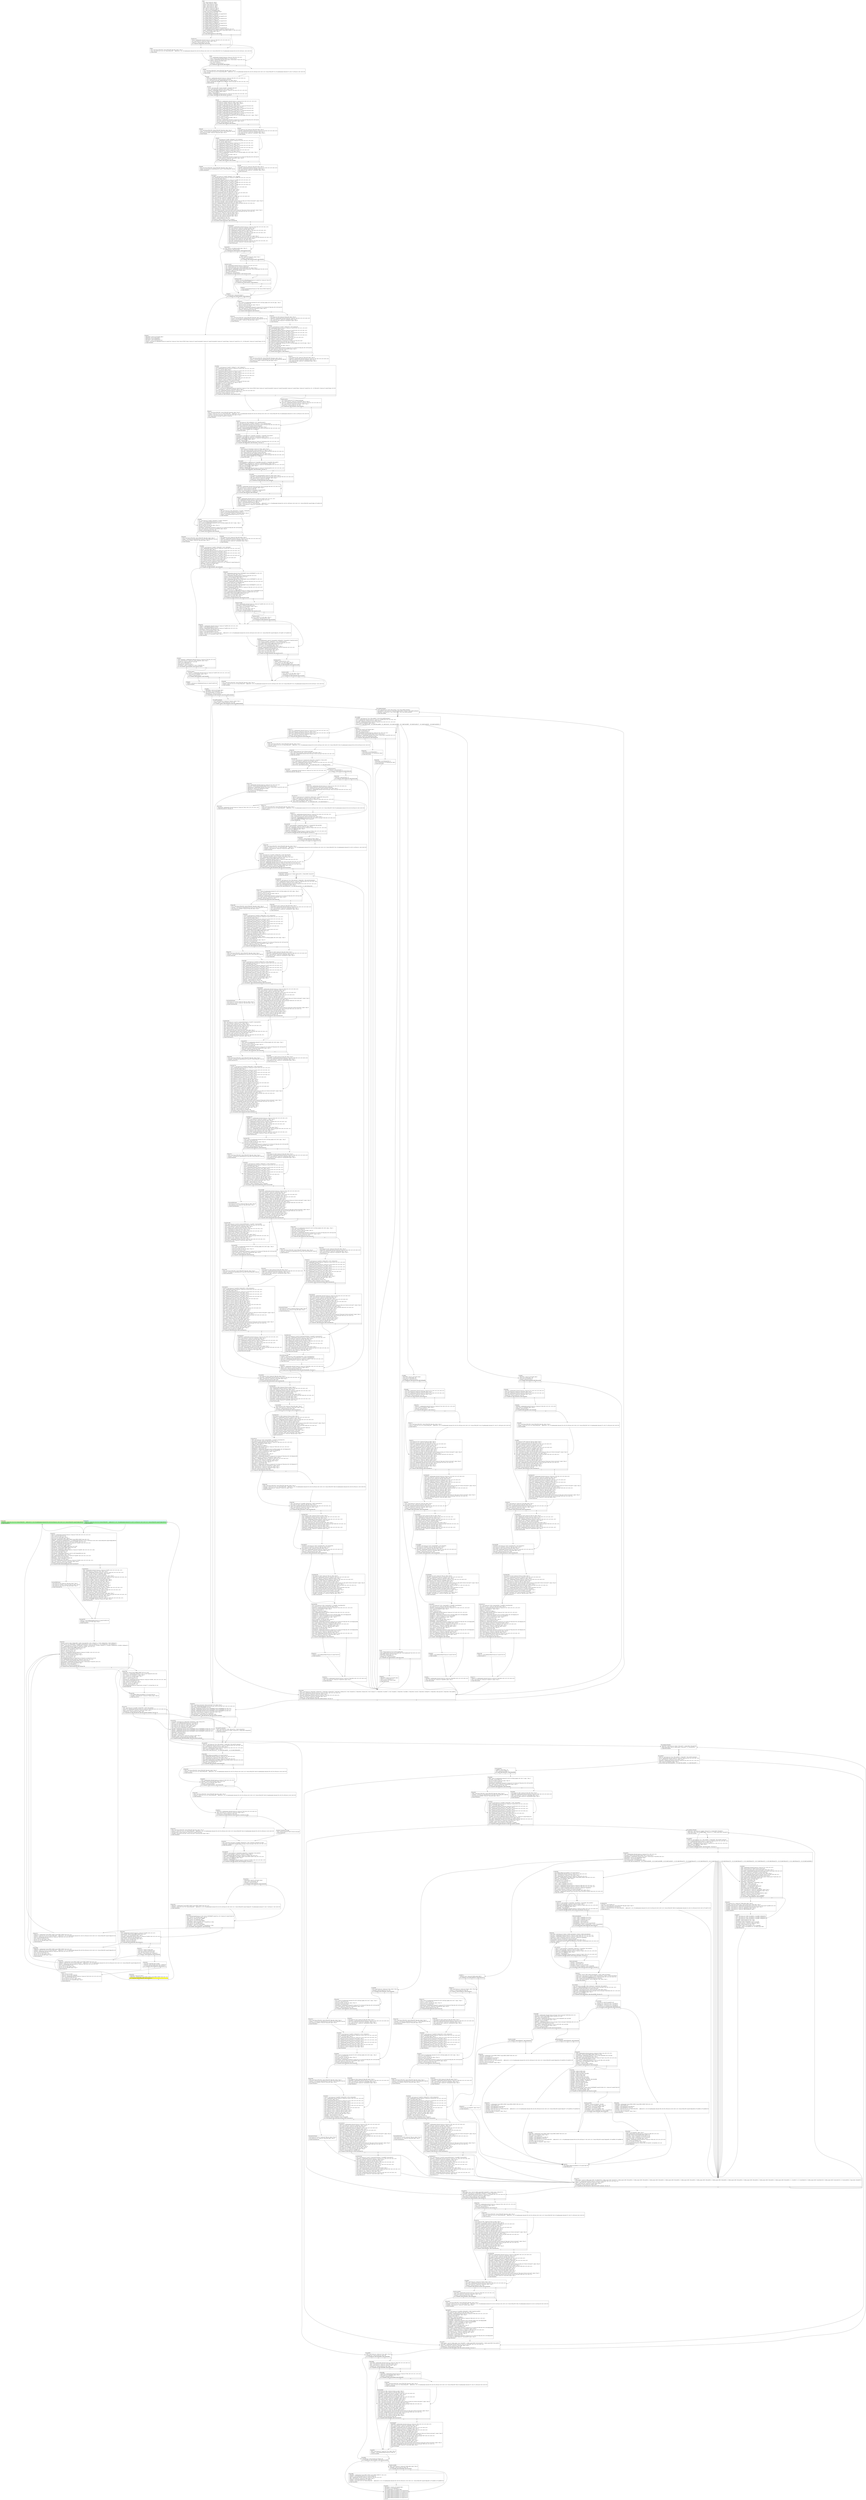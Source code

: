 digraph {
m_bb0 [shape = none, label  = <<table border="0" cellspacing="0">
<tr><td port="f1" border="1" colspan="2"><table bgcolor="LightYellow" border="0">
<tr><td align="left">if.then2565:</td></tr>
<tr><td bgcolor="lightgreen" align="left">  %call2569 = call i8* (i32, i32, i8*, i32, %struct.FILE_POS*, ...) @Error(i32 21, i32 6, i8* getelementptr inbounds ([38 x i8], [38 x i8]* @.str.21, i64 0, i64 0), i32 2, %struct.FILE_POS* nonnull %ofpos2568) #3</td></tr>
<tr><td bgcolor="lightgreen" align="left">  br label %if.end2575</td></tr>
</table>
</td>
<td port="f2" border="1" colspan="2"><table bgcolor="LightCyan" border="0">
<tr><td align="left">if.else2570:</td></tr>
<tr><td bgcolor="lightgreen" align="left">  %call2574 = call i8* (i32, i32, i8*, i32, %struct.FILE_POS*, ...) @Error(i32 21, i32 7, i8* getelementptr inbounds ([51 x i8], [51 x i8]* @.str.22, i64 0, i64 0), i32 2, %struct.FILE_POS* nonnull %ofpos2568) #3</td></tr>
<tr><td bgcolor="lightgreen" align="left">  br label %if.end2575</td></tr>
</table>
</td></tr>
</table>> ]
f_bb0 [shape = none, label  = <<table  border="0" cellspacing="0">
<tr><td port="f" border="1" colspan="2"><table border="0">
<tr><td align="left">entry:</td></tr>
<tr><td align="left">  %crs = alloca %union.rec*, align 8</td></tr>
<tr><td align="left">  %why = alloca %union.rec*, align 8</td></tr>
<tr><td align="left">  %extras = alloca %union.rec*, align 8</td></tr>
<tr><td align="left">  %tmp1 = alloca %union.rec*, align 8</td></tr>
<tr><td align="left">  %tmp2 = alloca %union.rec*, align 8</td></tr>
<tr><td align="left">  %bt = alloca [2 x %union.rec*], align 16</td></tr>
<tr><td align="left">  %ft = alloca [2 x %union.rec*], align 16</td></tr>
<tr><td align="left">  %zc = alloca %struct.CONSTRAINT, align 4</td></tr>
<tr><td align="left">  %c3349 = alloca %struct.CONSTRAINT, align 4</td></tr>
<tr><td align="left">  %0 = bitcast %union.rec** %crs to i8*</td></tr>
<tr><td align="left">  call void @llvm.lifetime.start.p0i8(i64 8, i8* nonnull %0) #3</td></tr>
<tr><td align="left">  %1 = bitcast %union.rec** %why to i8*</td></tr>
<tr><td align="left">  call void @llvm.lifetime.start.p0i8(i64 8, i8* nonnull %1) #3</td></tr>
<tr><td align="left">  %2 = bitcast %union.rec** %extras to i8*</td></tr>
<tr><td align="left">  call void @llvm.lifetime.start.p0i8(i64 8, i8* nonnull %2) #3</td></tr>
<tr><td align="left">  %3 = bitcast %union.rec** %tmp1 to i8*</td></tr>
<tr><td align="left">  call void @llvm.lifetime.start.p0i8(i64 8, i8* nonnull %3) #3</td></tr>
<tr><td align="left">  %4 = bitcast %union.rec** %tmp2 to i8*</td></tr>
<tr><td align="left">  call void @llvm.lifetime.start.p0i8(i64 8, i8* nonnull %4) #3</td></tr>
<tr><td align="left">  %5 = bitcast [2 x %union.rec*]* %bt to i8*</td></tr>
<tr><td align="left">  call void @llvm.lifetime.start.p0i8(i64 16, i8* nonnull %5) #3</td></tr>
<tr><td align="left">  %6 = bitcast [2 x %union.rec*]* %ft to i8*</td></tr>
<tr><td align="left">  call void @llvm.lifetime.start.p0i8(i64 16, i8* nonnull %6) #3</td></tr>
<tr><td align="left">  %7 = getelementptr inbounds %union.rec, %union.rec* %hd, i64 0, i32 0, i32 1</td></tr>
<tr><td align="left">  %otype = getelementptr %union.FIRST_UNION, %union.FIRST_UNION* %7, i64 0, i32 0, i32 0</td></tr>
<tr><td align="left">  %8 = load i8, i8* %otype, align 8, !tbaa !3</td></tr>
<tr><td align="left">  %cmp = icmp eq i8 %8, 8</td></tr>
<tr><td align="left">  br i1 %cmp, label %land.lhs.true, label %if.then</td></tr>
</table>
</td></tr>
<tr><td border="1" port="fT">T</td><td border="1" port="fF">F</td></tr>
</table>> ]
f_bb1 [shape = none, label  = <<table  border="0" cellspacing="0">
<tr><td port="f" border="1" colspan="2"><table border="0">
<tr><td align="left">land.lhs.true:</td></tr>
<tr><td align="left">  %osucc = getelementptr inbounds %union.rec, %union.rec* %hd, i64 0, i32 0, i32 0, i64 0, i32 1</td></tr>
<tr><td align="left">  %9 = load %union.rec*, %union.rec** %osucc, align 8, !tbaa !3</td></tr>
<tr><td align="left">  %cmp3.not = icmp eq %union.rec* %9, %hd</td></tr>
<tr><td align="left">  br i1 %cmp3.not, label %if.then, label %if.end</td></tr>
</table>
</td></tr>
<tr><td border="1" port="fT">T</td><td border="1" port="fF">F</td></tr>
</table>> ]
f_bb2 [shape = none, label  = <<table  border="0" cellspacing="0">
<tr><td port="f" border="1"><table border="0">
<tr><td align="left">if.then:</td></tr>
<tr><td align="left">  %10 = load %struct.FILE_POS*, %struct.FILE_POS** @no_fpos, align 8, !tbaa !6</td></tr>
<tr><td align="left">  %call = tail call i8* (i32, i32, i8*, i32, %struct.FILE_POS*, ...) @Error(i32 1, i32 2, i8* getelementptr inbounds ([20 x i8], [20 x i8]* @.str, i64 0, i64 0), i32 0, %struct.FILE_POS* %10, i8* getelementptr inbounds ([26 x i8], [26 x i8]* @.str.1, i64 0, i64 0)) #3</td></tr>
<tr><td align="left">  br label %if.end</td></tr>
</table>
</td></tr>
</table>> ]
f_bb3 [shape = none, label  = <<table  border="0" cellspacing="0">
<tr><td port="f" border="1" colspan="2"><table border="0">
<tr><td align="left">if.end:</td></tr>
<tr><td align="left">  %11 = getelementptr inbounds %union.rec, %union.rec* %hd, i64 0, i32 0, i32 2</td></tr>
<tr><td align="left">  %os23 = bitcast %union.SECOND_UNION* %11 to %struct.anon.2*</td></tr>
<tr><td align="left">  %osized = getelementptr inbounds %struct.anon.2, %struct.anon.2* %os23, i64 0, i32 2</td></tr>
<tr><td align="left">  %bf.load = load i16, i16* %osized, align 2</td></tr>
<tr><td align="left">  %12 = and i16 %bf.load, 2</td></tr>
<tr><td align="left">  %tobool.not = icmp eq i16 %12, 0</td></tr>
<tr><td align="left">  br i1 %tobool.not, label %if.end8, label %if.then6</td></tr>
</table>
</td></tr>
<tr><td border="1" port="fT">T</td><td border="1" port="fF">F</td></tr>
</table>> ]
f_bb4 [shape = none, label  = <<table  border="0" cellspacing="0">
<tr><td port="f" border="1"><table border="0">
<tr><td align="left">if.then6:</td></tr>
<tr><td align="left">  %13 = load %struct.FILE_POS*, %struct.FILE_POS** @no_fpos, align 8, !tbaa !6</td></tr>
<tr><td align="left">  %call7 = tail call i8* (i32, i32, i8*, i32, %struct.FILE_POS*, ...) @Error(i32 1, i32 2, i8* getelementptr inbounds ([20 x i8], [20 x i8]* @.str, i64 0, i64 0), i32 0, %struct.FILE_POS* %13, i8* getelementptr inbounds ([27 x i8], [27 x i8]* @.str.2, i64 0, i64 0)) #3</td></tr>
<tr><td align="left">  br label %if.end8</td></tr>
</table>
</td></tr>
</table>> ]
f_bb5 [shape = none, label  = <<table  border="0" cellspacing="0">
<tr><td port="f" border="1"><table border="0">
<tr><td align="left">if.end8:</td></tr>
<tr><td align="left">  %osucc12 = getelementptr inbounds %union.rec, %union.rec* %hd, i64 0, i32 0, i32 0, i64 0, i32 1</td></tr>
<tr><td align="left">  %14 = bitcast %union.rec** %osucc12 to %struct.word_type**</td></tr>
<tr><td align="left">  %15 = load %struct.word_type*, %struct.word_type** %14, align 8, !tbaa !3</td></tr>
<tr><td align="left">  %opred = getelementptr inbounds %struct.word_type, %struct.word_type* %15, i64 0, i32 0, i64 1, i32 0</td></tr>
<tr><td align="left">  br label %for.cond</td></tr>
</table>
</td></tr>
</table>> ]
f_bb6 [shape = none, label  = <<table  border="0" cellspacing="0">
<tr><td port="f" border="1" colspan="2"><table border="0">
<tr><td align="left">for.cond:</td></tr>
<tr><td align="left">  %y.0.in = phi %union.rec** [ %opred, %if.end8 ], [ %opred26, %for.cond ]</td></tr>
<tr><td align="left">  %y.0 = load %union.rec*, %union.rec** %y.0.in, align 8, !tbaa !3</td></tr>
<tr><td align="left">  %otype19 = getelementptr inbounds %union.rec, %union.rec* %y.0, i64 0, i32 0, i32 1, i32 0, i32 0</td></tr>
<tr><td align="left">  %16 = load i8, i8* %otype19, align 8, !tbaa !3</td></tr>
<tr><td align="left">  %cmp21 = icmp eq i8 %16, 0</td></tr>
<tr><td align="left">  %opred26 = getelementptr inbounds %union.rec, %union.rec* %y.0, i64 0, i32 0, i32 0, i64 1, i32 0</td></tr>
<tr><td align="left">  br i1 %cmp21, label %for.cond, label %for.end, !llvm.loop !8</td></tr>
</table>
</td></tr>
<tr><td border="1" port="fT">T</td><td border="1" port="fF">F</td></tr>
</table>> ]
f_bb7 [shape = none, label  = <<table  border="0" cellspacing="0">
<tr><td port="f" border="1" colspan="2"><table border="0">
<tr><td align="left">for.end:</td></tr>
<tr><td align="left">  %otype19.le = getelementptr inbounds %union.rec, %union.rec* %y.0, i64 0, i32 0, i32 1, i32 0, i32 0</td></tr>
<tr><td align="left">  store %union.rec* %target, %union.rec** %tmp1, align 8, !tbaa !6</td></tr>
<tr><td align="left">  store %union.rec* %enclose, %union.rec** %tmp2, align 8, !tbaa !6</td></tr>
<tr><td align="left">  store %union.rec* null, %union.rec** %crs, align 8, !tbaa !6</td></tr>
<tr><td align="left">  %arrayidx27 = getelementptr inbounds [2 x %union.rec*], [2 x %union.rec*]* %ft, i64 0, i64 1</td></tr>
<tr><td align="left">  store %union.rec* null, %union.rec** %arrayidx27, align 8, !tbaa !6</td></tr>
<tr><td align="left">  %arrayidx28 = getelementptr inbounds [2 x %union.rec*], [2 x %union.rec*]* %bt, i64 0, i64 1</td></tr>
<tr><td align="left">  store %union.rec* null, %union.rec** %arrayidx28, align 8, !tbaa !6</td></tr>
<tr><td align="left">  %arrayidx29 = getelementptr inbounds [2 x %union.rec*], [2 x %union.rec*]* %ft, i64 0, i64 0</td></tr>
<tr><td align="left">  store %union.rec* null, %union.rec** %arrayidx29, align 16, !tbaa !6</td></tr>
<tr><td align="left">  %arrayidx30 = getelementptr inbounds [2 x %union.rec*], [2 x %union.rec*]* %bt, i64 0, i64 0</td></tr>
<tr><td align="left">  store %union.rec* null, %union.rec** %arrayidx30, align 16, !tbaa !6</td></tr>
<tr><td align="left">  %17 = load i8, i8* getelementptr inbounds ([0 x i8], [0 x i8]* @zz_lengths, i64 0, i64 17), align 1, !tbaa !3</td></tr>
<tr><td align="left">  %conv31 = zext i8 %17 to i32</td></tr>
<tr><td align="left">  store i32 %conv31, i32* @zz_size, align 4, !tbaa !10</td></tr>
<tr><td align="left">  %conv32 = zext i8 %17 to i64</td></tr>
<tr><td align="left">  %arrayidx37 = getelementptr inbounds [0 x %union.rec*], [0 x %union.rec*]* @zz_free, i64 0, i64 %conv32</td></tr>
<tr><td align="left">  %18 = load %union.rec*, %union.rec** %arrayidx37, align 8, !tbaa !6</td></tr>
<tr><td align="left">  %cmp38 = icmp eq %union.rec* %18, null</td></tr>
<tr><td align="left">  br i1 %cmp38, label %if.then40, label %if.else42</td></tr>
</table>
</td></tr>
<tr><td border="1" port="fT">T</td><td border="1" port="fF">F</td></tr>
</table>> ]
f_bb8 [shape = none, label  = <<table  border="0" cellspacing="0">
<tr><td port="f" border="1"><table border="0">
<tr><td align="left">if.then40:</td></tr>
<tr><td align="left">  %19 = load %struct.FILE_POS*, %struct.FILE_POS** @no_fpos, align 8, !tbaa !6</td></tr>
<tr><td align="left">  %call41 = tail call %union.rec* @GetMemory(i32 %conv31, %struct.FILE_POS* %19) #3</td></tr>
<tr><td align="left">  store %union.rec* %call41, %union.rec** @zz_hold, align 8, !tbaa !6</td></tr>
<tr><td align="left">  br label %if.end52</td></tr>
</table>
</td></tr>
</table>> ]
f_bb9 [shape = none, label  = <<table  border="0" cellspacing="0">
<tr><td port="f" border="1"><table border="0">
<tr><td align="left">if.else42:</td></tr>
<tr><td align="left">  store %union.rec* %18, %union.rec** @zz_hold, align 8, !tbaa !6</td></tr>
<tr><td align="left">  %opred48 = getelementptr inbounds %union.rec, %union.rec* %18, i64 0, i32 0, i32 0, i64 0, i32 0</td></tr>
<tr><td align="left">  %20 = load %union.rec*, %union.rec** %opred48, align 8, !tbaa !3</td></tr>
<tr><td align="left">  store %union.rec* %20, %union.rec** %arrayidx37, align 8, !tbaa !6</td></tr>
<tr><td align="left">  br label %if.end52</td></tr>
</table>
</td></tr>
</table>> ]
f_bb10 [shape = none, label  = <<table  border="0" cellspacing="0">
<tr><td port="f" border="1" colspan="2"><table border="0">
<tr><td align="left">if.end52:</td></tr>
<tr><td align="left">  %.in = phi %union.rec* [ %call41, %if.then40 ], [ %18, %if.else42 ]</td></tr>
<tr><td align="left">  %21 = getelementptr inbounds %union.rec, %union.rec* %.in, i64 0, i32 0, i32 1, i32 0, i32 0</td></tr>
<tr><td align="left">  store i8 17, i8* %21, align 8, !tbaa !3</td></tr>
<tr><td align="left">  %22 = getelementptr inbounds %union.rec, %union.rec* %.in, i64 0, i32 0, i32 0, i64 1, i32 1</td></tr>
<tr><td align="left">  store %union.rec* %.in, %union.rec** %22, align 8, !tbaa !3</td></tr>
<tr><td align="left">  %23 = getelementptr inbounds %union.rec, %union.rec* %.in, i64 0, i32 0, i32 0, i64 1, i32 0</td></tr>
<tr><td align="left">  store %union.rec* %.in, %union.rec** %23, align 8, !tbaa !3</td></tr>
<tr><td align="left">  %24 = getelementptr inbounds %union.rec, %union.rec* %.in, i64 0, i32 0, i32 0, i64 0, i32 1</td></tr>
<tr><td align="left">  store %union.rec* %.in, %union.rec** %24, align 8, !tbaa !3</td></tr>
<tr><td align="left">  %25 = getelementptr %union.rec, %union.rec* %.in, i64 0, i32 0, i32 0, i64 0, i32 0</td></tr>
<tr><td align="left">  store %union.rec* %.in, %union.rec** %25, align 8, !tbaa !3</td></tr>
<tr><td align="left">  %26 = load i8, i8* getelementptr inbounds ([0 x i8], [0 x i8]* @zz_lengths, i64 0, i64 0), align 1, !tbaa !3</td></tr>
<tr><td align="left">  %conv73 = zext i8 %26 to i32</td></tr>
<tr><td align="left">  store i32 %conv73, i32* @zz_size, align 4, !tbaa !10</td></tr>
<tr><td align="left">  %conv74 = zext i8 %26 to i64</td></tr>
<tr><td align="left">  %arrayidx81 = getelementptr inbounds [0 x %union.rec*], [0 x %union.rec*]* @zz_free, i64 0, i64 %conv74</td></tr>
<tr><td align="left">  %27 = load %union.rec*, %union.rec** %arrayidx81, align 8, !tbaa !6</td></tr>
<tr><td align="left">  %cmp82 = icmp eq %union.rec* %27, null</td></tr>
<tr><td align="left">  br i1 %cmp82, label %if.then84, label %if.else86</td></tr>
</table>
</td></tr>
<tr><td border="1" port="fT">T</td><td border="1" port="fF">F</td></tr>
</table>> ]
f_bb11 [shape = none, label  = <<table  border="0" cellspacing="0">
<tr><td port="f" border="1"><table border="0">
<tr><td align="left">if.then84:</td></tr>
<tr><td align="left">  %28 = load %struct.FILE_POS*, %struct.FILE_POS** @no_fpos, align 8, !tbaa !6</td></tr>
<tr><td align="left">  %call85 = tail call %union.rec* @GetMemory(i32 %conv73, %struct.FILE_POS* %28) #3</td></tr>
<tr><td align="left">  br label %cond.end151</td></tr>
</table>
</td></tr>
</table>> ]
f_bb12 [shape = none, label  = <<table  border="0" cellspacing="0">
<tr><td port="f" border="1"><table border="0">
<tr><td align="left">if.else86:</td></tr>
<tr><td align="left">  store %union.rec* %27, %union.rec** @zz_hold, align 8, !tbaa !6</td></tr>
<tr><td align="left">  %opred92 = getelementptr inbounds %union.rec, %union.rec* %27, i64 0, i32 0, i32 0, i64 0, i32 0</td></tr>
<tr><td align="left">  %29 = load %union.rec*, %union.rec** %opred92, align 8, !tbaa !3</td></tr>
<tr><td align="left">  store %union.rec* %29, %union.rec** %arrayidx81, align 8, !tbaa !6</td></tr>
<tr><td align="left">  br label %cond.end151</td></tr>
</table>
</td></tr>
</table>> ]
f_bb13 [shape = none, label  = <<table  border="0" cellspacing="0">
<tr><td port="f" border="1" colspan="2"><table border="0">
<tr><td align="left">cond.end151:</td></tr>
<tr><td align="left">  %.in4698 = phi %union.rec* [ %call85, %if.then84 ], [ %27, %if.else86 ]</td></tr>
<tr><td align="left">  %30 = getelementptr inbounds %union.rec, %union.rec* %.in4698, i64 0, i32 0, i32 1, i32 0, i32 0</td></tr>
<tr><td align="left">  store i8 0, i8* %30, align 8, !tbaa !3</td></tr>
<tr><td align="left">  %31 = getelementptr inbounds %union.rec, %union.rec* %.in4698, i64 0, i32 0, i32 0, i64 1, i32 1</td></tr>
<tr><td align="left">  store %union.rec* %.in4698, %union.rec** %31, align 8, !tbaa !3</td></tr>
<tr><td align="left">  %32 = getelementptr inbounds %union.rec, %union.rec* %.in4698, i64 0, i32 0, i32 0, i64 1, i32 0</td></tr>
<tr><td align="left">  store %union.rec* %.in4698, %union.rec** %32, align 8, !tbaa !3</td></tr>
<tr><td align="left">  %33 = getelementptr inbounds %union.rec, %union.rec* %.in4698, i64 0, i32 0, i32 0, i64 0, i32 1</td></tr>
<tr><td align="left">  store %union.rec* %.in4698, %union.rec** %33, align 8, !tbaa !3</td></tr>
<tr><td align="left">  %34 = getelementptr %union.rec, %union.rec* %.in4698, i64 0, i32 0, i32 0, i64 0, i32 0</td></tr>
<tr><td align="left">  store %union.rec* %.in4698, %union.rec** %34, align 8, !tbaa !3</td></tr>
<tr><td align="left">  store %union.rec* %.in4698, %union.rec** @xx_link, align 8, !tbaa !6</td></tr>
<tr><td align="left">  store %union.rec* %.in4698, %union.rec** @zz_res, align 8, !tbaa !6</td></tr>
<tr><td align="left">  store %union.rec* %.in, %union.rec** @zz_hold, align 8, !tbaa !6</td></tr>
<tr><td align="left">  %opred126 = getelementptr %union.rec, %union.rec* %.in, i64 0, i32 0, i32 0, i64 0, i32 0</td></tr>
<tr><td align="left">  %35 = load %union.rec*, %union.rec** %opred126, align 8, !tbaa !3</td></tr>
<tr><td align="left">  store %union.rec* %35, %union.rec** @zz_tmp, align 8, !tbaa !6</td></tr>
<tr><td align="left">  %opred130 = getelementptr %union.rec, %union.rec* %.in4698, i64 0, i32 0, i32 0, i64 0, i32 0</td></tr>
<tr><td align="left">  %36 = load %union.rec*, %union.rec** %opred130, align 8, !tbaa !3</td></tr>
<tr><td align="left">  store %union.rec* %36, %union.rec** %opred126, align 8, !tbaa !3</td></tr>
<tr><td align="left">  %37 = load %union.rec*, %union.rec** @zz_hold, align 8, !tbaa !6</td></tr>
<tr><td align="left">  %38 = load %struct.word_type**, %struct.word_type*** bitcast (%union.rec** @zz_res to %struct.word_type***), align 8, !tbaa !6</td></tr>
<tr><td align="left">  %39 = load %struct.word_type*, %struct.word_type** %38, align 8, !tbaa !3</td></tr>
<tr><td align="left">  %osucc142 = getelementptr inbounds %struct.word_type, %struct.word_type* %39, i64 0, i32 0, i64 0, i32 1</td></tr>
<tr><td align="left">  store %union.rec* %37, %union.rec** %osucc142, align 8, !tbaa !3</td></tr>
<tr><td align="left">  %40 = load %union.rec*, %union.rec** @zz_tmp, align 8, !tbaa !6</td></tr>
<tr><td align="left">  %opred146 = bitcast %struct.word_type** %38 to %union.rec**</td></tr>
<tr><td align="left">  store %union.rec* %40, %union.rec** %opred146, align 8, !tbaa !3</td></tr>
<tr><td align="left">  %41 = load %union.rec*, %union.rec** @zz_res, align 8, !tbaa !6</td></tr>
<tr><td align="left">  %42 = load %struct.word_type*, %struct.word_type** bitcast (%union.rec** @zz_tmp to %struct.word_type**), align 8, !tbaa !6</td></tr>
<tr><td align="left">  %osucc150 = getelementptr inbounds %struct.word_type, %struct.word_type* %42, i64 0, i32 0, i64 0, i32 1</td></tr>
<tr><td align="left">  store %union.rec* %41, %union.rec** %osucc150, align 8, !tbaa !3</td></tr>
<tr><td align="left">  %.pre = load %union.rec*, %union.rec** @xx_link, align 8, !tbaa !6</td></tr>
<tr><td align="left">  store %union.rec* %.pre, %union.rec** @zz_res, align 8, !tbaa !6</td></tr>
<tr><td align="left">  store %union.rec* %env, %union.rec** @zz_hold, align 8, !tbaa !6</td></tr>
<tr><td align="left">  %cmp153 = icmp eq %union.rec* %env, null</td></tr>
<tr><td align="left">  %cmp157 = icmp eq %union.rec* %.pre, null</td></tr>
<tr><td align="left">  %or.cond4518 = select i1 %cmp153, i1 true, i1 %cmp157</td></tr>
<tr><td align="left">  br i1 %or.cond4518, label %cond.end191, label %cond.false160</td></tr>
</table>
</td></tr>
<tr><td border="1" port="fT">T</td><td border="1" port="fF">F</td></tr>
</table>> ]
f_bb14 [shape = none, label  = <<table  border="0" cellspacing="0">
<tr><td port="f" border="1"><table border="0">
<tr><td align="left">cond.false160:</td></tr>
<tr><td align="left">  %opred164 = getelementptr inbounds %union.rec, %union.rec* %env, i64 0, i32 0, i32 0, i64 1, i32 0</td></tr>
<tr><td align="left">  %43 = load %union.rec*, %union.rec** %opred164, align 8, !tbaa !3</td></tr>
<tr><td align="left">  store %union.rec* %43, %union.rec** @zz_tmp, align 8, !tbaa !6</td></tr>
<tr><td align="left">  %44 = getelementptr inbounds %union.rec, %union.rec* %.pre, i64 0, i32 0, i32 0, i64 1, i32 0</td></tr>
<tr><td align="left">  %45 = load %union.rec*, %union.rec** %44, align 8, !tbaa !3</td></tr>
<tr><td align="left">  %46 = getelementptr inbounds %union.rec, %union.rec* %env, i64 0, i32 0, i32 0, i64 1, i32 0</td></tr>
<tr><td align="left">  store %union.rec* %45, %union.rec** %46, align 8, !tbaa !3</td></tr>
<tr><td align="left">  %47 = bitcast %union.rec** %44 to %struct.word_type**</td></tr>
<tr><td align="left">  %48 = load %struct.word_type*, %struct.word_type** %47, align 8, !tbaa !3</td></tr>
<tr><td align="left">  %osucc180 = getelementptr inbounds %struct.word_type, %struct.word_type* %48, i64 0, i32 0, i64 1, i32 1</td></tr>
<tr><td align="left">  store %union.rec* %env, %union.rec** %osucc180, align 8, !tbaa !3</td></tr>
<tr><td align="left">  store %union.rec* %43, %union.rec** %44, align 8, !tbaa !3</td></tr>
<tr><td align="left">  %osucc188 = getelementptr inbounds %union.rec, %union.rec* %43, i64 0, i32 0, i32 0, i64 1, i32 1</td></tr>
<tr><td align="left">  store %union.rec* %.pre, %union.rec** %osucc188, align 8, !tbaa !3</td></tr>
<tr><td align="left">  br label %cond.end191</td></tr>
</table>
</td></tr>
</table>> ]
f_bb15 [shape = none, label  = <<table  border="0" cellspacing="0">
<tr><td port="f" border="1" colspan="2"><table border="0">
<tr><td align="left">cond.end191:</td></tr>
<tr><td align="left">  %49 = load i32, i32* @AllowCrossDb, align 4, !tbaa !10</td></tr>
<tr><td align="left">  %tobool193.not = icmp eq i32 %49, 0</td></tr>
<tr><td align="left">  br i1 %tobool193.not, label %if.end212, label %land.lhs.true194</td></tr>
</table>
</td></tr>
<tr><td border="1" port="fT">T</td><td border="1" port="fF">F</td></tr>
</table>> ]
f_bb16 [shape = none, label  = <<table  border="0" cellspacing="0">
<tr><td port="f" border="1" colspan="2"><table border="0">
<tr><td align="left">land.lhs.true194:</td></tr>
<tr><td align="left">  %50 = load i8, i8* %otype19.le, align 8, !tbaa !3</td></tr>
<tr><td align="left">  %cmp200 = icmp eq i8 %50, 2</td></tr>
<tr><td align="left">  br i1 %cmp200, label %land.lhs.true202, label %if.end212</td></tr>
</table>
</td></tr>
<tr><td border="1" port="fT">T</td><td border="1" port="fF">F</td></tr>
</table>> ]
f_bb17 [shape = none, label  = <<table  border="0" cellspacing="0">
<tr><td port="f" border="1" colspan="2"><table border="0">
<tr><td align="left">land.lhs.true202:</td></tr>
<tr><td align="left">  %51 = getelementptr inbounds %union.rec, %union.rec* %y.0, i64 0, i32 0, i32 5</td></tr>
<tr><td align="left">  %52 = bitcast %union.rec** %51 to %struct.symbol_type**</td></tr>
<tr><td align="left">  %53 = load %struct.symbol_type*, %struct.symbol_type** %52, align 8, !tbaa !3</td></tr>
<tr><td align="left">  %ohas_optimize = getelementptr inbounds %struct.symbol_type, %struct.symbol_type* %53, i64 0, i32 16</td></tr>
<tr><td align="left">  %bf.load203 = load i8, i8* %ohas_optimize, align 2</td></tr>
<tr><td align="left">  %54 = and i8 %bf.load203, 2</td></tr>
<tr><td align="left">  %tobool207.not = icmp eq i8 %54, 0</td></tr>
<tr><td align="left">  br i1 %tobool207.not, label %if.end212, label %land.lhs.true208</td></tr>
</table>
</td></tr>
<tr><td border="1" port="fT">T</td><td border="1" port="fF">F</td></tr>
</table>> ]
f_bb18 [shape = none, label  = <<table  border="0" cellspacing="0">
<tr><td port="f" border="1" colspan="2"><table border="0">
<tr><td align="left">land.lhs.true208:</td></tr>
<tr><td align="left">  %call209 = tail call i32 @FindOptimize(%union.rec* nonnull %y.0, %union.rec* %env) #3</td></tr>
<tr><td align="left">  %tobool210.not = icmp eq i32 %call209, 0</td></tr>
<tr><td align="left">  br i1 %tobool210.not, label %if.end212, label %if.then211</td></tr>
</table>
</td></tr>
<tr><td border="1" port="fT">T</td><td border="1" port="fF">F</td></tr>
</table>> ]
f_bb19 [shape = none, label  = <<table  border="0" cellspacing="0">
<tr><td port="f" border="1"><table border="0">
<tr><td align="left">if.then211:</td></tr>
<tr><td align="left">  tail call void @SetOptimize(%union.rec* %hd, %struct.STYLE* %style) #3</td></tr>
<tr><td align="left">  br label %if.end212</td></tr>
</table>
</td></tr>
</table>> ]
f_bb20 [shape = none, label  = <<table  border="0" cellspacing="0">
<tr><td port="f" border="1" colspan="2"><table border="0">
<tr><td align="left">if.end212:</td></tr>
<tr><td align="left">  %tobool213.not = icmp eq i32 %joined, 0</td></tr>
<tr><td align="left">  br i1 %tobool213.not, label %if.else421, label %if.then214</td></tr>
</table>
</td></tr>
<tr><td border="1" port="fT">T</td><td border="1" port="fF">F</td></tr>
</table>> ]
f_bb21 [shape = none, label  = <<table  border="0" cellspacing="0">
<tr><td port="f" border="1" colspan="2"><table border="0">
<tr><td align="left">if.then214:</td></tr>
<tr><td align="left">  %55 = load i8, i8* getelementptr inbounds ([0 x i8], [0 x i8]* @zz_lengths, i64 0, i64 139), align 1, !tbaa !3</td></tr>
<tr><td align="left">  %conv215 = zext i8 %55 to i32</td></tr>
<tr><td align="left">  store i32 %conv215, i32* @zz_size, align 4, !tbaa !10</td></tr>
<tr><td align="left">  %conv216 = zext i8 %55 to i64</td></tr>
<tr><td align="left">  %arrayidx223 = getelementptr inbounds [0 x %union.rec*], [0 x %union.rec*]* @zz_free, i64 0, i64 %conv216</td></tr>
<tr><td align="left">  %56 = load %union.rec*, %union.rec** %arrayidx223, align 8, !tbaa !6</td></tr>
<tr><td align="left">  %cmp224 = icmp eq %union.rec* %56, null</td></tr>
<tr><td align="left">  br i1 %cmp224, label %if.then226, label %if.else228</td></tr>
</table>
</td></tr>
<tr><td border="1" port="fT">T</td><td border="1" port="fF">F</td></tr>
</table>> ]
f_bb22 [shape = none, label  = <<table  border="0" cellspacing="0">
<tr><td port="f" border="1"><table border="0">
<tr><td align="left">if.then226:</td></tr>
<tr><td align="left">  %57 = load %struct.FILE_POS*, %struct.FILE_POS** @no_fpos, align 8, !tbaa !6</td></tr>
<tr><td align="left">  %call227 = tail call %union.rec* @GetMemory(i32 %conv215, %struct.FILE_POS* %57) #3</td></tr>
<tr><td align="left">  store %union.rec* %call227, %union.rec** @zz_hold, align 8, !tbaa !6</td></tr>
<tr><td align="left">  br label %if.end238</td></tr>
</table>
</td></tr>
</table>> ]
f_bb23 [shape = none, label  = <<table  border="0" cellspacing="0">
<tr><td port="f" border="1"><table border="0">
<tr><td align="left">if.else228:</td></tr>
<tr><td align="left">  store %union.rec* %56, %union.rec** @zz_hold, align 8, !tbaa !6</td></tr>
<tr><td align="left">  %opred234 = getelementptr inbounds %union.rec, %union.rec* %56, i64 0, i32 0, i32 0, i64 0, i32 0</td></tr>
<tr><td align="left">  %58 = load %union.rec*, %union.rec** %opred234, align 8, !tbaa !3</td></tr>
<tr><td align="left">  store %union.rec* %58, %union.rec** %arrayidx223, align 8, !tbaa !6</td></tr>
<tr><td align="left">  br label %if.end238</td></tr>
</table>
</td></tr>
</table>> ]
f_bb24 [shape = none, label  = <<table  border="0" cellspacing="0">
<tr><td port="f" border="1" colspan="2"><table border="0">
<tr><td align="left">if.end238:</td></tr>
<tr><td align="left">  %.in4700 = phi %union.rec* [ %call227, %if.then226 ], [ %56, %if.else228 ]</td></tr>
<tr><td align="left">  %59 = getelementptr inbounds %union.rec, %union.rec* %.in4700, i64 0, i32 0, i32 1, i32 0, i32 0</td></tr>
<tr><td align="left">  store i8 -117, i8* %59, align 8, !tbaa !3</td></tr>
<tr><td align="left">  %60 = getelementptr inbounds %union.rec, %union.rec* %.in4700, i64 0, i32 0, i32 0, i64 1, i32 1</td></tr>
<tr><td align="left">  store %union.rec* %.in4700, %union.rec** %60, align 8, !tbaa !3</td></tr>
<tr><td align="left">  %61 = getelementptr inbounds %union.rec, %union.rec* %.in4700, i64 0, i32 0, i32 0, i64 1, i32 0</td></tr>
<tr><td align="left">  store %union.rec* %.in4700, %union.rec** %61, align 8, !tbaa !3</td></tr>
<tr><td align="left">  %62 = getelementptr inbounds %union.rec, %union.rec* %.in4700, i64 0, i32 0, i32 0, i64 0, i32 1</td></tr>
<tr><td align="left">  store %union.rec* %.in4700, %union.rec** %62, align 8, !tbaa !3</td></tr>
<tr><td align="left">  %63 = getelementptr %union.rec, %union.rec* %.in4700, i64 0, i32 0, i32 0, i64 0, i32 0</td></tr>
<tr><td align="left">  store %union.rec* %.in4700, %union.rec** %63, align 8, !tbaa !3</td></tr>
<tr><td align="left">  %64 = bitcast [2 x %union.rec*]* %bt to %struct.word_type**</td></tr>
<tr><td align="left">  %65 = getelementptr inbounds [2 x %union.rec*], [2 x %union.rec*]* %bt, i64 0, i64 0</td></tr>
<tr><td align="left">  store %union.rec* %.in4700, %union.rec** %65, align 16, !tbaa !6</td></tr>
<tr><td align="left">  %66 = load i8, i8* getelementptr inbounds ([0 x i8], [0 x i8]* @zz_lengths, i64 0, i64 139), align 1, !tbaa !3</td></tr>
<tr><td align="left">  %conv260 = zext i8 %66 to i32</td></tr>
<tr><td align="left">  store i32 %conv260, i32* @zz_size, align 4, !tbaa !10</td></tr>
<tr><td align="left">  %conv261 = zext i8 %66 to i64</td></tr>
<tr><td align="left">  %arrayidx268 = getelementptr inbounds [0 x %union.rec*], [0 x %union.rec*]* @zz_free, i64 0, i64 %conv261</td></tr>
<tr><td align="left">  %67 = load %union.rec*, %union.rec** %arrayidx268, align 8, !tbaa !6</td></tr>
<tr><td align="left">  %cmp269 = icmp eq %union.rec* %67, null</td></tr>
<tr><td align="left">  br i1 %cmp269, label %if.then271, label %if.else273</td></tr>
</table>
</td></tr>
<tr><td border="1" port="fT">T</td><td border="1" port="fF">F</td></tr>
</table>> ]
f_bb25 [shape = none, label  = <<table  border="0" cellspacing="0">
<tr><td port="f" border="1"><table border="0">
<tr><td align="left">if.then271:</td></tr>
<tr><td align="left">  %68 = load %struct.FILE_POS*, %struct.FILE_POS** @no_fpos, align 8, !tbaa !6</td></tr>
<tr><td align="left">  %call272 = tail call %union.rec* @GetMemory(i32 %conv260, %struct.FILE_POS* %68) #3</td></tr>
<tr><td align="left">  store %union.rec* %call272, %union.rec** @zz_hold, align 8, !tbaa !6</td></tr>
<tr><td align="left">  br label %if.end283</td></tr>
</table>
</td></tr>
</table>> ]
f_bb26 [shape = none, label  = <<table  border="0" cellspacing="0">
<tr><td port="f" border="1"><table border="0">
<tr><td align="left">if.else273:</td></tr>
<tr><td align="left">  store %union.rec* %67, %union.rec** @zz_hold, align 8, !tbaa !6</td></tr>
<tr><td align="left">  %opred279 = getelementptr inbounds %union.rec, %union.rec* %67, i64 0, i32 0, i32 0, i64 0, i32 0</td></tr>
<tr><td align="left">  %69 = load %union.rec*, %union.rec** %opred279, align 8, !tbaa !3</td></tr>
<tr><td align="left">  store %union.rec* %69, %union.rec** %arrayidx268, align 8, !tbaa !6</td></tr>
<tr><td align="left">  br label %if.end283</td></tr>
</table>
</td></tr>
</table>> ]
f_bb27 [shape = none, label  = <<table  border="0" cellspacing="0">
<tr><td port="f" border="1" colspan="2"><table border="0">
<tr><td align="left">if.end283:</td></tr>
<tr><td align="left">  %.in4702 = phi %union.rec* [ %call272, %if.then271 ], [ %67, %if.else273 ]</td></tr>
<tr><td align="left">  %70 = getelementptr inbounds %union.rec, %union.rec* %.in4702, i64 0, i32 0, i32 1, i32 0, i32 0</td></tr>
<tr><td align="left">  store i8 -117, i8* %70, align 8, !tbaa !3</td></tr>
<tr><td align="left">  %71 = getelementptr inbounds %union.rec, %union.rec* %.in4702, i64 0, i32 0, i32 0, i64 1, i32 1</td></tr>
<tr><td align="left">  store %union.rec* %.in4702, %union.rec** %71, align 8, !tbaa !3</td></tr>
<tr><td align="left">  %72 = getelementptr inbounds %union.rec, %union.rec* %.in4702, i64 0, i32 0, i32 0, i64 1, i32 0</td></tr>
<tr><td align="left">  store %union.rec* %.in4702, %union.rec** %72, align 8, !tbaa !3</td></tr>
<tr><td align="left">  %73 = getelementptr inbounds %union.rec, %union.rec* %.in4702, i64 0, i32 0, i32 0, i64 0, i32 1</td></tr>
<tr><td align="left">  store %union.rec* %.in4702, %union.rec** %73, align 8, !tbaa !3</td></tr>
<tr><td align="left">  %74 = getelementptr %union.rec, %union.rec* %.in4702, i64 0, i32 0, i32 0, i64 0, i32 0</td></tr>
<tr><td align="left">  store %union.rec* %.in4702, %union.rec** %74, align 8, !tbaa !3</td></tr>
<tr><td align="left">  %75 = bitcast [2 x %union.rec*]* %ft to %struct.word_type**</td></tr>
<tr><td align="left">  %76 = getelementptr inbounds [2 x %union.rec*], [2 x %union.rec*]* %ft, i64 0, i64 0</td></tr>
<tr><td align="left">  store %union.rec* %.in4702, %union.rec** %76, align 16, !tbaa !6</td></tr>
<tr><td align="left">  %bf.load309 = load i16, i16* %osized, align 2</td></tr>
<tr><td align="left">  %bf.lshr310 = lshr i16 %bf.load309, 7</td></tr>
<tr><td align="left">  %bf.clear311 = and i16 %bf.lshr310, 1</td></tr>
<tr><td align="left">  %bf.cast312 = zext i16 %bf.clear311 to i32</td></tr>
<tr><td align="left">  %call313 = call %union.rec* @Manifest(%union.rec* nonnull %y.0, %union.rec* %env, %struct.STYLE* %style, %union.rec** nonnull %arrayidx30, %union.rec** nonnull %arrayidx29, %union.rec** nonnull %tmp1, %union.rec** nonnull %crs, i32 1, i32 %bf.cast312, %union.rec** nonnull %tmp2, i32 0) #3</td></tr>
<tr><td align="left">  %77 = load %union.rec*, %union.rec** %arrayidx30, align 16, !tbaa !6</td></tr>
<tr><td align="left">  %osucc318 = getelementptr inbounds %union.rec, %union.rec* %77, i64 0, i32 0, i32 0, i64 0, i32 1</td></tr>
<tr><td align="left">  %78 = load %union.rec*, %union.rec** %osucc318, align 8, !tbaa !3</td></tr>
<tr><td align="left">  %cmp320.not = icmp eq %union.rec* %78, %77</td></tr>
<tr><td align="left">  br i1 %cmp320.not, label %if.then331, label %land.lhs.true322</td></tr>
</table>
</td></tr>
<tr><td border="1" port="fT">T</td><td border="1" port="fF">F</td></tr>
</table>> ]
f_bb28 [shape = none, label  = <<table  border="0" cellspacing="0">
<tr><td port="f" border="1" colspan="2"><table border="0">
<tr><td align="left">land.lhs.true322:</td></tr>
<tr><td align="left">  %79 = bitcast %union.rec* %77 to %struct.word_type*</td></tr>
<tr><td align="left">  %80 = load %union.rec*, %union.rec** %arrayidx29, align 16, !tbaa !6</td></tr>
<tr><td align="left">  %osucc327 = getelementptr inbounds %union.rec, %union.rec* %80, i64 0, i32 0, i32 0, i64 0, i32 1</td></tr>
<tr><td align="left">  %81 = load %union.rec*, %union.rec** %osucc327, align 8, !tbaa !3</td></tr>
<tr><td align="left">  %cmp329.not = icmp eq %union.rec* %81, %80</td></tr>
<tr><td align="left">  br i1 %cmp329.not, label %if.then331, label %if.end333</td></tr>
</table>
</td></tr>
<tr><td border="1" port="fT">T</td><td border="1" port="fF">F</td></tr>
</table>> ]
f_bb29 [shape = none, label  = <<table  border="0" cellspacing="0">
<tr><td port="f" border="1"><table border="0">
<tr><td align="left">if.then331:</td></tr>
<tr><td align="left">  %82 = load %struct.FILE_POS*, %struct.FILE_POS** @no_fpos, align 8, !tbaa !6</td></tr>
<tr><td align="left">  %call332 = call i8* (i32, i32, i8*, i32, %struct.FILE_POS*, ...) @Error(i32 1, i32 2, i8* getelementptr inbounds ([20 x i8], [20 x i8]* @.str, i64 0, i64 0), i32 0, %struct.FILE_POS* %82, i8* getelementptr inbounds ([21 x i8], [21 x i8]* @.str.4, i64 0, i64 0)) #3</td></tr>
<tr><td align="left">  %.pre4670 = load %struct.word_type*, %struct.word_type** %64, align 16, !tbaa !6</td></tr>
<tr><td align="left">  %83 = bitcast %struct.word_type* %.pre4670 to %union.rec*</td></tr>
<tr><td align="left">  br label %if.end333</td></tr>
</table>
</td></tr>
</table>> ]
f_bb30 [shape = none, label  = <<table  border="0" cellspacing="0">
<tr><td port="f" border="1"><table border="0">
<tr><td align="left">if.end333:</td></tr>
<tr><td align="left">  %84 = phi %union.rec* [ %83, %if.then331 ], [ %77, %land.lhs.true322 ]</td></tr>
<tr><td align="left">  %85 = phi %struct.word_type* [ %.pre4670, %if.then331 ], [ %79, %land.lhs.true322 ]</td></tr>
<tr><td align="left">  %osucc338 = getelementptr inbounds %struct.word_type, %struct.word_type* %85, i64 0, i32 0, i64 0, i32 1</td></tr>
<tr><td align="left">  %86 = bitcast %union.rec** %osucc338 to %struct.word_type**</td></tr>
<tr><td align="left">  %87 = load %struct.word_type*, %struct.word_type** %86, align 8, !tbaa !3</td></tr>
<tr><td align="left">  %opred342 = getelementptr inbounds %struct.word_type, %struct.word_type* %87, i64 0, i32 0, i64 1, i32 0</td></tr>
<tr><td align="left">  %88 = bitcast %struct.word_type* %87 to %union.rec*</td></tr>
<tr><td align="left">  br label %for.cond343</td></tr>
</table>
</td></tr>
</table>> ]
f_bb31 [shape = none, label  = <<table  border="0" cellspacing="0">
<tr><td port="f" border="1" colspan="2"><table border="0">
<tr><td align="left">for.cond343:</td></tr>
<tr><td align="left">  %storemerge.in = phi %union.rec** [ %opred342, %if.end333 ], [ %opred356, %for.cond343 ]</td></tr>
<tr><td align="left">  %storemerge = load %union.rec*, %union.rec** %storemerge.in, align 8, !tbaa !3</td></tr>
<tr><td align="left">  %otype347 = getelementptr inbounds %union.rec, %union.rec* %storemerge, i64 0, i32 0, i32 1, i32 0, i32 0</td></tr>
<tr><td align="left">  %89 = load i8, i8* %otype347, align 8, !tbaa !3</td></tr>
<tr><td align="left">  %cmp349 = icmp eq i8 %89, 0</td></tr>
<tr><td align="left">  %opred356 = getelementptr inbounds %union.rec, %union.rec* %storemerge, i64 0, i32 0, i32 0, i64 1, i32 0</td></tr>
<tr><td align="left">  br i1 %cmp349, label %for.cond343, label %for.end357, !llvm.loop !12</td></tr>
</table>
</td></tr>
<tr><td border="1" port="fT">T</td><td border="1" port="fF">F</td></tr>
</table>> ]
f_bb32 [shape = none, label  = <<table  border="0" cellspacing="0">
<tr><td port="f" border="1"><table border="0">
<tr><td align="left">for.end357:</td></tr>
<tr><td align="left">  store %union.rec* %storemerge, %union.rec** %tmp1, align 8, !tbaa !6</td></tr>
<tr><td align="left">  %90 = load %struct.word_type*, %struct.word_type** %75, align 16, !tbaa !6</td></tr>
<tr><td align="left">  %osucc362 = getelementptr inbounds %struct.word_type, %struct.word_type* %90, i64 0, i32 0, i64 0, i32 1</td></tr>
<tr><td align="left">  %91 = bitcast %union.rec** %osucc362 to %struct.word_type**</td></tr>
<tr><td align="left">  %92 = load %struct.word_type*, %struct.word_type** %91, align 8, !tbaa !3</td></tr>
<tr><td align="left">  %opred366 = getelementptr inbounds %struct.word_type, %struct.word_type* %92, i64 0, i32 0, i64 1, i32 0</td></tr>
<tr><td align="left">  %93 = bitcast %struct.word_type* %92 to %union.rec*</td></tr>
<tr><td align="left">  br label %for.cond367</td></tr>
</table>
</td></tr>
</table>> ]
f_bb33 [shape = none, label  = <<table  border="0" cellspacing="0">
<tr><td port="f" border="1" colspan="2"><table border="0">
<tr><td align="left">for.cond367:</td></tr>
<tr><td align="left">  %storemerge4504.in = phi %union.rec** [ %opred366, %for.end357 ], [ %opred380, %for.cond367 ]</td></tr>
<tr><td align="left">  %storemerge4504 = load %union.rec*, %union.rec** %storemerge4504.in, align 8, !tbaa !3</td></tr>
<tr><td align="left">  %otype371 = getelementptr inbounds %union.rec, %union.rec* %storemerge4504, i64 0, i32 0, i32 1, i32 0, i32 0</td></tr>
<tr><td align="left">  %94 = load i8, i8* %otype371, align 8, !tbaa !3</td></tr>
<tr><td align="left">  %cmp373 = icmp eq i8 %94, 0</td></tr>
<tr><td align="left">  %opred380 = getelementptr inbounds %union.rec, %union.rec* %storemerge4504, i64 0, i32 0, i32 0, i64 1, i32 0</td></tr>
<tr><td align="left">  br i1 %cmp373, label %for.cond367, label %for.end381, !llvm.loop !13</td></tr>
</table>
</td></tr>
<tr><td border="1" port="fT">T</td><td border="1" port="fF">F</td></tr>
</table>> ]
f_bb34 [shape = none, label  = <<table  border="0" cellspacing="0">
<tr><td port="f" border="1" colspan="2"><table border="0">
<tr><td align="left">for.end381:</td></tr>
<tr><td align="left">  store %union.rec* %storemerge4504, %union.rec** %tmp2, align 8, !tbaa !6</td></tr>
<tr><td align="left">  %opred391 = getelementptr inbounds %struct.word_type, %struct.word_type* %85, i64 0, i32 0, i64 0, i32 0</td></tr>
<tr><td align="left">  %95 = load %union.rec*, %union.rec** %opred391, align 8, !tbaa !3</td></tr>
<tr><td align="left">  %cmp392.not = icmp eq %union.rec* %95, %88</td></tr>
<tr><td align="left">  br i1 %cmp392.not, label %lor.lhs.false, label %if.then409</td></tr>
</table>
</td></tr>
<tr><td border="1" port="fT">T</td><td border="1" port="fF">F</td></tr>
</table>> ]
f_bb35 [shape = none, label  = <<table  border="0" cellspacing="0">
<tr><td port="f" border="1" colspan="2"><table border="0">
<tr><td align="left">lor.lhs.false:</td></tr>
<tr><td align="left">  %opred403 = getelementptr inbounds %struct.word_type, %struct.word_type* %90, i64 0, i32 0, i64 0, i32 0</td></tr>
<tr><td align="left">  %96 = load %union.rec*, %union.rec** %opred403, align 8, !tbaa !3</td></tr>
<tr><td align="left">  %cmp404.not = icmp eq %union.rec* %96, %93</td></tr>
<tr><td align="left">  %cmp407.not = icmp eq %union.rec* %storemerge, %storemerge4504</td></tr>
<tr><td align="left">  %or.cond = select i1 %cmp404.not, i1 %cmp407.not, i1 false</td></tr>
<tr><td align="left">  br i1 %or.cond, label %if.end416, label %if.then409</td></tr>
</table>
</td></tr>
<tr><td border="1" port="fT">T</td><td border="1" port="fF">F</td></tr>
</table>> ]
f_bb36 [shape = none, label  = <<table  border="0" cellspacing="0">
<tr><td port="f" border="1"><table border="0">
<tr><td align="left">if.then409:</td></tr>
<tr><td align="left">  %ofpos = getelementptr inbounds %union.rec, %union.rec* %call313, i64 0, i32 0, i32 1, i32 0</td></tr>
<tr><td align="left">  %97 = getelementptr inbounds %union.rec, %union.rec* %hd, i64 0, i32 0, i32 5</td></tr>
<tr><td align="left">  %98 = load %union.rec*, %union.rec** %97, align 8, !tbaa !3</td></tr>
<tr><td align="left">  %call414 = call i8* @SymName(%union.rec* %98) #3</td></tr>
<tr><td align="left">  %call415 = call i8* (i32, i32, i8*, i32, %struct.FILE_POS*, ...) @Error(i32 21, i32 1, i8* getelementptr inbounds ([41 x i8], [41 x i8]* @.str.5, i64 0, i64 0), i32 1, %struct.FILE_POS* nonnull %ofpos, i8* %call414) #3</td></tr>
<tr><td align="left">  %.pre4671 = load %union.rec*, %union.rec** %arrayidx30, align 16, !tbaa !6</td></tr>
<tr><td align="left">  br label %if.end416</td></tr>
</table>
</td></tr>
</table>> ]
f_bb37 [shape = none, label  = <<table  border="0" cellspacing="0">
<tr><td port="f" border="1"><table border="0">
<tr><td align="left">if.end416:</td></tr>
<tr><td align="left">  %99 = phi %union.rec* [ %84, %lor.lhs.false ], [ %.pre4671, %if.then409 ]</td></tr>
<tr><td align="left">  %call418 = call i32 @DisposeObject(%union.rec* %99) #3</td></tr>
<tr><td align="left">  %100 = load %union.rec*, %union.rec** %arrayidx29, align 16, !tbaa !6</td></tr>
<tr><td align="left">  %call420 = call i32 @DisposeObject(%union.rec* %100) #3</td></tr>
<tr><td align="left">  br label %if.end433</td></tr>
</table>
</td></tr>
</table>> ]
f_bb38 [shape = none, label  = <<table  border="0" cellspacing="0">
<tr><td port="f" border="1"><table border="0">
<tr><td align="left">if.else421:</td></tr>
<tr><td align="left">  %bf.load428 = load i16, i16* %osized, align 2</td></tr>
<tr><td align="left">  %bf.lshr429 = lshr i16 %bf.load428, 7</td></tr>
<tr><td align="left">  %bf.clear430 = and i16 %bf.lshr429, 1</td></tr>
<tr><td align="left">  %bf.cast431 = zext i16 %bf.clear430 to i32</td></tr>
<tr><td align="left">  %call432 = call %union.rec* @Manifest(%union.rec* nonnull %y.0, %union.rec* %env, %struct.STYLE* %style, %union.rec** nonnull %arrayidx30, %union.rec** nonnull %arrayidx29, %union.rec** nonnull %tmp1, %union.rec** nonnull %crs, i32 1, i32 %bf.cast431, %union.rec** nonnull %tmp2, i32 0) #3</td></tr>
<tr><td align="left">  br label %if.end433</td></tr>
</table>
</td></tr>
</table>> ]
f_bb39 [shape = none, label  = <<table  border="0" cellspacing="0">
<tr><td port="f" border="1" colspan="2"><table border="0">
<tr><td align="left">if.end433:</td></tr>
<tr><td align="left">  %y.1 = phi %union.rec* [ %call313, %if.end416 ], [ %call432, %if.else421 ]</td></tr>
<tr><td align="left">  %call434 = call i32 @DisposeObject(%union.rec* %.in) #3</td></tr>
<tr><td align="left">  %101 = load i8, i8* getelementptr inbounds ([0 x i8], [0 x i8]* @zz_lengths, i64 0, i64 17), align 1, !tbaa !3</td></tr>
<tr><td align="left">  %conv435 = zext i8 %101 to i32</td></tr>
<tr><td align="left">  store i32 %conv435, i32* @zz_size, align 4, !tbaa !10</td></tr>
<tr><td align="left">  %conv436 = zext i8 %101 to i64</td></tr>
<tr><td align="left">  %arrayidx443 = getelementptr inbounds [0 x %union.rec*], [0 x %union.rec*]* @zz_free, i64 0, i64 %conv436</td></tr>
<tr><td align="left">  %102 = load %union.rec*, %union.rec** %arrayidx443, align 8, !tbaa !6</td></tr>
<tr><td align="left">  %cmp444 = icmp eq %union.rec* %102, null</td></tr>
<tr><td align="left">  br i1 %cmp444, label %if.then446, label %if.else448</td></tr>
</table>
</td></tr>
<tr><td border="1" port="fT">T</td><td border="1" port="fF">F</td></tr>
</table>> ]
f_bb40 [shape = none, label  = <<table  border="0" cellspacing="0">
<tr><td port="f" border="1"><table border="0">
<tr><td align="left">if.then446:</td></tr>
<tr><td align="left">  %103 = load %struct.FILE_POS*, %struct.FILE_POS** @no_fpos, align 8, !tbaa !6</td></tr>
<tr><td align="left">  %call447 = call %union.rec* @GetMemory(i32 %conv435, %struct.FILE_POS* %103) #3</td></tr>
<tr><td align="left">  store %union.rec* %call447, %union.rec** @zz_hold, align 8, !tbaa !6</td></tr>
<tr><td align="left">  br label %if.end458</td></tr>
</table>
</td></tr>
</table>> ]
f_bb41 [shape = none, label  = <<table  border="0" cellspacing="0">
<tr><td port="f" border="1"><table border="0">
<tr><td align="left">if.else448:</td></tr>
<tr><td align="left">  store %union.rec* %102, %union.rec** @zz_hold, align 8, !tbaa !6</td></tr>
<tr><td align="left">  %opred454 = getelementptr inbounds %union.rec, %union.rec* %102, i64 0, i32 0, i32 0, i64 0, i32 0</td></tr>
<tr><td align="left">  %104 = load %union.rec*, %union.rec** %opred454, align 8, !tbaa !3</td></tr>
<tr><td align="left">  store %union.rec* %104, %union.rec** %arrayidx443, align 8, !tbaa !6</td></tr>
<tr><td align="left">  br label %if.end458</td></tr>
</table>
</td></tr>
</table>> ]
f_bb42 [shape = none, label  = <<table  border="0" cellspacing="0">
<tr><td port="f" border="1" colspan="2"><table border="0">
<tr><td align="left">if.end458:</td></tr>
<tr><td align="left">  %.in4704 = phi %union.rec* [ %call447, %if.then446 ], [ %102, %if.else448 ]</td></tr>
<tr><td align="left">  %105 = getelementptr inbounds %union.rec, %union.rec* %.in4704, i64 0, i32 0, i32 1, i32 0, i32 0</td></tr>
<tr><td align="left">  store i8 17, i8* %105, align 8, !tbaa !3</td></tr>
<tr><td align="left">  %106 = getelementptr inbounds %union.rec, %union.rec* %.in4704, i64 0, i32 0, i32 0, i64 1, i32 1</td></tr>
<tr><td align="left">  store %union.rec* %.in4704, %union.rec** %106, align 8, !tbaa !3</td></tr>
<tr><td align="left">  %107 = getelementptr inbounds %union.rec, %union.rec* %.in4704, i64 0, i32 0, i32 0, i64 1, i32 0</td></tr>
<tr><td align="left">  store %union.rec* %.in4704, %union.rec** %107, align 8, !tbaa !3</td></tr>
<tr><td align="left">  %108 = getelementptr inbounds %union.rec, %union.rec* %.in4704, i64 0, i32 0, i32 0, i64 0, i32 1</td></tr>
<tr><td align="left">  store %union.rec* %.in4704, %union.rec** %108, align 8, !tbaa !3</td></tr>
<tr><td align="left">  %109 = getelementptr %union.rec, %union.rec* %.in4704, i64 0, i32 0, i32 0, i64 0, i32 0</td></tr>
<tr><td align="left">  store %union.rec* %.in4704, %union.rec** %109, align 8, !tbaa !3</td></tr>
<tr><td align="left">  %110 = bitcast %union.rec** %extras to %struct.word_type**</td></tr>
<tr><td align="left">  store %union.rec* %.in4704, %union.rec** %extras, align 8, !tbaa !6</td></tr>
<tr><td align="left">  %call479 = call %union.rec* @MinSize(%union.rec* %y.1, i32 0, %union.rec** nonnull %extras) #3</td></tr>
<tr><td align="left">  %bf.load483 = load i16, i16* %osized, align 2</td></tr>
<tr><td align="left">  %111 = and i16 %bf.load483, 256</td></tr>
<tr><td align="left">  %cmp487.not = icmp eq i16 %111, 0</td></tr>
<tr><td align="left">  br i1 %cmp487.not, label %if.else601, label %if.then489</td></tr>
</table>
</td></tr>
<tr><td border="1" port="fT">T</td><td border="1" port="fF">F</td></tr>
</table>> ]
f_bb43 [shape = none, label  = <<table  border="0" cellspacing="0">
<tr><td port="f" border="1" colspan="2"><table border="0">
<tr><td align="left">if.then489:</td></tr>
<tr><td align="left">  %obc = getelementptr inbounds %struct.CONSTRAINT, %struct.CONSTRAINT* %c, i64 0, i32 0</td></tr>
<tr><td align="left">  %112 = load i32, i32* %obc, align 4, !tbaa !14</td></tr>
<tr><td align="left">  %113 = getelementptr inbounds %union.rec, %union.rec* %hd, i64 0, i32 0, i32 4</td></tr>
<tr><td align="left">  %obc491 = bitcast %union.FOURTH_UNION* %113 to i32*</td></tr>
<tr><td align="left">  store i32 %112, i32* %obc491, align 8, !tbaa !3</td></tr>
<tr><td align="left">  %obfc = getelementptr inbounds %struct.CONSTRAINT, %struct.CONSTRAINT* %c, i64 0, i32 1</td></tr>
<tr><td align="left">  %114 = load i32, i32* %obfc, align 4, !tbaa !16</td></tr>
<tr><td align="left">  %obfc495 = getelementptr inbounds %union.rec, %union.rec* %hd, i64 0, i32 0, i32 4, i32 0, i32 1</td></tr>
<tr><td align="left">  %115 = bitcast %union.anon.10* %obfc495 to i32*</td></tr>
<tr><td align="left">  store i32 %114, i32* %115, align 4, !tbaa !3</td></tr>
<tr><td align="left">  %ofc = getelementptr inbounds %struct.CONSTRAINT, %struct.CONSTRAINT* %c, i64 0, i32 2</td></tr>
<tr><td align="left">  %116 = load i32, i32* %ofc, align 4, !tbaa !17</td></tr>
<tr><td align="left">  %ofc499 = getelementptr inbounds %union.rec, %union.rec* %hd, i64 0, i32 0, i32 4, i32 0, i32 2</td></tr>
<tr><td align="left">  %117 = bitcast i16* %ofc499 to i32*</td></tr>
<tr><td align="left">  store i32 %116, i32* %117, align 8, !tbaa !3</td></tr>
<tr><td align="left">  %call500 = call %union.rec* @BreakObject(%union.rec* %call479, %struct.CONSTRAINT* %c) #3</td></tr>
<tr><td align="left">  %118 = getelementptr inbounds %union.rec, %union.rec* %call500, i64 0, i32 0, i32 3</td></tr>
<tr><td align="left">  %arrayidx502 = bitcast %union.THIRD_UNION* %118 to i32*</td></tr>
<tr><td align="left">  %119 = load i32, i32* %arrayidx502, align 8, !tbaa !3</td></tr>
<tr><td align="left">  %120 = load i32, i32* %obc, align 4, !tbaa !14</td></tr>
<tr><td align="left">  %cmp504.not = icmp sgt i32 %119, %120</td></tr>
<tr><td align="left">  br i1 %cmp504.not, label %if.then528, label %land.lhs.true506</td></tr>
</table>
</td></tr>
<tr><td border="1" port="fT">T</td><td border="1" port="fF">F</td></tr>
</table>> ]
f_bb44 [shape = none, label  = <<table  border="0" cellspacing="0">
<tr><td port="f" border="1" colspan="2"><table border="0">
<tr><td align="left">land.lhs.true506:</td></tr>
<tr><td align="left">  %ofwd = getelementptr inbounds %union.rec, %union.rec* %call500, i64 0, i32 0, i32 3, i32 1</td></tr>
<tr><td align="left">  %arrayidx515 = bitcast [8 x i8]* %ofwd to i32*</td></tr>
<tr><td align="left">  %121 = load i32, i32* %arrayidx515, align 8, !tbaa !3</td></tr>
<tr><td align="left">  %add = add nsw i32 %121, %119</td></tr>
<tr><td align="left">  %122 = load i32, i32* %obfc, align 4, !tbaa !16</td></tr>
<tr><td align="left">  %cmp517.not = icmp sgt i32 %add, %122</td></tr>
<tr><td align="left">  br i1 %cmp517.not, label %if.then528, label %land.lhs.true519</td></tr>
</table>
</td></tr>
<tr><td border="1" port="fT">T</td><td border="1" port="fF">F</td></tr>
</table>> ]
f_bb45 [shape = none, label  = <<table  border="0" cellspacing="0">
<tr><td port="f" border="1" colspan="2"><table border="0">
<tr><td align="left">land.lhs.true519:</td></tr>
<tr><td align="left">  %123 = load i32, i32* %ofc, align 4, !tbaa !17</td></tr>
<tr><td align="left">  %cmp526.not = icmp sgt i32 %121, %123</td></tr>
<tr><td align="left">  br i1 %cmp526.not, label %if.then528, label %if.end545</td></tr>
</table>
</td></tr>
<tr><td border="1" port="fT">T</td><td border="1" port="fF">F</td></tr>
</table>> ]
f_bb46 [shape = none, label  = <<table  border="0" cellspacing="0">
<tr><td port="f" border="1"><table border="0">
<tr><td align="left">if.then528:</td></tr>
<tr><td align="left">  %ofpos531 = getelementptr inbounds %union.rec, %union.rec* %call500, i64 0, i32 0, i32 1, i32 0</td></tr>
<tr><td align="left">  %call537 = call i8* @EchoLength(i32 %119) #3</td></tr>
<tr><td align="left">  %ofwd541 = getelementptr inbounds %union.rec, %union.rec* %call500, i64 0, i32 0, i32 3, i32 1</td></tr>
<tr><td align="left">  %arrayidx542 = bitcast [8 x i8]* %ofwd541 to i32*</td></tr>
<tr><td align="left">  %124 = load i32, i32* %arrayidx542, align 8, !tbaa !3</td></tr>
<tr><td align="left">  %call543 = call i8* @EchoLength(i32 %124) #3</td></tr>
<tr><td align="left">  %call544 = call i8* (i32, i32, i8*, i32, %struct.FILE_POS*, ...) @Error(i32 21, i32 13, i8* getelementptr inbounds ([42 x i8], [42 x i8]* @.str.6, i64 0, i64 0), i32 1, %struct.FILE_POS* nonnull %ofpos531, i8* %call537, i8* %call543) #3</td></tr>
<tr><td align="left">  %.pre4672 = load i32, i32* %arrayidx502, align 8, !tbaa !3</td></tr>
<tr><td align="left">  br label %if.end545</td></tr>
</table>
</td></tr>
</table>> ]
f_bb47 [shape = none, label  = <<table  border="0" cellspacing="0">
<tr><td port="f" border="1" colspan="2"><table border="0">
<tr><td align="left">if.end545:</td></tr>
<tr><td align="left">  %arrayidx560.pre-phi = phi i32* [ %arrayidx542, %if.then528 ], [ %arrayidx515, %land.lhs.true519 ]</td></tr>
<tr><td align="left">  %125 = phi i32 [ %.pre4672, %if.then528 ], [ %119, %land.lhs.true519 ]</td></tr>
<tr><td align="left">  %126 = getelementptr inbounds %union.rec, %union.rec* %hd, i64 0, i32 0, i32 3</td></tr>
<tr><td align="left">  %arrayidx555 = bitcast %union.THIRD_UNION* %126 to i32*</td></tr>
<tr><td align="left">  store i32 %125, i32* %arrayidx555, align 8, !tbaa !3</td></tr>
<tr><td align="left">  %127 = load i32, i32* %arrayidx560.pre-phi, align 8, !tbaa !3</td></tr>
<tr><td align="left">  %ofwd564 = getelementptr inbounds %union.rec, %union.rec* %hd, i64 0, i32 0, i32 3, i32 1</td></tr>
<tr><td align="left">  %arrayidx565 = bitcast [8 x i8]* %ofwd564 to i32*</td></tr>
<tr><td align="left">  store i32 %127, i32* %arrayidx565, align 8, !tbaa !3</td></tr>
<tr><td align="left">  %128 = load i32, i32* %obc, align 4, !tbaa !14</td></tr>
<tr><td align="left">  %cmp572.not = icmp sgt i32 %125, %128</td></tr>
<tr><td align="left">  br i1 %cmp572.not, label %if.then598, label %land.lhs.true574</td></tr>
</table>
</td></tr>
<tr><td border="1" port="fT">T</td><td border="1" port="fF">F</td></tr>
</table>> ]
f_bb48 [shape = none, label  = <<table  border="0" cellspacing="0">
<tr><td port="f" border="1" colspan="2"><table border="0">
<tr><td align="left">land.lhs.true574:</td></tr>
<tr><td align="left">  %add585 = add nsw i32 %127, %125</td></tr>
<tr><td align="left">  %129 = load i32, i32* %obfc, align 4, !tbaa !16</td></tr>
<tr><td align="left">  %cmp587.not = icmp sgt i32 %add585, %129</td></tr>
<tr><td align="left">  br i1 %cmp587.not, label %if.then598, label %land.lhs.true589</td></tr>
</table>
</td></tr>
<tr><td border="1" port="fT">T</td><td border="1" port="fF">F</td></tr>
</table>> ]
f_bb49 [shape = none, label  = <<table  border="0" cellspacing="0">
<tr><td port="f" border="1" colspan="2"><table border="0">
<tr><td align="left">land.lhs.true589:</td></tr>
<tr><td align="left">  %130 = load i32, i32* %ofc, align 4, !tbaa !17</td></tr>
<tr><td align="left">  %cmp596.not = icmp sgt i32 %127, %130</td></tr>
<tr><td align="left">  br i1 %cmp596.not, label %if.then598, label %if.end624</td></tr>
</table>
</td></tr>
<tr><td border="1" port="fT">T</td><td border="1" port="fF">F</td></tr>
</table>> ]
f_bb50 [shape = none, label  = <<table  border="0" cellspacing="0">
<tr><td port="f" border="1"><table border="0">
<tr><td align="left">if.then598:</td></tr>
<tr><td align="left">  %131 = load %struct.FILE_POS*, %struct.FILE_POS** @no_fpos, align 8, !tbaa !6</td></tr>
<tr><td align="left">  %call599 = call i8* (i32, i32, i8*, i32, %struct.FILE_POS*, ...) @Error(i32 1, i32 2, i8* getelementptr inbounds ([20 x i8], [20 x i8]* @.str, i64 0, i64 0), i32 0, %struct.FILE_POS* %131, i8* getelementptr inbounds ([39 x i8], [39 x i8]* @.str.7, i64 0, i64 0)) #3</td></tr>
<tr><td align="left">  br label %if.end624</td></tr>
</table>
</td></tr>
</table>> ]
f_bb51 [shape = none, label  = <<table  border="0" cellspacing="0">
<tr><td port="f" border="1" colspan="2"><table border="0">
<tr><td align="left">if.else601:</td></tr>
<tr><td align="left">  %oopt_components = getelementptr inbounds %union.rec, %union.rec* %hd, i64 0, i32 0, i32 8</td></tr>
<tr><td align="left">  %132 = load %union.rec*, %union.rec** %oopt_components, align 8, !tbaa !3</td></tr>
<tr><td align="left">  %cmp602.not = icmp eq %union.rec* %132, null</td></tr>
<tr><td align="left">  %133 = and i16 %bf.load483, 512</td></tr>
<tr><td align="left">  %tobool612.not = icmp eq i16 %133, 0</td></tr>
<tr><td align="left">  %or.cond4505 = select i1 %cmp602.not, i1 true, i1 %tobool612.not</td></tr>
<tr><td align="left">  br i1 %or.cond4505, label %if.end624, label %land.lhs.true613</td></tr>
</table>
</td></tr>
<tr><td border="1" port="fT">T</td><td border="1" port="fF">F</td></tr>
</table>> ]
f_bb52 [shape = none, label  = <<table  border="0" cellspacing="0">
<tr><td port="f" border="1" colspan="2"><table border="0">
<tr><td align="left">land.lhs.true613:</td></tr>
<tr><td align="left">  %otype617 = getelementptr inbounds %union.rec, %union.rec* %call479, i64 0, i32 0, i32 1, i32 0, i32 0</td></tr>
<tr><td align="left">  %134 = load i8, i8* %otype617, align 8, !tbaa !3</td></tr>
<tr><td align="left">  %cmp619 = icmp eq i8 %134, 17</td></tr>
<tr><td align="left">  br i1 %cmp619, label %if.then621, label %if.end624</td></tr>
</table>
</td></tr>
<tr><td border="1" port="fT">T</td><td border="1" port="fF">F</td></tr>
</table>> ]
f_bb53 [shape = none, label  = <<table  border="0" cellspacing="0">
<tr><td port="f" border="1"><table border="0">
<tr><td align="left">if.then621:</td></tr>
<tr><td align="left">  %call622 = call %union.rec* @Hyphenate(%union.rec* nonnull %call479) #3</td></tr>
<tr><td align="left">  br label %if.end624</td></tr>
</table>
</td></tr>
</table>> ]
f_bb54 [shape = none, label  = <<table  border="0" cellspacing="0">
<tr><td port="f" border="1" colspan="2"><table border="0">
<tr><td align="left">if.end624:</td></tr>
<tr><td align="left">  %bf.load628 = load i16, i16* %osized, align 2</td></tr>
<tr><td align="left">  %bf.clear629 = and i16 %bf.load628, -33</td></tr>
<tr><td align="left">  store i16 %bf.clear629, i16* %osized, align 2</td></tr>
<tr><td align="left">  %tobool630.not = icmp eq i32 %rows, 0</td></tr>
<tr><td align="left">  br i1 %tobool630.not, label %if.end2354, label %for.cond632.preheader</td></tr>
</table>
</td></tr>
<tr><td border="1" port="fT">T</td><td border="1" port="fF">F</td></tr>
</table>> ]
f_bb55 [shape = none, label  = <<table  border="0" cellspacing="0">
<tr><td port="f" border="1" colspan="2"><table border="0">
<tr><td align="left">for.cond632.preheader:</td></tr>
<tr><td align="left">  %135 = load %union.rec*, %union.rec** %osucc12, align 8, !tbaa !3</td></tr>
<tr><td align="left">  %cmp637.not4613 = icmp eq %union.rec* %135, %hd</td></tr>
<tr><td align="left">  br i1 %cmp637.not4613, label %if.end2354, label %for.cond648.preheader</td></tr>
</table>
</td></tr>
<tr><td border="1" port="fT">T</td><td border="1" port="fF">F</td></tr>
</table>> ]
f_bb56 [shape = none, label  = <<table  border="0" cellspacing="0">
<tr><td port="f" border="1"><table border="0">
<tr><td align="left">for.cond648.preheader:</td></tr>
<tr><td align="left">  %136 = phi %union.rec* [ %426, %for.inc2348 ], [ %135, %for.cond632.preheader ]</td></tr>
<tr><td align="left">  %osucc6364615 = phi %union.rec** [ %osucc636, %for.inc2348 ], [ %osucc12, %for.cond632.preheader ]</td></tr>
<tr><td align="left">  %link.04614 = phi %union.rec* [ %425, %for.inc2348 ], [ %hd, %for.cond632.preheader ]</td></tr>
<tr><td align="left">  br label %for.cond648</td></tr>
</table>
</td></tr>
</table>> ]
f_bb57 [shape = none, label  = <<table  border="0" cellspacing="0">
<tr><td port="f" border="1"><table border="0">
<tr><td align="left">for.cond648:</td></tr>
<tr><td align="left">  %.pn4500 = phi %union.rec* [ %y.2, %for.cond648 ], [ %136, %for.cond648.preheader ]</td></tr>
<tr><td align="left">  %y.2.in = getelementptr inbounds %union.rec, %union.rec* %.pn4500, i64 0, i32 0, i32 0, i64 1, i32 0</td></tr>
<tr><td align="left">  %y.2 = load %union.rec*, %union.rec** %y.2.in, align 8, !tbaa !3</td></tr>
<tr><td align="left">  %otype652 = getelementptr inbounds %union.rec, %union.rec* %y.2, i64 0, i32 0, i32 1, i32 0, i32 0</td></tr>
<tr><td align="left">  %137 = load i8, i8* %otype652, align 8, !tbaa !3</td></tr>
<tr><td align="left">  switch i8 %137, label %for.inc2348 [
    i8 0, label %for.cond648
    i8 1, label %sw.bb
    i8 19, label %sw.bb681
    i8 17, label %sw.bb927
    i8 9, label %sw.bb1177
    i8 2, label %sw.bb2321
    i8 8, label %sw.bb2321
  ]</td></tr>
</table>
</td></tr>
</table>> ]
f_bb58 [shape = none, label  = <<table  border="0" cellspacing="0">
<tr><td port="f" border="1" colspan="2"><table border="0">
<tr><td align="left">sw.bb:</td></tr>
<tr><td align="left">  %os5 = bitcast %union.rec* %y.2 to %struct.gapobj_type*</td></tr>
<tr><td align="left">  %138 = getelementptr inbounds %struct.gapobj_type, %struct.gapobj_type* %os5, i64 0, i32 3, i32 0</td></tr>
<tr><td align="left">  %bf.load668 = load i16, i16* %138, align 4</td></tr>
<tr><td align="left">  %139 = and i16 %bf.load668, 512</td></tr>
<tr><td align="left">  %tobool672.not = icmp eq i16 %139, 0</td></tr>
<tr><td align="left">  br i1 %tobool672.not, label %if.then673, label %for.inc2348</td></tr>
</table>
</td></tr>
<tr><td border="1" port="fT">T</td><td border="1" port="fF">F</td></tr>
</table>> ]
f_bb59 [shape = none, label  = <<table  border="0" cellspacing="0">
<tr><td port="f" border="1"><table border="0">
<tr><td align="left">if.then673:</td></tr>
<tr><td align="left">  %bf.load678 = load i16, i16* %osized, align 2</td></tr>
<tr><td align="left">  %bf.set = or i16 %bf.load678, 32</td></tr>
<tr><td align="left">  store i16 %bf.set, i16* %osized, align 2</td></tr>
<tr><td align="left">  br label %for.inc2348</td></tr>
</table>
</td></tr>
</table>> ]
f_bb60 [shape = none, label  = <<table  border="0" cellspacing="0">
<tr><td port="f" border="1" colspan="2"><table border="0">
<tr><td align="left">sw.bb681:</td></tr>
<tr><td align="left">  %bf.load686 = load i16, i16* %osized, align 2</td></tr>
<tr><td align="left">  %140 = and i16 %bf.load686, 256</td></tr>
<tr><td align="left">  %cmp690.not = icmp eq i16 %140, 0</td></tr>
<tr><td align="left">  br i1 %cmp690.not, label %for.inc2348, label %if.then692</td></tr>
</table>
</td></tr>
<tr><td border="1" port="fT">T</td><td border="1" port="fF">F</td></tr>
</table>> ]
f_bb61 [shape = none, label  = <<table  border="0" cellspacing="0">
<tr><td port="f" border="1" colspan="2"><table border="0">
<tr><td align="left">if.then692:</td></tr>
<tr><td align="left">  %osucc696 = getelementptr inbounds %union.rec, %union.rec* %y.2, i64 0, i32 0, i32 0, i64 0, i32 1</td></tr>
<tr><td align="left">  %141 = load %union.rec*, %union.rec** %osucc696, align 8, !tbaa !3</td></tr>
<tr><td align="left">  %osucc700 = getelementptr inbounds %union.rec, %union.rec* %y.2, i64 0, i32 0, i32 0, i64 1, i32 1</td></tr>
<tr><td align="left">  %142 = load %union.rec*, %union.rec** %osucc700, align 8, !tbaa !3</td></tr>
<tr><td align="left">  %cmp701.not = icmp eq %union.rec* %141, %y.2</td></tr>
<tr><td align="left">  br i1 %cmp701.not, label %if.end794, label %if.then703</td></tr>
</table>
</td></tr>
<tr><td border="1" port="fT">T</td><td border="1" port="fF">F</td></tr>
</table>> ]
f_bb62 [shape = none, label  = <<table  border="0" cellspacing="0">
<tr><td port="f" border="1" colspan="2"><table border="0">
<tr><td align="left">if.then703:</td></tr>
<tr><td align="left">  %otype707 = getelementptr inbounds %union.rec, %union.rec* %141, i64 0, i32 0, i32 1, i32 0, i32 0</td></tr>
<tr><td align="left">  %143 = load i8, i8* %otype707, align 8, !tbaa !3</td></tr>
<tr><td align="left">  %cmp709 = icmp eq i8 %143, 0</td></tr>
<tr><td align="left">  br i1 %cmp709, label %if.end713, label %if.then711</td></tr>
</table>
</td></tr>
<tr><td border="1" port="fT">T</td><td border="1" port="fF">F</td></tr>
</table>> ]
f_bb63 [shape = none, label  = <<table  border="0" cellspacing="0">
<tr><td port="f" border="1"><table border="0">
<tr><td align="left">if.then711:</td></tr>
<tr><td align="left">  %144 = load %struct.FILE_POS*, %struct.FILE_POS** @no_fpos, align 8, !tbaa !6</td></tr>
<tr><td align="left">  %call712 = call i8* (i32, i32, i8*, i32, %struct.FILE_POS*, ...) @Error(i32 1, i32 2, i8* getelementptr inbounds ([20 x i8], [20 x i8]* @.str, i64 0, i64 0), i32 0, %struct.FILE_POS* %144, i8* getelementptr inbounds ([27 x i8], [27 x i8]* @.str.8, i64 0, i64 0)) #3</td></tr>
<tr><td align="left">  br label %if.end713</td></tr>
</table>
</td></tr>
</table>> ]
f_bb64 [shape = none, label  = <<table  border="0" cellspacing="0">
<tr><td port="f" border="1" colspan="2"><table border="0">
<tr><td align="left">if.end713:</td></tr>
<tr><td align="left">  store %union.rec* %141, %union.rec** @zz_res, align 8, !tbaa !6</td></tr>
<tr><td align="left">  store %union.rec* %y.2, %union.rec** @zz_hold, align 8, !tbaa !6</td></tr>
<tr><td align="left">  %opred725 = getelementptr %union.rec, %union.rec* %y.2, i64 0, i32 0, i32 0, i64 0, i32 0</td></tr>
<tr><td align="left">  %145 = load %union.rec*, %union.rec** %opred725, align 8, !tbaa !3</td></tr>
<tr><td align="left">  store %union.rec* %145, %union.rec** @zz_tmp, align 8, !tbaa !6</td></tr>
<tr><td align="left">  %opred729 = getelementptr %union.rec, %union.rec* %141, i64 0, i32 0, i32 0, i64 0, i32 0</td></tr>
<tr><td align="left">  %146 = load %union.rec*, %union.rec** %opred729, align 8, !tbaa !3</td></tr>
<tr><td align="left">  store %union.rec* %146, %union.rec** %opred725, align 8, !tbaa !3</td></tr>
<tr><td align="left">  %147 = load %union.rec*, %union.rec** @zz_hold, align 8, !tbaa !6</td></tr>
<tr><td align="left">  %148 = load %struct.word_type**, %struct.word_type*** bitcast (%union.rec** @zz_res to %struct.word_type***), align 8, !tbaa !6</td></tr>
<tr><td align="left">  %149 = load %struct.word_type*, %struct.word_type** %148, align 8, !tbaa !3</td></tr>
<tr><td align="left">  %osucc741 = getelementptr inbounds %struct.word_type, %struct.word_type* %149, i64 0, i32 0, i64 0, i32 1</td></tr>
<tr><td align="left">  store %union.rec* %147, %union.rec** %osucc741, align 8, !tbaa !3</td></tr>
<tr><td align="left">  %150 = load %union.rec*, %union.rec** @zz_tmp, align 8, !tbaa !6</td></tr>
<tr><td align="left">  %opred745 = bitcast %struct.word_type** %148 to %union.rec**</td></tr>
<tr><td align="left">  store %union.rec* %150, %union.rec** %opred745, align 8, !tbaa !3</td></tr>
<tr><td align="left">  %151 = load %union.rec*, %union.rec** @zz_res, align 8, !tbaa !6</td></tr>
<tr><td align="left">  %152 = load %struct.word_type*, %struct.word_type** bitcast (%union.rec** @zz_tmp to %struct.word_type**), align 8, !tbaa !6</td></tr>
<tr><td align="left">  %osucc749 = getelementptr inbounds %struct.word_type, %struct.word_type* %152, i64 0, i32 0, i64 0, i32 1</td></tr>
<tr><td align="left">  store %union.rec* %151, %union.rec** %osucc749, align 8, !tbaa !3</td></tr>
<tr><td align="left">  store %union.rec* %141, %union.rec** @zz_res, align 8, !tbaa !6</td></tr>
<tr><td align="left">  store %union.rec* %142, %union.rec** @zz_hold, align 8, !tbaa !6</td></tr>
<tr><td align="left">  %cmp754 = icmp eq %union.rec* %142, null</td></tr>
<tr><td align="left">  br i1 %cmp754, label %if.end794, label %cond.false761</td></tr>
</table>
</td></tr>
<tr><td border="1" port="fT">T</td><td border="1" port="fF">F</td></tr>
</table>> ]
f_bb65 [shape = none, label  = <<table  border="0" cellspacing="0">
<tr><td port="f" border="1"><table border="0">
<tr><td align="left">cond.false761:</td></tr>
<tr><td align="left">  %opred765 = getelementptr inbounds %union.rec, %union.rec* %142, i64 0, i32 0, i32 0, i64 0, i32 0</td></tr>
<tr><td align="left">  %153 = load %union.rec*, %union.rec** %opred765, align 8, !tbaa !3</td></tr>
<tr><td align="left">  store %union.rec* %153, %union.rec** @zz_tmp, align 8, !tbaa !6</td></tr>
<tr><td align="left">  %opred769 = getelementptr %union.rec, %union.rec* %141, i64 0, i32 0, i32 0, i64 0, i32 0</td></tr>
<tr><td align="left">  %154 = load %union.rec*, %union.rec** %opred769, align 8, !tbaa !3</td></tr>
<tr><td align="left">  %opred773 = getelementptr %union.rec, %union.rec* %142, i64 0, i32 0, i32 0, i64 0, i32 0</td></tr>
<tr><td align="left">  store %union.rec* %154, %union.rec** %opred773, align 8, !tbaa !3</td></tr>
<tr><td align="left">  %155 = load %union.rec*, %union.rec** @zz_hold, align 8, !tbaa !6</td></tr>
<tr><td align="left">  %156 = load %struct.word_type**, %struct.word_type*** bitcast (%union.rec** @zz_res to %struct.word_type***), align 8, !tbaa !6</td></tr>
<tr><td align="left">  %157 = load %struct.word_type*, %struct.word_type** %156, align 8, !tbaa !3</td></tr>
<tr><td align="left">  %osucc781 = getelementptr inbounds %struct.word_type, %struct.word_type* %157, i64 0, i32 0, i64 0, i32 1</td></tr>
<tr><td align="left">  store %union.rec* %155, %union.rec** %osucc781, align 8, !tbaa !3</td></tr>
<tr><td align="left">  %158 = load %union.rec*, %union.rec** @zz_tmp, align 8, !tbaa !6</td></tr>
<tr><td align="left">  %opred785 = bitcast %struct.word_type** %156 to %union.rec**</td></tr>
<tr><td align="left">  store %union.rec* %158, %union.rec** %opred785, align 8, !tbaa !3</td></tr>
<tr><td align="left">  %159 = load %union.rec*, %union.rec** @zz_res, align 8, !tbaa !6</td></tr>
<tr><td align="left">  %160 = load %struct.word_type*, %struct.word_type** bitcast (%union.rec** @zz_tmp to %struct.word_type**), align 8, !tbaa !6</td></tr>
<tr><td align="left">  %osucc789 = getelementptr inbounds %struct.word_type, %struct.word_type* %160, i64 0, i32 0, i64 0, i32 1</td></tr>
<tr><td align="left">  store %union.rec* %159, %union.rec** %osucc789, align 8, !tbaa !3</td></tr>
<tr><td align="left">  br label %if.end794</td></tr>
</table>
</td></tr>
</table>> ]
f_bb66 [shape = none, label  = <<table  border="0" cellspacing="0">
<tr><td port="f" border="1" colspan="2"><table border="0">
<tr><td align="left">if.end794:</td></tr>
<tr><td align="left">  %161 = load %union.rec*, %union.rec** %osucc700, align 8, !tbaa !3</td></tr>
<tr><td align="left">  store %union.rec* %161, %union.rec** @xx_link, align 8, !tbaa !6</td></tr>
<tr><td align="left">  %osucc802 = getelementptr inbounds %union.rec, %union.rec* %161, i64 0, i32 0, i32 0, i64 1, i32 1</td></tr>
<tr><td align="left">  %162 = load %union.rec*, %union.rec** %osucc802, align 8, !tbaa !3</td></tr>
<tr><td align="left">  %cmp803 = icmp eq %union.rec* %162, %161</td></tr>
<tr><td align="left">  br i1 %cmp803, label %cond.end835, label %cond.false806</td></tr>
</table>
</td></tr>
<tr><td border="1" port="fT">T</td><td border="1" port="fF">F</td></tr>
</table>> ]
f_bb67 [shape = none, label  = <<table  border="0" cellspacing="0">
<tr><td port="f" border="1"><table border="0">
<tr><td align="left">cond.false806:</td></tr>
<tr><td align="left">  store %union.rec* %162, %union.rec** @zz_res, align 8, !tbaa !6</td></tr>
<tr><td align="left">  %163 = getelementptr inbounds %union.rec, %union.rec* %161, i64 0, i32 0, i32 0, i64 1, i32 0</td></tr>
<tr><td align="left">  %164 = load %union.rec*, %union.rec** %163, align 8, !tbaa !3</td></tr>
<tr><td align="left">  %opred818 = getelementptr inbounds %union.rec, %union.rec* %162, i64 0, i32 0, i32 0, i64 1, i32 0</td></tr>
<tr><td align="left">  store %union.rec* %164, %union.rec** %opred818, align 8, !tbaa !3</td></tr>
<tr><td align="left">  %165 = bitcast %union.rec** %163 to %struct.word_type**</td></tr>
<tr><td align="left">  %166 = load %struct.word_type*, %struct.word_type** %165, align 8, !tbaa !3</td></tr>
<tr><td align="left">  %osucc826 = getelementptr inbounds %struct.word_type, %struct.word_type* %166, i64 0, i32 0, i64 1, i32 1</td></tr>
<tr><td align="left">  store %union.rec* %162, %union.rec** %osucc826, align 8, !tbaa !3</td></tr>
<tr><td align="left">  store %union.rec* %161, %union.rec** %osucc802, align 8, !tbaa !3</td></tr>
<tr><td align="left">  %opred834 = getelementptr inbounds %union.rec, %union.rec* %161, i64 0, i32 0, i32 0, i64 1, i32 0</td></tr>
<tr><td align="left">  store %union.rec* %161, %union.rec** %opred834, align 8, !tbaa !3</td></tr>
<tr><td align="left">  br label %cond.end835</td></tr>
</table>
</td></tr>
</table>> ]
f_bb68 [shape = none, label  = <<table  border="0" cellspacing="0">
<tr><td port="f" border="1" colspan="2"><table border="0">
<tr><td align="left">cond.end835:</td></tr>
<tr><td align="left">  %cond836 = phi %union.rec* [ %162, %cond.false806 ], [ null, %if.end794 ]</td></tr>
<tr><td align="left">  store %union.rec* %cond836, %union.rec** @xx_tmp, align 8, !tbaa !6</td></tr>
<tr><td align="left">  store %union.rec* %161, %union.rec** @zz_hold, align 8, !tbaa !6</td></tr>
<tr><td align="left">  %osucc840 = getelementptr inbounds %union.rec, %union.rec* %161, i64 0, i32 0, i32 0, i64 0, i32 1</td></tr>
<tr><td align="left">  %167 = load %union.rec*, %union.rec** %osucc840, align 8, !tbaa !3</td></tr>
<tr><td align="left">  %cmp841 = icmp eq %union.rec* %167, %161</td></tr>
<tr><td align="left">  br i1 %cmp841, label %cond.end873, label %cond.false844</td></tr>
</table>
</td></tr>
<tr><td border="1" port="fT">T</td><td border="1" port="fF">F</td></tr>
</table>> ]
f_bb69 [shape = none, label  = <<table  border="0" cellspacing="0">
<tr><td port="f" border="1"><table border="0">
<tr><td align="left">cond.false844:</td></tr>
<tr><td align="left">  store %union.rec* %167, %union.rec** @zz_res, align 8, !tbaa !6</td></tr>
<tr><td align="left">  %opred852 = getelementptr %union.rec, %union.rec* %161, i64 0, i32 0, i32 0, i64 0, i32 0</td></tr>
<tr><td align="left">  %168 = load %union.rec*, %union.rec** %opred852, align 8, !tbaa !3</td></tr>
<tr><td align="left">  %opred856 = getelementptr inbounds %union.rec, %union.rec* %167, i64 0, i32 0, i32 0, i64 0, i32 0</td></tr>
<tr><td align="left">  store %union.rec* %168, %union.rec** %opred856, align 8, !tbaa !3</td></tr>
<tr><td align="left">  %169 = load %union.rec*, %union.rec** @zz_res, align 8, !tbaa !6</td></tr>
<tr><td align="left">  %170 = load %struct.word_type**, %struct.word_type*** bitcast (%union.rec** @zz_hold to %struct.word_type***), align 8, !tbaa !6</td></tr>
<tr><td align="left">  %171 = load %struct.word_type*, %struct.word_type** %170, align 8, !tbaa !3</td></tr>
<tr><td align="left">  %osucc864 = getelementptr inbounds %struct.word_type, %struct.word_type* %171, i64 0, i32 0, i64 0, i32 1</td></tr>
<tr><td align="left">  store %union.rec* %169, %union.rec** %osucc864, align 8, !tbaa !3</td></tr>
<tr><td align="left">  %osucc868 = getelementptr inbounds %struct.word_type*, %struct.word_type** %170, i64 1</td></tr>
<tr><td align="left">  %172 = bitcast %struct.word_type** %osucc868 to %struct.word_type***</td></tr>
<tr><td align="left">  store %struct.word_type** %170, %struct.word_type*** %172, align 8, !tbaa !3</td></tr>
<tr><td align="left">  %173 = bitcast %struct.word_type** %170 to %struct.word_type***</td></tr>
<tr><td align="left">  store %struct.word_type** %170, %struct.word_type*** %173, align 8, !tbaa !3</td></tr>
<tr><td align="left">  %.pre4683 = load %union.rec*, %union.rec** @xx_link, align 8, !tbaa !6</td></tr>
<tr><td align="left">  br label %cond.end873</td></tr>
</table>
</td></tr>
</table>> ]
f_bb70 [shape = none, label  = <<table  border="0" cellspacing="0">
<tr><td port="f" border="1" colspan="2"><table border="0">
<tr><td align="left">cond.end873:</td></tr>
<tr><td align="left">  %174 = phi %union.rec* [ %161, %cond.end835 ], [ %.pre4683, %cond.false844 ]</td></tr>
<tr><td align="left">  store %union.rec* %174, %union.rec** @zz_hold, align 8, !tbaa !6</td></tr>
<tr><td align="left">  %otype878 = getelementptr inbounds %union.rec, %union.rec* %174, i64 0, i32 0, i32 1, i32 0, i32 0</td></tr>
<tr><td align="left">  %175 = load i8, i8* %otype878, align 8, !tbaa !3</td></tr>
<tr><td align="left">  %.off = add i8 %175, -11</td></tr>
<tr><td align="left">  %switch = icmp ult i8 %.off, 2</td></tr>
<tr><td align="left">  %176 = getelementptr inbounds %union.rec, %union.rec* %174, i64 0, i32 0, i32 1, i32 0, i32 1</td></tr>
<tr><td align="left">  %idxprom900 = zext i8 %175 to i64</td></tr>
<tr><td align="left">  %arrayidx901 = getelementptr inbounds [0 x i8], [0 x i8]* @zz_lengths, i64 0, i64 %idxprom900</td></tr>
<tr><td align="left">  %cond904.in.in = select i1 %switch, i8* %176, i8* %arrayidx901</td></tr>
<tr><td align="left">  %cond904.in = load i8, i8* %cond904.in.in, align 1, !tbaa !3</td></tr>
<tr><td align="left">  %cond904 = zext i8 %cond904.in to i32</td></tr>
<tr><td align="left">  store i32 %cond904, i32* @zz_size, align 4, !tbaa !10</td></tr>
<tr><td align="left">  %idxprom905 = zext i8 %cond904.in to i64</td></tr>
<tr><td align="left">  %arrayidx906 = getelementptr inbounds [0 x %union.rec*], [0 x %union.rec*]* @zz_free, i64 0, i64 %idxprom905</td></tr>
<tr><td align="left">  %177 = load %union.rec*, %union.rec** %arrayidx906, align 8, !tbaa !6</td></tr>
<tr><td align="left">  %opred910 = getelementptr %union.rec, %union.rec* %174, i64 0, i32 0, i32 0, i64 0, i32 0</td></tr>
<tr><td align="left">  store %union.rec* %177, %union.rec** %opred910, align 8, !tbaa !3</td></tr>
<tr><td align="left">  %178 = load %union.rec*, %union.rec** @zz_hold, align 8, !tbaa !6</td></tr>
<tr><td align="left">  %179 = load i32, i32* @zz_size, align 4, !tbaa !10</td></tr>
<tr><td align="left">  %idxprom911 = sext i32 %179 to i64</td></tr>
<tr><td align="left">  %arrayidx912 = getelementptr inbounds [0 x %union.rec*], [0 x %union.rec*]* @zz_free, i64 0, i64 %idxprom911</td></tr>
<tr><td align="left">  store %union.rec* %178, %union.rec** %arrayidx912, align 8, !tbaa !6</td></tr>
<tr><td align="left">  %180 = load %union.rec*, %union.rec** @xx_tmp, align 8, !tbaa !6</td></tr>
<tr><td align="left">  %osucc916 = getelementptr inbounds %union.rec, %union.rec* %180, i64 0, i32 0, i32 0, i64 1, i32 1</td></tr>
<tr><td align="left">  %181 = load %union.rec*, %union.rec** %osucc916, align 8, !tbaa !3</td></tr>
<tr><td align="left">  %cmp917 = icmp eq %union.rec* %181, %180</td></tr>
<tr><td align="left">  br i1 %cmp917, label %if.then919, label %if.end921</td></tr>
</table>
</td></tr>
<tr><td border="1" port="fT">T</td><td border="1" port="fF">F</td></tr>
</table>> ]
f_bb71 [shape = none, label  = <<table  border="0" cellspacing="0">
<tr><td port="f" border="1"><table border="0">
<tr><td align="left">if.then919:</td></tr>
<tr><td align="left">  %call920 = call i32 @DisposeObject(%union.rec* nonnull %180) #3</td></tr>
<tr><td align="left">  br label %if.end921</td></tr>
</table>
</td></tr>
</table>> ]
f_bb72 [shape = none, label  = <<table  border="0" cellspacing="0">
<tr><td port="f" border="1"><table border="0">
<tr><td align="left">if.end921:</td></tr>
<tr><td align="left">  %opred925 = getelementptr inbounds %union.rec, %union.rec* %link.04614, i64 0, i32 0, i32 0, i64 0, i32 0</td></tr>
<tr><td align="left">  %182 = load %union.rec*, %union.rec** %opred925, align 8, !tbaa !3</td></tr>
<tr><td align="left">  br label %for.inc2348</td></tr>
</table>
</td></tr>
</table>> ]
f_bb73 [shape = none, label  = <<table  border="0" cellspacing="0">
<tr><td port="f" border="1" colspan="2"><table border="0">
<tr><td align="left">sw.bb927:</td></tr>
<tr><td align="left">  %bf.load932 = load i16, i16* %osized, align 2</td></tr>
<tr><td align="left">  %183 = and i16 %bf.load932, 256</td></tr>
<tr><td align="left">  %cmp936 = icmp eq i16 %183, 0</td></tr>
<tr><td align="left">  br i1 %cmp936, label %if.then938, label %for.inc2348</td></tr>
</table>
</td></tr>
<tr><td border="1" port="fT">T</td><td border="1" port="fF">F</td></tr>
</table>> ]
f_bb74 [shape = none, label  = <<table  border="0" cellspacing="0">
<tr><td port="f" border="1" colspan="2"><table border="0">
<tr><td align="left">if.then938:</td></tr>
<tr><td align="left">  %osucc943 = getelementptr inbounds %union.rec, %union.rec* %y.2, i64 0, i32 0, i32 0, i64 0, i32 1</td></tr>
<tr><td align="left">  %184 = load %union.rec*, %union.rec** %osucc943, align 8, !tbaa !3</td></tr>
<tr><td align="left">  %osucc949 = getelementptr inbounds %union.rec, %union.rec* %y.2, i64 0, i32 0, i32 0, i64 1, i32 1</td></tr>
<tr><td align="left">  %185 = load %union.rec*, %union.rec** %osucc949, align 8, !tbaa !3</td></tr>
<tr><td align="left">  %cmp950.not = icmp eq %union.rec* %184, %y.2</td></tr>
<tr><td align="left">  br i1 %cmp950.not, label %if.end1043, label %if.then952</td></tr>
</table>
</td></tr>
<tr><td border="1" port="fT">T</td><td border="1" port="fF">F</td></tr>
</table>> ]
f_bb75 [shape = none, label  = <<table  border="0" cellspacing="0">
<tr><td port="f" border="1" colspan="2"><table border="0">
<tr><td align="left">if.then952:</td></tr>
<tr><td align="left">  %otype956 = getelementptr inbounds %union.rec, %union.rec* %184, i64 0, i32 0, i32 1, i32 0, i32 0</td></tr>
<tr><td align="left">  %186 = load i8, i8* %otype956, align 8, !tbaa !3</td></tr>
<tr><td align="left">  %cmp958 = icmp eq i8 %186, 0</td></tr>
<tr><td align="left">  br i1 %cmp958, label %if.end962, label %if.then960</td></tr>
</table>
</td></tr>
<tr><td border="1" port="fT">T</td><td border="1" port="fF">F</td></tr>
</table>> ]
f_bb76 [shape = none, label  = <<table  border="0" cellspacing="0">
<tr><td port="f" border="1"><table border="0">
<tr><td align="left">if.then960:</td></tr>
<tr><td align="left">  %187 = load %struct.FILE_POS*, %struct.FILE_POS** @no_fpos, align 8, !tbaa !6</td></tr>
<tr><td align="left">  %call961 = call i8* (i32, i32, i8*, i32, %struct.FILE_POS*, ...) @Error(i32 1, i32 2, i8* getelementptr inbounds ([20 x i8], [20 x i8]* @.str, i64 0, i64 0), i32 0, %struct.FILE_POS* %187, i8* getelementptr inbounds ([27 x i8], [27 x i8]* @.str.8, i64 0, i64 0)) #3</td></tr>
<tr><td align="left">  br label %if.end962</td></tr>
</table>
</td></tr>
</table>> ]
f_bb77 [shape = none, label  = <<table  border="0" cellspacing="0">
<tr><td port="f" border="1" colspan="2"><table border="0">
<tr><td align="left">if.end962:</td></tr>
<tr><td align="left">  store %union.rec* %184, %union.rec** @zz_res, align 8, !tbaa !6</td></tr>
<tr><td align="left">  store %union.rec* %y.2, %union.rec** @zz_hold, align 8, !tbaa !6</td></tr>
<tr><td align="left">  %opred974 = getelementptr %union.rec, %union.rec* %y.2, i64 0, i32 0, i32 0, i64 0, i32 0</td></tr>
<tr><td align="left">  %188 = load %union.rec*, %union.rec** %opred974, align 8, !tbaa !3</td></tr>
<tr><td align="left">  store %union.rec* %188, %union.rec** @zz_tmp, align 8, !tbaa !6</td></tr>
<tr><td align="left">  %opred978 = getelementptr %union.rec, %union.rec* %184, i64 0, i32 0, i32 0, i64 0, i32 0</td></tr>
<tr><td align="left">  %189 = load %union.rec*, %union.rec** %opred978, align 8, !tbaa !3</td></tr>
<tr><td align="left">  store %union.rec* %189, %union.rec** %opred974, align 8, !tbaa !3</td></tr>
<tr><td align="left">  %190 = load %union.rec*, %union.rec** @zz_hold, align 8, !tbaa !6</td></tr>
<tr><td align="left">  %191 = load %struct.word_type**, %struct.word_type*** bitcast (%union.rec** @zz_res to %struct.word_type***), align 8, !tbaa !6</td></tr>
<tr><td align="left">  %192 = load %struct.word_type*, %struct.word_type** %191, align 8, !tbaa !3</td></tr>
<tr><td align="left">  %osucc990 = getelementptr inbounds %struct.word_type, %struct.word_type* %192, i64 0, i32 0, i64 0, i32 1</td></tr>
<tr><td align="left">  store %union.rec* %190, %union.rec** %osucc990, align 8, !tbaa !3</td></tr>
<tr><td align="left">  %193 = load %union.rec*, %union.rec** @zz_tmp, align 8, !tbaa !6</td></tr>
<tr><td align="left">  %opred994 = bitcast %struct.word_type** %191 to %union.rec**</td></tr>
<tr><td align="left">  store %union.rec* %193, %union.rec** %opred994, align 8, !tbaa !3</td></tr>
<tr><td align="left">  %194 = load %union.rec*, %union.rec** @zz_res, align 8, !tbaa !6</td></tr>
<tr><td align="left">  %195 = load %struct.word_type*, %struct.word_type** bitcast (%union.rec** @zz_tmp to %struct.word_type**), align 8, !tbaa !6</td></tr>
<tr><td align="left">  %osucc998 = getelementptr inbounds %struct.word_type, %struct.word_type* %195, i64 0, i32 0, i64 0, i32 1</td></tr>
<tr><td align="left">  store %union.rec* %194, %union.rec** %osucc998, align 8, !tbaa !3</td></tr>
<tr><td align="left">  store %union.rec* %184, %union.rec** @zz_res, align 8, !tbaa !6</td></tr>
<tr><td align="left">  store %union.rec* %185, %union.rec** @zz_hold, align 8, !tbaa !6</td></tr>
<tr><td align="left">  %cmp1003 = icmp eq %union.rec* %185, null</td></tr>
<tr><td align="left">  br i1 %cmp1003, label %if.end1043, label %cond.false1010</td></tr>
</table>
</td></tr>
<tr><td border="1" port="fT">T</td><td border="1" port="fF">F</td></tr>
</table>> ]
f_bb78 [shape = none, label  = <<table  border="0" cellspacing="0">
<tr><td port="f" border="1"><table border="0">
<tr><td align="left">cond.false1010:</td></tr>
<tr><td align="left">  %opred1014 = getelementptr inbounds %union.rec, %union.rec* %185, i64 0, i32 0, i32 0, i64 0, i32 0</td></tr>
<tr><td align="left">  %196 = load %union.rec*, %union.rec** %opred1014, align 8, !tbaa !3</td></tr>
<tr><td align="left">  store %union.rec* %196, %union.rec** @zz_tmp, align 8, !tbaa !6</td></tr>
<tr><td align="left">  %opred1018 = getelementptr %union.rec, %union.rec* %184, i64 0, i32 0, i32 0, i64 0, i32 0</td></tr>
<tr><td align="left">  %197 = load %union.rec*, %union.rec** %opred1018, align 8, !tbaa !3</td></tr>
<tr><td align="left">  %opred1022 = getelementptr %union.rec, %union.rec* %185, i64 0, i32 0, i32 0, i64 0, i32 0</td></tr>
<tr><td align="left">  store %union.rec* %197, %union.rec** %opred1022, align 8, !tbaa !3</td></tr>
<tr><td align="left">  %198 = load %union.rec*, %union.rec** @zz_hold, align 8, !tbaa !6</td></tr>
<tr><td align="left">  %199 = load %struct.word_type**, %struct.word_type*** bitcast (%union.rec** @zz_res to %struct.word_type***), align 8, !tbaa !6</td></tr>
<tr><td align="left">  %200 = load %struct.word_type*, %struct.word_type** %199, align 8, !tbaa !3</td></tr>
<tr><td align="left">  %osucc1030 = getelementptr inbounds %struct.word_type, %struct.word_type* %200, i64 0, i32 0, i64 0, i32 1</td></tr>
<tr><td align="left">  store %union.rec* %198, %union.rec** %osucc1030, align 8, !tbaa !3</td></tr>
<tr><td align="left">  %201 = load %union.rec*, %union.rec** @zz_tmp, align 8, !tbaa !6</td></tr>
<tr><td align="left">  %opred1034 = bitcast %struct.word_type** %199 to %union.rec**</td></tr>
<tr><td align="left">  store %union.rec* %201, %union.rec** %opred1034, align 8, !tbaa !3</td></tr>
<tr><td align="left">  %202 = load %union.rec*, %union.rec** @zz_res, align 8, !tbaa !6</td></tr>
<tr><td align="left">  %203 = load %struct.word_type*, %struct.word_type** bitcast (%union.rec** @zz_tmp to %struct.word_type**), align 8, !tbaa !6</td></tr>
<tr><td align="left">  %osucc1038 = getelementptr inbounds %struct.word_type, %struct.word_type* %203, i64 0, i32 0, i64 0, i32 1</td></tr>
<tr><td align="left">  store %union.rec* %202, %union.rec** %osucc1038, align 8, !tbaa !3</td></tr>
<tr><td align="left">  br label %if.end1043</td></tr>
</table>
</td></tr>
</table>> ]
f_bb79 [shape = none, label  = <<table  border="0" cellspacing="0">
<tr><td port="f" border="1" colspan="2"><table border="0">
<tr><td align="left">if.end1043:</td></tr>
<tr><td align="left">  %204 = load %union.rec*, %union.rec** %osucc949, align 8, !tbaa !3</td></tr>
<tr><td align="left">  store %union.rec* %204, %union.rec** @xx_link, align 8, !tbaa !6</td></tr>
<tr><td align="left">  %osucc1051 = getelementptr inbounds %union.rec, %union.rec* %204, i64 0, i32 0, i32 0, i64 1, i32 1</td></tr>
<tr><td align="left">  %205 = load %union.rec*, %union.rec** %osucc1051, align 8, !tbaa !3</td></tr>
<tr><td align="left">  %cmp1052 = icmp eq %union.rec* %205, %204</td></tr>
<tr><td align="left">  br i1 %cmp1052, label %cond.end1084, label %cond.false1055</td></tr>
</table>
</td></tr>
<tr><td border="1" port="fT">T</td><td border="1" port="fF">F</td></tr>
</table>> ]
f_bb80 [shape = none, label  = <<table  border="0" cellspacing="0">
<tr><td port="f" border="1"><table border="0">
<tr><td align="left">cond.false1055:</td></tr>
<tr><td align="left">  store %union.rec* %205, %union.rec** @zz_res, align 8, !tbaa !6</td></tr>
<tr><td align="left">  %206 = getelementptr inbounds %union.rec, %union.rec* %204, i64 0, i32 0, i32 0, i64 1, i32 0</td></tr>
<tr><td align="left">  %207 = load %union.rec*, %union.rec** %206, align 8, !tbaa !3</td></tr>
<tr><td align="left">  %opred1067 = getelementptr inbounds %union.rec, %union.rec* %205, i64 0, i32 0, i32 0, i64 1, i32 0</td></tr>
<tr><td align="left">  store %union.rec* %207, %union.rec** %opred1067, align 8, !tbaa !3</td></tr>
<tr><td align="left">  %208 = bitcast %union.rec** %206 to %struct.word_type**</td></tr>
<tr><td align="left">  %209 = load %struct.word_type*, %struct.word_type** %208, align 8, !tbaa !3</td></tr>
<tr><td align="left">  %osucc1075 = getelementptr inbounds %struct.word_type, %struct.word_type* %209, i64 0, i32 0, i64 1, i32 1</td></tr>
<tr><td align="left">  store %union.rec* %205, %union.rec** %osucc1075, align 8, !tbaa !3</td></tr>
<tr><td align="left">  store %union.rec* %204, %union.rec** %osucc1051, align 8, !tbaa !3</td></tr>
<tr><td align="left">  %opred1083 = getelementptr inbounds %union.rec, %union.rec* %204, i64 0, i32 0, i32 0, i64 1, i32 0</td></tr>
<tr><td align="left">  store %union.rec* %204, %union.rec** %opred1083, align 8, !tbaa !3</td></tr>
<tr><td align="left">  br label %cond.end1084</td></tr>
</table>
</td></tr>
</table>> ]
f_bb81 [shape = none, label  = <<table  border="0" cellspacing="0">
<tr><td port="f" border="1" colspan="2"><table border="0">
<tr><td align="left">cond.end1084:</td></tr>
<tr><td align="left">  %cond1085 = phi %union.rec* [ %205, %cond.false1055 ], [ null, %if.end1043 ]</td></tr>
<tr><td align="left">  store %union.rec* %cond1085, %union.rec** @xx_tmp, align 8, !tbaa !6</td></tr>
<tr><td align="left">  store %union.rec* %204, %union.rec** @zz_hold, align 8, !tbaa !6</td></tr>
<tr><td align="left">  %osucc1089 = getelementptr inbounds %union.rec, %union.rec* %204, i64 0, i32 0, i32 0, i64 0, i32 1</td></tr>
<tr><td align="left">  %210 = load %union.rec*, %union.rec** %osucc1089, align 8, !tbaa !3</td></tr>
<tr><td align="left">  %cmp1090 = icmp eq %union.rec* %210, %204</td></tr>
<tr><td align="left">  br i1 %cmp1090, label %cond.end1122, label %cond.false1093</td></tr>
</table>
</td></tr>
<tr><td border="1" port="fT">T</td><td border="1" port="fF">F</td></tr>
</table>> ]
f_bb82 [shape = none, label  = <<table  border="0" cellspacing="0">
<tr><td port="f" border="1"><table border="0">
<tr><td align="left">cond.false1093:</td></tr>
<tr><td align="left">  store %union.rec* %210, %union.rec** @zz_res, align 8, !tbaa !6</td></tr>
<tr><td align="left">  %opred1101 = getelementptr %union.rec, %union.rec* %204, i64 0, i32 0, i32 0, i64 0, i32 0</td></tr>
<tr><td align="left">  %211 = load %union.rec*, %union.rec** %opred1101, align 8, !tbaa !3</td></tr>
<tr><td align="left">  %opred1105 = getelementptr inbounds %union.rec, %union.rec* %210, i64 0, i32 0, i32 0, i64 0, i32 0</td></tr>
<tr><td align="left">  store %union.rec* %211, %union.rec** %opred1105, align 8, !tbaa !3</td></tr>
<tr><td align="left">  %212 = load %union.rec*, %union.rec** @zz_res, align 8, !tbaa !6</td></tr>
<tr><td align="left">  %213 = load %struct.word_type**, %struct.word_type*** bitcast (%union.rec** @zz_hold to %struct.word_type***), align 8, !tbaa !6</td></tr>
<tr><td align="left">  %214 = load %struct.word_type*, %struct.word_type** %213, align 8, !tbaa !3</td></tr>
<tr><td align="left">  %osucc1113 = getelementptr inbounds %struct.word_type, %struct.word_type* %214, i64 0, i32 0, i64 0, i32 1</td></tr>
<tr><td align="left">  store %union.rec* %212, %union.rec** %osucc1113, align 8, !tbaa !3</td></tr>
<tr><td align="left">  %osucc1117 = getelementptr inbounds %struct.word_type*, %struct.word_type** %213, i64 1</td></tr>
<tr><td align="left">  %215 = bitcast %struct.word_type** %osucc1117 to %struct.word_type***</td></tr>
<tr><td align="left">  store %struct.word_type** %213, %struct.word_type*** %215, align 8, !tbaa !3</td></tr>
<tr><td align="left">  %216 = bitcast %struct.word_type** %213 to %struct.word_type***</td></tr>
<tr><td align="left">  store %struct.word_type** %213, %struct.word_type*** %216, align 8, !tbaa !3</td></tr>
<tr><td align="left">  %.pre4682 = load %union.rec*, %union.rec** @xx_link, align 8, !tbaa !6</td></tr>
<tr><td align="left">  br label %cond.end1122</td></tr>
</table>
</td></tr>
</table>> ]
f_bb83 [shape = none, label  = <<table  border="0" cellspacing="0">
<tr><td port="f" border="1" colspan="2"><table border="0">
<tr><td align="left">cond.end1122:</td></tr>
<tr><td align="left">  %217 = phi %union.rec* [ %204, %cond.end1084 ], [ %.pre4682, %cond.false1093 ]</td></tr>
<tr><td align="left">  store %union.rec* %217, %union.rec** @zz_hold, align 8, !tbaa !6</td></tr>
<tr><td align="left">  %otype1127 = getelementptr inbounds %union.rec, %union.rec* %217, i64 0, i32 0, i32 1, i32 0, i32 0</td></tr>
<tr><td align="left">  %218 = load i8, i8* %otype1127, align 8, !tbaa !3</td></tr>
<tr><td align="left">  %.off4523 = add i8 %218, -11</td></tr>
<tr><td align="left">  %switch4524 = icmp ult i8 %.off4523, 2</td></tr>
<tr><td align="left">  %219 = getelementptr inbounds %union.rec, %union.rec* %217, i64 0, i32 0, i32 1, i32 0, i32 1</td></tr>
<tr><td align="left">  %idxprom1150 = zext i8 %218 to i64</td></tr>
<tr><td align="left">  %arrayidx1151 = getelementptr inbounds [0 x i8], [0 x i8]* @zz_lengths, i64 0, i64 %idxprom1150</td></tr>
<tr><td align="left">  %cond1154.in.in = select i1 %switch4524, i8* %219, i8* %arrayidx1151</td></tr>
<tr><td align="left">  %cond1154.in = load i8, i8* %cond1154.in.in, align 1, !tbaa !3</td></tr>
<tr><td align="left">  %cond1154 = zext i8 %cond1154.in to i32</td></tr>
<tr><td align="left">  store i32 %cond1154, i32* @zz_size, align 4, !tbaa !10</td></tr>
<tr><td align="left">  %idxprom1155 = zext i8 %cond1154.in to i64</td></tr>
<tr><td align="left">  %arrayidx1156 = getelementptr inbounds [0 x %union.rec*], [0 x %union.rec*]* @zz_free, i64 0, i64 %idxprom1155</td></tr>
<tr><td align="left">  %220 = load %union.rec*, %union.rec** %arrayidx1156, align 8, !tbaa !6</td></tr>
<tr><td align="left">  %opred1160 = getelementptr %union.rec, %union.rec* %217, i64 0, i32 0, i32 0, i64 0, i32 0</td></tr>
<tr><td align="left">  store %union.rec* %220, %union.rec** %opred1160, align 8, !tbaa !3</td></tr>
<tr><td align="left">  %221 = load %union.rec*, %union.rec** @zz_hold, align 8, !tbaa !6</td></tr>
<tr><td align="left">  %222 = load i32, i32* @zz_size, align 4, !tbaa !10</td></tr>
<tr><td align="left">  %idxprom1161 = sext i32 %222 to i64</td></tr>
<tr><td align="left">  %arrayidx1162 = getelementptr inbounds [0 x %union.rec*], [0 x %union.rec*]* @zz_free, i64 0, i64 %idxprom1161</td></tr>
<tr><td align="left">  store %union.rec* %221, %union.rec** %arrayidx1162, align 8, !tbaa !6</td></tr>
<tr><td align="left">  %223 = load %union.rec*, %union.rec** @xx_tmp, align 8, !tbaa !6</td></tr>
<tr><td align="left">  %osucc1166 = getelementptr inbounds %union.rec, %union.rec* %223, i64 0, i32 0, i32 0, i64 1, i32 1</td></tr>
<tr><td align="left">  %224 = load %union.rec*, %union.rec** %osucc1166, align 8, !tbaa !3</td></tr>
<tr><td align="left">  %cmp1167 = icmp eq %union.rec* %224, %223</td></tr>
<tr><td align="left">  br i1 %cmp1167, label %if.then1169, label %if.end1171</td></tr>
</table>
</td></tr>
<tr><td border="1" port="fT">T</td><td border="1" port="fF">F</td></tr>
</table>> ]
f_bb84 [shape = none, label  = <<table  border="0" cellspacing="0">
<tr><td port="f" border="1"><table border="0">
<tr><td align="left">if.then1169:</td></tr>
<tr><td align="left">  %call1170 = call i32 @DisposeObject(%union.rec* nonnull %223) #3</td></tr>
<tr><td align="left">  br label %if.end1171</td></tr>
</table>
</td></tr>
</table>> ]
f_bb85 [shape = none, label  = <<table  border="0" cellspacing="0">
<tr><td port="f" border="1"><table border="0">
<tr><td align="left">if.end1171:</td></tr>
<tr><td align="left">  %opred1175 = getelementptr inbounds %union.rec, %union.rec* %link.04614, i64 0, i32 0, i32 0, i64 0, i32 0</td></tr>
<tr><td align="left">  %225 = load %union.rec*, %union.rec** %opred1175, align 8, !tbaa !3</td></tr>
<tr><td align="left">  br label %for.inc2348</td></tr>
</table>
</td></tr>
</table>> ]
f_bb86 [shape = none, label  = <<table  border="0" cellspacing="0">
<tr><td port="f" border="1" colspan="2"><table border="0">
<tr><td align="left">sw.bb1177:</td></tr>
<tr><td align="left">  %osucc1181 = getelementptr inbounds %union.rec, %union.rec* %y.2, i64 0, i32 0, i32 0, i64 1, i32 1</td></tr>
<tr><td align="left">  %226 = load %union.rec*, %union.rec** %osucc1181, align 8, !tbaa !3</td></tr>
<tr><td align="left">  %opred1185 = getelementptr inbounds %union.rec, %union.rec* %y.2, i64 0, i32 0, i32 0, i64 1, i32 0</td></tr>
<tr><td align="left">  %227 = load %union.rec*, %union.rec** %opred1185, align 8, !tbaa !3</td></tr>
<tr><td align="left">  %cmp1186 = icmp eq %union.rec* %226, %227</td></tr>
<tr><td align="left">  br i1 %cmp1186, label %if.end1190, label %if.then1188</td></tr>
</table>
</td></tr>
<tr><td border="1" port="fT">T</td><td border="1" port="fF">F</td></tr>
</table>> ]
f_bb87 [shape = none, label  = <<table  border="0" cellspacing="0">
<tr><td port="f" border="1"><table border="0">
<tr><td align="left">if.then1188:</td></tr>
<tr><td align="left">  %228 = load %struct.FILE_POS*, %struct.FILE_POS** @no_fpos, align 8, !tbaa !6</td></tr>
<tr><td align="left">  %call1189 = call i8* (i32, i32, i8*, i32, %struct.FILE_POS*, ...) @Error(i32 1, i32 2, i8* getelementptr inbounds ([20 x i8], [20 x i8]* @.str, i64 0, i64 0), i32 0, %struct.FILE_POS* %228, i8* getelementptr inbounds ([38 x i8], [38 x i8]* @.str.9, i64 0, i64 0)) #3</td></tr>
<tr><td align="left">  br label %if.end1190</td></tr>
</table>
</td></tr>
</table>> ]
f_bb88 [shape = none, label  = <<table  border="0" cellspacing="0">
<tr><td port="f" border="1"><table border="0">
<tr><td align="left">if.end1190:</td></tr>
<tr><td align="left">  %229 = bitcast %union.rec* %y.2 to %struct.word_type**</td></tr>
<tr><td align="left">  %230 = load %struct.word_type*, %struct.word_type** %229, align 8, !tbaa !3</td></tr>
<tr><td align="left">  %opred1198 = getelementptr inbounds %struct.word_type, %struct.word_type* %230, i64 0, i32 0, i64 1, i32 0</td></tr>
<tr><td align="left">  br label %for.cond1199</td></tr>
</table>
</td></tr>
</table>> ]
f_bb89 [shape = none, label  = <<table  border="0" cellspacing="0">
<tr><td port="f" border="1"><table border="0">
<tr><td align="left">for.cond1199:</td></tr>
<tr><td align="left">  %z.0.in = phi %union.rec** [ %opred1198, %if.end1190 ], [ %opred1212, %for.inc1208 ]</td></tr>
<tr><td align="left">  %z.0 = load %union.rec*, %union.rec** %z.0.in, align 8, !tbaa !3</td></tr>
<tr><td align="left">  %otype1203 = getelementptr inbounds %union.rec, %union.rec* %z.0, i64 0, i32 0, i32 1, i32 0, i32 0</td></tr>
<tr><td align="left">  %231 = load i8, i8* %otype1203, align 8, !tbaa !3</td></tr>
<tr><td align="left">  switch i8 %231, label %land.lhs.true1221 [
    i8 0, label %for.inc1208
    i8 1, label %for.inc2348
  ]</td></tr>
</table>
</td></tr>
</table>> ]
f_bb90 [shape = none, label  = <<table  border="0" cellspacing="0">
<tr><td port="f" border="1"><table border="0">
<tr><td align="left">for.inc1208:</td></tr>
<tr><td align="left">  %opred1212 = getelementptr inbounds %union.rec, %union.rec* %z.0, i64 0, i32 0, i32 0, i64 1, i32 0</td></tr>
<tr><td align="left">  br label %for.cond1199, !llvm.loop !18</td></tr>
</table>
</td></tr>
</table>> ]
f_bb91 [shape = none, label  = <<table  border="0" cellspacing="0">
<tr><td port="f" border="1" colspan="2"><table border="0">
<tr><td align="left">land.lhs.true1221:</td></tr>
<tr><td align="left">  %cmp1227 = icmp ult i8 %231, 9</td></tr>
<tr><td align="left">  br i1 %cmp1227, label %if.then1229, label %if.else1236</td></tr>
</table>
</td></tr>
<tr><td border="1" port="fT">T</td><td border="1" port="fF">F</td></tr>
</table>> ]
f_bb92 [shape = none, label  = <<table  border="0" cellspacing="0">
<tr><td port="f" border="1"><table border="0">
<tr><td align="left">if.then1229:</td></tr>
<tr><td align="left">  %232 = getelementptr inbounds %union.rec, %union.rec* %z.0, i64 0, i32 0, i32 2</td></tr>
<tr><td align="left">  %os231232 = bitcast %union.SECOND_UNION* %232 to %struct.anon.2*</td></tr>
<tr><td align="left">  %oexternal_ver = getelementptr inbounds %struct.anon.2, %struct.anon.2* %os231232, i64 0, i32 2</td></tr>
<tr><td align="left">  %bf.load1233 = load i16, i16* %oexternal_ver, align 2</td></tr>
<tr><td align="left">  %bf.set1235 = or i16 %bf.load1233, 16</td></tr>
<tr><td align="left">  store i16 %bf.set1235, i16* %oexternal_ver, align 2</td></tr>
<tr><td align="left">  br label %for.inc2348</td></tr>
</table>
</td></tr>
</table>> ]
f_bb93 [shape = none, label  = <<table  border="0" cellspacing="0">
<tr><td port="f" border="1" colspan="2"><table border="0">
<tr><td align="left">if.else1236:</td></tr>
<tr><td align="left">  %cmp1242 = icmp eq i8 %231, 19</td></tr>
<tr><td align="left">  br i1 %cmp1242, label %if.then1244, label %for.inc2348</td></tr>
</table>
</td></tr>
<tr><td border="1" port="fT">T</td><td border="1" port="fF">F</td></tr>
</table>> ]
f_bb94 [shape = none, label  = <<table  border="0" cellspacing="0">
<tr><td port="f" border="1"><table border="0">
<tr><td align="left">if.then1244:</td></tr>
<tr><td align="left">  %osucc1248 = getelementptr inbounds %union.rec, %union.rec* %y.2, i64 0, i32 0, i32 0, i64 0, i32 1</td></tr>
<tr><td align="left">  %233 = bitcast %union.rec** %osucc1248 to %struct.word_type**</td></tr>
<tr><td align="left">  %234 = load %struct.word_type*, %struct.word_type** %233, align 8, !tbaa !3</td></tr>
<tr><td align="left">  %opred1252 = getelementptr inbounds %struct.word_type, %struct.word_type* %234, i64 0, i32 0, i64 1, i32 0</td></tr>
<tr><td align="left">  br label %for.cond1253</td></tr>
</table>
</td></tr>
</table>> ]
f_bb95 [shape = none, label  = <<table  border="0" cellspacing="0">
<tr><td port="f" border="1"><table border="0">
<tr><td align="left">for.cond1253:</td></tr>
<tr><td align="left">  %hor.0.in = phi %union.rec** [ %opred1252, %if.then1244 ], [ %opred1266, %for.inc1262 ]</td></tr>
<tr><td align="left">  %hor.0 = load %union.rec*, %union.rec** %hor.0.in, align 8, !tbaa !3</td></tr>
<tr><td align="left">  %otype1257 = getelementptr inbounds %union.rec, %union.rec* %hor.0, i64 0, i32 0, i32 1, i32 0, i32 0</td></tr>
<tr><td align="left">  %235 = load i8, i8* %otype1257, align 8, !tbaa !3</td></tr>
<tr><td align="left">  switch i8 %235, label %if.then1275 [
    i8 0, label %for.inc1262
    i8 16, label %if.end1277
  ]</td></tr>
</table>
</td></tr>
</table>> ]
f_bb96 [shape = none, label  = <<table  border="0" cellspacing="0">
<tr><td port="f" border="1"><table border="0">
<tr><td align="left">for.inc1262:</td></tr>
<tr><td align="left">  %opred1266 = getelementptr inbounds %union.rec, %union.rec* %hor.0, i64 0, i32 0, i32 0, i64 1, i32 0</td></tr>
<tr><td align="left">  br label %for.cond1253, !llvm.loop !19</td></tr>
</table>
</td></tr>
</table>> ]
f_bb97 [shape = none, label  = <<table  border="0" cellspacing="0">
<tr><td port="f" border="1"><table border="0">
<tr><td align="left">if.then1275:</td></tr>
<tr><td align="left">  %236 = load %struct.FILE_POS*, %struct.FILE_POS** @no_fpos, align 8, !tbaa !6</td></tr>
<tr><td align="left">  %call1276 = call i8* (i32, i32, i8*, i32, %struct.FILE_POS*, ...) @Error(i32 1, i32 2, i8* getelementptr inbounds ([20 x i8], [20 x i8]* @.str, i64 0, i64 0), i32 0, %struct.FILE_POS* %236, i8* getelementptr inbounds ([29 x i8], [29 x i8]* @.str.10, i64 0, i64 0)) #3</td></tr>
<tr><td align="left">  br label %if.end1277</td></tr>
</table>
</td></tr>
</table>> ]
f_bb98 [shape = none, label  = <<table  border="0" cellspacing="0">
<tr><td port="f" border="1"><table border="0">
<tr><td align="left">if.end1277:</td></tr>
<tr><td align="left">  %osucc1281 = getelementptr inbounds %union.rec, %union.rec* %z.0, i64 0, i32 0, i32 0, i64 1, i32 1</td></tr>
<tr><td align="left">  %237 = bitcast %union.rec** %osucc1281 to %struct.word_type**</td></tr>
<tr><td align="left">  %238 = load %struct.word_type*, %struct.word_type** %237, align 8, !tbaa !3</td></tr>
<tr><td align="left">  %opred1285 = getelementptr inbounds %struct.word_type, %struct.word_type* %238, i64 0, i32 0, i64 0, i32 0</td></tr>
<tr><td align="left">  %239 = bitcast %struct.word_type* %238 to %union.rec*</td></tr>
<tr><td align="left">  br label %for.cond1286</td></tr>
</table>
</td></tr>
</table>> ]
f_bb99 [shape = none, label  = <<table  border="0" cellspacing="0">
<tr><td port="f" border="1" colspan="2"><table border="0">
<tr><td align="left">for.cond1286:</td></tr>
<tr><td align="left">  %thor.0.in = phi %union.rec** [ %opred1285, %if.end1277 ], [ %opred1299, %for.cond1286 ]</td></tr>
<tr><td align="left">  %thor.0 = load %union.rec*, %union.rec** %thor.0.in, align 8, !tbaa !3</td></tr>
<tr><td align="left">  %otype1290 = getelementptr inbounds %union.rec, %union.rec* %thor.0, i64 0, i32 0, i32 1, i32 0, i32 0</td></tr>
<tr><td align="left">  %240 = load i8, i8* %otype1290, align 8, !tbaa !3</td></tr>
<tr><td align="left">  %cmp1292 = icmp eq i8 %240, 0</td></tr>
<tr><td align="left">  %opred1299 = getelementptr inbounds %union.rec, %union.rec* %thor.0, i64 0, i32 0, i32 0, i64 0, i32 0</td></tr>
<tr><td align="left">  br i1 %cmp1292, label %for.cond1286, label %for.end1300, !llvm.loop !20</td></tr>
</table>
</td></tr>
<tr><td border="1" port="fT">T</td><td border="1" port="fF">F</td></tr>
</table>> ]
f_bb100 [shape = none, label  = <<table  border="0" cellspacing="0">
<tr><td port="f" border="1" colspan="2"><table border="0">
<tr><td align="left">for.end1300:</td></tr>
<tr><td align="left">  %cmp1301 = icmp eq %union.rec* %hor.0, %thor.0</td></tr>
<tr><td align="left">  br i1 %cmp1301, label %if.end1305, label %if.then1303</td></tr>
</table>
</td></tr>
<tr><td border="1" port="fT">T</td><td border="1" port="fF">F</td></tr>
</table>> ]
f_bb101 [shape = none, label  = <<table  border="0" cellspacing="0">
<tr><td port="f" border="1"><table border="0">
<tr><td align="left">if.then1303:</td></tr>
<tr><td align="left">  %241 = load %struct.FILE_POS*, %struct.FILE_POS** @no_fpos, align 8, !tbaa !6</td></tr>
<tr><td align="left">  %call1304 = call i8* (i32, i32, i8*, i32, %struct.FILE_POS*, ...) @Error(i32 1, i32 2, i8* getelementptr inbounds ([20 x i8], [20 x i8]* @.str, i64 0, i64 0), i32 0, %struct.FILE_POS* %241, i8* getelementptr inbounds ([31 x i8], [31 x i8]* @.str.11, i64 0, i64 0)) #3</td></tr>
<tr><td align="left">  %.pre4673 = load %union.rec*, %union.rec** %osucc1281, align 8, !tbaa !3</td></tr>
<tr><td align="left">  br label %if.end1305</td></tr>
</table>
</td></tr>
</table>> ]
f_bb102 [shape = none, label  = <<table  border="0" cellspacing="0">
<tr><td port="f" border="1" colspan="2"><table border="0">
<tr><td align="left">if.end1305:</td></tr>
<tr><td align="left">  %242 = phi %union.rec* [ %.pre4673, %if.then1303 ], [ %239, %for.end1300 ]</td></tr>
<tr><td align="left">  %243 = load %struct.word_type*, %struct.word_type** %233, align 8, !tbaa !3</td></tr>
<tr><td align="left">  %244 = getelementptr inbounds %union.rec, %union.rec* %hor.0, i64 0, i32 0, i32 3</td></tr>
<tr><td align="left">  %arrayidx1527 = bitcast %union.THIRD_UNION* %244 to i32*</td></tr>
<tr><td align="left">  %ofwd1536 = getelementptr inbounds %union.rec, %union.rec* %hor.0, i64 0, i32 0, i32 3, i32 1</td></tr>
<tr><td align="left">  %arrayidx1537 = bitcast [8 x i8]* %ofwd1536 to i32*</td></tr>
<tr><td align="left">  %osucc1759 = getelementptr inbounds %struct.word_type, %struct.word_type* %243, i64 0, i32 0, i64 1, i32 1</td></tr>
<tr><td align="left">  %osucc1847 = getelementptr inbounds %union.rec, %union.rec* %242, i64 0, i32 0, i32 0, i64 0, i32 1</td></tr>
<tr><td align="left">  %tlink.0.in4608 = getelementptr inbounds %union.rec, %union.rec* %z.0, i64 0, i32 0, i32 0, i64 0, i32 0</td></tr>
<tr><td align="left">  %tlink.04609 = load %union.rec*, %union.rec** %tlink.0.in4608, align 8, !tbaa !3</td></tr>
<tr><td align="left">  %cmp1319.not4610 = icmp eq %union.rec* %tlink.04609, %z.0</td></tr>
<tr><td align="left">  br i1 %cmp1319.not4610, label %for.end2058, label %for.cond1326.preheader</td></tr>
</table>
</td></tr>
<tr><td border="1" port="fT">T</td><td border="1" port="fF">F</td></tr>
</table>> ]
f_bb103 [shape = none, label  = <<table  border="0" cellspacing="0">
<tr><td port="f" border="1"><table border="0">
<tr><td align="left">for.cond1326.preheader:</td></tr>
<tr><td align="left">  %tlink.04611 = phi %union.rec* [ %tlink.0, %for.inc2053 ], [ %tlink.04609, %if.end1305 ]</td></tr>
<tr><td align="left">  br label %for.cond1326</td></tr>
</table>
</td></tr>
</table>> ]
f_bb104 [shape = none, label  = <<table  border="0" cellspacing="0">
<tr><td port="f" border="1"><table border="0">
<tr><td align="left">for.cond1326:</td></tr>
<tr><td align="left">  %tlink.0.pn = phi %union.rec* [ %t.0, %for.cond1326 ], [ %tlink.04611, %for.cond1326.preheader ]</td></tr>
<tr><td align="left">  %t.0.in = getelementptr inbounds %union.rec, %union.rec* %tlink.0.pn, i64 0, i32 0, i32 0, i64 1, i32 0</td></tr>
<tr><td align="left">  %t.0 = load %union.rec*, %union.rec** %t.0.in, align 8, !tbaa !3</td></tr>
<tr><td align="left">  %otype1330 = getelementptr inbounds %union.rec, %union.rec* %t.0, i64 0, i32 0, i32 1, i32 0, i32 0</td></tr>
<tr><td align="left">  %245 = load i8, i8* %otype1330, align 8, !tbaa !3</td></tr>
<tr><td align="left">  switch i8 %245, label %if.else1478 [
    i8 0, label %for.cond1326
    i8 1, label %if.then1348
  ]</td></tr>
</table>
</td></tr>
</table>> ]
f_bb105 [shape = none, label  = <<table  border="0" cellspacing="0">
<tr><td port="f" border="1" colspan="2"><table border="0">
<tr><td align="left">if.then1348:</td></tr>
<tr><td align="left">  %246 = load i8, i8* getelementptr inbounds ([0 x i8], [0 x i8]* @zz_lengths, i64 0, i64 0), align 1, !tbaa !3</td></tr>
<tr><td align="left">  %conv1349 = zext i8 %246 to i32</td></tr>
<tr><td align="left">  store i32 %conv1349, i32* @zz_size, align 4, !tbaa !10</td></tr>
<tr><td align="left">  %conv1350 = zext i8 %246 to i64</td></tr>
<tr><td align="left">  %arrayidx1357 = getelementptr inbounds [0 x %union.rec*], [0 x %union.rec*]* @zz_free, i64 0, i64 %conv1350</td></tr>
<tr><td align="left">  %247 = load %union.rec*, %union.rec** %arrayidx1357, align 8, !tbaa !6</td></tr>
<tr><td align="left">  %cmp1358 = icmp eq %union.rec* %247, null</td></tr>
<tr><td align="left">  br i1 %cmp1358, label %if.then1360, label %if.else1362</td></tr>
</table>
</td></tr>
<tr><td border="1" port="fT">T</td><td border="1" port="fF">F</td></tr>
</table>> ]
f_bb106 [shape = none, label  = <<table  border="0" cellspacing="0">
<tr><td port="f" border="1"><table border="0">
<tr><td align="left">if.then1360:</td></tr>
<tr><td align="left">  %248 = load %struct.FILE_POS*, %struct.FILE_POS** @no_fpos, align 8, !tbaa !6</td></tr>
<tr><td align="left">  %call1361 = call %union.rec* @GetMemory(i32 %conv1349, %struct.FILE_POS* %248) #3</td></tr>
<tr><td align="left">  br label %if.end1372</td></tr>
</table>
</td></tr>
</table>> ]
f_bb107 [shape = none, label  = <<table  border="0" cellspacing="0">
<tr><td port="f" border="1"><table border="0">
<tr><td align="left">if.else1362:</td></tr>
<tr><td align="left">  store %union.rec* %247, %union.rec** @zz_hold, align 8, !tbaa !6</td></tr>
<tr><td align="left">  %opred1368 = getelementptr inbounds %union.rec, %union.rec* %247, i64 0, i32 0, i32 0, i64 0, i32 0</td></tr>
<tr><td align="left">  %249 = load %union.rec*, %union.rec** %opred1368, align 8, !tbaa !3</td></tr>
<tr><td align="left">  store %union.rec* %249, %union.rec** %arrayidx1357, align 8, !tbaa !6</td></tr>
<tr><td align="left">  br label %if.end1372</td></tr>
</table>
</td></tr>
</table>> ]
f_bb108 [shape = none, label  = <<table  border="0" cellspacing="0">
<tr><td port="f" border="1" colspan="2"><table border="0">
<tr><td align="left">if.end1372:</td></tr>
<tr><td align="left">  %.in4716 = phi %union.rec* [ %call1361, %if.then1360 ], [ %247, %if.else1362 ]</td></tr>
<tr><td align="left">  %250 = getelementptr inbounds %union.rec, %union.rec* %.in4716, i64 0, i32 0, i32 1, i32 0, i32 0</td></tr>
<tr><td align="left">  store i8 0, i8* %250, align 8, !tbaa !3</td></tr>
<tr><td align="left">  %251 = getelementptr inbounds %union.rec, %union.rec* %.in4716, i64 0, i32 0, i32 0, i64 1, i32 1</td></tr>
<tr><td align="left">  store %union.rec* %.in4716, %union.rec** %251, align 8, !tbaa !3</td></tr>
<tr><td align="left">  %252 = getelementptr inbounds %union.rec, %union.rec* %.in4716, i64 0, i32 0, i32 0, i64 1, i32 0</td></tr>
<tr><td align="left">  store %union.rec* %.in4716, %union.rec** %252, align 8, !tbaa !3</td></tr>
<tr><td align="left">  %253 = getelementptr inbounds %union.rec, %union.rec* %.in4716, i64 0, i32 0, i32 0, i64 0, i32 1</td></tr>
<tr><td align="left">  store %union.rec* %.in4716, %union.rec** %253, align 8, !tbaa !3</td></tr>
<tr><td align="left">  %254 = getelementptr %union.rec, %union.rec* %.in4716, i64 0, i32 0, i32 0, i64 0, i32 0</td></tr>
<tr><td align="left">  store %union.rec* %.in4716, %union.rec** %254, align 8, !tbaa !3</td></tr>
<tr><td align="left">  store %union.rec* %.in4716, %union.rec** @xx_link, align 8, !tbaa !6</td></tr>
<tr><td align="left">  store %union.rec* %.in4716, %union.rec** @zz_res, align 8, !tbaa !6</td></tr>
<tr><td align="left">  %255 = load %union.rec*, %union.rec** %osucc6364615, align 8, !tbaa !3</td></tr>
<tr><td align="left">  store %union.rec* %255, %union.rec** @zz_hold, align 8, !tbaa !6</td></tr>
<tr><td align="left">  %cmp1397 = icmp eq %union.rec* %255, null</td></tr>
<tr><td align="left">  %cmp1401 = icmp eq %union.rec* %.in4716, null</td></tr>
<tr><td align="left">  %or.cond4525 = select i1 %cmp1397, i1 true, i1 %cmp1401</td></tr>
<tr><td align="left">  br i1 %or.cond4525, label %cond.end1435.thread, label %cond.end1435</td></tr>
</table>
</td></tr>
<tr><td border="1" port="fT">T</td><td border="1" port="fF">F</td></tr>
</table>> ]
f_bb109 [shape = none, label  = <<table  border="0" cellspacing="0">
<tr><td port="f" border="1"><table border="0">
<tr><td align="left">cond.end1435.thread:</td></tr>
<tr><td align="left">  store %union.rec* %.in4716, %union.rec** @zz_res, align 8, !tbaa !6</td></tr>
<tr><td align="left">  store %union.rec* %t.0, %union.rec** @zz_hold, align 8, !tbaa !6</td></tr>
<tr><td align="left">  br label %cond.false1444</td></tr>
</table>
</td></tr>
</table>> ]
f_bb110 [shape = none, label  = <<table  border="0" cellspacing="0">
<tr><td port="f" border="1" colspan="2"><table border="0">
<tr><td align="left">cond.end1435:</td></tr>
<tr><td align="left">  %opred1408 = getelementptr inbounds %union.rec, %union.rec* %255, i64 0, i32 0, i32 0, i64 0, i32 0</td></tr>
<tr><td align="left">  %256 = load %union.rec*, %union.rec** %opred1408, align 8, !tbaa !3</td></tr>
<tr><td align="left">  store %union.rec* %256, %union.rec** @zz_tmp, align 8, !tbaa !6</td></tr>
<tr><td align="left">  %opred1412 = getelementptr %union.rec, %union.rec* %.in4716, i64 0, i32 0, i32 0, i64 0, i32 0</td></tr>
<tr><td align="left">  %257 = load %union.rec*, %union.rec** %opred1412, align 8, !tbaa !3</td></tr>
<tr><td align="left">  %opred1416 = getelementptr %union.rec, %union.rec* %255, i64 0, i32 0, i32 0, i64 0, i32 0</td></tr>
<tr><td align="left">  store %union.rec* %257, %union.rec** %opred1416, align 8, !tbaa !3</td></tr>
<tr><td align="left">  %258 = load %union.rec*, %union.rec** @zz_hold, align 8, !tbaa !6</td></tr>
<tr><td align="left">  %259 = load %struct.word_type**, %struct.word_type*** bitcast (%union.rec** @zz_res to %struct.word_type***), align 8, !tbaa !6</td></tr>
<tr><td align="left">  %260 = load %struct.word_type*, %struct.word_type** %259, align 8, !tbaa !3</td></tr>
<tr><td align="left">  %osucc1424 = getelementptr inbounds %struct.word_type, %struct.word_type* %260, i64 0, i32 0, i64 0, i32 1</td></tr>
<tr><td align="left">  store %union.rec* %258, %union.rec** %osucc1424, align 8, !tbaa !3</td></tr>
<tr><td align="left">  %261 = load %union.rec*, %union.rec** @zz_tmp, align 8, !tbaa !6</td></tr>
<tr><td align="left">  %opred1428 = bitcast %struct.word_type** %259 to %union.rec**</td></tr>
<tr><td align="left">  store %union.rec* %261, %union.rec** %opred1428, align 8, !tbaa !3</td></tr>
<tr><td align="left">  %262 = load %union.rec*, %union.rec** @zz_res, align 8, !tbaa !6</td></tr>
<tr><td align="left">  %263 = load %struct.word_type*, %struct.word_type** bitcast (%union.rec** @zz_tmp to %struct.word_type**), align 8, !tbaa !6</td></tr>
<tr><td align="left">  %osucc1432 = getelementptr inbounds %struct.word_type, %struct.word_type* %263, i64 0, i32 0, i64 0, i32 1</td></tr>
<tr><td align="left">  store %union.rec* %262, %union.rec** %osucc1432, align 8, !tbaa !3</td></tr>
<tr><td align="left">  %.pre4674 = load %union.rec*, %union.rec** @xx_link, align 8, !tbaa !6</td></tr>
<tr><td align="left">  store %union.rec* %.pre4674, %union.rec** @zz_res, align 8, !tbaa !6</td></tr>
<tr><td align="left">  store %union.rec* %t.0, %union.rec** @zz_hold, align 8, !tbaa !6</td></tr>
<tr><td align="left">  %cmp1441 = icmp eq %union.rec* %.pre4674, null</td></tr>
<tr><td align="left">  br i1 %cmp1441, label %for.inc2053, label %cond.false1444</td></tr>
</table>
</td></tr>
<tr><td border="1" port="fT">T</td><td border="1" port="fF">F</td></tr>
</table>> ]
f_bb111 [shape = none, label  = <<table  border="0" cellspacing="0">
<tr><td port="f" border="1"><table border="0">
<tr><td align="left">cond.false1444:</td></tr>
<tr><td align="left">  %264 = phi %union.rec* [ %.in4716, %cond.end1435.thread ], [ %.pre4674, %cond.end1435 ]</td></tr>
<tr><td align="left">  %opred1448 = getelementptr inbounds %union.rec, %union.rec* %t.0, i64 0, i32 0, i32 0, i64 1, i32 0</td></tr>
<tr><td align="left">  %265 = load %union.rec*, %union.rec** %opred1448, align 8, !tbaa !3</td></tr>
<tr><td align="left">  store %union.rec* %265, %union.rec** @zz_tmp, align 8, !tbaa !6</td></tr>
<tr><td align="left">  %266 = getelementptr inbounds %union.rec, %union.rec* %264, i64 0, i32 0, i32 0, i64 1, i32 0</td></tr>
<tr><td align="left">  %267 = load %union.rec*, %union.rec** %266, align 8, !tbaa !3</td></tr>
<tr><td align="left">  %268 = getelementptr inbounds %union.rec, %union.rec* %t.0, i64 0, i32 0, i32 0, i64 1, i32 0</td></tr>
<tr><td align="left">  store %union.rec* %267, %union.rec** %268, align 8, !tbaa !3</td></tr>
<tr><td align="left">  %269 = bitcast %union.rec** %266 to %struct.word_type**</td></tr>
<tr><td align="left">  %270 = load %struct.word_type*, %struct.word_type** %269, align 8, !tbaa !3</td></tr>
<tr><td align="left">  %osucc1465 = getelementptr inbounds %struct.word_type, %struct.word_type* %270, i64 0, i32 0, i64 1, i32 1</td></tr>
<tr><td align="left">  store %union.rec* %t.0, %union.rec** %osucc1465, align 8, !tbaa !3</td></tr>
<tr><td align="left">  store %union.rec* %265, %union.rec** %266, align 8, !tbaa !3</td></tr>
<tr><td align="left">  br label %for.inc2053.sink.split</td></tr>
</table>
</td></tr>
</table>> ]
f_bb112 [shape = none, label  = <<table  border="0" cellspacing="0">
<tr><td port="f" border="1" colspan="2"><table border="0">
<tr><td align="left">if.else1478:</td></tr>
<tr><td align="left">  %271 = load i8, i8* getelementptr inbounds ([0 x i8], [0 x i8]* @zz_lengths, i64 0, i64 9), align 1, !tbaa !3</td></tr>
<tr><td align="left">  %conv1479 = zext i8 %271 to i32</td></tr>
<tr><td align="left">  store i32 %conv1479, i32* @zz_size, align 4, !tbaa !10</td></tr>
<tr><td align="left">  %conv1480 = zext i8 %271 to i64</td></tr>
<tr><td align="left">  %arrayidx1487 = getelementptr inbounds [0 x %union.rec*], [0 x %union.rec*]* @zz_free, i64 0, i64 %conv1480</td></tr>
<tr><td align="left">  %272 = load %union.rec*, %union.rec** %arrayidx1487, align 8, !tbaa !6</td></tr>
<tr><td align="left">  %cmp1488 = icmp eq %union.rec* %272, null</td></tr>
<tr><td align="left">  br i1 %cmp1488, label %if.then1490, label %if.else1492</td></tr>
</table>
</td></tr>
<tr><td border="1" port="fT">T</td><td border="1" port="fF">F</td></tr>
</table>> ]
f_bb113 [shape = none, label  = <<table  border="0" cellspacing="0">
<tr><td port="f" border="1"><table border="0">
<tr><td align="left">if.then1490:</td></tr>
<tr><td align="left">  %273 = load %struct.FILE_POS*, %struct.FILE_POS** @no_fpos, align 8, !tbaa !6</td></tr>
<tr><td align="left">  %call1491 = call %union.rec* @GetMemory(i32 %conv1479, %struct.FILE_POS* %273) #3</td></tr>
<tr><td align="left">  store %union.rec* %call1491, %union.rec** @zz_hold, align 8, !tbaa !6</td></tr>
<tr><td align="left">  br label %if.end1502</td></tr>
</table>
</td></tr>
</table>> ]
f_bb114 [shape = none, label  = <<table  border="0" cellspacing="0">
<tr><td port="f" border="1"><table border="0">
<tr><td align="left">if.else1492:</td></tr>
<tr><td align="left">  store %union.rec* %272, %union.rec** @zz_hold, align 8, !tbaa !6</td></tr>
<tr><td align="left">  %opred1498 = getelementptr inbounds %union.rec, %union.rec* %272, i64 0, i32 0, i32 0, i64 0, i32 0</td></tr>
<tr><td align="left">  %274 = load %union.rec*, %union.rec** %opred1498, align 8, !tbaa !3</td></tr>
<tr><td align="left">  store %union.rec* %274, %union.rec** %arrayidx1487, align 8, !tbaa !6</td></tr>
<tr><td align="left">  br label %if.end1502</td></tr>
</table>
</td></tr>
</table>> ]
f_bb115 [shape = none, label  = <<table  border="0" cellspacing="0">
<tr><td port="f" border="1" colspan="2"><table border="0">
<tr><td align="left">if.end1502:</td></tr>
<tr><td align="left">  %.in4718 = phi %union.rec* [ %call1491, %if.then1490 ], [ %272, %if.else1492 ]</td></tr>
<tr><td align="left">  %275 = getelementptr inbounds %union.rec, %union.rec* %.in4718, i64 0, i32 0, i32 1, i32 0, i32 0</td></tr>
<tr><td align="left">  store i8 9, i8* %275, align 8, !tbaa !3</td></tr>
<tr><td align="left">  %276 = getelementptr inbounds %union.rec, %union.rec* %.in4718, i64 0, i32 0, i32 0, i64 1, i32 1</td></tr>
<tr><td align="left">  store %union.rec* %.in4718, %union.rec** %276, align 8, !tbaa !3</td></tr>
<tr><td align="left">  %277 = getelementptr inbounds %union.rec, %union.rec* %.in4718, i64 0, i32 0, i32 0, i64 1, i32 0</td></tr>
<tr><td align="left">  store %union.rec* %.in4718, %union.rec** %277, align 8, !tbaa !3</td></tr>
<tr><td align="left">  %278 = getelementptr inbounds %union.rec, %union.rec* %.in4718, i64 0, i32 0, i32 0, i64 0, i32 1</td></tr>
<tr><td align="left">  store %union.rec* %.in4718, %union.rec** %278, align 8, !tbaa !3</td></tr>
<tr><td align="left">  %279 = getelementptr %union.rec, %union.rec* %.in4718, i64 0, i32 0, i32 0, i64 0, i32 0</td></tr>
<tr><td align="left">  store %union.rec* %.in4718, %union.rec** %279, align 8, !tbaa !3</td></tr>
<tr><td align="left">  %280 = load i32, i32* %arrayidx1527, align 8, !tbaa !3</td></tr>
<tr><td align="left">  %281 = getelementptr inbounds %union.rec, %union.rec* %.in4718, i64 0, i32 0, i32 3</td></tr>
<tr><td align="left">  %arrayidx1532 = bitcast %union.THIRD_UNION* %281 to i32*</td></tr>
<tr><td align="left">  store i32 %280, i32* %arrayidx1532, align 8, !tbaa !3</td></tr>
<tr><td align="left">  %282 = load i32, i32* %arrayidx1537, align 8, !tbaa !3</td></tr>
<tr><td align="left">  %283 = getelementptr inbounds %union.rec, %union.rec* %.in4718, i64 0, i32 0, i32 3, i32 1</td></tr>
<tr><td align="left">  %arrayidx1542 = bitcast [8 x i8]* %283 to i32*</td></tr>
<tr><td align="left">  store i32 %282, i32* %arrayidx1542, align 8, !tbaa !3</td></tr>
<tr><td align="left">  %284 = load i8, i8* getelementptr inbounds ([0 x i8], [0 x i8]* @zz_lengths, i64 0, i64 0), align 1, !tbaa !3</td></tr>
<tr><td align="left">  %conv1543 = zext i8 %284 to i32</td></tr>
<tr><td align="left">  store i32 %conv1543, i32* @zz_size, align 4, !tbaa !10</td></tr>
<tr><td align="left">  %conv1544 = zext i8 %284 to i64</td></tr>
<tr><td align="left">  %arrayidx1551 = getelementptr inbounds [0 x %union.rec*], [0 x %union.rec*]* @zz_free, i64 0, i64 %conv1544</td></tr>
<tr><td align="left">  %285 = load %union.rec*, %union.rec** %arrayidx1551, align 8, !tbaa !6</td></tr>
<tr><td align="left">  %cmp1552 = icmp eq %union.rec* %285, null</td></tr>
<tr><td align="left">  br i1 %cmp1552, label %if.then1554, label %if.else1556</td></tr>
</table>
</td></tr>
<tr><td border="1" port="fT">T</td><td border="1" port="fF">F</td></tr>
</table>> ]
f_bb116 [shape = none, label  = <<table  border="0" cellspacing="0">
<tr><td port="f" border="1"><table border="0">
<tr><td align="left">if.then1554:</td></tr>
<tr><td align="left">  %286 = load %struct.FILE_POS*, %struct.FILE_POS** @no_fpos, align 8, !tbaa !6</td></tr>
<tr><td align="left">  %call1555 = call %union.rec* @GetMemory(i32 %conv1543, %struct.FILE_POS* %286) #3</td></tr>
<tr><td align="left">  br label %if.end1566</td></tr>
</table>
</td></tr>
</table>> ]
f_bb117 [shape = none, label  = <<table  border="0" cellspacing="0">
<tr><td port="f" border="1"><table border="0">
<tr><td align="left">if.else1556:</td></tr>
<tr><td align="left">  store %union.rec* %285, %union.rec** @zz_hold, align 8, !tbaa !6</td></tr>
<tr><td align="left">  %opred1562 = getelementptr inbounds %union.rec, %union.rec* %285, i64 0, i32 0, i32 0, i64 0, i32 0</td></tr>
<tr><td align="left">  %287 = load %union.rec*, %union.rec** %opred1562, align 8, !tbaa !3</td></tr>
<tr><td align="left">  store %union.rec* %287, %union.rec** %arrayidx1551, align 8, !tbaa !6</td></tr>
<tr><td align="left">  br label %if.end1566</td></tr>
</table>
</td></tr>
</table>> ]
f_bb118 [shape = none, label  = <<table  border="0" cellspacing="0">
<tr><td port="f" border="1" colspan="2"><table border="0">
<tr><td align="left">if.end1566:</td></tr>
<tr><td align="left">  %.in4720 = phi %union.rec* [ %call1555, %if.then1554 ], [ %285, %if.else1556 ]</td></tr>
<tr><td align="left">  %288 = getelementptr inbounds %union.rec, %union.rec* %.in4720, i64 0, i32 0, i32 1, i32 0, i32 0</td></tr>
<tr><td align="left">  store i8 0, i8* %288, align 8, !tbaa !3</td></tr>
<tr><td align="left">  %289 = getelementptr inbounds %union.rec, %union.rec* %.in4720, i64 0, i32 0, i32 0, i64 1, i32 1</td></tr>
<tr><td align="left">  store %union.rec* %.in4720, %union.rec** %289, align 8, !tbaa !3</td></tr>
<tr><td align="left">  %290 = getelementptr inbounds %union.rec, %union.rec* %.in4720, i64 0, i32 0, i32 0, i64 1, i32 0</td></tr>
<tr><td align="left">  store %union.rec* %.in4720, %union.rec** %290, align 8, !tbaa !3</td></tr>
<tr><td align="left">  %291 = getelementptr inbounds %union.rec, %union.rec* %.in4720, i64 0, i32 0, i32 0, i64 0, i32 1</td></tr>
<tr><td align="left">  store %union.rec* %.in4720, %union.rec** %291, align 8, !tbaa !3</td></tr>
<tr><td align="left">  %292 = getelementptr %union.rec, %union.rec* %.in4720, i64 0, i32 0, i32 0, i64 0, i32 0</td></tr>
<tr><td align="left">  store %union.rec* %.in4720, %union.rec** %292, align 8, !tbaa !3</td></tr>
<tr><td align="left">  store %union.rec* %.in4720, %union.rec** @xx_link, align 8, !tbaa !6</td></tr>
<tr><td align="left">  store %union.rec* %.in4720, %union.rec** @zz_res, align 8, !tbaa !6</td></tr>
<tr><td align="left">  %293 = load %union.rec*, %union.rec** %osucc6364615, align 8, !tbaa !3</td></tr>
<tr><td align="left">  store %union.rec* %293, %union.rec** @zz_hold, align 8, !tbaa !6</td></tr>
<tr><td align="left">  %cmp1591 = icmp eq %union.rec* %293, null</td></tr>
<tr><td align="left">  %cmp1595 = icmp eq %union.rec* %.in4720, null</td></tr>
<tr><td align="left">  %or.cond4527 = select i1 %cmp1591, i1 true, i1 %cmp1595</td></tr>
<tr><td align="left">  br i1 %or.cond4527, label %cond.end1629.thread, label %cond.end1629</td></tr>
</table>
</td></tr>
<tr><td border="1" port="fT">T</td><td border="1" port="fF">F</td></tr>
</table>> ]
f_bb119 [shape = none, label  = <<table  border="0" cellspacing="0">
<tr><td port="f" border="1"><table border="0">
<tr><td align="left">cond.end1629.thread:</td></tr>
<tr><td align="left">  store %union.rec* %.in4720, %union.rec** @zz_res, align 8, !tbaa !6</td></tr>
<tr><td align="left">  store %union.rec* %.in4718, %union.rec** @zz_hold, align 8, !tbaa !6</td></tr>
<tr><td align="left">  br label %cond.false1638</td></tr>
</table>
</td></tr>
</table>> ]
f_bb120 [shape = none, label  = <<table  border="0" cellspacing="0">
<tr><td port="f" border="1" colspan="2"><table border="0">
<tr><td align="left">cond.end1629:</td></tr>
<tr><td align="left">  %opred1602 = getelementptr inbounds %union.rec, %union.rec* %293, i64 0, i32 0, i32 0, i64 0, i32 0</td></tr>
<tr><td align="left">  %294 = load %union.rec*, %union.rec** %opred1602, align 8, !tbaa !3</td></tr>
<tr><td align="left">  store %union.rec* %294, %union.rec** @zz_tmp, align 8, !tbaa !6</td></tr>
<tr><td align="left">  %opred1606 = getelementptr %union.rec, %union.rec* %.in4720, i64 0, i32 0, i32 0, i64 0, i32 0</td></tr>
<tr><td align="left">  %295 = load %union.rec*, %union.rec** %opred1606, align 8, !tbaa !3</td></tr>
<tr><td align="left">  %opred1610 = getelementptr %union.rec, %union.rec* %293, i64 0, i32 0, i32 0, i64 0, i32 0</td></tr>
<tr><td align="left">  store %union.rec* %295, %union.rec** %opred1610, align 8, !tbaa !3</td></tr>
<tr><td align="left">  %296 = load %union.rec*, %union.rec** @zz_hold, align 8, !tbaa !6</td></tr>
<tr><td align="left">  %297 = load %struct.word_type**, %struct.word_type*** bitcast (%union.rec** @zz_res to %struct.word_type***), align 8, !tbaa !6</td></tr>
<tr><td align="left">  %298 = load %struct.word_type*, %struct.word_type** %297, align 8, !tbaa !3</td></tr>
<tr><td align="left">  %osucc1618 = getelementptr inbounds %struct.word_type, %struct.word_type* %298, i64 0, i32 0, i64 0, i32 1</td></tr>
<tr><td align="left">  store %union.rec* %296, %union.rec** %osucc1618, align 8, !tbaa !3</td></tr>
<tr><td align="left">  %299 = load %union.rec*, %union.rec** @zz_tmp, align 8, !tbaa !6</td></tr>
<tr><td align="left">  %opred1622 = bitcast %struct.word_type** %297 to %union.rec**</td></tr>
<tr><td align="left">  store %union.rec* %299, %union.rec** %opred1622, align 8, !tbaa !3</td></tr>
<tr><td align="left">  %300 = load %union.rec*, %union.rec** @zz_res, align 8, !tbaa !6</td></tr>
<tr><td align="left">  %301 = load %struct.word_type*, %struct.word_type** bitcast (%union.rec** @zz_tmp to %struct.word_type**), align 8, !tbaa !6</td></tr>
<tr><td align="left">  %osucc1626 = getelementptr inbounds %struct.word_type, %struct.word_type* %301, i64 0, i32 0, i64 0, i32 1</td></tr>
<tr><td align="left">  store %union.rec* %300, %union.rec** %osucc1626, align 8, !tbaa !3</td></tr>
<tr><td align="left">  %.pre4675 = load %union.rec*, %union.rec** @xx_link, align 8, !tbaa !6</td></tr>
<tr><td align="left">  store %union.rec* %.pre4675, %union.rec** @zz_res, align 8, !tbaa !6</td></tr>
<tr><td align="left">  store %union.rec* %.in4718, %union.rec** @zz_hold, align 8, !tbaa !6</td></tr>
<tr><td align="left">  %cmp1635 = icmp eq %union.rec* %.pre4675, null</td></tr>
<tr><td align="left">  br i1 %cmp1635, label %cond.end1670, label %cond.false1638</td></tr>
</table>
</td></tr>
<tr><td border="1" port="fT">T</td><td border="1" port="fF">F</td></tr>
</table>> ]
f_bb121 [shape = none, label  = <<table  border="0" cellspacing="0">
<tr><td port="f" border="1"><table border="0">
<tr><td align="left">cond.false1638:</td></tr>
<tr><td align="left">  %302 = phi %union.rec* [ %.in4720, %cond.end1629.thread ], [ %.pre4675, %cond.end1629 ]</td></tr>
<tr><td align="left">  %303 = load %union.rec*, %union.rec** %277, align 8, !tbaa !3</td></tr>
<tr><td align="left">  store %union.rec* %303, %union.rec** @zz_tmp, align 8, !tbaa !6</td></tr>
<tr><td align="left">  %304 = getelementptr inbounds %union.rec, %union.rec* %302, i64 0, i32 0, i32 0, i64 1, i32 0</td></tr>
<tr><td align="left">  %305 = load %union.rec*, %union.rec** %304, align 8, !tbaa !3</td></tr>
<tr><td align="left">  store %union.rec* %305, %union.rec** %277, align 8, !tbaa !3</td></tr>
<tr><td align="left">  %306 = bitcast %union.rec** %304 to %struct.word_type**</td></tr>
<tr><td align="left">  %307 = load %struct.word_type*, %struct.word_type** %306, align 8, !tbaa !3</td></tr>
<tr><td align="left">  %osucc1659 = getelementptr inbounds %struct.word_type, %struct.word_type* %307, i64 0, i32 0, i64 1, i32 1</td></tr>
<tr><td align="left">  store %union.rec* %.in4718, %union.rec** %osucc1659, align 8, !tbaa !3</td></tr>
<tr><td align="left">  store %union.rec* %303, %union.rec** %304, align 8, !tbaa !3</td></tr>
<tr><td align="left">  %osucc1667 = getelementptr inbounds %union.rec, %union.rec* %303, i64 0, i32 0, i32 0, i64 1, i32 1</td></tr>
<tr><td align="left">  store %union.rec* %302, %union.rec** %osucc1667, align 8, !tbaa !3</td></tr>
<tr><td align="left">  br label %cond.end1670</td></tr>
</table>
</td></tr>
</table>> ]
f_bb122 [shape = none, label  = <<table  border="0" cellspacing="0">
<tr><td port="f" border="1" colspan="2"><table border="0">
<tr><td align="left">cond.end1670:</td></tr>
<tr><td align="left">  %308 = load i8, i8* getelementptr inbounds ([0 x i8], [0 x i8]* @zz_lengths, i64 0, i64 0), align 1, !tbaa !3</td></tr>
<tr><td align="left">  %conv1672 = zext i8 %308 to i32</td></tr>
<tr><td align="left">  store i32 %conv1672, i32* @zz_size, align 4, !tbaa !10</td></tr>
<tr><td align="left">  %conv1673 = zext i8 %308 to i64</td></tr>
<tr><td align="left">  %arrayidx1680 = getelementptr inbounds [0 x %union.rec*], [0 x %union.rec*]* @zz_free, i64 0, i64 %conv1673</td></tr>
<tr><td align="left">  %309 = load %union.rec*, %union.rec** %arrayidx1680, align 8, !tbaa !6</td></tr>
<tr><td align="left">  %cmp1681 = icmp eq %union.rec* %309, null</td></tr>
<tr><td align="left">  br i1 %cmp1681, label %if.then1683, label %if.else1685</td></tr>
</table>
</td></tr>
<tr><td border="1" port="fT">T</td><td border="1" port="fF">F</td></tr>
</table>> ]
f_bb123 [shape = none, label  = <<table  border="0" cellspacing="0">
<tr><td port="f" border="1"><table border="0">
<tr><td align="left">if.then1683:</td></tr>
<tr><td align="left">  %310 = load %struct.FILE_POS*, %struct.FILE_POS** @no_fpos, align 8, !tbaa !6</td></tr>
<tr><td align="left">  %call1684 = call %union.rec* @GetMemory(i32 %conv1672, %struct.FILE_POS* %310) #3</td></tr>
<tr><td align="left">  br label %cond.end1754</td></tr>
</table>
</td></tr>
</table>> ]
f_bb124 [shape = none, label  = <<table  border="0" cellspacing="0">
<tr><td port="f" border="1"><table border="0">
<tr><td align="left">if.else1685:</td></tr>
<tr><td align="left">  store %union.rec* %309, %union.rec** @zz_hold, align 8, !tbaa !6</td></tr>
<tr><td align="left">  %opred1691 = getelementptr inbounds %union.rec, %union.rec* %309, i64 0, i32 0, i32 0, i64 0, i32 0</td></tr>
<tr><td align="left">  %311 = load %union.rec*, %union.rec** %opred1691, align 8, !tbaa !3</td></tr>
<tr><td align="left">  store %union.rec* %311, %union.rec** %arrayidx1680, align 8, !tbaa !6</td></tr>
<tr><td align="left">  br label %cond.end1754</td></tr>
</table>
</td></tr>
</table>> ]
f_bb125 [shape = none, label  = <<table  border="0" cellspacing="0">
<tr><td port="f" border="1" colspan="2"><table border="0">
<tr><td align="left">cond.end1754:</td></tr>
<tr><td align="left">  %.in4722 = phi %union.rec* [ %call1684, %if.then1683 ], [ %309, %if.else1685 ]</td></tr>
<tr><td align="left">  %312 = getelementptr inbounds %union.rec, %union.rec* %.in4722, i64 0, i32 0, i32 1, i32 0, i32 0</td></tr>
<tr><td align="left">  store i8 0, i8* %312, align 8, !tbaa !3</td></tr>
<tr><td align="left">  %313 = getelementptr inbounds %union.rec, %union.rec* %.in4722, i64 0, i32 0, i32 0, i64 1, i32 1</td></tr>
<tr><td align="left">  store %union.rec* %.in4722, %union.rec** %313, align 8, !tbaa !3</td></tr>
<tr><td align="left">  %314 = getelementptr inbounds %union.rec, %union.rec* %.in4722, i64 0, i32 0, i32 0, i64 1, i32 0</td></tr>
<tr><td align="left">  store %union.rec* %.in4722, %union.rec** %314, align 8, !tbaa !3</td></tr>
<tr><td align="left">  %315 = getelementptr inbounds %union.rec, %union.rec* %.in4722, i64 0, i32 0, i32 0, i64 0, i32 1</td></tr>
<tr><td align="left">  store %union.rec* %.in4722, %union.rec** %315, align 8, !tbaa !3</td></tr>
<tr><td align="left">  %316 = getelementptr %union.rec, %union.rec* %.in4722, i64 0, i32 0, i32 0, i64 0, i32 0</td></tr>
<tr><td align="left">  store %union.rec* %.in4722, %union.rec** %316, align 8, !tbaa !3</td></tr>
<tr><td align="left">  store %union.rec* %.in4722, %union.rec** @xx_link, align 8, !tbaa !6</td></tr>
<tr><td align="left">  store %union.rec* %.in4722, %union.rec** @zz_res, align 8, !tbaa !6</td></tr>
<tr><td align="left">  store %union.rec* %.in4718, %union.rec** @zz_hold, align 8, !tbaa !6</td></tr>
<tr><td align="left">  %opred1727 = getelementptr %union.rec, %union.rec* %.in4718, i64 0, i32 0, i32 0, i64 0, i32 0</td></tr>
<tr><td align="left">  %317 = load %union.rec*, %union.rec** %opred1727, align 8, !tbaa !3</td></tr>
<tr><td align="left">  store %union.rec* %317, %union.rec** @zz_tmp, align 8, !tbaa !6</td></tr>
<tr><td align="left">  %opred1731 = getelementptr %union.rec, %union.rec* %.in4722, i64 0, i32 0, i32 0, i64 0, i32 0</td></tr>
<tr><td align="left">  %318 = load %union.rec*, %union.rec** %opred1731, align 8, !tbaa !3</td></tr>
<tr><td align="left">  store %union.rec* %318, %union.rec** %opred1727, align 8, !tbaa !3</td></tr>
<tr><td align="left">  %319 = load %union.rec*, %union.rec** @zz_hold, align 8, !tbaa !6</td></tr>
<tr><td align="left">  %320 = load %struct.word_type**, %struct.word_type*** bitcast (%union.rec** @zz_res to %struct.word_type***), align 8, !tbaa !6</td></tr>
<tr><td align="left">  %321 = load %struct.word_type*, %struct.word_type** %320, align 8, !tbaa !3</td></tr>
<tr><td align="left">  %osucc1743 = getelementptr inbounds %struct.word_type, %struct.word_type* %321, i64 0, i32 0, i64 0, i32 1</td></tr>
<tr><td align="left">  store %union.rec* %319, %union.rec** %osucc1743, align 8, !tbaa !3</td></tr>
<tr><td align="left">  %322 = load %union.rec*, %union.rec** @zz_tmp, align 8, !tbaa !6</td></tr>
<tr><td align="left">  %opred1747 = bitcast %struct.word_type** %320 to %union.rec**</td></tr>
<tr><td align="left">  store %union.rec* %322, %union.rec** %opred1747, align 8, !tbaa !3</td></tr>
<tr><td align="left">  %323 = load %union.rec*, %union.rec** @zz_res, align 8, !tbaa !6</td></tr>
<tr><td align="left">  %324 = load %struct.word_type*, %struct.word_type** bitcast (%union.rec** @zz_tmp to %struct.word_type**), align 8, !tbaa !6</td></tr>
<tr><td align="left">  %osucc1751 = getelementptr inbounds %struct.word_type, %struct.word_type* %324, i64 0, i32 0, i64 0, i32 1</td></tr>
<tr><td align="left">  store %union.rec* %323, %union.rec** %osucc1751, align 8, !tbaa !3</td></tr>
<tr><td align="left">  %.pre4676 = load %union.rec*, %union.rec** @xx_link, align 8, !tbaa !6</td></tr>
<tr><td align="left">  store %union.rec* %.pre4676, %union.rec** @zz_res, align 8, !tbaa !6</td></tr>
<tr><td align="left">  %325 = load %union.rec*, %union.rec** %osucc1759, align 8, !tbaa !3</td></tr>
<tr><td align="left">  store %union.rec* %325, %union.rec** @zz_hold, align 8, !tbaa !6</td></tr>
<tr><td align="left">  %cmp1760 = icmp eq %union.rec* %325, null</td></tr>
<tr><td align="left">  %cmp1764 = icmp eq %union.rec* %.pre4676, null</td></tr>
<tr><td align="left">  %or.cond4530 = select i1 %cmp1760, i1 true, i1 %cmp1764</td></tr>
<tr><td align="left">  br i1 %or.cond4530, label %cond.end1798, label %cond.false1767</td></tr>
</table>
</td></tr>
<tr><td border="1" port="fT">T</td><td border="1" port="fF">F</td></tr>
</table>> ]
f_bb126 [shape = none, label  = <<table  border="0" cellspacing="0">
<tr><td port="f" border="1"><table border="0">
<tr><td align="left">cond.false1767:</td></tr>
<tr><td align="left">  %opred1771 = getelementptr inbounds %union.rec, %union.rec* %325, i64 0, i32 0, i32 0, i64 1, i32 0</td></tr>
<tr><td align="left">  %326 = load %union.rec*, %union.rec** %opred1771, align 8, !tbaa !3</td></tr>
<tr><td align="left">  store %union.rec* %326, %union.rec** @zz_tmp, align 8, !tbaa !6</td></tr>
<tr><td align="left">  %327 = getelementptr inbounds %union.rec, %union.rec* %.pre4676, i64 0, i32 0, i32 0, i64 1, i32 0</td></tr>
<tr><td align="left">  %328 = load %union.rec*, %union.rec** %327, align 8, !tbaa !3</td></tr>
<tr><td align="left">  %329 = getelementptr inbounds %union.rec, %union.rec* %325, i64 0, i32 0, i32 0, i64 1, i32 0</td></tr>
<tr><td align="left">  store %union.rec* %328, %union.rec** %329, align 8, !tbaa !3</td></tr>
<tr><td align="left">  %330 = bitcast %union.rec** %327 to %struct.word_type**</td></tr>
<tr><td align="left">  %331 = load %struct.word_type*, %struct.word_type** %330, align 8, !tbaa !3</td></tr>
<tr><td align="left">  %osucc1787 = getelementptr inbounds %struct.word_type, %struct.word_type* %331, i64 0, i32 0, i64 1, i32 1</td></tr>
<tr><td align="left">  store %union.rec* %325, %union.rec** %osucc1787, align 8, !tbaa !3</td></tr>
<tr><td align="left">  store %union.rec* %326, %union.rec** %327, align 8, !tbaa !3</td></tr>
<tr><td align="left">  %osucc1795 = getelementptr inbounds %union.rec, %union.rec* %326, i64 0, i32 0, i32 0, i64 1, i32 1</td></tr>
<tr><td align="left">  store %union.rec* %.pre4676, %union.rec** %osucc1795, align 8, !tbaa !3</td></tr>
<tr><td align="left">  br label %cond.end1798</td></tr>
</table>
</td></tr>
</table>> ]
f_bb127 [shape = none, label  = <<table  border="0" cellspacing="0">
<tr><td port="f" border="1" colspan="2"><table border="0">
<tr><td align="left">cond.end1798:</td></tr>
<tr><td align="left">  %332 = load i8, i8* getelementptr inbounds ([0 x i8], [0 x i8]* @zz_lengths, i64 0, i64 0), align 1, !tbaa !3</td></tr>
<tr><td align="left">  %conv1800 = zext i8 %332 to i32</td></tr>
<tr><td align="left">  store i32 %conv1800, i32* @zz_size, align 4, !tbaa !10</td></tr>
<tr><td align="left">  %conv1801 = zext i8 %332 to i64</td></tr>
<tr><td align="left">  %arrayidx1808 = getelementptr inbounds [0 x %union.rec*], [0 x %union.rec*]* @zz_free, i64 0, i64 %conv1801</td></tr>
<tr><td align="left">  %333 = load %union.rec*, %union.rec** %arrayidx1808, align 8, !tbaa !6</td></tr>
<tr><td align="left">  %cmp1809 = icmp eq %union.rec* %333, null</td></tr>
<tr><td align="left">  br i1 %cmp1809, label %if.then1811, label %if.else1813</td></tr>
</table>
</td></tr>
<tr><td border="1" port="fT">T</td><td border="1" port="fF">F</td></tr>
</table>> ]
f_bb128 [shape = none, label  = <<table  border="0" cellspacing="0">
<tr><td port="f" border="1"><table border="0">
<tr><td align="left">if.then1811:</td></tr>
<tr><td align="left">  %334 = load %struct.FILE_POS*, %struct.FILE_POS** @no_fpos, align 8, !tbaa !6</td></tr>
<tr><td align="left">  %call1812 = call %union.rec* @GetMemory(i32 %conv1800, %struct.FILE_POS* %334) #3</td></tr>
<tr><td align="left">  br label %if.end1823</td></tr>
</table>
</td></tr>
</table>> ]
f_bb129 [shape = none, label  = <<table  border="0" cellspacing="0">
<tr><td port="f" border="1"><table border="0">
<tr><td align="left">if.else1813:</td></tr>
<tr><td align="left">  store %union.rec* %333, %union.rec** @zz_hold, align 8, !tbaa !6</td></tr>
<tr><td align="left">  %opred1819 = getelementptr inbounds %union.rec, %union.rec* %333, i64 0, i32 0, i32 0, i64 0, i32 0</td></tr>
<tr><td align="left">  %335 = load %union.rec*, %union.rec** %opred1819, align 8, !tbaa !3</td></tr>
<tr><td align="left">  store %union.rec* %335, %union.rec** %arrayidx1808, align 8, !tbaa !6</td></tr>
<tr><td align="left">  br label %if.end1823</td></tr>
</table>
</td></tr>
</table>> ]
f_bb130 [shape = none, label  = <<table  border="0" cellspacing="0">
<tr><td port="f" border="1" colspan="2"><table border="0">
<tr><td align="left">if.end1823:</td></tr>
<tr><td align="left">  %.in4724 = phi %union.rec* [ %call1812, %if.then1811 ], [ %333, %if.else1813 ]</td></tr>
<tr><td align="left">  %336 = getelementptr inbounds %union.rec, %union.rec* %.in4724, i64 0, i32 0, i32 1, i32 0, i32 0</td></tr>
<tr><td align="left">  store i8 0, i8* %336, align 8, !tbaa !3</td></tr>
<tr><td align="left">  %337 = getelementptr inbounds %union.rec, %union.rec* %.in4724, i64 0, i32 0, i32 0, i64 1, i32 1</td></tr>
<tr><td align="left">  store %union.rec* %.in4724, %union.rec** %337, align 8, !tbaa !3</td></tr>
<tr><td align="left">  %338 = getelementptr inbounds %union.rec, %union.rec* %.in4724, i64 0, i32 0, i32 0, i64 1, i32 0</td></tr>
<tr><td align="left">  store %union.rec* %.in4724, %union.rec** %338, align 8, !tbaa !3</td></tr>
<tr><td align="left">  %339 = getelementptr inbounds %union.rec, %union.rec* %.in4724, i64 0, i32 0, i32 0, i64 0, i32 1</td></tr>
<tr><td align="left">  store %union.rec* %.in4724, %union.rec** %339, align 8, !tbaa !3</td></tr>
<tr><td align="left">  %340 = getelementptr %union.rec, %union.rec* %.in4724, i64 0, i32 0, i32 0, i64 0, i32 0</td></tr>
<tr><td align="left">  store %union.rec* %.in4724, %union.rec** %340, align 8, !tbaa !3</td></tr>
<tr><td align="left">  store %union.rec* %.in4724, %union.rec** @xx_link, align 8, !tbaa !6</td></tr>
<tr><td align="left">  store %union.rec* %.in4724, %union.rec** @zz_res, align 8, !tbaa !6</td></tr>
<tr><td align="left">  %341 = load %union.rec*, %union.rec** %osucc1847, align 8, !tbaa !3</td></tr>
<tr><td align="left">  store %union.rec* %341, %union.rec** @zz_hold, align 8, !tbaa !6</td></tr>
<tr><td align="left">  %cmp1848 = icmp eq %union.rec* %341, null</td></tr>
<tr><td align="left">  %cmp1852 = icmp eq %union.rec* %.in4724, null</td></tr>
<tr><td align="left">  %or.cond4531 = select i1 %cmp1848, i1 true, i1 %cmp1852</td></tr>
<tr><td align="left">  br i1 %or.cond4531, label %cond.end1886.thread, label %cond.end1886</td></tr>
</table>
</td></tr>
<tr><td border="1" port="fT">T</td><td border="1" port="fF">F</td></tr>
</table>> ]
f_bb131 [shape = none, label  = <<table  border="0" cellspacing="0">
<tr><td port="f" border="1"><table border="0">
<tr><td align="left">cond.end1886.thread:</td></tr>
<tr><td align="left">  store %union.rec* %.in4724, %union.rec** @zz_res, align 8, !tbaa !6</td></tr>
<tr><td align="left">  store %union.rec* %t.0, %union.rec** @zz_hold, align 8, !tbaa !6</td></tr>
<tr><td align="left">  br label %cond.false1895</td></tr>
</table>
</td></tr>
</table>> ]
f_bb132 [shape = none, label  = <<table  border="0" cellspacing="0">
<tr><td port="f" border="1" colspan="2"><table border="0">
<tr><td align="left">cond.end1886:</td></tr>
<tr><td align="left">  %opred1859 = getelementptr inbounds %union.rec, %union.rec* %341, i64 0, i32 0, i32 0, i64 0, i32 0</td></tr>
<tr><td align="left">  %342 = load %union.rec*, %union.rec** %opred1859, align 8, !tbaa !3</td></tr>
<tr><td align="left">  store %union.rec* %342, %union.rec** @zz_tmp, align 8, !tbaa !6</td></tr>
<tr><td align="left">  %opred1863 = getelementptr %union.rec, %union.rec* %.in4724, i64 0, i32 0, i32 0, i64 0, i32 0</td></tr>
<tr><td align="left">  %343 = load %union.rec*, %union.rec** %opred1863, align 8, !tbaa !3</td></tr>
<tr><td align="left">  %opred1867 = getelementptr %union.rec, %union.rec* %341, i64 0, i32 0, i32 0, i64 0, i32 0</td></tr>
<tr><td align="left">  store %union.rec* %343, %union.rec** %opred1867, align 8, !tbaa !3</td></tr>
<tr><td align="left">  %344 = load %union.rec*, %union.rec** @zz_hold, align 8, !tbaa !6</td></tr>
<tr><td align="left">  %345 = load %struct.word_type**, %struct.word_type*** bitcast (%union.rec** @zz_res to %struct.word_type***), align 8, !tbaa !6</td></tr>
<tr><td align="left">  %346 = load %struct.word_type*, %struct.word_type** %345, align 8, !tbaa !3</td></tr>
<tr><td align="left">  %osucc1875 = getelementptr inbounds %struct.word_type, %struct.word_type* %346, i64 0, i32 0, i64 0, i32 1</td></tr>
<tr><td align="left">  store %union.rec* %344, %union.rec** %osucc1875, align 8, !tbaa !3</td></tr>
<tr><td align="left">  %347 = load %union.rec*, %union.rec** @zz_tmp, align 8, !tbaa !6</td></tr>
<tr><td align="left">  %opred1879 = bitcast %struct.word_type** %345 to %union.rec**</td></tr>
<tr><td align="left">  store %union.rec* %347, %union.rec** %opred1879, align 8, !tbaa !3</td></tr>
<tr><td align="left">  %348 = load %union.rec*, %union.rec** @zz_res, align 8, !tbaa !6</td></tr>
<tr><td align="left">  %349 = load %struct.word_type*, %struct.word_type** bitcast (%union.rec** @zz_tmp to %struct.word_type**), align 8, !tbaa !6</td></tr>
<tr><td align="left">  %osucc1883 = getelementptr inbounds %struct.word_type, %struct.word_type* %349, i64 0, i32 0, i64 0, i32 1</td></tr>
<tr><td align="left">  store %union.rec* %348, %union.rec** %osucc1883, align 8, !tbaa !3</td></tr>
<tr><td align="left">  %.pre4677 = load %union.rec*, %union.rec** @xx_link, align 8, !tbaa !6</td></tr>
<tr><td align="left">  store %union.rec* %.pre4677, %union.rec** @zz_res, align 8, !tbaa !6</td></tr>
<tr><td align="left">  store %union.rec* %t.0, %union.rec** @zz_hold, align 8, !tbaa !6</td></tr>
<tr><td align="left">  %cmp1892 = icmp eq %union.rec* %.pre4677, null</td></tr>
<tr><td align="left">  br i1 %cmp1892, label %cond.end1926, label %cond.false1895</td></tr>
</table>
</td></tr>
<tr><td border="1" port="fT">T</td><td border="1" port="fF">F</td></tr>
</table>> ]
f_bb133 [shape = none, label  = <<table  border="0" cellspacing="0">
<tr><td port="f" border="1"><table border="0">
<tr><td align="left">cond.false1895:</td></tr>
<tr><td align="left">  %350 = phi %union.rec* [ %.in4724, %cond.end1886.thread ], [ %.pre4677, %cond.end1886 ]</td></tr>
<tr><td align="left">  %opred1899 = getelementptr inbounds %union.rec, %union.rec* %t.0, i64 0, i32 0, i32 0, i64 1, i32 0</td></tr>
<tr><td align="left">  %351 = load %union.rec*, %union.rec** %opred1899, align 8, !tbaa !3</td></tr>
<tr><td align="left">  store %union.rec* %351, %union.rec** @zz_tmp, align 8, !tbaa !6</td></tr>
<tr><td align="left">  %352 = getelementptr inbounds %union.rec, %union.rec* %350, i64 0, i32 0, i32 0, i64 1, i32 0</td></tr>
<tr><td align="left">  %353 = load %union.rec*, %union.rec** %352, align 8, !tbaa !3</td></tr>
<tr><td align="left">  %354 = getelementptr inbounds %union.rec, %union.rec* %t.0, i64 0, i32 0, i32 0, i64 1, i32 0</td></tr>
<tr><td align="left">  store %union.rec* %353, %union.rec** %354, align 8, !tbaa !3</td></tr>
<tr><td align="left">  %355 = bitcast %union.rec** %352 to %struct.word_type**</td></tr>
<tr><td align="left">  %356 = load %struct.word_type*, %struct.word_type** %355, align 8, !tbaa !3</td></tr>
<tr><td align="left">  %osucc1915 = getelementptr inbounds %struct.word_type, %struct.word_type* %356, i64 0, i32 0, i64 1, i32 1</td></tr>
<tr><td align="left">  store %union.rec* %t.0, %union.rec** %osucc1915, align 8, !tbaa !3</td></tr>
<tr><td align="left">  store %union.rec* %351, %union.rec** %352, align 8, !tbaa !3</td></tr>
<tr><td align="left">  %osucc1923 = getelementptr inbounds %union.rec, %union.rec* %351, i64 0, i32 0, i32 0, i64 1, i32 1</td></tr>
<tr><td align="left">  store %union.rec* %350, %union.rec** %osucc1923, align 8, !tbaa !3</td></tr>
<tr><td align="left">  br label %cond.end1926</td></tr>
</table>
</td></tr>
</table>> ]
f_bb134 [shape = none, label  = <<table  border="0" cellspacing="0">
<tr><td port="f" border="1" colspan="2"><table border="0">
<tr><td align="left">cond.end1926:</td></tr>
<tr><td align="left">  %357 = load i8, i8* getelementptr inbounds ([0 x i8], [0 x i8]* @zz_lengths, i64 0, i64 0), align 1, !tbaa !3</td></tr>
<tr><td align="left">  %conv1928 = zext i8 %357 to i32</td></tr>
<tr><td align="left">  store i32 %conv1928, i32* @zz_size, align 4, !tbaa !10</td></tr>
<tr><td align="left">  %conv1929 = zext i8 %357 to i64</td></tr>
<tr><td align="left">  %arrayidx1936 = getelementptr inbounds [0 x %union.rec*], [0 x %union.rec*]* @zz_free, i64 0, i64 %conv1929</td></tr>
<tr><td align="left">  %358 = load %union.rec*, %union.rec** %arrayidx1936, align 8, !tbaa !6</td></tr>
<tr><td align="left">  %cmp1937 = icmp eq %union.rec* %358, null</td></tr>
<tr><td align="left">  br i1 %cmp1937, label %if.then1939, label %if.else1941</td></tr>
</table>
</td></tr>
<tr><td border="1" port="fT">T</td><td border="1" port="fF">F</td></tr>
</table>> ]
f_bb135 [shape = none, label  = <<table  border="0" cellspacing="0">
<tr><td port="f" border="1"><table border="0">
<tr><td align="left">if.then1939:</td></tr>
<tr><td align="left">  %359 = load %struct.FILE_POS*, %struct.FILE_POS** @no_fpos, align 8, !tbaa !6</td></tr>
<tr><td align="left">  %call1940 = call %union.rec* @GetMemory(i32 %conv1928, %struct.FILE_POS* %359) #3</td></tr>
<tr><td align="left">  br label %cond.end2010</td></tr>
</table>
</td></tr>
</table>> ]
f_bb136 [shape = none, label  = <<table  border="0" cellspacing="0">
<tr><td port="f" border="1"><table border="0">
<tr><td align="left">if.else1941:</td></tr>
<tr><td align="left">  store %union.rec* %358, %union.rec** @zz_hold, align 8, !tbaa !6</td></tr>
<tr><td align="left">  %opred1947 = getelementptr inbounds %union.rec, %union.rec* %358, i64 0, i32 0, i32 0, i64 0, i32 0</td></tr>
<tr><td align="left">  %360 = load %union.rec*, %union.rec** %opred1947, align 8, !tbaa !3</td></tr>
<tr><td align="left">  store %union.rec* %360, %union.rec** %arrayidx1936, align 8, !tbaa !6</td></tr>
<tr><td align="left">  br label %cond.end2010</td></tr>
</table>
</td></tr>
</table>> ]
f_bb137 [shape = none, label  = <<table  border="0" cellspacing="0">
<tr><td port="f" border="1" colspan="2"><table border="0">
<tr><td align="left">cond.end2010:</td></tr>
<tr><td align="left">  %.in4726 = phi %union.rec* [ %call1940, %if.then1939 ], [ %358, %if.else1941 ]</td></tr>
<tr><td align="left">  %361 = getelementptr inbounds %union.rec, %union.rec* %.in4726, i64 0, i32 0, i32 1, i32 0, i32 0</td></tr>
<tr><td align="left">  store i8 0, i8* %361, align 8, !tbaa !3</td></tr>
<tr><td align="left">  %362 = getelementptr inbounds %union.rec, %union.rec* %.in4726, i64 0, i32 0, i32 0, i64 1, i32 1</td></tr>
<tr><td align="left">  store %union.rec* %.in4726, %union.rec** %362, align 8, !tbaa !3</td></tr>
<tr><td align="left">  %363 = getelementptr inbounds %union.rec, %union.rec* %.in4726, i64 0, i32 0, i32 0, i64 1, i32 0</td></tr>
<tr><td align="left">  store %union.rec* %.in4726, %union.rec** %363, align 8, !tbaa !3</td></tr>
<tr><td align="left">  %364 = getelementptr inbounds %union.rec, %union.rec* %.in4726, i64 0, i32 0, i32 0, i64 0, i32 1</td></tr>
<tr><td align="left">  store %union.rec* %.in4726, %union.rec** %364, align 8, !tbaa !3</td></tr>
<tr><td align="left">  %365 = getelementptr %union.rec, %union.rec* %.in4726, i64 0, i32 0, i32 0, i64 0, i32 0</td></tr>
<tr><td align="left">  store %union.rec* %.in4726, %union.rec** %365, align 8, !tbaa !3</td></tr>
<tr><td align="left">  store %union.rec* %.in4726, %union.rec** @xx_link, align 8, !tbaa !6</td></tr>
<tr><td align="left">  store %union.rec* %.in4726, %union.rec** @zz_res, align 8, !tbaa !6</td></tr>
<tr><td align="left">  store %union.rec* %.in4718, %union.rec** @zz_hold, align 8, !tbaa !6</td></tr>
<tr><td align="left">  %opred1983 = getelementptr %union.rec, %union.rec* %.in4718, i64 0, i32 0, i32 0, i64 0, i32 0</td></tr>
<tr><td align="left">  %366 = load %union.rec*, %union.rec** %opred1983, align 8, !tbaa !3</td></tr>
<tr><td align="left">  store %union.rec* %366, %union.rec** @zz_tmp, align 8, !tbaa !6</td></tr>
<tr><td align="left">  %opred1987 = getelementptr %union.rec, %union.rec* %.in4726, i64 0, i32 0, i32 0, i64 0, i32 0</td></tr>
<tr><td align="left">  %367 = load %union.rec*, %union.rec** %opred1987, align 8, !tbaa !3</td></tr>
<tr><td align="left">  store %union.rec* %367, %union.rec** %opred1983, align 8, !tbaa !3</td></tr>
<tr><td align="left">  %368 = load %union.rec*, %union.rec** @zz_hold, align 8, !tbaa !6</td></tr>
<tr><td align="left">  %369 = load %struct.word_type**, %struct.word_type*** bitcast (%union.rec** @zz_res to %struct.word_type***), align 8, !tbaa !6</td></tr>
<tr><td align="left">  %370 = load %struct.word_type*, %struct.word_type** %369, align 8, !tbaa !3</td></tr>
<tr><td align="left">  %osucc1999 = getelementptr inbounds %struct.word_type, %struct.word_type* %370, i64 0, i32 0, i64 0, i32 1</td></tr>
<tr><td align="left">  store %union.rec* %368, %union.rec** %osucc1999, align 8, !tbaa !3</td></tr>
<tr><td align="left">  %371 = load %union.rec*, %union.rec** @zz_tmp, align 8, !tbaa !6</td></tr>
<tr><td align="left">  %opred2003 = bitcast %struct.word_type** %369 to %union.rec**</td></tr>
<tr><td align="left">  store %union.rec* %371, %union.rec** %opred2003, align 8, !tbaa !3</td></tr>
<tr><td align="left">  %372 = load %union.rec*, %union.rec** @zz_res, align 8, !tbaa !6</td></tr>
<tr><td align="left">  %373 = load %struct.word_type*, %struct.word_type** bitcast (%union.rec** @zz_tmp to %struct.word_type**), align 8, !tbaa !6</td></tr>
<tr><td align="left">  %osucc2007 = getelementptr inbounds %struct.word_type, %struct.word_type* %373, i64 0, i32 0, i64 0, i32 1</td></tr>
<tr><td align="left">  store %union.rec* %372, %union.rec** %osucc2007, align 8, !tbaa !3</td></tr>
<tr><td align="left">  %.pre4678 = load %union.rec*, %union.rec** @xx_link, align 8, !tbaa !6</td></tr>
<tr><td align="left">  store %union.rec* %.pre4678, %union.rec** @zz_res, align 8, !tbaa !6</td></tr>
<tr><td align="left">  store %union.rec* %t.0, %union.rec** @zz_hold, align 8, !tbaa !6</td></tr>
<tr><td align="left">  %cmp2016 = icmp eq %union.rec* %.pre4678, null</td></tr>
<tr><td align="left">  br i1 %cmp2016, label %for.inc2053, label %cond.false2019</td></tr>
</table>
</td></tr>
<tr><td border="1" port="fT">T</td><td border="1" port="fF">F</td></tr>
</table>> ]
f_bb138 [shape = none, label  = <<table  border="0" cellspacing="0">
<tr><td port="f" border="1"><table border="0">
<tr><td align="left">cond.false2019:</td></tr>
<tr><td align="left">  %opred2023 = getelementptr inbounds %union.rec, %union.rec* %t.0, i64 0, i32 0, i32 0, i64 1, i32 0</td></tr>
<tr><td align="left">  %374 = load %union.rec*, %union.rec** %opred2023, align 8, !tbaa !3</td></tr>
<tr><td align="left">  store %union.rec* %374, %union.rec** @zz_tmp, align 8, !tbaa !6</td></tr>
<tr><td align="left">  %375 = getelementptr inbounds %union.rec, %union.rec* %.pre4678, i64 0, i32 0, i32 0, i64 1, i32 0</td></tr>
<tr><td align="left">  %376 = load %union.rec*, %union.rec** %375, align 8, !tbaa !3</td></tr>
<tr><td align="left">  %377 = getelementptr inbounds %union.rec, %union.rec* %t.0, i64 0, i32 0, i32 0, i64 1, i32 0</td></tr>
<tr><td align="left">  store %union.rec* %376, %union.rec** %377, align 8, !tbaa !3</td></tr>
<tr><td align="left">  %378 = bitcast %union.rec** %375 to %struct.word_type**</td></tr>
<tr><td align="left">  %379 = load %struct.word_type*, %struct.word_type** %378, align 8, !tbaa !3</td></tr>
<tr><td align="left">  %osucc2039 = getelementptr inbounds %struct.word_type, %struct.word_type* %379, i64 0, i32 0, i64 1, i32 1</td></tr>
<tr><td align="left">  store %union.rec* %t.0, %union.rec** %osucc2039, align 8, !tbaa !3</td></tr>
<tr><td align="left">  store %union.rec* %374, %union.rec** %375, align 8, !tbaa !3</td></tr>
<tr><td align="left">  br label %for.inc2053.sink.split</td></tr>
</table>
</td></tr>
</table>> ]
f_bb139 [shape = none, label  = <<table  border="0" cellspacing="0">
<tr><td port="f" border="1"><table border="0">
<tr><td align="left">for.inc2053.sink.split:</td></tr>
<tr><td align="left">  %.sink4757 = phi %union.rec* [ %265, %cond.false1444 ], [ %374, %cond.false2019 ]</td></tr>
<tr><td align="left">  %.sink = phi %union.rec* [ %264, %cond.false1444 ], [ %.pre4678, %cond.false2019 ]</td></tr>
<tr><td align="left">  %osucc1473 = getelementptr inbounds %union.rec, %union.rec* %.sink4757, i64 0, i32 0, i32 0, i64 1, i32 1</td></tr>
<tr><td align="left">  store %union.rec* %.sink, %union.rec** %osucc1473, align 8, !tbaa !3</td></tr>
<tr><td align="left">  br label %for.inc2053</td></tr>
</table>
</td></tr>
</table>> ]
f_bb140 [shape = none, label  = <<table  border="0" cellspacing="0">
<tr><td port="f" border="1" colspan="2"><table border="0">
<tr><td align="left">for.inc2053:</td></tr>
<tr><td align="left">  %tlink.0.in = getelementptr inbounds %union.rec, %union.rec* %tlink.04611, i64 0, i32 0, i32 0, i64 0, i32 0</td></tr>
<tr><td align="left">  %tlink.0 = load %union.rec*, %union.rec** %tlink.0.in, align 8, !tbaa !3</td></tr>
<tr><td align="left">  %cmp1319.not = icmp eq %union.rec* %tlink.0, %z.0</td></tr>
<tr><td align="left">  br i1 %cmp1319.not, label %for.end2058, label %for.cond1326.preheader, !llvm.loop !21</td></tr>
</table>
</td></tr>
<tr><td border="1" port="fT">T</td><td border="1" port="fF">F</td></tr>
</table>> ]
f_bb141 [shape = none, label  = <<table  border="0" cellspacing="0">
<tr><td port="f" border="1" colspan="2"><table border="0">
<tr><td align="left">for.end2058:</td></tr>
<tr><td align="left">  store %union.rec* %242, %union.rec** @xx_link, align 8, !tbaa !6</td></tr>
<tr><td align="left">  %osucc2062 = getelementptr inbounds %union.rec, %union.rec* %242, i64 0, i32 0, i32 0, i64 1, i32 1</td></tr>
<tr><td align="left">  %380 = load %union.rec*, %union.rec** %osucc2062, align 8, !tbaa !3</td></tr>
<tr><td align="left">  %cmp2063 = icmp eq %union.rec* %380, %242</td></tr>
<tr><td align="left">  br i1 %cmp2063, label %cond.end2095, label %cond.false2066</td></tr>
</table>
</td></tr>
<tr><td border="1" port="fT">T</td><td border="1" port="fF">F</td></tr>
</table>> ]
f_bb142 [shape = none, label  = <<table  border="0" cellspacing="0">
<tr><td port="f" border="1"><table border="0">
<tr><td align="left">cond.false2066:</td></tr>
<tr><td align="left">  store %union.rec* %380, %union.rec** @zz_res, align 8, !tbaa !6</td></tr>
<tr><td align="left">  %381 = getelementptr inbounds %union.rec, %union.rec* %242, i64 0, i32 0, i32 0, i64 1, i32 0</td></tr>
<tr><td align="left">  %382 = load %union.rec*, %union.rec** %381, align 8, !tbaa !3</td></tr>
<tr><td align="left">  %opred2078 = getelementptr inbounds %union.rec, %union.rec* %380, i64 0, i32 0, i32 0, i64 1, i32 0</td></tr>
<tr><td align="left">  store %union.rec* %382, %union.rec** %opred2078, align 8, !tbaa !3</td></tr>
<tr><td align="left">  %383 = bitcast %union.rec** %381 to %struct.word_type**</td></tr>
<tr><td align="left">  %384 = load %struct.word_type*, %struct.word_type** %383, align 8, !tbaa !3</td></tr>
<tr><td align="left">  %osucc2086 = getelementptr inbounds %struct.word_type, %struct.word_type* %384, i64 0, i32 0, i64 1, i32 1</td></tr>
<tr><td align="left">  store %union.rec* %380, %union.rec** %osucc2086, align 8, !tbaa !3</td></tr>
<tr><td align="left">  store %union.rec* %242, %union.rec** %osucc2062, align 8, !tbaa !3</td></tr>
<tr><td align="left">  %opred2094 = getelementptr inbounds %union.rec, %union.rec* %242, i64 0, i32 0, i32 0, i64 1, i32 0</td></tr>
<tr><td align="left">  store %union.rec* %242, %union.rec** %opred2094, align 8, !tbaa !3</td></tr>
<tr><td align="left">  br label %cond.end2095</td></tr>
</table>
</td></tr>
</table>> ]
f_bb143 [shape = none, label  = <<table  border="0" cellspacing="0">
<tr><td port="f" border="1" colspan="2"><table border="0">
<tr><td align="left">cond.end2095:</td></tr>
<tr><td align="left">  store %union.rec* %242, %union.rec** @zz_hold, align 8, !tbaa !6</td></tr>
<tr><td align="left">  %385 = load %union.rec*, %union.rec** %osucc1847, align 8, !tbaa !3</td></tr>
<tr><td align="left">  %cmp2101 = icmp eq %union.rec* %385, %242</td></tr>
<tr><td align="left">  br i1 %cmp2101, label %cond.end2133, label %cond.false2104</td></tr>
</table>
</td></tr>
<tr><td border="1" port="fT">T</td><td border="1" port="fF">F</td></tr>
</table>> ]
f_bb144 [shape = none, label  = <<table  border="0" cellspacing="0">
<tr><td port="f" border="1"><table border="0">
<tr><td align="left">cond.false2104:</td></tr>
<tr><td align="left">  store %union.rec* %385, %union.rec** @zz_res, align 8, !tbaa !6</td></tr>
<tr><td align="left">  %opred2112 = getelementptr %union.rec, %union.rec* %242, i64 0, i32 0, i32 0, i64 0, i32 0</td></tr>
<tr><td align="left">  %386 = load %union.rec*, %union.rec** %opred2112, align 8, !tbaa !3</td></tr>
<tr><td align="left">  %opred2116 = getelementptr inbounds %union.rec, %union.rec* %385, i64 0, i32 0, i32 0, i64 0, i32 0</td></tr>
<tr><td align="left">  store %union.rec* %386, %union.rec** %opred2116, align 8, !tbaa !3</td></tr>
<tr><td align="left">  %387 = load %union.rec*, %union.rec** @zz_res, align 8, !tbaa !6</td></tr>
<tr><td align="left">  %388 = load %struct.word_type**, %struct.word_type*** bitcast (%union.rec** @zz_hold to %struct.word_type***), align 8, !tbaa !6</td></tr>
<tr><td align="left">  %389 = load %struct.word_type*, %struct.word_type** %388, align 8, !tbaa !3</td></tr>
<tr><td align="left">  %osucc2124 = getelementptr inbounds %struct.word_type, %struct.word_type* %389, i64 0, i32 0, i64 0, i32 1</td></tr>
<tr><td align="left">  store %union.rec* %387, %union.rec** %osucc2124, align 8, !tbaa !3</td></tr>
<tr><td align="left">  %osucc2128 = getelementptr inbounds %struct.word_type*, %struct.word_type** %388, i64 1</td></tr>
<tr><td align="left">  %390 = bitcast %struct.word_type** %osucc2128 to %struct.word_type***</td></tr>
<tr><td align="left">  store %struct.word_type** %388, %struct.word_type*** %390, align 8, !tbaa !3</td></tr>
<tr><td align="left">  %391 = bitcast %struct.word_type** %388 to %struct.word_type***</td></tr>
<tr><td align="left">  store %struct.word_type** %388, %struct.word_type*** %391, align 8, !tbaa !3</td></tr>
<tr><td align="left">  %.pre4679 = load %union.rec*, %union.rec** @xx_link, align 8, !tbaa !6</td></tr>
<tr><td align="left">  br label %cond.end2133</td></tr>
</table>
</td></tr>
</table>> ]
f_bb145 [shape = none, label  = <<table  border="0" cellspacing="0">
<tr><td port="f" border="1" colspan="2"><table border="0">
<tr><td align="left">cond.end2133:</td></tr>
<tr><td align="left">  %392 = phi %union.rec* [ %242, %cond.end2095 ], [ %.pre4679, %cond.false2104 ]</td></tr>
<tr><td align="left">  store %union.rec* %392, %union.rec** @zz_hold, align 8, !tbaa !6</td></tr>
<tr><td align="left">  %otype2138 = getelementptr inbounds %union.rec, %union.rec* %392, i64 0, i32 0, i32 1, i32 0, i32 0</td></tr>
<tr><td align="left">  %393 = load i8, i8* %otype2138, align 8, !tbaa !3</td></tr>
<tr><td align="left">  %.off4535 = add i8 %393, -11</td></tr>
<tr><td align="left">  %switch4536 = icmp ult i8 %.off4535, 2</td></tr>
<tr><td align="left">  %394 = getelementptr inbounds %union.rec, %union.rec* %392, i64 0, i32 0, i32 1, i32 0, i32 1</td></tr>
<tr><td align="left">  %idxprom2161 = zext i8 %393 to i64</td></tr>
<tr><td align="left">  %arrayidx2162 = getelementptr inbounds [0 x i8], [0 x i8]* @zz_lengths, i64 0, i64 %idxprom2161</td></tr>
<tr><td align="left">  %cond2165.in.in = select i1 %switch4536, i8* %394, i8* %arrayidx2162</td></tr>
<tr><td align="left">  %cond2165.in = load i8, i8* %cond2165.in.in, align 1, !tbaa !3</td></tr>
<tr><td align="left">  %cond2165 = zext i8 %cond2165.in to i32</td></tr>
<tr><td align="left">  store i32 %cond2165, i32* @zz_size, align 4, !tbaa !10</td></tr>
<tr><td align="left">  %idxprom2166 = zext i8 %cond2165.in to i64</td></tr>
<tr><td align="left">  %arrayidx2167 = getelementptr inbounds [0 x %union.rec*], [0 x %union.rec*]* @zz_free, i64 0, i64 %idxprom2166</td></tr>
<tr><td align="left">  %395 = load %union.rec*, %union.rec** %arrayidx2167, align 8, !tbaa !6</td></tr>
<tr><td align="left">  %opred2171 = getelementptr %union.rec, %union.rec* %392, i64 0, i32 0, i32 0, i64 0, i32 0</td></tr>
<tr><td align="left">  store %union.rec* %395, %union.rec** %opred2171, align 8, !tbaa !3</td></tr>
<tr><td align="left">  %396 = load %union.rec*, %union.rec** @zz_hold, align 8, !tbaa !6</td></tr>
<tr><td align="left">  %397 = load i32, i32* @zz_size, align 4, !tbaa !10</td></tr>
<tr><td align="left">  %idxprom2172 = sext i32 %397 to i64</td></tr>
<tr><td align="left">  %arrayidx2173 = getelementptr inbounds [0 x %union.rec*], [0 x %union.rec*]* @zz_free, i64 0, i64 %idxprom2172</td></tr>
<tr><td align="left">  store %union.rec* %396, %union.rec** %arrayidx2173, align 8, !tbaa !6</td></tr>
<tr><td align="left">  %398 = load %union.rec*, %union.rec** %osucc1181, align 8, !tbaa !3</td></tr>
<tr><td align="left">  %399 = load %union.rec*, %union.rec** %opred1185, align 8, !tbaa !3</td></tr>
<tr><td align="left">  %cmp2182 = icmp eq %union.rec* %398, %399</td></tr>
<tr><td align="left">  br i1 %cmp2182, label %if.end2186, label %if.then2184</td></tr>
</table>
</td></tr>
<tr><td border="1" port="fT">T</td><td border="1" port="fF">F</td></tr>
</table>> ]
f_bb146 [shape = none, label  = <<table  border="0" cellspacing="0">
<tr><td port="f" border="1"><table border="0">
<tr><td align="left">if.then2184:</td></tr>
<tr><td align="left">  %400 = load %struct.FILE_POS*, %struct.FILE_POS** @no_fpos, align 8, !tbaa !6</td></tr>
<tr><td align="left">  %call2185 = call i8* (i32, i32, i8*, i32, %struct.FILE_POS*, ...) @Error(i32 1, i32 2, i8* getelementptr inbounds ([20 x i8], [20 x i8]* @.str, i64 0, i64 0), i32 0, %struct.FILE_POS* %400, i8* getelementptr inbounds ([40 x i8], [40 x i8]* @.str.12, i64 0, i64 0)) #3</td></tr>
<tr><td align="left">  %.pre4680 = load %union.rec*, %union.rec** %osucc1181, align 8, !tbaa !3</td></tr>
<tr><td align="left">  br label %if.end2186</td></tr>
</table>
</td></tr>
</table>> ]
f_bb147 [shape = none, label  = <<table  border="0" cellspacing="0">
<tr><td port="f" border="1" colspan="2"><table border="0">
<tr><td align="left">if.end2186:</td></tr>
<tr><td align="left">  %401 = phi %union.rec* [ %.pre4680, %if.then2184 ], [ %398, %cond.end2133 ]</td></tr>
<tr><td align="left">  store %union.rec* %401, %union.rec** @xx_link, align 8, !tbaa !6</td></tr>
<tr><td align="left">  %osucc2194 = getelementptr inbounds %union.rec, %union.rec* %401, i64 0, i32 0, i32 0, i64 1, i32 1</td></tr>
<tr><td align="left">  %402 = load %union.rec*, %union.rec** %osucc2194, align 8, !tbaa !3</td></tr>
<tr><td align="left">  %cmp2195 = icmp eq %union.rec* %402, %401</td></tr>
<tr><td align="left">  br i1 %cmp2195, label %cond.end2227, label %cond.false2198</td></tr>
</table>
</td></tr>
<tr><td border="1" port="fT">T</td><td border="1" port="fF">F</td></tr>
</table>> ]
f_bb148 [shape = none, label  = <<table  border="0" cellspacing="0">
<tr><td port="f" border="1"><table border="0">
<tr><td align="left">cond.false2198:</td></tr>
<tr><td align="left">  store %union.rec* %402, %union.rec** @zz_res, align 8, !tbaa !6</td></tr>
<tr><td align="left">  %403 = getelementptr inbounds %union.rec, %union.rec* %401, i64 0, i32 0, i32 0, i64 1, i32 0</td></tr>
<tr><td align="left">  %404 = load %union.rec*, %union.rec** %403, align 8, !tbaa !3</td></tr>
<tr><td align="left">  %opred2210 = getelementptr inbounds %union.rec, %union.rec* %402, i64 0, i32 0, i32 0, i64 1, i32 0</td></tr>
<tr><td align="left">  store %union.rec* %404, %union.rec** %opred2210, align 8, !tbaa !3</td></tr>
<tr><td align="left">  %405 = bitcast %union.rec** %403 to %struct.word_type**</td></tr>
<tr><td align="left">  %406 = load %struct.word_type*, %struct.word_type** %405, align 8, !tbaa !3</td></tr>
<tr><td align="left">  %osucc2218 = getelementptr inbounds %struct.word_type, %struct.word_type* %406, i64 0, i32 0, i64 1, i32 1</td></tr>
<tr><td align="left">  store %union.rec* %402, %union.rec** %osucc2218, align 8, !tbaa !3</td></tr>
<tr><td align="left">  store %union.rec* %401, %union.rec** %osucc2194, align 8, !tbaa !3</td></tr>
<tr><td align="left">  %opred2226 = getelementptr inbounds %union.rec, %union.rec* %401, i64 0, i32 0, i32 0, i64 1, i32 0</td></tr>
<tr><td align="left">  store %union.rec* %401, %union.rec** %opred2226, align 8, !tbaa !3</td></tr>
<tr><td align="left">  br label %cond.end2227</td></tr>
</table>
</td></tr>
</table>> ]
f_bb149 [shape = none, label  = <<table  border="0" cellspacing="0">
<tr><td port="f" border="1" colspan="2"><table border="0">
<tr><td align="left">cond.end2227:</td></tr>
<tr><td align="left">  %cond2228 = phi %union.rec* [ %402, %cond.false2198 ], [ null, %if.end2186 ]</td></tr>
<tr><td align="left">  store %union.rec* %cond2228, %union.rec** @xx_tmp, align 8, !tbaa !6</td></tr>
<tr><td align="left">  store %union.rec* %401, %union.rec** @zz_hold, align 8, !tbaa !6</td></tr>
<tr><td align="left">  %osucc2232 = getelementptr inbounds %union.rec, %union.rec* %401, i64 0, i32 0, i32 0, i64 0, i32 1</td></tr>
<tr><td align="left">  %407 = load %union.rec*, %union.rec** %osucc2232, align 8, !tbaa !3</td></tr>
<tr><td align="left">  %cmp2233 = icmp eq %union.rec* %407, %401</td></tr>
<tr><td align="left">  br i1 %cmp2233, label %cond.end2265, label %cond.false2236</td></tr>
</table>
</td></tr>
<tr><td border="1" port="fT">T</td><td border="1" port="fF">F</td></tr>
</table>> ]
f_bb150 [shape = none, label  = <<table  border="0" cellspacing="0">
<tr><td port="f" border="1"><table border="0">
<tr><td align="left">cond.false2236:</td></tr>
<tr><td align="left">  store %union.rec* %407, %union.rec** @zz_res, align 8, !tbaa !6</td></tr>
<tr><td align="left">  %opred2244 = getelementptr %union.rec, %union.rec* %401, i64 0, i32 0, i32 0, i64 0, i32 0</td></tr>
<tr><td align="left">  %408 = load %union.rec*, %union.rec** %opred2244, align 8, !tbaa !3</td></tr>
<tr><td align="left">  %opred2248 = getelementptr inbounds %union.rec, %union.rec* %407, i64 0, i32 0, i32 0, i64 0, i32 0</td></tr>
<tr><td align="left">  store %union.rec* %408, %union.rec** %opred2248, align 8, !tbaa !3</td></tr>
<tr><td align="left">  %409 = load %union.rec*, %union.rec** @zz_res, align 8, !tbaa !6</td></tr>
<tr><td align="left">  %410 = load %struct.word_type**, %struct.word_type*** bitcast (%union.rec** @zz_hold to %struct.word_type***), align 8, !tbaa !6</td></tr>
<tr><td align="left">  %411 = load %struct.word_type*, %struct.word_type** %410, align 8, !tbaa !3</td></tr>
<tr><td align="left">  %osucc2256 = getelementptr inbounds %struct.word_type, %struct.word_type* %411, i64 0, i32 0, i64 0, i32 1</td></tr>
<tr><td align="left">  store %union.rec* %409, %union.rec** %osucc2256, align 8, !tbaa !3</td></tr>
<tr><td align="left">  %osucc2260 = getelementptr inbounds %struct.word_type*, %struct.word_type** %410, i64 1</td></tr>
<tr><td align="left">  %412 = bitcast %struct.word_type** %osucc2260 to %struct.word_type***</td></tr>
<tr><td align="left">  store %struct.word_type** %410, %struct.word_type*** %412, align 8, !tbaa !3</td></tr>
<tr><td align="left">  %413 = bitcast %struct.word_type** %410 to %struct.word_type***</td></tr>
<tr><td align="left">  store %struct.word_type** %410, %struct.word_type*** %413, align 8, !tbaa !3</td></tr>
<tr><td align="left">  %.pre4681 = load %union.rec*, %union.rec** @xx_link, align 8, !tbaa !6</td></tr>
<tr><td align="left">  br label %cond.end2265</td></tr>
</table>
</td></tr>
</table>> ]
f_bb151 [shape = none, label  = <<table  border="0" cellspacing="0">
<tr><td port="f" border="1" colspan="2"><table border="0">
<tr><td align="left">cond.end2265:</td></tr>
<tr><td align="left">  %414 = phi %union.rec* [ %401, %cond.end2227 ], [ %.pre4681, %cond.false2236 ]</td></tr>
<tr><td align="left">  store %union.rec* %414, %union.rec** @zz_hold, align 8, !tbaa !6</td></tr>
<tr><td align="left">  %otype2270 = getelementptr inbounds %union.rec, %union.rec* %414, i64 0, i32 0, i32 1, i32 0, i32 0</td></tr>
<tr><td align="left">  %415 = load i8, i8* %otype2270, align 8, !tbaa !3</td></tr>
<tr><td align="left">  %.off4537 = add i8 %415, -11</td></tr>
<tr><td align="left">  %switch4538 = icmp ult i8 %.off4537, 2</td></tr>
<tr><td align="left">  %416 = getelementptr inbounds %union.rec, %union.rec* %414, i64 0, i32 0, i32 1, i32 0, i32 1</td></tr>
<tr><td align="left">  %idxprom2293 = zext i8 %415 to i64</td></tr>
<tr><td align="left">  %arrayidx2294 = getelementptr inbounds [0 x i8], [0 x i8]* @zz_lengths, i64 0, i64 %idxprom2293</td></tr>
<tr><td align="left">  %cond2297.in.in = select i1 %switch4538, i8* %416, i8* %arrayidx2294</td></tr>
<tr><td align="left">  %cond2297.in = load i8, i8* %cond2297.in.in, align 1, !tbaa !3</td></tr>
<tr><td align="left">  %cond2297 = zext i8 %cond2297.in to i32</td></tr>
<tr><td align="left">  store i32 %cond2297, i32* @zz_size, align 4, !tbaa !10</td></tr>
<tr><td align="left">  %idxprom2298 = zext i8 %cond2297.in to i64</td></tr>
<tr><td align="left">  %arrayidx2299 = getelementptr inbounds [0 x %union.rec*], [0 x %union.rec*]* @zz_free, i64 0, i64 %idxprom2298</td></tr>
<tr><td align="left">  %417 = load %union.rec*, %union.rec** %arrayidx2299, align 8, !tbaa !6</td></tr>
<tr><td align="left">  %opred2303 = getelementptr %union.rec, %union.rec* %414, i64 0, i32 0, i32 0, i64 0, i32 0</td></tr>
<tr><td align="left">  store %union.rec* %417, %union.rec** %opred2303, align 8, !tbaa !3</td></tr>
<tr><td align="left">  %418 = load %union.rec*, %union.rec** @zz_hold, align 8, !tbaa !6</td></tr>
<tr><td align="left">  %419 = load i32, i32* @zz_size, align 4, !tbaa !10</td></tr>
<tr><td align="left">  %idxprom2304 = sext i32 %419 to i64</td></tr>
<tr><td align="left">  %arrayidx2305 = getelementptr inbounds [0 x %union.rec*], [0 x %union.rec*]* @zz_free, i64 0, i64 %idxprom2304</td></tr>
<tr><td align="left">  store %union.rec* %418, %union.rec** %arrayidx2305, align 8, !tbaa !6</td></tr>
<tr><td align="left">  %420 = load %union.rec*, %union.rec** @xx_tmp, align 8, !tbaa !6</td></tr>
<tr><td align="left">  %osucc2309 = getelementptr inbounds %union.rec, %union.rec* %420, i64 0, i32 0, i32 0, i64 1, i32 1</td></tr>
<tr><td align="left">  %421 = load %union.rec*, %union.rec** %osucc2309, align 8, !tbaa !3</td></tr>
<tr><td align="left">  %cmp2310 = icmp eq %union.rec* %421, %420</td></tr>
<tr><td align="left">  br i1 %cmp2310, label %if.then2312, label %if.end2314</td></tr>
</table>
</td></tr>
<tr><td border="1" port="fT">T</td><td border="1" port="fF">F</td></tr>
</table>> ]
f_bb152 [shape = none, label  = <<table  border="0" cellspacing="0">
<tr><td port="f" border="1"><table border="0">
<tr><td align="left">if.then2312:</td></tr>
<tr><td align="left">  %call2313 = call i32 @DisposeObject(%union.rec* nonnull %420) #3</td></tr>
<tr><td align="left">  br label %if.end2314</td></tr>
</table>
</td></tr>
</table>> ]
f_bb153 [shape = none, label  = <<table  border="0" cellspacing="0">
<tr><td port="f" border="1"><table border="0">
<tr><td align="left">if.end2314:</td></tr>
<tr><td align="left">  %opred2318 = getelementptr inbounds %union.rec, %union.rec* %link.04614, i64 0, i32 0, i32 0, i64 0, i32 0</td></tr>
<tr><td align="left">  %422 = load %union.rec*, %union.rec** %opred2318, align 8, !tbaa !3</td></tr>
<tr><td align="left">  br label %for.inc2348</td></tr>
</table>
</td></tr>
</table>> ]
f_bb154 [shape = none, label  = <<table  border="0" cellspacing="0">
<tr><td port="f" border="1" colspan="2"><table border="0">
<tr><td align="left">sw.bb2321:</td></tr>
<tr><td align="left">  %bf.load2326 = load i16, i16* %osized, align 2</td></tr>
<tr><td align="left">  %423 = and i16 %bf.load2326, 256</td></tr>
<tr><td align="left">  %cmp2330 = icmp eq i16 %423, 0</td></tr>
<tr><td align="left">  %424 = getelementptr inbounds %union.rec, %union.rec* %y.2, i64 0, i32 0, i32 2</td></tr>
<tr><td align="left">  %os232335 = bitcast %union.SECOND_UNION* %424 to %struct.anon.2*</td></tr>
<tr><td align="left">  %oexternal_hor = getelementptr inbounds %struct.anon.2, %struct.anon.2* %os232335, i64 0, i32 2</td></tr>
<tr><td align="left">  %bf.load2336 = load i16, i16* %oexternal_hor, align 2</td></tr>
<tr><td align="left">  br i1 %cmp2330, label %if.then2332, label %if.else2339</td></tr>
</table>
</td></tr>
<tr><td border="1" port="fT">T</td><td border="1" port="fF">F</td></tr>
</table>> ]
f_bb155 [shape = none, label  = <<table  border="0" cellspacing="0">
<tr><td port="f" border="1"><table border="0">
<tr><td align="left">if.then2332:</td></tr>
<tr><td align="left">  %bf.set2338 = or i16 %bf.load2336, 8</td></tr>
<tr><td align="left">  store i16 %bf.set2338, i16* %oexternal_hor, align 2</td></tr>
<tr><td align="left">  br label %for.inc2348</td></tr>
</table>
</td></tr>
</table>> ]
f_bb156 [shape = none, label  = <<table  border="0" cellspacing="0">
<tr><td port="f" border="1"><table border="0">
<tr><td align="left">if.else2339:</td></tr>
<tr><td align="left">  %bf.set2346 = or i16 %bf.load2336, 16</td></tr>
<tr><td align="left">  store i16 %bf.set2346, i16* %oexternal_hor, align 2</td></tr>
<tr><td align="left">  br label %for.inc2348</td></tr>
</table>
</td></tr>
</table>> ]
f_bb157 [shape = none, label  = <<table  border="0" cellspacing="0">
<tr><td port="f" border="1" colspan="2"><table border="0">
<tr><td align="left">for.inc2348:</td></tr>
<tr><td align="left">  %link.1 = phi %union.rec* [ %link.04614, %if.then2332 ], [ %link.04614, %if.else2339 ], [ %link.04614, %if.then1229 ], [ %422, %if.end2314 ], [ %link.04614, %if.else1236 ], [ %225, %if.end1171 ], [ %link.04614, %sw.bb927 ], [ %182, %if.end921 ], [ %link.04614, %sw.bb681 ], [ %link.04614, %sw.bb ], [ %link.04614, %if.then673 ], [ %link.04614, %for.cond1199 ], [ %link.04614, %for.cond648 ]</td></tr>
<tr><td align="left">  %osucc2352 = getelementptr inbounds %union.rec, %union.rec* %link.1, i64 0, i32 0, i32 0, i64 0, i32 1</td></tr>
<tr><td align="left">  %425 = load %union.rec*, %union.rec** %osucc2352, align 8, !tbaa !3</td></tr>
<tr><td align="left">  %osucc636 = getelementptr inbounds %union.rec, %union.rec* %425, i64 0, i32 0, i32 0, i64 0, i32 1</td></tr>
<tr><td align="left">  %426 = load %union.rec*, %union.rec** %osucc636, align 8, !tbaa !3</td></tr>
<tr><td align="left">  %cmp637.not = icmp eq %union.rec* %426, %hd</td></tr>
<tr><td align="left">  br i1 %cmp637.not, label %if.end2354, label %for.cond648.preheader, !llvm.loop !22</td></tr>
</table>
</td></tr>
<tr><td border="1" port="fT">T</td><td border="1" port="fF">F</td></tr>
</table>> ]
f_bb158 [shape = none, label  = <<table  border="0" cellspacing="0">
<tr><td port="f" border="1" colspan="2"><table border="0">
<tr><td align="left">if.end2354:</td></tr>
<tr><td align="left">  %427 = load %struct.word_type*, %struct.word_type** %110, align 8, !tbaa !6</td></tr>
<tr><td align="left">  %osucc2358 = getelementptr inbounds %struct.word_type, %struct.word_type* %427, i64 0, i32 0, i64 0, i32 1</td></tr>
<tr><td align="left">  %428 = bitcast %struct.CONSTRAINT* %zc to i8*</td></tr>
<tr><td align="left">  %obc2460 = getelementptr inbounds %struct.CONSTRAINT, %struct.CONSTRAINT* %zc, i64 0, i32 0</td></tr>
<tr><td align="left">  %obfc2464 = getelementptr inbounds %struct.CONSTRAINT, %struct.CONSTRAINT* %zc, i64 0, i32 1</td></tr>
<tr><td align="left">  %ofc2468 = getelementptr inbounds %struct.CONSTRAINT, %struct.CONSTRAINT* %zc, i64 0, i32 2</td></tr>
<tr><td align="left">  %link.24616 = load %union.rec*, %union.rec** %osucc2358, align 8, !tbaa !3</td></tr>
<tr><td align="left">  %429 = bitcast %struct.word_type* %427 to %union.rec*</td></tr>
<tr><td align="left">  %cmp2360.not4617 = icmp eq %union.rec* %link.24616, %429</td></tr>
<tr><td align="left">  br i1 %cmp2360.not4617, label %for.end2796, label %for.cond2367.preheader</td></tr>
</table>
</td></tr>
<tr><td border="1" port="fT">T</td><td border="1" port="fF">F</td></tr>
</table>> ]
f_bb159 [shape = none, label  = <<table  border="0" cellspacing="0">
<tr><td port="f" border="1"><table border="0">
<tr><td align="left">for.cond2367.preheader:</td></tr>
<tr><td align="left">  %430 = phi %union.rec* [ %481, %for.inc2791 ], [ %429, %if.end2354 ]</td></tr>
<tr><td align="left">  %link.24618 = phi %union.rec* [ %link.2, %for.inc2791 ], [ %link.24616, %if.end2354 ]</td></tr>
<tr><td align="left">  br label %for.cond2367</td></tr>
</table>
</td></tr>
</table>> ]
f_bb160 [shape = none, label  = <<table  border="0" cellspacing="0">
<tr><td port="f" border="1"><table border="0">
<tr><td align="left">for.cond2367:</td></tr>
<tr><td align="left">  %link.2.pn = phi %union.rec* [ %y.3, %for.cond2367 ], [ %link.24618, %for.cond2367.preheader ]</td></tr>
<tr><td align="left">  %y.3.in = getelementptr inbounds %union.rec, %union.rec* %link.2.pn, i64 0, i32 0, i32 0, i64 1, i32 0</td></tr>
<tr><td align="left">  %y.3 = load %union.rec*, %union.rec** %y.3.in, align 8, !tbaa !3</td></tr>
<tr><td align="left">  %otype2371 = getelementptr inbounds %union.rec, %union.rec* %y.3, i64 0, i32 0, i32 1, i32 0, i32 0</td></tr>
<tr><td align="left">  %431 = load i8, i8* %otype2371, align 8, !tbaa !3</td></tr>
<tr><td align="left">  switch i8 %431, label %for.inc2791 [
    i8 0, label %for.cond2367
    i8 -120, label %if.then2389
  ]</td></tr>
</table>
</td></tr>
</table>> ]
f_bb161 [shape = none, label  = <<table  border="0" cellspacing="0">
<tr><td port="f" border="1" colspan="2"><table border="0">
<tr><td align="left">if.then2389:</td></tr>
<tr><td align="left">  call void @llvm.lifetime.start.p0i8(i64 16, i8* nonnull %428) #3</td></tr>
<tr><td align="left">  %432 = getelementptr inbounds %union.rec, %union.rec* %y.3, i64 0, i32 0, i32 5</td></tr>
<tr><td align="left">  %433 = load %union.rec*, %union.rec** %432, align 8, !tbaa !3</td></tr>
<tr><td align="left">  %434 = getelementptr inbounds %union.rec, %union.rec* %433, i64 0, i32 0, i32 1</td></tr>
<tr><td align="left">  %otype2396 = getelementptr %union.FIRST_UNION, %union.FIRST_UNION* %434, i64 0, i32 0, i32 0</td></tr>
<tr><td align="left">  %435 = load i8, i8* %otype2396, align 8, !tbaa !3</td></tr>
<tr><td align="left">  %cmp2398 = icmp eq i8 %435, 34</td></tr>
<tr><td align="left">  br i1 %cmp2398, label %if.end2402, label %if.then2400</td></tr>
</table>
</td></tr>
<tr><td border="1" port="fT">T</td><td border="1" port="fF">F</td></tr>
</table>> ]
f_bb162 [shape = none, label  = <<table  border="0" cellspacing="0">
<tr><td port="f" border="1"><table border="0">
<tr><td align="left">if.then2400:</td></tr>
<tr><td align="left">  %436 = load %struct.FILE_POS*, %struct.FILE_POS** @no_fpos, align 8, !tbaa !6</td></tr>
<tr><td align="left">  %call2401 = call i8* (i32, i32, i8*, i32, %struct.FILE_POS*, ...) @Error(i32 1, i32 2, i8* getelementptr inbounds ([20 x i8], [20 x i8]* @.str, i64 0, i64 0), i32 0, %struct.FILE_POS* %436, i8* getelementptr inbounds ([30 x i8], [30 x i8]* @.str.13, i64 0, i64 0)) #3</td></tr>
<tr><td align="left">  br label %if.end2402</td></tr>
</table>
</td></tr>
</table>> ]
f_bb163 [shape = none, label  = <<table  border="0" cellspacing="0">
<tr><td port="f" border="1" colspan="2"><table border="0">
<tr><td align="left">if.end2402:</td></tr>
<tr><td align="left">  %437 = getelementptr inbounds %union.rec, %union.rec* %433, i64 0, i32 0, i32 4</td></tr>
<tr><td align="left">  %obc2406 = bitcast %union.FOURTH_UNION* %437 to i32*</td></tr>
<tr><td align="left">  %438 = load i32, i32* %obc2406, align 8, !tbaa !3</td></tr>
<tr><td align="left">  %cmp2407 = icmp eq i32 %438, 0</td></tr>
<tr><td align="left">  br i1 %cmp2407, label %if.end2411, label %if.then2409</td></tr>
</table>
</td></tr>
<tr><td border="1" port="fT">T</td><td border="1" port="fF">F</td></tr>
</table>> ]
f_bb164 [shape = none, label  = <<table  border="0" cellspacing="0">
<tr><td port="f" border="1"><table border="0">
<tr><td align="left">if.then2409:</td></tr>
<tr><td align="left">  %439 = load %struct.FILE_POS*, %struct.FILE_POS** @no_fpos, align 8, !tbaa !6</td></tr>
<tr><td align="left">  %call2410 = call i8* (i32, i32, i8*, i32, %struct.FILE_POS*, ...) @Error(i32 1, i32 2, i8* getelementptr inbounds ([20 x i8], [20 x i8]* @.str, i64 0, i64 0), i32 0, %struct.FILE_POS* %439, i8* getelementptr inbounds ([35 x i8], [35 x i8]* @.str.14, i64 0, i64 0)) #3</td></tr>
<tr><td align="left">  br label %if.end2411</td></tr>
</table>
</td></tr>
</table>> ]
f_bb165 [shape = none, label  = <<table  border="0" cellspacing="0">
<tr><td port="f" border="1" colspan="2"><table border="0">
<tr><td align="left">if.end2411:</td></tr>
<tr><td align="left">  %osucc2415 = getelementptr inbounds %union.rec, %union.rec* %433, i64 0, i32 0, i32 0, i64 0, i32 1</td></tr>
<tr><td align="left">  %440 = load %union.rec*, %union.rec** %osucc2415, align 8, !tbaa !3</td></tr>
<tr><td align="left">  %cmp2416.not = icmp eq %union.rec* %440, %433</td></tr>
<tr><td align="left">  br i1 %cmp2416.not, label %if.then2418, label %if.end2411.if.end2420_crit_edge</td></tr>
</table>
</td></tr>
<tr><td border="1" port="fT">T</td><td border="1" port="fF">F</td></tr>
</table>> ]
f_bb166 [shape = none, label  = <<table  border="0" cellspacing="0">
<tr><td port="f" border="1"><table border="0">
<tr><td align="left">if.end2411.if.end2420_crit_edge:</td></tr>
<tr><td align="left">  %441 = bitcast %union.rec* %440 to %struct.word_type*</td></tr>
<tr><td align="left">  br label %if.end2420</td></tr>
</table>
</td></tr>
</table>> ]
f_bb167 [shape = none, label  = <<table  border="0" cellspacing="0">
<tr><td port="f" border="1"><table border="0">
<tr><td align="left">if.then2418:</td></tr>
<tr><td align="left">  %442 = load %struct.FILE_POS*, %struct.FILE_POS** @no_fpos, align 8, !tbaa !6</td></tr>
<tr><td align="left">  %call2419 = call i8* (i32, i32, i8*, i32, %struct.FILE_POS*, ...) @Error(i32 1, i32 2, i8* getelementptr inbounds ([20 x i8], [20 x i8]* @.str, i64 0, i64 0), i32 0, %struct.FILE_POS* %442, i8* getelementptr inbounds ([32 x i8], [32 x i8]* @.str.15, i64 0, i64 0)) #3</td></tr>
<tr><td align="left">  %.phi.trans.insert = bitcast %union.rec** %osucc2415 to %struct.word_type**</td></tr>
<tr><td align="left">  %.pre4684 = load %struct.word_type*, %struct.word_type** %.phi.trans.insert, align 8, !tbaa !3</td></tr>
<tr><td align="left">  br label %if.end2420</td></tr>
</table>
</td></tr>
</table>> ]
f_bb168 [shape = none, label  = <<table  border="0" cellspacing="0">
<tr><td port="f" border="1"><table border="0">
<tr><td align="left">if.end2420:</td></tr>
<tr><td align="left">  %443 = phi %struct.word_type* [ %.pre4684, %if.then2418 ], [ %441, %if.end2411.if.end2420_crit_edge ]</td></tr>
<tr><td align="left">  %opred2428 = getelementptr inbounds %struct.word_type, %struct.word_type* %443, i64 0, i32 0, i64 1, i32 0</td></tr>
<tr><td align="left">  br label %for.cond2429</td></tr>
</table>
</td></tr>
</table>> ]
f_bb169 [shape = none, label  = <<table  border="0" cellspacing="0">
<tr><td port="f" border="1" colspan="2"><table border="0">
<tr><td align="left">for.cond2429:</td></tr>
<tr><td align="left">  %t2390.0.in = phi %union.rec** [ %opred2428, %if.end2420 ], [ %opred2442, %for.cond2429 ]</td></tr>
<tr><td align="left">  %t2390.0 = load %union.rec*, %union.rec** %t2390.0.in, align 8, !tbaa !3</td></tr>
<tr><td align="left">  %444 = getelementptr inbounds %union.rec, %union.rec* %t2390.0, i64 0, i32 0, i32 1</td></tr>
<tr><td align="left">  %otype2433 = getelementptr %union.FIRST_UNION, %union.FIRST_UNION* %444, i64 0, i32 0, i32 0</td></tr>
<tr><td align="left">  %445 = load i8, i8* %otype2433, align 8, !tbaa !3</td></tr>
<tr><td align="left">  %cmp2435 = icmp eq i8 %445, 0</td></tr>
<tr><td align="left">  %opred2442 = getelementptr inbounds %union.rec, %union.rec* %t2390.0, i64 0, i32 0, i32 0, i64 1, i32 0</td></tr>
<tr><td align="left">  br i1 %cmp2435, label %for.cond2429, label %for.end2443, !llvm.loop !23</td></tr>
</table>
</td></tr>
<tr><td border="1" port="fT">T</td><td border="1" port="fF">F</td></tr>
</table>> ]
f_bb170 [shape = none, label  = <<table  border="0" cellspacing="0">
<tr><td port="f" border="1" colspan="2"><table border="0">
<tr><td align="left">for.end2443:</td></tr>
<tr><td align="left">  %bf.load2448 = load i16, i16* %osized, align 2</td></tr>
<tr><td align="left">  %446 = and i16 %bf.load2448, 256</td></tr>
<tr><td align="left">  %cmp2452 = icmp eq i16 %446, 0</td></tr>
<tr><td align="left">  br i1 %cmp2452, label %if.then2454, label %if.end2459</td></tr>
</table>
</td></tr>
<tr><td border="1" port="fT">T</td><td border="1" port="fF">F</td></tr>
</table>> ]
f_bb171 [shape = none, label  = <<table  border="0" cellspacing="0">
<tr><td port="f" border="1"><table border="0">
<tr><td align="left">if.then2454:</td></tr>
<tr><td align="left">  %ofpos2457 = getelementptr %union.FIRST_UNION, %union.FIRST_UNION* %434, i64 0, i32 0</td></tr>
<tr><td align="left">  %call2458 = call i8* (i32, i32, i8*, i32, %struct.FILE_POS*, ...) @Error(i32 21, i32 2, i8* getelementptr inbounds ([54 x i8], [54 x i8]* @.str.16, i64 0, i64 0), i32 1, %struct.FILE_POS* nonnull %ofpos2457, i8* getelementptr inbounds ([7 x i8], [7 x i8]* @.str.17, i64 0, i64 0)) #3</td></tr>
<tr><td align="left">  br label %if.end2459</td></tr>
</table>
</td></tr>
</table>> ]
f_bb172 [shape = none, label  = <<table  border="0" cellspacing="0">
<tr><td port="f" border="1" colspan="2"><table border="0">
<tr><td align="left">if.end2459:</td></tr>
<tr><td align="left">  call void @Constrained(%union.rec* %433, %struct.CONSTRAINT* nonnull %zc, i32 0, %union.rec** nonnull %why) #3</td></tr>
<tr><td align="left">  %447 = load i32, i32* %obc2460, align 4, !tbaa !14</td></tr>
<tr><td align="left">  %cmp2461.not = icmp eq i32 %447, 8388607</td></tr>
<tr><td align="left">  %448 = load i32, i32* %obfc2464, align 4</td></tr>
<tr><td align="left">  %cmp2465.not = icmp eq i32 %448, 8388607</td></tr>
<tr><td align="left">  %or.cond4640 = select i1 %cmp2461.not, i1 %cmp2465.not, i1 false</td></tr>
<tr><td align="left">  %449 = load i32, i32* %ofc2468, align 4</td></tr>
<tr><td align="left">  %cmp2469.not = icmp eq i32 %449, 8388607</td></tr>
<tr><td align="left">  %or.cond4641 = select i1 %or.cond4640, i1 %cmp2469.not, i1 false</td></tr>
<tr><td align="left">  br i1 %or.cond4641, label %if.then2471, label %if.else2484</td></tr>
</table>
</td></tr>
<tr><td border="1" port="fT">T</td><td border="1" port="fF">F</td></tr>
</table>> ]
f_bb173 [shape = none, label  = <<table  border="0" cellspacing="0">
<tr><td port="f" border="1"><table border="0">
<tr><td align="left">if.then2471:</td></tr>
<tr><td align="left">  %ofpos2474 = getelementptr %union.FIRST_UNION, %union.FIRST_UNION* %434, i64 0, i32 0</td></tr>
<tr><td align="left">  %call2475 = call i8* (i32, i32, i8*, i32, %struct.FILE_POS*, ...) @Error(i32 21, i32 3, i8* getelementptr inbounds ([61 x i8], [61 x i8]* @.str.18, i64 0, i64 0), i32 2, %struct.FILE_POS* nonnull %ofpos2474) #3</td></tr>
<tr><td align="left">  %ofc2479 = getelementptr inbounds %union.rec, %union.rec* %433, i64 0, i32 0, i32 4, i32 0, i32 2</td></tr>
<tr><td align="left">  %450 = bitcast i16* %ofc2479 to i32*</td></tr>
<tr><td align="left">  store i32 128, i32* %450, align 8, !tbaa !3</td></tr>
<tr><td align="left">  store i32 128, i32* %obc2406, align 8, !tbaa !3</td></tr>
<tr><td align="left">  br label %if.end2736</td></tr>
</table>
</td></tr>
</table>> ]
f_bb174 [shape = none, label  = <<table  border="0" cellspacing="0">
<tr><td port="f" border="1" colspan="2"><table border="0">
<tr><td align="left">if.else2484:</td></tr>
<tr><td align="left">  %451 = getelementptr inbounds %union.rec, %union.rec* %t2390.0, i64 0, i32 0, i32 3</td></tr>
<tr><td align="left">  %arrayidx2489 = bitcast %union.THIRD_UNION* %451 to i32*</td></tr>
<tr><td align="left">  %452 = load i32, i32* %arrayidx2489, align 8, !tbaa !3</td></tr>
<tr><td align="left">  %ofwd2493 = getelementptr inbounds %union.rec, %union.rec* %t2390.0, i64 0, i32 0, i32 3, i32 1</td></tr>
<tr><td align="left">  %arrayidx2494 = bitcast [8 x i8]* %ofwd2493 to i32*</td></tr>
<tr><td align="left">  %453 = load i32, i32* %arrayidx2494, align 8, !tbaa !3</td></tr>
<tr><td align="left">  %add2495 = add nsw i32 %453, %452</td></tr>
<tr><td align="left">  %cmp2496 = icmp eq i32 %add2495, 0</td></tr>
<tr><td align="left">  br i1 %cmp2496, label %if.then2498, label %if.else2511</td></tr>
</table>
</td></tr>
<tr><td border="1" port="fT">T</td><td border="1" port="fF">F</td></tr>
</table>> ]
f_bb175 [shape = none, label  = <<table  border="0" cellspacing="0">
<tr><td port="f" border="1"><table border="0">
<tr><td align="left">if.then2498:</td></tr>
<tr><td align="left">  %ofpos2501 = getelementptr %union.FIRST_UNION, %union.FIRST_UNION* %434, i64 0, i32 0</td></tr>
<tr><td align="left">  %call2502 = call i8* (i32, i32, i8*, i32, %struct.FILE_POS*, ...) @Error(i32 21, i32 4, i8* getelementptr inbounds ([59 x i8], [59 x i8]* @.str.19, i64 0, i64 0), i32 2, %struct.FILE_POS* nonnull %ofpos2501) #3</td></tr>
<tr><td align="left">  %ofc2506 = getelementptr inbounds %union.rec, %union.rec* %433, i64 0, i32 0, i32 4, i32 0, i32 2</td></tr>
<tr><td align="left">  %454 = bitcast i16* %ofc2506 to i32*</td></tr>
<tr><td align="left">  store i32 128, i32* %454, align 8, !tbaa !3</td></tr>
<tr><td align="left">  store i32 128, i32* %obc2406, align 8, !tbaa !3</td></tr>
<tr><td align="left">  br label %if.end2736</td></tr>
</table>
</td></tr>
</table>> ]
f_bb176 [shape = none, label  = <<table  border="0" cellspacing="0">
<tr><td port="f" border="1" colspan="2"><table border="0">
<tr><td align="left">if.else2511:</td></tr>
<tr><td align="left">  %conv2513 = sitofp i32 %448 to float</td></tr>
<tr><td align="left">  %conv2525 = sitofp i32 %add2495 to float</td></tr>
<tr><td align="left">  %div = fdiv float %conv2513, %conv2525</td></tr>
<tr><td align="left">  %cmp2527 = fcmp ogt float %div, 1.000000e+02</td></tr>
<tr><td align="left">  br i1 %cmp2527, label %if.then2529, label %if.else2542</td></tr>
</table>
</td></tr>
<tr><td border="1" port="fT">T</td><td border="1" port="fF">F</td></tr>
</table>> ]
f_bb177 [shape = none, label  = <<table  border="0" cellspacing="0">
<tr><td port="f" border="1"><table border="0">
<tr><td align="left">if.then2529:</td></tr>
<tr><td align="left">  %ofpos2532 = getelementptr %union.FIRST_UNION, %union.FIRST_UNION* %434, i64 0, i32 0</td></tr>
<tr><td align="left">  %call2533 = call i8* (i32, i32, i8*, i32, %struct.FILE_POS*, ...) @Error(i32 21, i32 5, i8* getelementptr inbounds ([52 x i8], [52 x i8]* @.str.20, i64 0, i64 0), i32 2, %struct.FILE_POS* nonnull %ofpos2532) #3</td></tr>
<tr><td align="left">  %ofc2537 = getelementptr inbounds %union.rec, %union.rec* %433, i64 0, i32 0, i32 4, i32 0, i32 2</td></tr>
<tr><td align="left">  %455 = bitcast i16* %ofc2537 to i32*</td></tr>
<tr><td align="left">  store i32 128, i32* %455, align 8, !tbaa !3</td></tr>
<tr><td align="left">  store i32 128, i32* %obc2406, align 8, !tbaa !3</td></tr>
<tr><td align="left">  br label %if.end2736</td></tr>
</table>
</td></tr>
</table>> ]
f_bb178 [shape = none, label  = <<table  border="0" cellspacing="0">
<tr><td port="f" border="1" colspan="2"><table border="0">
<tr><td align="left">if.else2542:</td></tr>
<tr><td align="left">  %conv2526 = fpext float %div to double</td></tr>
<tr><td align="left">  %cmp2559 = fcmp olt double %conv2526, 1.000000e-02</td></tr>
<tr><td align="left">  br i1 %cmp2559, label %if.then2561, label %if.else2711</td></tr>
</table>
</td></tr>
<tr><td border="1" port="fT">T</td><td border="1" port="fF">F</td></tr>
</table>> ]
f_bb179 [shape = none, label  = <<table  border="0" cellspacing="0">
<tr><td port="f" border="1" colspan="2"><table border="0">
<tr><td align="left">if.then2561:</td></tr>
<tr><td align="left">  %cmp2563 = icmp eq i32 %448, 0</td></tr>
<tr><td align="left">  %ofpos2568 = getelementptr %union.FIRST_UNION, %union.FIRST_UNION* %434, i64 0, i32 0</td></tr>
<tr><td bgcolor="yellow" align="left">  br i1 %cmp2563, label %if.then2565, label %if.else2570</td></tr>
</table>
</td></tr>
<tr><td border="1" port="fT">T</td><td border="1" port="fF">F</td></tr>
</table>> ]
f_bb180 [shape = none, label  = <<table  border="0" cellspacing="0">
<tr><td port="f" border="1" colspan="2"><table border="0">
<tr><td align="left">if.end2575:</td></tr>
<tr><td align="left">  %ofc2579 = getelementptr inbounds %union.rec, %union.rec* %433, i64 0, i32 0, i32 4, i32 0, i32 2</td></tr>
<tr><td align="left">  %456 = bitcast i16* %ofc2579 to i32*</td></tr>
<tr><td align="left">  store i32 128, i32* %456, align 8, !tbaa !3</td></tr>
<tr><td align="left">  store i32 128, i32* %obc2406, align 8, !tbaa !3</td></tr>
<tr><td align="left">  %ofpos2586 = getelementptr %union.FIRST_UNION, %union.FIRST_UNION* %444, i64 0, i32 0</td></tr>
<tr><td align="left">  %call2587 = call %union.rec* @MakeWord(i32 11, i8* getelementptr inbounds ([1 x i8], [1 x i8]* @.str.23, i64 0, i64 0), %struct.FILE_POS* nonnull %ofpos2586) #3</td></tr>
<tr><td align="left">  %457 = getelementptr inbounds %union.rec, %union.rec* %call2587, i64 0, i32 0, i32 3</td></tr>
<tr><td align="left">  %ofwd2591 = getelementptr inbounds %union.rec, %union.rec* %call2587, i64 0, i32 0, i32 3, i32 1</td></tr>
<tr><td align="left">  %arrayidx2592 = bitcast [8 x i8]* %ofwd2591 to i32*</td></tr>
<tr><td align="left">  store i32 0, i32* %arrayidx2592, align 8, !tbaa !3</td></tr>
<tr><td align="left">  %oback2596 = bitcast %union.THIRD_UNION* %457 to [2 x i32]*</td></tr>
<tr><td align="left">  %arrayidx2597 = bitcast %union.THIRD_UNION* %457 to i32*</td></tr>
<tr><td align="left">  store i32 0, i32* %arrayidx2597, align 8, !tbaa !3</td></tr>
<tr><td align="left">  %arrayidx2602 = getelementptr inbounds %union.rec, %union.rec* %call2587, i64 0, i32 0, i32 3, i32 1, i64 4</td></tr>
<tr><td align="left">  %458 = bitcast i8* %arrayidx2602 to i32*</td></tr>
<tr><td align="left">  store i32 0, i32* %458, align 4, !tbaa !3</td></tr>
<tr><td align="left">  %arrayidx2607 = getelementptr inbounds [2 x i32], [2 x i32]* %oback2596, i64 0, i64 1</td></tr>
<tr><td align="left">  store i32 0, i32* %arrayidx2607, align 4, !tbaa !3</td></tr>
<tr><td align="left">  %459 = getelementptr inbounds %union.rec, %union.rec* %call2587, i64 0, i32 0, i32 2, i32 0, i32 0</td></tr>
<tr><td align="left">  %bf.load2610 = load i32, i32* %459, align 8</td></tr>
<tr><td align="left">  %bf.clear2631 = and i32 %bf.load2610, 1610612736</td></tr>
<tr><td align="left">  store i32 %bf.clear2631, i32* %459, align 8</td></tr>
<tr><td align="left">  %osucc2635 = getelementptr inbounds %union.rec, %union.rec* %t2390.0, i64 0, i32 0, i32 0, i64 1, i32 1</td></tr>
<tr><td align="left">  %460 = load %union.rec*, %union.rec** %osucc2635, align 8, !tbaa !3</td></tr>
<tr><td align="left">  %cmp2636 = icmp eq %union.rec* %460, %t2390.0</td></tr>
<tr><td align="left">  br i1 %cmp2636, label %cond.end2668.thread, label %cond.false2677</td></tr>
</table>
</td></tr>
<tr><td border="1" port="fT">T</td><td border="1" port="fF">F</td></tr>
</table>> ]
f_bb181 [shape = none, label  = <<table  border="0" cellspacing="0">
<tr><td port="f" border="1"><table border="0">
<tr><td align="left">cond.end2668.thread:</td></tr>
<tr><td align="left">  store %union.rec* null, %union.rec** @xx_tmp, align 8, !tbaa !6</td></tr>
<tr><td align="left">  store %union.rec* %call2587, %union.rec** @zz_res, align 8, !tbaa !6</td></tr>
<tr><td align="left">  store %union.rec* null, %union.rec** @zz_hold, align 8, !tbaa !6</td></tr>
<tr><td align="left">  br label %cond.end2708</td></tr>
</table>
</td></tr>
</table>> ]
f_bb182 [shape = none, label  = <<table  border="0" cellspacing="0">
<tr><td port="f" border="1"><table border="0">
<tr><td align="left">cond.false2677:</td></tr>
<tr><td align="left">  %461 = getelementptr inbounds %union.rec, %union.rec* %t2390.0, i64 0, i32 0, i32 0, i64 1, i32 0</td></tr>
<tr><td align="left">  %462 = load %union.rec*, %union.rec** %461, align 8, !tbaa !3</td></tr>
<tr><td align="left">  %opred2651 = getelementptr inbounds %union.rec, %union.rec* %460, i64 0, i32 0, i32 0, i64 1, i32 0</td></tr>
<tr><td align="left">  store %union.rec* %462, %union.rec** %opred2651, align 8, !tbaa !3</td></tr>
<tr><td align="left">  %463 = bitcast %union.rec** %461 to %struct.word_type**</td></tr>
<tr><td align="left">  %464 = load %struct.word_type*, %struct.word_type** %463, align 8, !tbaa !3</td></tr>
<tr><td align="left">  %osucc2659 = getelementptr inbounds %struct.word_type, %struct.word_type* %464, i64 0, i32 0, i64 1, i32 1</td></tr>
<tr><td align="left">  store %union.rec* %460, %union.rec** %osucc2659, align 8, !tbaa !3</td></tr>
<tr><td align="left">  store %union.rec* %t2390.0, %union.rec** %osucc2635, align 8, !tbaa !3</td></tr>
<tr><td align="left">  store %union.rec* %t2390.0, %union.rec** %opred2442, align 8, !tbaa !3</td></tr>
<tr><td align="left">  store %union.rec* %460, %union.rec** @xx_tmp, align 8, !tbaa !6</td></tr>
<tr><td align="left">  store %union.rec* %call2587, %union.rec** @zz_res, align 8, !tbaa !6</td></tr>
<tr><td align="left">  store %union.rec* %460, %union.rec** @zz_hold, align 8, !tbaa !6</td></tr>
<tr><td align="left">  %465 = load %union.rec*, %union.rec** %opred2651, align 8, !tbaa !3</td></tr>
<tr><td align="left">  store %union.rec* %465, %union.rec** @zz_tmp, align 8, !tbaa !6</td></tr>
<tr><td align="left">  %466 = getelementptr inbounds %union.rec, %union.rec* %call2587, i64 0, i32 0, i32 0, i64 1, i32 0</td></tr>
<tr><td align="left">  %467 = load %union.rec*, %union.rec** %466, align 8, !tbaa !3</td></tr>
<tr><td align="left">  %468 = getelementptr inbounds %union.rec, %union.rec* %460, i64 0, i32 0, i32 0, i64 1, i32 0</td></tr>
<tr><td align="left">  store %union.rec* %467, %union.rec** %468, align 8, !tbaa !3</td></tr>
<tr><td align="left">  %469 = bitcast %union.rec** %466 to %struct.word_type**</td></tr>
<tr><td align="left">  %470 = load %struct.word_type*, %struct.word_type** %469, align 8, !tbaa !3</td></tr>
<tr><td align="left">  %osucc2697 = getelementptr inbounds %struct.word_type, %struct.word_type* %470, i64 0, i32 0, i64 1, i32 1</td></tr>
<tr><td align="left">  store %union.rec* %460, %union.rec** %osucc2697, align 8, !tbaa !3</td></tr>
<tr><td align="left">  store %union.rec* %465, %union.rec** %466, align 8, !tbaa !3</td></tr>
<tr><td align="left">  %osucc2705 = getelementptr inbounds %union.rec, %union.rec* %465, i64 0, i32 0, i32 0, i64 1, i32 1</td></tr>
<tr><td align="left">  store %union.rec* %call2587, %union.rec** %osucc2705, align 8, !tbaa !3</td></tr>
<tr><td align="left">  br label %cond.end2708</td></tr>
</table>
</td></tr>
</table>> ]
f_bb183 [shape = none, label  = <<table  border="0" cellspacing="0">
<tr><td port="f" border="1"><table border="0">
<tr><td align="left">cond.end2708:</td></tr>
<tr><td align="left">  %call2710 = call i32 @DisposeObject(%union.rec* nonnull %t2390.0) #3</td></tr>
<tr><td align="left">  %.pre4686 = load i32, i32* %456, align 8, !tbaa !3</td></tr>
<tr><td align="left">  br label %if.end2736</td></tr>
</table>
</td></tr>
</table>> ]
f_bb184 [shape = none, label  = <<table  border="0" cellspacing="0">
<tr><td port="f" border="1"><table border="0">
<tr><td align="left">if.else2711:</td></tr>
<tr><td align="left">  %mul = shl nsw i32 %448, 7</td></tr>
<tr><td align="left">  %div2724 = sdiv i32 %mul, %add2495</td></tr>
<tr><td align="left">  %ofc2728 = getelementptr inbounds %union.rec, %union.rec* %433, i64 0, i32 0, i32 4, i32 0, i32 2</td></tr>
<tr><td align="left">  %471 = bitcast i16* %ofc2728 to i32*</td></tr>
<tr><td align="left">  store i32 %div2724, i32* %471, align 8, !tbaa !3</td></tr>
<tr><td align="left">  store i32 %div2724, i32* %obc2406, align 8, !tbaa !3</td></tr>
<tr><td align="left">  br label %if.end2736</td></tr>
</table>
</td></tr>
</table>> ]
f_bb185 [shape = none, label  = <<table  border="0" cellspacing="0">
<tr><td port="f" border="1" colspan="2"><table border="0">
<tr><td align="left">if.end2736:</td></tr>
<tr><td align="left">  %.pre-phi = phi i32* [ %454, %if.then2498 ], [ %456, %cond.end2708 ], [ %471, %if.else2711 ], [ %455, %if.then2529 ], [ %450, %if.then2471 ]</td></tr>
<tr><td align="left">  %472 = phi i32 [ 128, %if.then2498 ], [ %.pre4686, %cond.end2708 ], [ %div2724, %if.else2711 ], [ 128, %if.then2529 ], [ 128, %if.then2471 ]</td></tr>
<tr><td align="left">  %t2390.1 = phi %union.rec* [ %t2390.0, %if.then2498 ], [ %call2587, %cond.end2708 ], [ %t2390.0, %if.else2711 ], [ %t2390.0, %if.then2529 ], [ %t2390.0, %if.then2471 ]</td></tr>
<tr><td align="left">  %473 = getelementptr inbounds %union.rec, %union.rec* %t2390.1, i64 0, i32 0, i32 3</td></tr>
<tr><td align="left">  %arrayidx2741 = bitcast %union.THIRD_UNION* %473 to i32*</td></tr>
<tr><td align="left">  %474 = load i32, i32* %arrayidx2741, align 8, !tbaa !3</td></tr>
<tr><td align="left">  %mul2746 = mul nsw i32 %472, %474</td></tr>
<tr><td align="left">  %div2747 = sdiv i32 %mul2746, 128</td></tr>
<tr><td align="left">  %ofwd2751 = getelementptr inbounds %union.rec, %union.rec* %t2390.1, i64 0, i32 0, i32 3, i32 1</td></tr>
<tr><td align="left">  %arrayidx2752 = bitcast [8 x i8]* %ofwd2751 to i32*</td></tr>
<tr><td align="left">  %475 = load i32, i32* %arrayidx2752, align 8, !tbaa !3</td></tr>
<tr><td align="left">  %mul2757 = mul nsw i32 %475, %472</td></tr>
<tr><td align="left">  %div2758 = sdiv i32 %mul2757, 128</td></tr>
<tr><td align="left">  call void @AdjustSize(%union.rec* nonnull %433, i32 %div2747, i32 %div2758, i32 0) #3</td></tr>
<tr><td align="left">  %476 = getelementptr inbounds %union.rec, %union.rec* %433, i64 0, i32 0, i32 2</td></tr>
<tr><td align="left">  %os232761 = bitcast %union.SECOND_UNION* %476 to %struct.anon.2*</td></tr>
<tr><td align="left">  %onon_blocking = getelementptr inbounds %struct.anon.2, %struct.anon.2* %os232761, i64 0, i32 2</td></tr>
<tr><td align="left">  %bf.load2762 = load i16, i16* %onon_blocking, align 2</td></tr>
<tr><td align="left">  %bf.clear2763 = and i16 %bf.load2762, 1</td></tr>
<tr><td align="left">  %tobool2765.not = icmp eq i16 %bf.clear2763, 0</td></tr>
<tr><td align="left">  br i1 %tobool2765.not, label %if.end2789, label %if.then2766</td></tr>
</table>
</td></tr>
<tr><td border="1" port="fT">T</td><td border="1" port="fF">F</td></tr>
</table>> ]
f_bb186 [shape = none, label  = <<table  border="0" cellspacing="0">
<tr><td port="f" border="1"><table border="0">
<tr><td align="left">if.then2766:</td></tr>
<tr><td align="left">  %oback2740 = bitcast %union.THIRD_UNION* %473 to [2 x i32]*</td></tr>
<tr><td align="left">  %arrayidx2771 = getelementptr inbounds [2 x i32], [2 x i32]* %oback2740, i64 0, i64 1</td></tr>
<tr><td align="left">  %477 = load i32, i32* %arrayidx2771, align 4, !tbaa !3</td></tr>
<tr><td align="left">  %478 = load i32, i32* %.pre-phi, align 8, !tbaa !3</td></tr>
<tr><td align="left">  %mul2776 = mul nsw i32 %478, %477</td></tr>
<tr><td align="left">  %div2777 = sdiv i32 %mul2776, 128</td></tr>
<tr><td align="left">  %arrayidx2782 = getelementptr inbounds %union.rec, %union.rec* %t2390.1, i64 0, i32 0, i32 3, i32 1, i64 4</td></tr>
<tr><td align="left">  %479 = bitcast i8* %arrayidx2782 to i32*</td></tr>
<tr><td align="left">  %480 = load i32, i32* %479, align 4, !tbaa !3</td></tr>
<tr><td align="left">  %mul2787 = mul nsw i32 %480, %478</td></tr>
<tr><td align="left">  %div2788 = sdiv i32 %mul2787, 128</td></tr>
<tr><td align="left">  call void @AdjustSize(%union.rec* nonnull %433, i32 %div2777, i32 %div2788, i32 1) #3</td></tr>
<tr><td align="left">  br label %if.end2789</td></tr>
</table>
</td></tr>
</table>> ]
f_bb187 [shape = none, label  = <<table  border="0" cellspacing="0">
<tr><td port="f" border="1"><table border="0">
<tr><td align="left">if.end2789:</td></tr>
<tr><td align="left">  call void @llvm.lifetime.end.p0i8(i64 16, i8* nonnull %428) #3</td></tr>
<tr><td align="left">  %.pre4687 = load %union.rec*, %union.rec** %extras, align 8, !tbaa !6</td></tr>
<tr><td align="left">  br label %for.inc2791</td></tr>
</table>
</td></tr>
</table>> ]
f_bb188 [shape = none, label  = <<table  border="0" cellspacing="0">
<tr><td port="f" border="1" colspan="2"><table border="0">
<tr><td align="left">for.inc2791:</td></tr>
<tr><td align="left">  %481 = phi %union.rec* [ %.pre4687, %if.end2789 ], [ %430, %for.cond2367 ]</td></tr>
<tr><td align="left">  %osucc2795 = getelementptr inbounds %union.rec, %union.rec* %link.24618, i64 0, i32 0, i32 0, i64 0, i32 1</td></tr>
<tr><td align="left">  %link.2 = load %union.rec*, %union.rec** %osucc2795, align 8, !tbaa !3</td></tr>
<tr><td align="left">  %cmp2360.not = icmp eq %union.rec* %link.2, %481</td></tr>
<tr><td align="left">  br i1 %cmp2360.not, label %for.end2796, label %for.cond2367.preheader, !llvm.loop !24</td></tr>
</table>
</td></tr>
<tr><td border="1" port="fT">T</td><td border="1" port="fF">F</td></tr>
</table>> ]
f_bb189 [shape = none, label  = <<table  border="0" cellspacing="0">
<tr><td port="f" border="1" colspan="2"><table border="0">
<tr><td align="left">for.end2796:</td></tr>
<tr><td align="left">  %.lcssa4593 = phi %union.rec* [ %link.24616, %if.end2354 ], [ %481, %for.inc2791 ]</td></tr>
<tr><td align="left">  %call2797 = call i32 @DisposeObject(%union.rec* %.lcssa4593) #3</td></tr>
<tr><td align="left">  store %union.rec* null, %union.rec** %dest_index, align 8, !tbaa !6</td></tr>
<tr><td align="left">  store %union.rec* null, %union.rec** %inners, align 8, !tbaa !6</td></tr>
<tr><td align="left">  store %union.rec* null, %union.rec** %recs, align 8, !tbaa !6</td></tr>
<tr><td align="left">  %482 = bitcast %struct.CONSTRAINT* %c3349 to i8*</td></tr>
<tr><td align="left">  %obc3646 = getelementptr inbounds %struct.CONSTRAINT, %struct.CONSTRAINT* %c3349, i64 0, i32 0</td></tr>
<tr><td align="left">  %obfc3651 = getelementptr inbounds %struct.CONSTRAINT, %struct.CONSTRAINT* %c3349, i64 0, i32 1</td></tr>
<tr><td align="left">  %ofc3655 = getelementptr inbounds %struct.CONSTRAINT, %struct.CONSTRAINT* %c3349, i64 0, i32 2</td></tr>
<tr><td align="left">  %tobool2945 = icmp ne i32 %trig, 0</td></tr>
<tr><td align="left">  %483 = trunc i32 %nonblock to i16</td></tr>
<tr><td align="left">  %bf.value2957 = and i16 %483, 1</td></tr>
<tr><td align="left">  %link.34634 = load %union.rec*, %union.rec** %osucc12, align 8, !tbaa !3</td></tr>
<tr><td align="left">  %cmp2803.not4635 = icmp eq %union.rec* %link.34634, %hd</td></tr>
<tr><td align="left">  br i1 %cmp2803.not4635, label %for.end3882, label %for.cond2810.preheader</td></tr>
</table>
</td></tr>
<tr><td border="1" port="fT">T</td><td border="1" port="fF">F</td></tr>
</table>> ]
f_bb190 [shape = none, label  = <<table  border="0" cellspacing="0">
<tr><td port="f" border="1"><table border="0">
<tr><td align="left">for.cond2810.preheader:</td></tr>
<tr><td align="left">  %link.34637 = phi %union.rec* [ %link.3, %for.inc3877 ], [ %link.34634, %for.end2796 ]</td></tr>
<tr><td align="left">  %after_target.04636 = phi i32 [ %after_target.3, %for.inc3877 ], [ 0, %for.end2796 ]</td></tr>
<tr><td align="left">  br label %for.cond2810</td></tr>
</table>
</td></tr>
</table>> ]
f_bb191 [shape = none, label  = <<table  border="0" cellspacing="0">
<tr><td port="f" border="1"><table border="0">
<tr><td align="left">for.cond2810:</td></tr>
<tr><td align="left">  %link.3.pn = phi %union.rec* [ %y.4, %for.cond2810 ], [ %link.34637, %for.cond2810.preheader ]</td></tr>
<tr><td align="left">  %y.4.in = getelementptr inbounds %union.rec, %union.rec* %link.3.pn, i64 0, i32 0, i32 0, i64 1, i32 0</td></tr>
<tr><td align="left">  %y.4 = load %union.rec*, %union.rec** %y.4.in, align 8, !tbaa !3</td></tr>
<tr><td align="left">  %otype2814 = getelementptr inbounds %union.rec, %union.rec* %y.4, i64 0, i32 0, i32 1, i32 0, i32 0</td></tr>
<tr><td align="left">  %484 = load i8, i8* %otype2814, align 8, !tbaa !3</td></tr>
<tr><td align="left">  switch i8 %484, label %lor.lhs.false2832 [
    i8 0, label %for.cond2810
    i8 1, label %for.inc3877
  ]</td></tr>
</table>
</td></tr>
</table>> ]
f_bb192 [shape = none, label  = <<table  border="0" cellspacing="0">
<tr><td port="f" border="1" colspan="2"><table border="0">
<tr><td align="left">lor.lhs.false2832:</td></tr>
<tr><td align="left">  %.off4580 = add i8 %484, -119</td></tr>
<tr><td align="left">  %485 = icmp ult i8 %.off4580, 20</td></tr>
<tr><td align="left">  br i1 %485, label %for.inc3877, label %if.end2849</td></tr>
</table>
</td></tr>
<tr><td border="1" port="fT">T</td><td border="1" port="fF">F</td></tr>
</table>> ]
f_bb193 [shape = none, label  = <<table  border="0" cellspacing="0">
<tr><td port="f" border="1" colspan="2"><table border="0">
<tr><td align="left">if.end2849:</td></tr>
<tr><td align="left">  %486 = load i8, i8* getelementptr inbounds ([0 x i8], [0 x i8]* @zz_lengths, i64 0, i64 17), align 1, !tbaa !3</td></tr>
<tr><td align="left">  %conv2850 = zext i8 %486 to i32</td></tr>
<tr><td align="left">  store i32 %conv2850, i32* @zz_size, align 4, !tbaa !10</td></tr>
<tr><td align="left">  %conv2851 = zext i8 %486 to i64</td></tr>
<tr><td align="left">  %arrayidx2858 = getelementptr inbounds [0 x %union.rec*], [0 x %union.rec*]* @zz_free, i64 0, i64 %conv2851</td></tr>
<tr><td align="left">  %487 = load %union.rec*, %union.rec** %arrayidx2858, align 8, !tbaa !6</td></tr>
<tr><td align="left">  %cmp2859 = icmp eq %union.rec* %487, null</td></tr>
<tr><td align="left">  br i1 %cmp2859, label %if.then2861, label %if.else2863</td></tr>
</table>
</td></tr>
<tr><td border="1" port="fT">T</td><td border="1" port="fF">F</td></tr>
</table>> ]
f_bb194 [shape = none, label  = <<table  border="0" cellspacing="0">
<tr><td port="f" border="1"><table border="0">
<tr><td align="left">if.then2861:</td></tr>
<tr><td align="left">  %488 = load %struct.FILE_POS*, %struct.FILE_POS** @no_fpos, align 8, !tbaa !6</td></tr>
<tr><td align="left">  %call2862 = call %union.rec* @GetMemory(i32 %conv2850, %struct.FILE_POS* %488) #3</td></tr>
<tr><td align="left">  store %union.rec* %call2862, %union.rec** @zz_hold, align 8, !tbaa !6</td></tr>
<tr><td align="left">  br label %if.end2873</td></tr>
</table>
</td></tr>
</table>> ]
f_bb195 [shape = none, label  = <<table  border="0" cellspacing="0">
<tr><td port="f" border="1"><table border="0">
<tr><td align="left">if.else2863:</td></tr>
<tr><td align="left">  store %union.rec* %487, %union.rec** @zz_hold, align 8, !tbaa !6</td></tr>
<tr><td align="left">  %opred2869 = getelementptr inbounds %union.rec, %union.rec* %487, i64 0, i32 0, i32 0, i64 0, i32 0</td></tr>
<tr><td align="left">  %489 = load %union.rec*, %union.rec** %opred2869, align 8, !tbaa !3</td></tr>
<tr><td align="left">  store %union.rec* %489, %union.rec** %arrayidx2858, align 8, !tbaa !6</td></tr>
<tr><td align="left">  br label %if.end2873</td></tr>
</table>
</td></tr>
</table>> ]
f_bb196 [shape = none, label  = <<table  border="0" cellspacing="0">
<tr><td port="f" border="1" colspan="2"><table border="0">
<tr><td align="left">if.end2873:</td></tr>
<tr><td align="left">  %.in4706 = phi %union.rec* [ %call2862, %if.then2861 ], [ %487, %if.else2863 ]</td></tr>
<tr><td align="left">  %490 = getelementptr inbounds %union.rec, %union.rec* %.in4706, i64 0, i32 0, i32 1, i32 0, i32 0</td></tr>
<tr><td align="left">  store i8 17, i8* %490, align 8, !tbaa !3</td></tr>
<tr><td align="left">  %491 = getelementptr inbounds %union.rec, %union.rec* %.in4706, i64 0, i32 0, i32 0, i64 1, i32 1</td></tr>
<tr><td align="left">  store %union.rec* %.in4706, %union.rec** %491, align 8, !tbaa !3</td></tr>
<tr><td align="left">  %492 = getelementptr inbounds %union.rec, %union.rec* %.in4706, i64 0, i32 0, i32 0, i64 1, i32 0</td></tr>
<tr><td align="left">  store %union.rec* %.in4706, %union.rec** %492, align 8, !tbaa !3</td></tr>
<tr><td align="left">  %493 = getelementptr inbounds %union.rec, %union.rec* %.in4706, i64 0, i32 0, i32 0, i64 0, i32 1</td></tr>
<tr><td align="left">  store %union.rec* %.in4706, %union.rec** %493, align 8, !tbaa !3</td></tr>
<tr><td align="left">  %494 = getelementptr %union.rec, %union.rec* %.in4706, i64 0, i32 0, i32 0, i64 0, i32 0</td></tr>
<tr><td align="left">  store %union.rec* %.in4706, %union.rec** %494, align 8, !tbaa !3</td></tr>
<tr><td align="left">  store %union.rec* %.in4706, %union.rec** %extras, align 8, !tbaa !6</td></tr>
<tr><td align="left">  %call2894 = call %union.rec* @MinSize(%union.rec* nonnull %y.4, i32 1, %union.rec** nonnull %extras) #3</td></tr>
<tr><td align="left">  %495 = load %struct.word_type*, %struct.word_type** %110, align 8, !tbaa !6</td></tr>
<tr><td align="left">  %osucc2898 = getelementptr inbounds %struct.word_type, %struct.word_type* %495, i64 0, i32 0, i64 0, i32 1</td></tr>
<tr><td align="left">  %zlink.04628 = load %union.rec*, %union.rec** %osucc2898, align 8, !tbaa !3</td></tr>
<tr><td align="left">  %.cast4643 = bitcast %struct.word_type* %495 to %union.rec*</td></tr>
<tr><td align="left">  %cmp2900.not4629 = icmp eq %union.rec* %zlink.04628, %.cast4643</td></tr>
<tr><td align="left">  br i1 %cmp2900.not4629, label %for.end3720, label %for.cond2907.preheader</td></tr>
</table>
</td></tr>
<tr><td border="1" port="fT">T</td><td border="1" port="fF">F</td></tr>
</table>> ]
f_bb197 [shape = none, label  = <<table  border="0" cellspacing="0">
<tr><td port="f" border="1"><table border="0">
<tr><td align="left">for.cond2907.preheader:</td></tr>
<tr><td align="left">  %zlink.04631 = phi %union.rec* [ %zlink.0, %for.inc3715 ], [ %zlink.04628, %if.end2873 ]</td></tr>
<tr><td align="left">  %after_target.14630 = phi i32 [ %after_target.2, %for.inc3715 ], [ %after_target.04636, %if.end2873 ]</td></tr>
<tr><td align="left">  br label %for.cond2907</td></tr>
</table>
</td></tr>
</table>> ]
f_bb198 [shape = none, label  = <<table  border="0" cellspacing="0">
<tr><td port="f" border="1" colspan="2"><table border="0">
<tr><td align="left">for.cond2907:</td></tr>
<tr><td align="left">  %zlink.0.pn = phi %union.rec* [ %z.1, %for.cond2907 ], [ %zlink.04631, %for.cond2907.preheader ]</td></tr>
<tr><td align="left">  %z.1.in = getelementptr inbounds %union.rec, %union.rec* %zlink.0.pn, i64 0, i32 0, i32 0, i64 1, i32 0</td></tr>
<tr><td align="left">  %z.1 = load %union.rec*, %union.rec** %z.1.in, align 8, !tbaa !3</td></tr>
<tr><td align="left">  %otype2911 = getelementptr inbounds %union.rec, %union.rec* %z.1, i64 0, i32 0, i32 1, i32 0, i32 0</td></tr>
<tr><td align="left">  %496 = load i8, i8* %otype2911, align 8, !tbaa !3</td></tr>
<tr><td align="left">  %cmp2913 = icmp eq i8 %496, 0</td></tr>
<tr><td align="left">  br i1 %cmp2913, label %for.cond2907, label %for.end2921, !llvm.loop !25</td></tr>
</table>
</td></tr>
<tr><td border="1" port="fT">T</td><td border="1" port="fF">F</td></tr>
</table>> ]
f_bb199 [shape = none, label  = <<table  border="0" cellspacing="0">
<tr><td port="f" border="1"><table border="0">
<tr><td align="left">for.end2921:</td></tr>
<tr><td align="left">  %497 = getelementptr inbounds %union.rec, %union.rec* %z.1, i64 0, i32 0, i32 2</td></tr>
<tr><td align="left">  %os232924 = bitcast %union.SECOND_UNION* %497 to %struct.anon.2*</td></tr>
<tr><td align="left">  %oblocked2925 = getelementptr inbounds %struct.anon.2, %struct.anon.2* %os232924, i64 0, i32 2</td></tr>
<tr><td align="left">  %bf.load2926 = load i16, i16* %oblocked2925, align 2</td></tr>
<tr><td align="left">  %bf.clear2927 = and i16 %bf.load2926, -33</td></tr>
<tr><td align="left">  store i16 %bf.clear2927, i16* %oblocked2925, align 2</td></tr>
<tr><td align="left">  switch i8 %496, label %sw.default3706 [
    i8 121, label %sw.bb2933
    i8 123, label %sw.bb2998
    i8 120, label %sw.bb3171
    i8 -120, label %for.inc3715
    i8 -118, label %for.inc3715
    i8 -123, label %for.inc3715
    i8 -127, label %for.inc3715
    i8 -126, label %for.inc3715
    i8 -124, label %for.inc3715
    i8 -122, label %for.inc3715
    i8 127, label %for.inc3715
    i8 -128, label %for.inc3715
    i8 -125, label %for.inc3715
    i8 -121, label %for.inc3715
    i8 -119, label %sw.bb3348
  ]</td></tr>
</table>
</td></tr>
</table>> ]
f_bb200 [shape = none, label  = <<table  border="0" cellspacing="0">
<tr><td port="f" border="1" colspan="2"><table border="0">
<tr><td align="left">sw.bb2933:</td></tr>
<tr><td align="left">  %498 = getelementptr inbounds %union.rec, %union.rec* %z.1, i64 0, i32 0, i32 5</td></tr>
<tr><td align="left">  %499 = bitcast %union.rec** %498 to %struct.closure_type**</td></tr>
<tr><td align="left">  %500 = load %struct.closure_type*, %struct.closure_type** %499, align 8, !tbaa !3</td></tr>
<tr><td align="left">  %oactual2937 = getelementptr inbounds %struct.closure_type, %struct.closure_type* %500, i64 0, i32 5</td></tr>
<tr><td align="left">  %501 = bitcast %union.rec** %oactual2937 to %struct.word_type**</td></tr>
<tr><td align="left">  %502 = load %struct.word_type*, %struct.word_type** %501, align 8, !tbaa !3</td></tr>
<tr><td align="left">  %ou22939 = getelementptr inbounds %struct.word_type, %struct.word_type* %502, i64 0, i32 2</td></tr>
<tr><td align="left">  %os26 = bitcast %union.SECOND_UNION* %ou22939 to %struct.anon.5*</td></tr>
<tr><td align="left">  %ouses_extern_target = getelementptr inbounds %struct.anon.5, %struct.anon.5* %os26, i64 0, i32 1</td></tr>
<tr><td align="left">  %503 = bitcast [3 x i8]* %ouses_extern_target to i24*</td></tr>
<tr><td align="left">  %bf.load2940 = load i24, i24* %503, align 1</td></tr>
<tr><td align="left">  %504 = and i24 %bf.load2940, 2048</td></tr>
<tr><td align="left">  %tobool2944 = icmp ne i24 %504, 0</td></tr>
<tr><td align="left">  %505 = select i1 %tobool2944, i1 %tobool2945, i1 false</td></tr>
<tr><td align="left">  %bf.shl = select i1 %505, i16 64, i16 0</td></tr>
<tr><td align="left">  %bf.clear2950 = and i16 %bf.load2926, -98</td></tr>
<tr><td align="left">  %bf.set2951 = or i16 %bf.clear2950, %bf.value2957</td></tr>
<tr><td align="left">  %bf.set2959 = or i16 %bf.set2951, %bf.shl</td></tr>
<tr><td align="left">  store i16 %bf.set2959, i16* %oblocked2925, align 2</td></tr>
<tr><td align="left">  %506 = load %union.rec*, %union.rec** %oactual2937, align 8, !tbaa !3</td></tr>
<tr><td align="left">  %507 = load %union.rec*, %union.rec** @GalleySym, align 8, !tbaa !6</td></tr>
<tr><td align="left">  %cmp2965 = icmp eq %union.rec* %506, %507</td></tr>
<tr><td align="left">  %508 = load %union.rec*, %union.rec** @ForceGalleySym, align 8</td></tr>
<tr><td align="left">  %cmp2972 = icmp eq %union.rec* %506, %508</td></tr>
<tr><td align="left">  %or.cond4507 = select i1 %cmp2965, i1 true, i1 %cmp2972</td></tr>
<tr><td align="left">  br i1 %or.cond4507, label %if.then2974, label %if.end2975</td></tr>
</table>
</td></tr>
<tr><td border="1" port="fT">T</td><td border="1" port="fF">F</td></tr>
</table>> ]
f_bb201 [shape = none, label  = <<table  border="0" cellspacing="0">
<tr><td port="f" border="1"><table border="0">
<tr><td align="left">if.then2974:</td></tr>
<tr><td align="left">  store %union.rec* %z.1, %union.rec** %dest_index, align 8, !tbaa !6</td></tr>
<tr><td align="left">  %.pre4690 = load %struct.closure_type*, %struct.closure_type** %499, align 8, !tbaa !3</td></tr>
<tr><td align="left">  %oactual2979.phi.trans.insert = getelementptr inbounds %struct.closure_type, %struct.closure_type* %.pre4690, i64 0, i32 5</td></tr>
<tr><td align="left">  %.pre4691 = load %union.rec*, %union.rec** %oactual2979.phi.trans.insert, align 8, !tbaa !3</td></tr>
<tr><td align="left">  %.pre4692 = load %union.rec*, %union.rec** @GalleySym, align 8, !tbaa !6</td></tr>
<tr><td align="left">  %.pre4693 = load %union.rec*, %union.rec** @ForceGalleySym, align 8</td></tr>
<tr><td align="left">  br label %if.end2975</td></tr>
</table>
</td></tr>
</table>> ]
f_bb202 [shape = none, label  = <<table  border="0" cellspacing="0">
<tr><td port="f" border="1"><table border="0">
<tr><td align="left">if.end2975:</td></tr>
<tr><td align="left">  %509 = phi %union.rec* [ %508, %sw.bb2933 ], [ %.pre4693, %if.then2974 ]</td></tr>
<tr><td align="left">  %510 = phi %union.rec* [ %507, %sw.bb2933 ], [ %.pre4692, %if.then2974 ]</td></tr>
<tr><td align="left">  %511 = phi %union.rec* [ %506, %sw.bb2933 ], [ %.pre4691, %if.then2974 ]</td></tr>
<tr><td align="left">  %cmp2980 = icmp eq %union.rec* %511, %510</td></tr>
<tr><td align="left">  %cmp2987 = icmp eq %union.rec* %511, %509</td></tr>
<tr><td align="left">  %or.cond4508 = select i1 %cmp2980, i1 true, i1 %cmp2987</td></tr>
<tr><td align="left">  %512 = load %union.rec*, %union.rec** @InputSym, align 8</td></tr>
<tr><td align="left">  %cmp2994 = icmp eq %union.rec* %511, %512</td></tr>
<tr><td align="left">  %or.cond4509 = select i1 %or.cond4508, i1 true, i1 %cmp2994</td></tr>
<tr><td align="left">  %spec.select = select i1 %or.cond4509, i32 1, i32 %after_target.14630</td></tr>
<tr><td align="left">  br label %for.inc3715</td></tr>
</table>
</td></tr>
</table>> ]
f_bb203 [shape = none, label  = <<table  border="0" cellspacing="0">
<tr><td port="f" border="1" colspan="2"><table border="0">
<tr><td align="left">sw.bb2998:</td></tr>
<tr><td align="left">  %513 = load %union.rec*, %union.rec** %recs, align 8, !tbaa !6</td></tr>
<tr><td align="left">  %cmp2999 = icmp eq %union.rec* %513, null</td></tr>
<tr><td align="left">  br i1 %cmp2999, label %if.then3001, label %if.end3046</td></tr>
</table>
</td></tr>
<tr><td border="1" port="fT">T</td><td border="1" port="fF">F</td></tr>
</table>> ]
f_bb204 [shape = none, label  = <<table  border="0" cellspacing="0">
<tr><td port="f" border="1" colspan="2"><table border="0">
<tr><td align="left">if.then3001:</td></tr>
<tr><td align="left">  %514 = load i8, i8* getelementptr inbounds ([0 x i8], [0 x i8]* @zz_lengths, i64 0, i64 17), align 1, !tbaa !3</td></tr>
<tr><td align="left">  %conv3002 = zext i8 %514 to i32</td></tr>
<tr><td align="left">  store i32 %conv3002, i32* @zz_size, align 4, !tbaa !10</td></tr>
<tr><td align="left">  %conv3003 = zext i8 %514 to i64</td></tr>
<tr><td align="left">  %arrayidx3010 = getelementptr inbounds [0 x %union.rec*], [0 x %union.rec*]* @zz_free, i64 0, i64 %conv3003</td></tr>
<tr><td align="left">  %515 = load %union.rec*, %union.rec** %arrayidx3010, align 8, !tbaa !6</td></tr>
<tr><td align="left">  %cmp3011 = icmp eq %union.rec* %515, null</td></tr>
<tr><td align="left">  br i1 %cmp3011, label %if.then3013, label %if.else3015</td></tr>
</table>
</td></tr>
<tr><td border="1" port="fT">T</td><td border="1" port="fF">F</td></tr>
</table>> ]
f_bb205 [shape = none, label  = <<table  border="0" cellspacing="0">
<tr><td port="f" border="1"><table border="0">
<tr><td align="left">if.then3013:</td></tr>
<tr><td align="left">  %516 = load %struct.FILE_POS*, %struct.FILE_POS** @no_fpos, align 8, !tbaa !6</td></tr>
<tr><td align="left">  %call3014 = call %union.rec* @GetMemory(i32 %conv3002, %struct.FILE_POS* %516) #3</td></tr>
<tr><td align="left">  store %union.rec* %call3014, %union.rec** @zz_hold, align 8, !tbaa !6</td></tr>
<tr><td align="left">  br label %if.end3025</td></tr>
</table>
</td></tr>
</table>> ]
f_bb206 [shape = none, label  = <<table  border="0" cellspacing="0">
<tr><td port="f" border="1"><table border="0">
<tr><td align="left">if.else3015:</td></tr>
<tr><td align="left">  store %union.rec* %515, %union.rec** @zz_hold, align 8, !tbaa !6</td></tr>
<tr><td align="left">  %opred3021 = getelementptr inbounds %union.rec, %union.rec* %515, i64 0, i32 0, i32 0, i64 0, i32 0</td></tr>
<tr><td align="left">  %517 = load %union.rec*, %union.rec** %opred3021, align 8, !tbaa !3</td></tr>
<tr><td align="left">  store %union.rec* %517, %union.rec** %arrayidx3010, align 8, !tbaa !6</td></tr>
<tr><td align="left">  br label %if.end3025</td></tr>
</table>
</td></tr>
</table>> ]
f_bb207 [shape = none, label  = <<table  border="0" cellspacing="0">
<tr><td port="f" border="1"><table border="0">
<tr><td align="left">if.end3025:</td></tr>
<tr><td align="left">  %.in4714 = phi %union.rec* [ %call3014, %if.then3013 ], [ %515, %if.else3015 ]</td></tr>
<tr><td align="left">  %518 = getelementptr inbounds %union.rec, %union.rec* %.in4714, i64 0, i32 0, i32 1, i32 0, i32 0</td></tr>
<tr><td align="left">  store i8 17, i8* %518, align 8, !tbaa !3</td></tr>
<tr><td align="left">  %519 = getelementptr inbounds %union.rec, %union.rec* %.in4714, i64 0, i32 0, i32 0, i64 1, i32 1</td></tr>
<tr><td align="left">  store %union.rec* %.in4714, %union.rec** %519, align 8, !tbaa !3</td></tr>
<tr><td align="left">  %520 = getelementptr inbounds %union.rec, %union.rec* %.in4714, i64 0, i32 0, i32 0, i64 1, i32 0</td></tr>
<tr><td align="left">  store %union.rec* %.in4714, %union.rec** %520, align 8, !tbaa !3</td></tr>
<tr><td align="left">  %521 = getelementptr inbounds %union.rec, %union.rec* %.in4714, i64 0, i32 0, i32 0, i64 0, i32 1</td></tr>
<tr><td align="left">  store %union.rec* %.in4714, %union.rec** %521, align 8, !tbaa !3</td></tr>
<tr><td align="left">  %522 = getelementptr %union.rec, %union.rec* %.in4714, i64 0, i32 0, i32 0, i64 0, i32 0</td></tr>
<tr><td align="left">  store %union.rec* %.in4714, %union.rec** %522, align 8, !tbaa !3</td></tr>
<tr><td align="left">  store %union.rec* %.in4714, %union.rec** %recs, align 8, !tbaa !6</td></tr>
<tr><td align="left">  br label %if.end3046</td></tr>
</table>
</td></tr>
</table>> ]
f_bb208 [shape = none, label  = <<table  border="0" cellspacing="0">
<tr><td port="f" border="1" colspan="2"><table border="0">
<tr><td align="left">if.end3046:</td></tr>
<tr><td align="left">  %523 = load i8, i8* getelementptr inbounds ([0 x i8], [0 x i8]* @zz_lengths, i64 0, i64 0), align 1, !tbaa !3</td></tr>
<tr><td align="left">  %conv3047 = zext i8 %523 to i32</td></tr>
<tr><td align="left">  store i32 %conv3047, i32* @zz_size, align 4, !tbaa !10</td></tr>
<tr><td align="left">  %conv3048 = zext i8 %523 to i64</td></tr>
<tr><td align="left">  %arrayidx3055 = getelementptr inbounds [0 x %union.rec*], [0 x %union.rec*]* @zz_free, i64 0, i64 %conv3048</td></tr>
<tr><td align="left">  %524 = load %union.rec*, %union.rec** %arrayidx3055, align 8, !tbaa !6</td></tr>
<tr><td align="left">  %cmp3056 = icmp eq %union.rec* %524, null</td></tr>
<tr><td align="left">  br i1 %cmp3056, label %if.then3058, label %if.else3060</td></tr>
</table>
</td></tr>
<tr><td border="1" port="fT">T</td><td border="1" port="fF">F</td></tr>
</table>> ]
f_bb209 [shape = none, label  = <<table  border="0" cellspacing="0">
<tr><td port="f" border="1"><table border="0">
<tr><td align="left">if.then3058:</td></tr>
<tr><td align="left">  %525 = load %struct.FILE_POS*, %struct.FILE_POS** @no_fpos, align 8, !tbaa !6</td></tr>
<tr><td align="left">  %call3059 = call %union.rec* @GetMemory(i32 %conv3047, %struct.FILE_POS* %525) #3</td></tr>
<tr><td align="left">  store %union.rec* %call3059, %union.rec** @zz_hold, align 8, !tbaa !6</td></tr>
<tr><td align="left">  br label %if.end3070</td></tr>
</table>
</td></tr>
</table>> ]
f_bb210 [shape = none, label  = <<table  border="0" cellspacing="0">
<tr><td port="f" border="1"><table border="0">
<tr><td align="left">if.else3060:</td></tr>
<tr><td align="left">  store %union.rec* %524, %union.rec** @zz_hold, align 8, !tbaa !6</td></tr>
<tr><td align="left">  %opred3066 = getelementptr inbounds %union.rec, %union.rec* %524, i64 0, i32 0, i32 0, i64 0, i32 0</td></tr>
<tr><td align="left">  %526 = load %union.rec*, %union.rec** %opred3066, align 8, !tbaa !3</td></tr>
<tr><td align="left">  store %union.rec* %526, %union.rec** %arrayidx3055, align 8, !tbaa !6</td></tr>
<tr><td align="left">  br label %if.end3070</td></tr>
</table>
</td></tr>
</table>> ]
f_bb211 [shape = none, label  = <<table  border="0" cellspacing="0">
<tr><td port="f" border="1" colspan="2"><table border="0">
<tr><td align="left">if.end3070:</td></tr>
<tr><td align="left">  %.in4712 = phi %union.rec* [ %call3059, %if.then3058 ], [ %524, %if.else3060 ]</td></tr>
<tr><td align="left">  %527 = getelementptr inbounds %union.rec, %union.rec* %.in4712, i64 0, i32 0, i32 1, i32 0, i32 0</td></tr>
<tr><td align="left">  store i8 0, i8* %527, align 8, !tbaa !3</td></tr>
<tr><td align="left">  %528 = getelementptr inbounds %union.rec, %union.rec* %.in4712, i64 0, i32 0, i32 0, i64 1, i32 1</td></tr>
<tr><td align="left">  store %union.rec* %.in4712, %union.rec** %528, align 8, !tbaa !3</td></tr>
<tr><td align="left">  %529 = getelementptr inbounds %union.rec, %union.rec* %.in4712, i64 0, i32 0, i32 0, i64 1, i32 0</td></tr>
<tr><td align="left">  store %union.rec* %.in4712, %union.rec** %529, align 8, !tbaa !3</td></tr>
<tr><td align="left">  %530 = getelementptr inbounds %union.rec, %union.rec* %.in4712, i64 0, i32 0, i32 0, i64 0, i32 1</td></tr>
<tr><td align="left">  store %union.rec* %.in4712, %union.rec** %530, align 8, !tbaa !3</td></tr>
<tr><td align="left">  %531 = getelementptr %union.rec, %union.rec* %.in4712, i64 0, i32 0, i32 0, i64 0, i32 0</td></tr>
<tr><td align="left">  store %union.rec* %.in4712, %union.rec** %531, align 8, !tbaa !3</td></tr>
<tr><td align="left">  store %union.rec* %.in4712, %union.rec** @xx_link, align 8, !tbaa !6</td></tr>
<tr><td align="left">  store %union.rec* %.in4712, %union.rec** @zz_res, align 8, !tbaa !6</td></tr>
<tr><td align="left">  %532 = load %union.rec*, %union.rec** %recs, align 8, !tbaa !6</td></tr>
<tr><td align="left">  store %union.rec* %532, %union.rec** @zz_hold, align 8, !tbaa !6</td></tr>
<tr><td align="left">  %cmp3091 = icmp eq %union.rec* %532, null</td></tr>
<tr><td align="left">  %cmp3095 = icmp eq %union.rec* %.in4712, null</td></tr>
<tr><td align="left">  %or.cond4540 = select i1 %cmp3091, i1 true, i1 %cmp3095</td></tr>
<tr><td align="left">  br i1 %or.cond4540, label %cond.end3129.thread, label %cond.end3129</td></tr>
</table>
</td></tr>
<tr><td border="1" port="fT">T</td><td border="1" port="fF">F</td></tr>
</table>> ]
f_bb212 [shape = none, label  = <<table  border="0" cellspacing="0">
<tr><td port="f" border="1"><table border="0">
<tr><td align="left">cond.end3129.thread:</td></tr>
<tr><td align="left">  store %union.rec* %.in4712, %union.rec** @zz_res, align 8, !tbaa !6</td></tr>
<tr><td align="left">  store %union.rec* %z.1, %union.rec** @zz_hold, align 8, !tbaa !6</td></tr>
<tr><td align="left">  br label %cond.false3138</td></tr>
</table>
</td></tr>
</table>> ]
f_bb213 [shape = none, label  = <<table  border="0" cellspacing="0">
<tr><td port="f" border="1" colspan="2"><table border="0">
<tr><td align="left">cond.end3129:</td></tr>
<tr><td align="left">  %opred3102 = getelementptr inbounds %union.rec, %union.rec* %532, i64 0, i32 0, i32 0, i64 0, i32 0</td></tr>
<tr><td align="left">  %533 = load %union.rec*, %union.rec** %opred3102, align 8, !tbaa !3</td></tr>
<tr><td align="left">  store %union.rec* %533, %union.rec** @zz_tmp, align 8, !tbaa !6</td></tr>
<tr><td align="left">  %opred3106 = getelementptr %union.rec, %union.rec* %.in4712, i64 0, i32 0, i32 0, i64 0, i32 0</td></tr>
<tr><td align="left">  %534 = load %union.rec*, %union.rec** %opred3106, align 8, !tbaa !3</td></tr>
<tr><td align="left">  %opred3110 = getelementptr %union.rec, %union.rec* %532, i64 0, i32 0, i32 0, i64 0, i32 0</td></tr>
<tr><td align="left">  store %union.rec* %534, %union.rec** %opred3110, align 8, !tbaa !3</td></tr>
<tr><td align="left">  %535 = load %union.rec*, %union.rec** @zz_hold, align 8, !tbaa !6</td></tr>
<tr><td align="left">  %536 = load %struct.word_type**, %struct.word_type*** bitcast (%union.rec** @zz_res to %struct.word_type***), align 8, !tbaa !6</td></tr>
<tr><td align="left">  %537 = load %struct.word_type*, %struct.word_type** %536, align 8, !tbaa !3</td></tr>
<tr><td align="left">  %osucc3118 = getelementptr inbounds %struct.word_type, %struct.word_type* %537, i64 0, i32 0, i64 0, i32 1</td></tr>
<tr><td align="left">  store %union.rec* %535, %union.rec** %osucc3118, align 8, !tbaa !3</td></tr>
<tr><td align="left">  %538 = load %union.rec*, %union.rec** @zz_tmp, align 8, !tbaa !6</td></tr>
<tr><td align="left">  %opred3122 = bitcast %struct.word_type** %536 to %union.rec**</td></tr>
<tr><td align="left">  store %union.rec* %538, %union.rec** %opred3122, align 8, !tbaa !3</td></tr>
<tr><td align="left">  %539 = load %union.rec*, %union.rec** @zz_res, align 8, !tbaa !6</td></tr>
<tr><td align="left">  %540 = load %struct.word_type*, %struct.word_type** bitcast (%union.rec** @zz_tmp to %struct.word_type**), align 8, !tbaa !6</td></tr>
<tr><td align="left">  %osucc3126 = getelementptr inbounds %struct.word_type, %struct.word_type* %540, i64 0, i32 0, i64 0, i32 1</td></tr>
<tr><td align="left">  store %union.rec* %539, %union.rec** %osucc3126, align 8, !tbaa !3</td></tr>
<tr><td align="left">  %.pre4689 = load %union.rec*, %union.rec** @xx_link, align 8, !tbaa !6</td></tr>
<tr><td align="left">  store %union.rec* %.pre4689, %union.rec** @zz_res, align 8, !tbaa !6</td></tr>
<tr><td align="left">  store %union.rec* %z.1, %union.rec** @zz_hold, align 8, !tbaa !6</td></tr>
<tr><td align="left">  %cmp3135 = icmp eq %union.rec* %.pre4689, null</td></tr>
<tr><td align="left">  br i1 %cmp3135, label %for.inc3715, label %cond.false3138</td></tr>
</table>
</td></tr>
<tr><td border="1" port="fT">T</td><td border="1" port="fF">F</td></tr>
</table>> ]
f_bb214 [shape = none, label  = <<table  border="0" cellspacing="0">
<tr><td port="f" border="1"><table border="0">
<tr><td align="left">cond.false3138:</td></tr>
<tr><td align="left">  %541 = phi %union.rec* [ %.in4712, %cond.end3129.thread ], [ %.pre4689, %cond.end3129 ]</td></tr>
<tr><td align="left">  %opred3142 = getelementptr inbounds %union.rec, %union.rec* %z.1, i64 0, i32 0, i32 0, i64 1, i32 0</td></tr>
<tr><td align="left">  %542 = load %union.rec*, %union.rec** %opred3142, align 8, !tbaa !3</td></tr>
<tr><td align="left">  store %union.rec* %542, %union.rec** @zz_tmp, align 8, !tbaa !6</td></tr>
<tr><td align="left">  %543 = getelementptr inbounds %union.rec, %union.rec* %541, i64 0, i32 0, i32 0, i64 1, i32 0</td></tr>
<tr><td align="left">  %544 = load %union.rec*, %union.rec** %543, align 8, !tbaa !3</td></tr>
<tr><td align="left">  %545 = getelementptr inbounds %union.rec, %union.rec* %z.1, i64 0, i32 0, i32 0, i64 1, i32 0</td></tr>
<tr><td align="left">  store %union.rec* %544, %union.rec** %545, align 8, !tbaa !3</td></tr>
<tr><td align="left">  %546 = bitcast %union.rec** %543 to %struct.word_type**</td></tr>
<tr><td align="left">  %547 = load %struct.word_type*, %struct.word_type** %546, align 8, !tbaa !3</td></tr>
<tr><td align="left">  %osucc3158 = getelementptr inbounds %struct.word_type, %struct.word_type* %547, i64 0, i32 0, i64 1, i32 1</td></tr>
<tr><td align="left">  store %union.rec* %z.1, %union.rec** %osucc3158, align 8, !tbaa !3</td></tr>
<tr><td align="left">  store %union.rec* %542, %union.rec** %543, align 8, !tbaa !3</td></tr>
<tr><td align="left">  %osucc3166 = getelementptr inbounds %union.rec, %union.rec* %542, i64 0, i32 0, i32 0, i64 1, i32 1</td></tr>
<tr><td align="left">  store %union.rec* %541, %union.rec** %osucc3166, align 8, !tbaa !3</td></tr>
<tr><td align="left">  br label %for.inc3715</td></tr>
</table>
</td></tr>
</table>> ]
f_bb215 [shape = none, label  = <<table  border="0" cellspacing="0">
<tr><td port="f" border="1" colspan="2"><table border="0">
<tr><td align="left">sw.bb3171:</td></tr>
<tr><td align="left">  %tobool3172.not = icmp eq i32 %after_target.14630, 0</td></tr>
<tr><td align="left">  br i1 %tobool3172.not, label %if.then3173, label %for.inc3715</td></tr>
</table>
</td></tr>
<tr><td border="1" port="fT">T</td><td border="1" port="fF">F</td></tr>
</table>> ]
f_bb216 [shape = none, label  = <<table  border="0" cellspacing="0">
<tr><td port="f" border="1" colspan="2"><table border="0">
<tr><td align="left">if.then3173:</td></tr>
<tr><td align="left">  %548 = load %union.rec*, %union.rec** %inners, align 8, !tbaa !6</td></tr>
<tr><td align="left">  %cmp3174 = icmp eq %union.rec* %548, null</td></tr>
<tr><td align="left">  br i1 %cmp3174, label %if.then3176, label %if.end3221</td></tr>
</table>
</td></tr>
<tr><td border="1" port="fT">T</td><td border="1" port="fF">F</td></tr>
</table>> ]
f_bb217 [shape = none, label  = <<table  border="0" cellspacing="0">
<tr><td port="f" border="1" colspan="2"><table border="0">
<tr><td align="left">if.then3176:</td></tr>
<tr><td align="left">  %549 = load i8, i8* getelementptr inbounds ([0 x i8], [0 x i8]* @zz_lengths, i64 0, i64 17), align 1, !tbaa !3</td></tr>
<tr><td align="left">  %conv3177 = zext i8 %549 to i32</td></tr>
<tr><td align="left">  store i32 %conv3177, i32* @zz_size, align 4, !tbaa !10</td></tr>
<tr><td align="left">  %conv3178 = zext i8 %549 to i64</td></tr>
<tr><td align="left">  %arrayidx3185 = getelementptr inbounds [0 x %union.rec*], [0 x %union.rec*]* @zz_free, i64 0, i64 %conv3178</td></tr>
<tr><td align="left">  %550 = load %union.rec*, %union.rec** %arrayidx3185, align 8, !tbaa !6</td></tr>
<tr><td align="left">  %cmp3186 = icmp eq %union.rec* %550, null</td></tr>
<tr><td align="left">  br i1 %cmp3186, label %if.then3188, label %if.else3190</td></tr>
</table>
</td></tr>
<tr><td border="1" port="fT">T</td><td border="1" port="fF">F</td></tr>
</table>> ]
f_bb218 [shape = none, label  = <<table  border="0" cellspacing="0">
<tr><td port="f" border="1"><table border="0">
<tr><td align="left">if.then3188:</td></tr>
<tr><td align="left">  %551 = load %struct.FILE_POS*, %struct.FILE_POS** @no_fpos, align 8, !tbaa !6</td></tr>
<tr><td align="left">  %call3189 = call %union.rec* @GetMemory(i32 %conv3177, %struct.FILE_POS* %551) #3</td></tr>
<tr><td align="left">  store %union.rec* %call3189, %union.rec** @zz_hold, align 8, !tbaa !6</td></tr>
<tr><td align="left">  br label %if.end3200</td></tr>
</table>
</td></tr>
</table>> ]
f_bb219 [shape = none, label  = <<table  border="0" cellspacing="0">
<tr><td port="f" border="1"><table border="0">
<tr><td align="left">if.else3190:</td></tr>
<tr><td align="left">  store %union.rec* %550, %union.rec** @zz_hold, align 8, !tbaa !6</td></tr>
<tr><td align="left">  %opred3196 = getelementptr inbounds %union.rec, %union.rec* %550, i64 0, i32 0, i32 0, i64 0, i32 0</td></tr>
<tr><td align="left">  %552 = load %union.rec*, %union.rec** %opred3196, align 8, !tbaa !3</td></tr>
<tr><td align="left">  store %union.rec* %552, %union.rec** %arrayidx3185, align 8, !tbaa !6</td></tr>
<tr><td align="left">  br label %if.end3200</td></tr>
</table>
</td></tr>
</table>> ]
f_bb220 [shape = none, label  = <<table  border="0" cellspacing="0">
<tr><td port="f" border="1"><table border="0">
<tr><td align="left">if.end3200:</td></tr>
<tr><td align="left">  %.in4710 = phi %union.rec* [ %call3189, %if.then3188 ], [ %550, %if.else3190 ]</td></tr>
<tr><td align="left">  %553 = getelementptr inbounds %union.rec, %union.rec* %.in4710, i64 0, i32 0, i32 1, i32 0, i32 0</td></tr>
<tr><td align="left">  store i8 17, i8* %553, align 8, !tbaa !3</td></tr>
<tr><td align="left">  %554 = getelementptr inbounds %union.rec, %union.rec* %.in4710, i64 0, i32 0, i32 0, i64 1, i32 1</td></tr>
<tr><td align="left">  store %union.rec* %.in4710, %union.rec** %554, align 8, !tbaa !3</td></tr>
<tr><td align="left">  %555 = getelementptr inbounds %union.rec, %union.rec* %.in4710, i64 0, i32 0, i32 0, i64 1, i32 0</td></tr>
<tr><td align="left">  store %union.rec* %.in4710, %union.rec** %555, align 8, !tbaa !3</td></tr>
<tr><td align="left">  %556 = getelementptr inbounds %union.rec, %union.rec* %.in4710, i64 0, i32 0, i32 0, i64 0, i32 1</td></tr>
<tr><td align="left">  store %union.rec* %.in4710, %union.rec** %556, align 8, !tbaa !3</td></tr>
<tr><td align="left">  %557 = getelementptr %union.rec, %union.rec* %.in4710, i64 0, i32 0, i32 0, i64 0, i32 0</td></tr>
<tr><td align="left">  store %union.rec* %.in4710, %union.rec** %557, align 8, !tbaa !3</td></tr>
<tr><td align="left">  store %union.rec* %.in4710, %union.rec** %inners, align 8, !tbaa !6</td></tr>
<tr><td align="left">  br label %if.end3221</td></tr>
</table>
</td></tr>
</table>> ]
f_bb221 [shape = none, label  = <<table  border="0" cellspacing="0">
<tr><td port="f" border="1" colspan="2"><table border="0">
<tr><td align="left">if.end3221:</td></tr>
<tr><td align="left">  %558 = load i8, i8* getelementptr inbounds ([0 x i8], [0 x i8]* @zz_lengths, i64 0, i64 0), align 1, !tbaa !3</td></tr>
<tr><td align="left">  %conv3222 = zext i8 %558 to i32</td></tr>
<tr><td align="left">  store i32 %conv3222, i32* @zz_size, align 4, !tbaa !10</td></tr>
<tr><td align="left">  %conv3223 = zext i8 %558 to i64</td></tr>
<tr><td align="left">  %arrayidx3230 = getelementptr inbounds [0 x %union.rec*], [0 x %union.rec*]* @zz_free, i64 0, i64 %conv3223</td></tr>
<tr><td align="left">  %559 = load %union.rec*, %union.rec** %arrayidx3230, align 8, !tbaa !6</td></tr>
<tr><td align="left">  %cmp3231 = icmp eq %union.rec* %559, null</td></tr>
<tr><td align="left">  br i1 %cmp3231, label %if.then3233, label %if.else3235</td></tr>
</table>
</td></tr>
<tr><td border="1" port="fT">T</td><td border="1" port="fF">F</td></tr>
</table>> ]
f_bb222 [shape = none, label  = <<table  border="0" cellspacing="0">
<tr><td port="f" border="1"><table border="0">
<tr><td align="left">if.then3233:</td></tr>
<tr><td align="left">  %560 = load %struct.FILE_POS*, %struct.FILE_POS** @no_fpos, align 8, !tbaa !6</td></tr>
<tr><td align="left">  %call3234 = call %union.rec* @GetMemory(i32 %conv3222, %struct.FILE_POS* %560) #3</td></tr>
<tr><td align="left">  store %union.rec* %call3234, %union.rec** @zz_hold, align 8, !tbaa !6</td></tr>
<tr><td align="left">  br label %if.end3245</td></tr>
</table>
</td></tr>
</table>> ]
f_bb223 [shape = none, label  = <<table  border="0" cellspacing="0">
<tr><td port="f" border="1"><table border="0">
<tr><td align="left">if.else3235:</td></tr>
<tr><td align="left">  store %union.rec* %559, %union.rec** @zz_hold, align 8, !tbaa !6</td></tr>
<tr><td align="left">  %opred3241 = getelementptr inbounds %union.rec, %union.rec* %559, i64 0, i32 0, i32 0, i64 0, i32 0</td></tr>
<tr><td align="left">  %561 = load %union.rec*, %union.rec** %opred3241, align 8, !tbaa !3</td></tr>
<tr><td align="left">  store %union.rec* %561, %union.rec** %arrayidx3230, align 8, !tbaa !6</td></tr>
<tr><td align="left">  br label %if.end3245</td></tr>
</table>
</td></tr>
</table>> ]
f_bb224 [shape = none, label  = <<table  border="0" cellspacing="0">
<tr><td port="f" border="1" colspan="2"><table border="0">
<tr><td align="left">if.end3245:</td></tr>
<tr><td align="left">  %.in4708 = phi %union.rec* [ %call3234, %if.then3233 ], [ %559, %if.else3235 ]</td></tr>
<tr><td align="left">  %562 = getelementptr inbounds %union.rec, %union.rec* %.in4708, i64 0, i32 0, i32 1, i32 0, i32 0</td></tr>
<tr><td align="left">  store i8 0, i8* %562, align 8, !tbaa !3</td></tr>
<tr><td align="left">  %563 = getelementptr inbounds %union.rec, %union.rec* %.in4708, i64 0, i32 0, i32 0, i64 1, i32 1</td></tr>
<tr><td align="left">  store %union.rec* %.in4708, %union.rec** %563, align 8, !tbaa !3</td></tr>
<tr><td align="left">  %564 = getelementptr inbounds %union.rec, %union.rec* %.in4708, i64 0, i32 0, i32 0, i64 1, i32 0</td></tr>
<tr><td align="left">  store %union.rec* %.in4708, %union.rec** %564, align 8, !tbaa !3</td></tr>
<tr><td align="left">  %565 = getelementptr inbounds %union.rec, %union.rec* %.in4708, i64 0, i32 0, i32 0, i64 0, i32 1</td></tr>
<tr><td align="left">  store %union.rec* %.in4708, %union.rec** %565, align 8, !tbaa !3</td></tr>
<tr><td align="left">  %566 = getelementptr %union.rec, %union.rec* %.in4708, i64 0, i32 0, i32 0, i64 0, i32 0</td></tr>
<tr><td align="left">  store %union.rec* %.in4708, %union.rec** %566, align 8, !tbaa !3</td></tr>
<tr><td align="left">  store %union.rec* %.in4708, %union.rec** @xx_link, align 8, !tbaa !6</td></tr>
<tr><td align="left">  store %union.rec* %.in4708, %union.rec** @zz_res, align 8, !tbaa !6</td></tr>
<tr><td align="left">  %567 = load %union.rec*, %union.rec** %inners, align 8, !tbaa !6</td></tr>
<tr><td align="left">  store %union.rec* %567, %union.rec** @zz_hold, align 8, !tbaa !6</td></tr>
<tr><td align="left">  %cmp3266 = icmp eq %union.rec* %567, null</td></tr>
<tr><td align="left">  %cmp3270 = icmp eq %union.rec* %.in4708, null</td></tr>
<tr><td align="left">  %or.cond4542 = select i1 %cmp3266, i1 true, i1 %cmp3270</td></tr>
<tr><td align="left">  br i1 %or.cond4542, label %cond.end3304.thread, label %cond.end3304</td></tr>
</table>
</td></tr>
<tr><td border="1" port="fT">T</td><td border="1" port="fF">F</td></tr>
</table>> ]
f_bb225 [shape = none, label  = <<table  border="0" cellspacing="0">
<tr><td port="f" border="1"><table border="0">
<tr><td align="left">cond.end3304.thread:</td></tr>
<tr><td align="left">  store %union.rec* %.in4708, %union.rec** @zz_res, align 8, !tbaa !6</td></tr>
<tr><td align="left">  store %union.rec* %z.1, %union.rec** @zz_hold, align 8, !tbaa !6</td></tr>
<tr><td align="left">  br label %cond.false3313</td></tr>
</table>
</td></tr>
</table>> ]
f_bb226 [shape = none, label  = <<table  border="0" cellspacing="0">
<tr><td port="f" border="1" colspan="2"><table border="0">
<tr><td align="left">cond.end3304:</td></tr>
<tr><td align="left">  %opred3277 = getelementptr inbounds %union.rec, %union.rec* %567, i64 0, i32 0, i32 0, i64 0, i32 0</td></tr>
<tr><td align="left">  %568 = load %union.rec*, %union.rec** %opred3277, align 8, !tbaa !3</td></tr>
<tr><td align="left">  store %union.rec* %568, %union.rec** @zz_tmp, align 8, !tbaa !6</td></tr>
<tr><td align="left">  %opred3281 = getelementptr %union.rec, %union.rec* %.in4708, i64 0, i32 0, i32 0, i64 0, i32 0</td></tr>
<tr><td align="left">  %569 = load %union.rec*, %union.rec** %opred3281, align 8, !tbaa !3</td></tr>
<tr><td align="left">  %opred3285 = getelementptr %union.rec, %union.rec* %567, i64 0, i32 0, i32 0, i64 0, i32 0</td></tr>
<tr><td align="left">  store %union.rec* %569, %union.rec** %opred3285, align 8, !tbaa !3</td></tr>
<tr><td align="left">  %570 = load %union.rec*, %union.rec** @zz_hold, align 8, !tbaa !6</td></tr>
<tr><td align="left">  %571 = load %struct.word_type**, %struct.word_type*** bitcast (%union.rec** @zz_res to %struct.word_type***), align 8, !tbaa !6</td></tr>
<tr><td align="left">  %572 = load %struct.word_type*, %struct.word_type** %571, align 8, !tbaa !3</td></tr>
<tr><td align="left">  %osucc3293 = getelementptr inbounds %struct.word_type, %struct.word_type* %572, i64 0, i32 0, i64 0, i32 1</td></tr>
<tr><td align="left">  store %union.rec* %570, %union.rec** %osucc3293, align 8, !tbaa !3</td></tr>
<tr><td align="left">  %573 = load %union.rec*, %union.rec** @zz_tmp, align 8, !tbaa !6</td></tr>
<tr><td align="left">  %opred3297 = bitcast %struct.word_type** %571 to %union.rec**</td></tr>
<tr><td align="left">  store %union.rec* %573, %union.rec** %opred3297, align 8, !tbaa !3</td></tr>
<tr><td align="left">  %574 = load %union.rec*, %union.rec** @zz_res, align 8, !tbaa !6</td></tr>
<tr><td align="left">  %575 = load %struct.word_type*, %struct.word_type** bitcast (%union.rec** @zz_tmp to %struct.word_type**), align 8, !tbaa !6</td></tr>
<tr><td align="left">  %osucc3301 = getelementptr inbounds %struct.word_type, %struct.word_type* %575, i64 0, i32 0, i64 0, i32 1</td></tr>
<tr><td align="left">  store %union.rec* %574, %union.rec** %osucc3301, align 8, !tbaa !3</td></tr>
<tr><td align="left">  %.pre4688 = load %union.rec*, %union.rec** @xx_link, align 8, !tbaa !6</td></tr>
<tr><td align="left">  store %union.rec* %.pre4688, %union.rec** @zz_res, align 8, !tbaa !6</td></tr>
<tr><td align="left">  store %union.rec* %z.1, %union.rec** @zz_hold, align 8, !tbaa !6</td></tr>
<tr><td align="left">  %cmp3310 = icmp eq %union.rec* %.pre4688, null</td></tr>
<tr><td align="left">  br i1 %cmp3310, label %for.inc3715, label %cond.false3313</td></tr>
</table>
</td></tr>
<tr><td border="1" port="fT">T</td><td border="1" port="fF">F</td></tr>
</table>> ]
f_bb227 [shape = none, label  = <<table  border="0" cellspacing="0">
<tr><td port="f" border="1"><table border="0">
<tr><td align="left">cond.false3313:</td></tr>
<tr><td align="left">  %576 = phi %union.rec* [ %.in4708, %cond.end3304.thread ], [ %.pre4688, %cond.end3304 ]</td></tr>
<tr><td align="left">  %opred3317 = getelementptr inbounds %union.rec, %union.rec* %z.1, i64 0, i32 0, i32 0, i64 1, i32 0</td></tr>
<tr><td align="left">  %577 = load %union.rec*, %union.rec** %opred3317, align 8, !tbaa !3</td></tr>
<tr><td align="left">  store %union.rec* %577, %union.rec** @zz_tmp, align 8, !tbaa !6</td></tr>
<tr><td align="left">  %578 = getelementptr inbounds %union.rec, %union.rec* %576, i64 0, i32 0, i32 0, i64 1, i32 0</td></tr>
<tr><td align="left">  %579 = load %union.rec*, %union.rec** %578, align 8, !tbaa !3</td></tr>
<tr><td align="left">  %580 = getelementptr inbounds %union.rec, %union.rec* %z.1, i64 0, i32 0, i32 0, i64 1, i32 0</td></tr>
<tr><td align="left">  store %union.rec* %579, %union.rec** %580, align 8, !tbaa !3</td></tr>
<tr><td align="left">  %581 = bitcast %union.rec** %578 to %struct.word_type**</td></tr>
<tr><td align="left">  %582 = load %struct.word_type*, %struct.word_type** %581, align 8, !tbaa !3</td></tr>
<tr><td align="left">  %osucc3333 = getelementptr inbounds %struct.word_type, %struct.word_type* %582, i64 0, i32 0, i64 1, i32 1</td></tr>
<tr><td align="left">  store %union.rec* %z.1, %union.rec** %osucc3333, align 8, !tbaa !3</td></tr>
<tr><td align="left">  store %union.rec* %577, %union.rec** %578, align 8, !tbaa !3</td></tr>
<tr><td align="left">  %osucc3341 = getelementptr inbounds %union.rec, %union.rec* %577, i64 0, i32 0, i32 0, i64 1, i32 1</td></tr>
<tr><td align="left">  store %union.rec* %576, %union.rec** %osucc3341, align 8, !tbaa !3</td></tr>
<tr><td align="left">  br label %for.inc3715</td></tr>
</table>
</td></tr>
</table>> ]
f_bb228 [shape = none, label  = <<table  border="0" cellspacing="0">
<tr><td port="f" border="1"><table border="0">
<tr><td align="left">sw.bb3348:</td></tr>
<tr><td align="left">  call void @llvm.lifetime.start.p0i8(i64 16, i8* nonnull %482) #3</td></tr>
<tr><td align="left">  %583 = getelementptr inbounds %union.rec, %union.rec* %z.1, i64 0, i32 0, i32 5</td></tr>
<tr><td align="left">  %584 = load %union.rec*, %union.rec** %583, align 8, !tbaa !3</td></tr>
<tr><td align="left">  %585 = getelementptr inbounds %union.rec, %union.rec* %584, i64 0, i32 0, i32 1</td></tr>
<tr><td align="left">  %otype3357 = getelementptr %union.FIRST_UNION, %union.FIRST_UNION* %585, i64 0, i32 0, i32 0</td></tr>
<tr><td align="left">  %586 = load i8, i8* %otype3357, align 8, !tbaa !3</td></tr>
<tr><td align="left">  %cmp3359 = icmp eq i8 %586, 32</td></tr>
<tr><td align="left">  %not.cmp3359 = xor i1 %cmp3359, true</td></tr>
<tr><td align="left">  %. = zext i1 %not.cmp3359 to i32</td></tr>
<tr><td align="left">  %.4511 = select i1 %cmp3359, i32 19, i32 17</td></tr>
<tr><td align="left">  %.4513 = select i1 %cmp3359, i32 30, i32 31</td></tr>
<tr><td align="left">  %osucc3370 = getelementptr inbounds %union.rec, %union.rec* %584, i64 0, i32 0, i32 0, i64 1, i32 1</td></tr>
<tr><td align="left">  %opred3375 = getelementptr inbounds %union.rec, %union.rec* %584, i64 0, i32 0, i32 0, i64 1, i32 0</td></tr>
<tr><td align="left">  %cond3377.in = select i1 %cmp3359, %union.rec** %osucc3370, %union.rec** %opred3375</td></tr>
<tr><td align="left">  %587 = bitcast %union.rec** %cond3377.in to %struct.word_type**</td></tr>
<tr><td align="left">  %cond33774443 = load %struct.word_type*, %struct.word_type** %587, align 8, !tbaa !3</td></tr>
<tr><td align="left">  %opred3381 = getelementptr inbounds %struct.word_type, %struct.word_type* %cond33774443, i64 0, i32 0, i64 0, i32 0</td></tr>
<tr><td align="left">  br label %for.cond3382</td></tr>
</table>
</td></tr>
</table>> ]
f_bb229 [shape = none, label  = <<table  border="0" cellspacing="0">
<tr><td port="f" border="1" colspan="2"><table border="0">
<tr><td align="left">for.cond3382:</td></tr>
<tr><td align="left">  %prnt.0.in = phi %union.rec** [ %opred3381, %sw.bb3348 ], [ %opred3395, %for.cond3382 ]</td></tr>
<tr><td align="left">  %prnt.0 = load %union.rec*, %union.rec** %prnt.0.in, align 8, !tbaa !3</td></tr>
<tr><td align="left">  %otype3386 = getelementptr inbounds %union.rec, %union.rec* %prnt.0, i64 0, i32 0, i32 1, i32 0, i32 0</td></tr>
<tr><td align="left">  %588 = load i8, i8* %otype3386, align 8, !tbaa !3</td></tr>
<tr><td align="left">  %cmp3388 = icmp eq i8 %588, 0</td></tr>
<tr><td align="left">  %opred3395 = getelementptr inbounds %union.rec, %union.rec* %prnt.0, i64 0, i32 0, i32 0, i64 0, i32 0</td></tr>
<tr><td align="left">  br i1 %cmp3388, label %for.cond3382, label %while.cond.preheader, !llvm.loop !26</td></tr>
</table>
</td></tr>
<tr><td border="1" port="fT">T</td><td border="1" port="fF">F</td></tr>
</table>> ]
f_bb230 [shape = none, label  = <<table  border="0" cellspacing="0">
<tr><td port="f" border="1" colspan="2"><table border="0">
<tr><td align="left">while.cond.preheader:</td></tr>
<tr><td align="left">  %.4510 = select i1 %cmp3359, i32 16, i32 15</td></tr>
<tr><td align="left">  %.4512 = select i1 %cmp3359, i32 19, i32 18</td></tr>
<tr><td align="left">  %.4514 = select i1 %cmp3359, i8 24, i8 25</td></tr>
<tr><td align="left">  %cmp34024621 = icmp eq i8 %588, 9</td></tr>
<tr><td align="left">  %conv34014622 = zext i8 %588 to i32</td></tr>
<tr><td align="left">  %cmp34094623 = icmp eq i32 %.4510, %conv34014622</td></tr>
<tr><td align="left">  %or.cond45154624 = select i1 %cmp34024621, i1 true, i1 %cmp34094623</td></tr>
<tr><td align="left">  br i1 %or.cond45154624, label %while.body, label %while.end</td></tr>
</table>
</td></tr>
<tr><td border="1" port="fT">T</td><td border="1" port="fF">F</td></tr>
</table>> ]
f_bb231 [shape = none, label  = <<table  border="0" cellspacing="0">
<tr><td port="f" border="1" colspan="2"><table border="0">
<tr><td align="left">while.cond.loopexit:</td></tr>
<tr><td align="left">  %cmp3402 = icmp eq i8 %590, 9</td></tr>
<tr><td align="left">  %conv3401 = zext i8 %590 to i32</td></tr>
<tr><td align="left">  %cmp3409 = icmp eq i32 %.4510, %conv3401</td></tr>
<tr><td align="left">  %or.cond4515 = select i1 %cmp3402, i1 true, i1 %cmp3409</td></tr>
<tr><td align="left">  br i1 %or.cond4515, label %while.body, label %while.end, !llvm.loop !27</td></tr>
</table>
</td></tr>
<tr><td border="1" port="fT">T</td><td border="1" port="fF">F</td></tr>
</table>> ]
f_bb232 [shape = none, label  = <<table  border="0" cellspacing="0">
<tr><td port="f" border="1"><table border="0">
<tr><td align="left">while.body:</td></tr>
<tr><td align="left">  %prnt.14625 = phi %union.rec* [ %prnt.2, %while.cond.loopexit ], [ %prnt.0, %while.cond.preheader ]</td></tr>
<tr><td align="left">  %osucc3417 = getelementptr inbounds %union.rec, %union.rec* %prnt.14625, i64 0, i32 0, i32 0, i64 1, i32 1</td></tr>
<tr><td align="left">  %opred3422 = getelementptr inbounds %union.rec, %union.rec* %prnt.14625, i64 0, i32 0, i32 0, i64 1, i32 0</td></tr>
<tr><td align="left">  %cond3424.in = select i1 %cmp3359, %union.rec** %osucc3417, %union.rec** %opred3422</td></tr>
<tr><td align="left">  %589 = bitcast %union.rec** %cond3424.in to %struct.word_type**</td></tr>
<tr><td align="left">  %cond34244445 = load %struct.word_type*, %struct.word_type** %589, align 8, !tbaa !3</td></tr>
<tr><td align="left">  %opred3428 = getelementptr inbounds %struct.word_type, %struct.word_type* %cond34244445, i64 0, i32 0, i64 0, i32 0</td></tr>
<tr><td align="left">  br label %for.cond3429</td></tr>
</table>
</td></tr>
</table>> ]
f_bb233 [shape = none, label  = <<table  border="0" cellspacing="0">
<tr><td port="f" border="1" colspan="2"><table border="0">
<tr><td align="left">for.cond3429:</td></tr>
<tr><td align="left">  %prnt.2.in = phi %union.rec** [ %opred3428, %while.body ], [ %opred3442, %for.cond3429 ]</td></tr>
<tr><td align="left">  %prnt.2 = load %union.rec*, %union.rec** %prnt.2.in, align 8, !tbaa !3</td></tr>
<tr><td align="left">  %otype3433 = getelementptr inbounds %union.rec, %union.rec* %prnt.2, i64 0, i32 0, i32 1, i32 0, i32 0</td></tr>
<tr><td align="left">  %590 = load i8, i8* %otype3433, align 8, !tbaa !3</td></tr>
<tr><td align="left">  %cmp3435 = icmp eq i8 %590, 0</td></tr>
<tr><td align="left">  %opred3442 = getelementptr inbounds %union.rec, %union.rec* %prnt.2, i64 0, i32 0, i32 0, i64 0, i32 0</td></tr>
<tr><td align="left">  br i1 %cmp3435, label %for.cond3429, label %while.cond.loopexit, !llvm.loop !28</td></tr>
</table>
</td></tr>
<tr><td border="1" port="fT">T</td><td border="1" port="fF">F</td></tr>
</table>> ]
f_bb234 [shape = none, label  = <<table  border="0" cellspacing="0">
<tr><td port="f" border="1"><table border="0">
<tr><td align="left">while.end:</td></tr>
<tr><td align="left">  %.lcssa4619 = phi i8 [ %588, %while.cond.preheader ], [ %590, %while.cond.loopexit ]</td></tr>
<tr><td align="left">  %prnt.1.lcssa = phi %union.rec* [ %prnt.0, %while.cond.preheader ], [ %prnt.2, %while.cond.loopexit ]</td></tr>
<tr><td align="left">  %osucc3447 = getelementptr inbounds %union.rec, %union.rec* %584, i64 0, i32 0, i32 0, i64 0, i32 1</td></tr>
<tr><td align="left">  %591 = bitcast %union.rec** %osucc3447 to %struct.word_type**</td></tr>
<tr><td align="left">  %592 = load %struct.word_type*, %struct.word_type** %591, align 8, !tbaa !3</td></tr>
<tr><td align="left">  br label %for.cond3452</td></tr>
</table>
</td></tr>
</table>> ]
f_bb235 [shape = none, label  = <<table  border="0" cellspacing="0">
<tr><td port="f" border="1" colspan="2"><table border="0">
<tr><td align="left">for.cond3452:</td></tr>
<tr><td align="left">  %.pn = phi %struct.word_type* [ %592, %while.end ], [ %chld.04444, %for.cond3452 ]</td></tr>
<tr><td align="left">  %chld.0.in = getelementptr inbounds %struct.word_type, %struct.word_type* %.pn, i64 0, i32 0, i64 1, i32 0</td></tr>
<tr><td align="left">  %593 = bitcast %union.rec** %chld.0.in to %struct.word_type**</td></tr>
<tr><td align="left">  %chld.04444 = load %struct.word_type*, %struct.word_type** %593, align 8, !tbaa !3</td></tr>
<tr><td align="left">  %otype3456 = getelementptr inbounds %struct.word_type, %struct.word_type* %chld.04444, i64 0, i32 1, i32 0, i32 0</td></tr>
<tr><td align="left">  %594 = load i8, i8* %otype3456, align 8, !tbaa !3</td></tr>
<tr><td align="left">  %cmp3458 = icmp eq i8 %594, 0</td></tr>
<tr><td align="left">  br i1 %cmp3458, label %for.cond3452, label %for.end3466, !llvm.loop !29</td></tr>
</table>
</td></tr>
<tr><td border="1" port="fT">T</td><td border="1" port="fF">F</td></tr>
</table>> ]
f_bb236 [shape = none, label  = <<table  border="0" cellspacing="0">
<tr><td port="f" border="1" colspan="2"><table border="0">
<tr><td align="left">for.end3466:</td></tr>
<tr><td align="left">  %conv3401.le = zext i8 %.lcssa4619 to i32</td></tr>
<tr><td align="left">  %cmp3472.not = icmp eq i32 %.4511, %conv3401.le</td></tr>
<tr><td align="left">  %cmp3480.not = icmp eq i32 %.4512, %conv3401.le</td></tr>
<tr><td align="left">  %or.cond4516 = or i1 %cmp3472.not, %cmp3480.not</td></tr>
<tr><td align="left">  br i1 %or.cond4516, label %if.else3499, label %if.then3482</td></tr>
</table>
</td></tr>
<tr><td border="1" port="fT">T</td><td border="1" port="fF">F</td></tr>
</table>> ]
f_bb237 [shape = none, label  = <<table  border="0" cellspacing="0">
<tr><td port="f" border="1"><table border="0">
<tr><td align="left">if.then3482:</td></tr>
<tr><td align="left">  %ofpos3485 = getelementptr %union.FIRST_UNION, %union.FIRST_UNION* %585, i64 0, i32 0</td></tr>
<tr><td align="left">  %conv3490 = zext i8 %586 to i32</td></tr>
<tr><td align="left">  %call3491 = call i8* @Image(i32 %conv3490) #3</td></tr>
<tr><td align="left">  %call3492 = call i8* @Image(i32 %.4513) #3</td></tr>
<tr><td align="left">  %call3493 = call i8* (i32, i32, i8*, i32, %struct.FILE_POS*, ...) @Error(i32 21, i32 8, i8* getelementptr inbounds ([36 x i8], [36 x i8]* @.str.24, i64 0, i64 0), i32 2, %struct.FILE_POS* nonnull %ofpos3485, i8* %call3491, i8* %call3492) #3</td></tr>
<tr><td align="left">  %conv3494 = trunc i32 %.4513 to i8</td></tr>
<tr><td align="left">  store i8 %conv3494, i8* %otype3357, align 8, !tbaa !3</td></tr>
<tr><td align="left">  br label %if.end3705</td></tr>
</table>
</td></tr>
</table>> ]
f_bb238 [shape = none, label  = <<table  border="0" cellspacing="0">
<tr><td port="f" border="1" colspan="2"><table border="0">
<tr><td align="left">if.else3499:</td></tr>
<tr><td align="left">  %ou33501 = getelementptr inbounds %struct.word_type, %struct.word_type* %chld.04444, i64 0, i32 3</td></tr>
<tr><td align="left">  %oback3503 = bitcast %union.THIRD_UNION* %ou33501 to [2 x i32]*</td></tr>
<tr><td align="left">  %595 = zext i1 %not.cmp3359 to i64</td></tr>
<tr><td align="left">  %arrayidx3505 = getelementptr inbounds [2 x i32], [2 x i32]* %oback3503, i64 0, i64 %595</td></tr>
<tr><td align="left">  %596 = load i32, i32* %arrayidx3505, align 4, !tbaa !3</td></tr>
<tr><td align="left">  %cmp3506 = icmp eq i32 %596, 0</td></tr>
<tr><td align="left">  %ofwd3512 = getelementptr inbounds %struct.word_type, %struct.word_type* %chld.04444, i64 0, i32 3, i32 1</td></tr>
<tr><td align="left">  %597 = bitcast [8 x i8]* %ofwd3512 to [2 x i32]*</td></tr>
<tr><td align="left">  %arrayidx3514 = getelementptr inbounds [2 x i32], [2 x i32]* %597, i64 0, i64 %595</td></tr>
<tr><td align="left">  %598 = load i32, i32* %arrayidx3514, align 4, !tbaa !3</td></tr>
<tr><td align="left">  %cmp3515 = icmp eq i32 %598, 0</td></tr>
<tr><td align="left">  br i1 %cmp3506, label %land.lhs.true3508, label %lor.lhs.false3532</td></tr>
</table>
</td></tr>
<tr><td border="1" port="fT">T</td><td border="1" port="fF">F</td></tr>
</table>> ]
f_bb239 [shape = none, label  = <<table  border="0" cellspacing="0">
<tr><td port="f" border="1" colspan="2"><table border="0">
<tr><td align="left">land.lhs.true3508:</td></tr>
<tr><td align="left">  br i1 %cmp3515, label %if.then3517, label %if.then3541</td></tr>
</table>
</td></tr>
<tr><td border="1" port="fT">T</td><td border="1" port="fF">F</td></tr>
</table>> ]
f_bb240 [shape = none, label  = <<table  border="0" cellspacing="0">
<tr><td port="f" border="1"><table border="0">
<tr><td align="left">if.then3517:</td></tr>
<tr><td align="left">  store i8 %.4514, i8* %otype3357, align 8, !tbaa !3</td></tr>
<tr><td align="left">  br label %if.end3705</td></tr>
</table>
</td></tr>
</table>> ]
f_bb241 [shape = none, label  = <<table  border="0" cellspacing="0">
<tr><td port="f" border="1" colspan="2"><table border="0">
<tr><td align="left">lor.lhs.false3532:</td></tr>
<tr><td align="left">  br i1 %cmp3515, label %if.then3541, label %if.else3558</td></tr>
</table>
</td></tr>
<tr><td border="1" port="fT">T</td><td border="1" port="fF">F</td></tr>
</table>> ]
f_bb242 [shape = none, label  = <<table  border="0" cellspacing="0">
<tr><td port="f" border="1"><table border="0">
<tr><td align="left">if.then3541:</td></tr>
<tr><td align="left">  %ofpos3544 = getelementptr %union.FIRST_UNION, %union.FIRST_UNION* %585, i64 0, i32 0</td></tr>
<tr><td align="left">  %conv3549 = zext i8 %586 to i32</td></tr>
<tr><td align="left">  %call3550 = call i8* @Image(i32 %conv3549) #3</td></tr>
<tr><td align="left">  %call3551 = call i8* @Image(i32 %.4513) #3</td></tr>
<tr><td align="left">  %call3552 = call i8* (i32, i32, i8*, i32, %struct.FILE_POS*, ...) @Error(i32 21, i32 9, i8* getelementptr inbounds ([42 x i8], [42 x i8]* @.str.25, i64 0, i64 0), i32 2, %struct.FILE_POS* nonnull %ofpos3544, i8* %call3550, i8* %call3551) #3</td></tr>
<tr><td align="left">  %conv3553 = trunc i32 %.4513 to i8</td></tr>
<tr><td align="left">  store i8 %conv3553, i8* %otype3357, align 8, !tbaa !3</td></tr>
<tr><td align="left">  br label %if.end3705</td></tr>
</table>
</td></tr>
</table>> ]
f_bb243 [shape = none, label  = <<table  border="0" cellspacing="0">
<tr><td port="f" border="1" colspan="2"><table border="0">
<tr><td align="left">if.else3558:</td></tr>
<tr><td align="left">  %599 = getelementptr inbounds %union.rec, %union.rec* %prnt.1.lcssa, i64 0, i32 0, i32 3</td></tr>
<tr><td align="left">  %oback3562 = bitcast %union.THIRD_UNION* %599 to [2 x i32]*</td></tr>
<tr><td align="left">  %arrayidx3564 = getelementptr inbounds [2 x i32], [2 x i32]* %oback3562, i64 0, i64 %595</td></tr>
<tr><td align="left">  %600 = load i32, i32* %arrayidx3564, align 4, !tbaa !3</td></tr>
<tr><td align="left">  %ofwd3568 = getelementptr inbounds %union.rec, %union.rec* %prnt.1.lcssa, i64 0, i32 0, i32 3, i32 1</td></tr>
<tr><td align="left">  %601 = bitcast [8 x i8]* %ofwd3568 to [2 x i32]*</td></tr>
<tr><td align="left">  %arrayidx3570 = getelementptr inbounds [2 x i32], [2 x i32]* %601, i64 0, i64 %595</td></tr>
<tr><td align="left">  %602 = load i32, i32* %arrayidx3570, align 4, !tbaa !3</td></tr>
<tr><td align="left">  %add3571 = sub i32 0, %602</td></tr>
<tr><td align="left">  %cmp3572 = icmp eq i32 %600, %add3571</td></tr>
<tr><td align="left">  br i1 %cmp3572, label %if.then3574, label %if.else3591</td></tr>
</table>
</td></tr>
<tr><td border="1" port="fT">T</td><td border="1" port="fF">F</td></tr>
</table>> ]
f_bb244 [shape = none, label  = <<table  border="0" cellspacing="0">
<tr><td port="f" border="1"><table border="0">
<tr><td align="left">if.then3574:</td></tr>
<tr><td align="left">  %ofpos3577 = getelementptr %union.FIRST_UNION, %union.FIRST_UNION* %585, i64 0, i32 0</td></tr>
<tr><td align="left">  %conv3582 = zext i8 %586 to i32</td></tr>
<tr><td align="left">  %call3583 = call i8* @Image(i32 %conv3582) #3</td></tr>
<tr><td align="left">  %call3584 = call i8* @Image(i32 %.4513) #3</td></tr>
<tr><td align="left">  %call3585 = call i8* (i32, i32, i8*, i32, %struct.FILE_POS*, ...) @Error(i32 21, i32 10, i8* getelementptr inbounds ([38 x i8], [38 x i8]* @.str.26, i64 0, i64 0), i32 2, %struct.FILE_POS* nonnull %ofpos3577, i8* %call3583, i8* %call3584) #3</td></tr>
<tr><td align="left">  %conv3586 = trunc i32 %.4513 to i8</td></tr>
<tr><td align="left">  store i8 %conv3586, i8* %otype3357, align 8, !tbaa !3</td></tr>
<tr><td align="left">  br label %if.end3705</td></tr>
</table>
</td></tr>
</table>> ]
f_bb245 [shape = none, label  = <<table  border="0" cellspacing="0">
<tr><td port="f" border="1" colspan="2"><table border="0">
<tr><td align="left">if.else3591:</td></tr>
<tr><td align="left">  %conv3598 = sitofp i32 %600 to float</td></tr>
<tr><td align="left">  %conv3605 = sitofp i32 %596 to float</td></tr>
<tr><td align="left">  %div3606 = fdiv float %conv3598, %conv3605</td></tr>
<tr><td align="left">  %conv3613 = sitofp i32 %602 to float</td></tr>
<tr><td align="left">  %conv3620 = sitofp i32 %598 to float</td></tr>
<tr><td align="left">  %div3621 = fdiv float %conv3613, %conv3620</td></tr>
<tr><td align="left">  %cmp3622 = fcmp olt float %div3606, %div3621</td></tr>
<tr><td align="left">  %cond3627 = select i1 %cmp3622, float %div3621, float %div3606</td></tr>
<tr><td align="left">  %mul3628 = fmul float %cond3627, 1.280000e+02</td></tr>
<tr><td align="left">  %conv3629 = fptosi float %mul3628 to i32</td></tr>
<tr><td align="left">  %mul3636 = mul nsw i32 %596, %conv3629</td></tr>
<tr><td align="left">  %div3637 = sdiv i32 %mul3636, 128</td></tr>
<tr><td align="left">  %mul3644 = mul nsw i32 %598, %conv3629</td></tr>
<tr><td align="left">  %div3645 = sdiv i32 %mul3644, 128</td></tr>
<tr><td align="left">  call void @Constrained(%union.rec* %584, %struct.CONSTRAINT* nonnull %c3349, i32 %., %union.rec** nonnull %why) #3</td></tr>
<tr><td align="left">  %603 = load i32, i32* %obc3646, align 4, !tbaa !14</td></tr>
<tr><td align="left">  %cmp3647.not = icmp sgt i32 %div3637, %603</td></tr>
<tr><td align="left">  br i1 %cmp3647.not, label %if.else3684, label %land.lhs.true3649</td></tr>
</table>
</td></tr>
<tr><td border="1" port="fT">T</td><td border="1" port="fF">F</td></tr>
</table>> ]
f_bb246 [shape = none, label  = <<table  border="0" cellspacing="0">
<tr><td port="f" border="1" colspan="2"><table border="0">
<tr><td align="left">land.lhs.true3649:</td></tr>
<tr><td align="left">  %add3650 = add nsw i32 %div3637, %div3645</td></tr>
<tr><td align="left">  %604 = load i32, i32* %obfc3651, align 4, !tbaa !16</td></tr>
<tr><td align="left">  %cmp3652.not = icmp sgt i32 %add3650, %604</td></tr>
<tr><td align="left">  %605 = load i32, i32* %ofc3655, align 4</td></tr>
<tr><td align="left">  %cmp3656.not = icmp sgt i32 %div3645, %605</td></tr>
<tr><td align="left">  %or.cond4642 = select i1 %cmp3652.not, i1 true, i1 %cmp3656.not</td></tr>
<tr><td align="left">  br i1 %or.cond4642, label %if.else3684, label %if.then3658</td></tr>
</table>
</td></tr>
<tr><td border="1" port="fT">T</td><td border="1" port="fF">F</td></tr>
</table>> ]
f_bb247 [shape = none, label  = <<table  border="0" cellspacing="0">
<tr><td port="f" border="1"><table border="0">
<tr><td align="left">if.then3658:</td></tr>
<tr><td align="left">  store i8 34, i8* %otype3357, align 8, !tbaa !3</td></tr>
<tr><td align="left">  %606 = getelementptr inbounds %union.rec, %union.rec* %584, i64 0, i32 0, i32 4</td></tr>
<tr><td align="left">  %obc3669 = bitcast %union.FOURTH_UNION* %606 to i32*</td></tr>
<tr><td align="left">  %conv3629. = select i1 %cmp3359, i32 %conv3629, i32 128</td></tr>
<tr><td align="left">  %.conv3629 = select i1 %cmp3359, i32 128, i32 %conv3629</td></tr>
<tr><td align="left">  store i32 %conv3629., i32* %obc3669, align 8, !tbaa !3</td></tr>
<tr><td align="left">  %ofc3682 = getelementptr inbounds %union.rec, %union.rec* %584, i64 0, i32 0, i32 4, i32 0, i32 2</td></tr>
<tr><td align="left">  %607 = bitcast i16* %ofc3682 to i32*</td></tr>
<tr><td align="left">  store i32 %.conv3629, i32* %607, align 8, !tbaa !3</td></tr>
<tr><td align="left">  call void @AdjustSize(%union.rec* nonnull %584, i32 %div3637, i32 %div3645, i32 %.) #3</td></tr>
<tr><td align="left">  br label %if.end3705</td></tr>
</table>
</td></tr>
</table>> ]
f_bb248 [shape = none, label  = <<table  border="0" cellspacing="0">
<tr><td port="f" border="1"><table border="0">
<tr><td align="left">if.else3684:</td></tr>
<tr><td align="left">  %ofpos3687 = getelementptr %union.FIRST_UNION, %union.FIRST_UNION* %585, i64 0, i32 0</td></tr>
<tr><td align="left">  %608 = load i8, i8* %otype3357, align 8, !tbaa !3</td></tr>
<tr><td align="left">  %conv3692 = zext i8 %608 to i32</td></tr>
<tr><td align="left">  %call3693 = call i8* @Image(i32 %conv3692) #3</td></tr>
<tr><td align="left">  %call3694 = call i8* @Image(i32 %.4513) #3</td></tr>
<tr><td align="left">  %call3695 = call i8* (i32, i32, i8*, i32, %struct.FILE_POS*, ...) @Error(i32 21, i32 11, i8* getelementptr inbounds ([39 x i8], [39 x i8]* @.str.27, i64 0, i64 0), i32 2, %struct.FILE_POS* nonnull %ofpos3687, i8* %call3693, i8* %call3694) #3</td></tr>
<tr><td align="left">  %conv3696 = trunc i32 %.4513 to i8</td></tr>
<tr><td align="left">  store i8 %conv3696, i8* %otype3357, align 8, !tbaa !3</td></tr>
<tr><td align="left">  br label %if.end3705</td></tr>
</table>
</td></tr>
</table>> ]
f_bb249 [shape = none, label  = <<table  border="0" cellspacing="0">
<tr><td port="f" border="1"><table border="0">
<tr><td align="left">if.end3705:</td></tr>
<tr><td align="left">  call void @llvm.lifetime.end.p0i8(i64 16, i8* nonnull %482) #3</td></tr>
<tr><td align="left">  br label %for.inc3715</td></tr>
</table>
</td></tr>
</table>> ]
f_bb250 [shape = none, label  = <<table  border="0" cellspacing="0">
<tr><td port="f" border="1"><table border="0">
<tr><td align="left">sw.default3706:</td></tr>
<tr><td align="left">  %conv2932 = zext i8 %496 to i32</td></tr>
<tr><td align="left">  %609 = load %struct.FILE_POS*, %struct.FILE_POS** @no_fpos, align 8, !tbaa !6</td></tr>
<tr><td align="left">  %call3712 = call i8* @Image(i32 %conv2932) #3</td></tr>
<tr><td align="left">  %call3713 = call i8* (i32, i32, i8*, i32, %struct.FILE_POS*, ...) @Error(i32 1, i32 3, i8* getelementptr inbounds ([23 x i8], [23 x i8]* @.str.28, i64 0, i64 0), i32 0, %struct.FILE_POS* %609, i8* getelementptr inbounds ([12 x i8], [12 x i8]* @.str.29, i64 0, i64 0), i8* %call3712) #3</td></tr>
<tr><td align="left">  br label %for.inc3715</td></tr>
</table>
</td></tr>
</table>> ]
f_bb251 [shape = none, label  = <<table  border="0" cellspacing="0">
<tr><td port="f" border="1" colspan="2"><table border="0">
<tr><td align="left">for.inc3715:</td></tr>
<tr><td align="left">  %after_target.2 = phi i32 [ %after_target.14630, %sw.default3706 ], [ %after_target.14630, %if.end3705 ], [ %after_target.14630, %for.end2921 ], [ %after_target.14630, %for.end2921 ], [ %after_target.14630, %for.end2921 ], [ %after_target.14630, %for.end2921 ], [ %after_target.14630, %for.end2921 ], [ %after_target.14630, %for.end2921 ], [ %after_target.14630, %for.end2921 ], [ %after_target.14630, %for.end2921 ], [ %after_target.14630, %for.end2921 ], [ %after_target.14630, %for.end2921 ], [ %after_target.14630, %for.end2921 ], [ 1, %sw.bb3171 ], [ 0, %cond.false3313 ], [ %after_target.14630, %cond.false3138 ], [ %after_target.14630, %cond.end3129 ], [ 0, %cond.end3304 ], [ %spec.select, %if.end2975 ]</td></tr>
<tr><td align="left">  %osucc3719 = getelementptr inbounds %union.rec, %union.rec* %zlink.04631, i64 0, i32 0, i32 0, i64 0, i32 1</td></tr>
<tr><td align="left">  %zlink.0 = load %union.rec*, %union.rec** %osucc3719, align 8, !tbaa !3</td></tr>
<tr><td align="left">  %610 = load %union.rec*, %union.rec** %extras, align 8, !tbaa !6</td></tr>
<tr><td align="left">  %cmp2900.not = icmp eq %union.rec* %zlink.0, %610</td></tr>
<tr><td align="left">  br i1 %cmp2900.not, label %for.end3720, label %for.cond2907.preheader, !llvm.loop !30</td></tr>
</table>
</td></tr>
<tr><td border="1" port="fT">T</td><td border="1" port="fF">F</td></tr>
</table>> ]
f_bb252 [shape = none, label  = <<table  border="0" cellspacing="0">
<tr><td port="f" border="1" colspan="2"><table border="0">
<tr><td align="left">for.end3720:</td></tr>
<tr><td align="left">  %after_target.1.lcssa = phi i32 [ %after_target.04636, %if.end2873 ], [ %after_target.2, %for.inc3715 ]</td></tr>
<tr><td align="left">  %.lcssa4590 = phi %union.rec* [ %zlink.04628, %if.end2873 ], [ %zlink.0, %for.inc3715 ]</td></tr>
<tr><td align="left">  %osucc3725 = getelementptr inbounds %union.rec, %union.rec* %.lcssa4590, i64 0, i32 0, i32 0, i64 0, i32 1</td></tr>
<tr><td align="left">  %611 = load %union.rec*, %union.rec** %osucc3725, align 8, !tbaa !3</td></tr>
<tr><td align="left">  %cmp3728.not = icmp eq %union.rec* %611, %.lcssa4590</td></tr>
<tr><td align="left">  br i1 %cmp3728.not, label %if.end3821, label %if.then3730</td></tr>
</table>
</td></tr>
<tr><td border="1" port="fT">T</td><td border="1" port="fF">F</td></tr>
</table>> ]
f_bb253 [shape = none, label  = <<table  border="0" cellspacing="0">
<tr><td port="f" border="1" colspan="2"><table border="0">
<tr><td align="left">if.then3730:</td></tr>
<tr><td align="left">  %otype3734 = getelementptr inbounds %union.rec, %union.rec* %611, i64 0, i32 0, i32 1, i32 0, i32 0</td></tr>
<tr><td align="left">  %612 = load i8, i8* %otype3734, align 8, !tbaa !3</td></tr>
<tr><td align="left">  %cmp3736 = icmp eq i8 %612, 0</td></tr>
<tr><td align="left">  br i1 %cmp3736, label %if.end3740, label %if.then3738</td></tr>
</table>
</td></tr>
<tr><td border="1" port="fT">T</td><td border="1" port="fF">F</td></tr>
</table>> ]
f_bb254 [shape = none, label  = <<table  border="0" cellspacing="0">
<tr><td port="f" border="1"><table border="0">
<tr><td align="left">if.then3738:</td></tr>
<tr><td align="left">  %613 = load %struct.FILE_POS*, %struct.FILE_POS** @no_fpos, align 8, !tbaa !6</td></tr>
<tr><td align="left">  %call3739 = call i8* (i32, i32, i8*, i32, %struct.FILE_POS*, ...) @Error(i32 1, i32 2, i8* getelementptr inbounds ([20 x i8], [20 x i8]* @.str, i64 0, i64 0), i32 0, %struct.FILE_POS* %613, i8* getelementptr inbounds ([27 x i8], [27 x i8]* @.str.8, i64 0, i64 0)) #3</td></tr>
<tr><td align="left">  br label %if.end3740</td></tr>
</table>
</td></tr>
</table>> ]
f_bb255 [shape = none, label  = <<table  border="0" cellspacing="0">
<tr><td port="f" border="1" colspan="2"><table border="0">
<tr><td align="left">if.end3740:</td></tr>
<tr><td align="left">  store %union.rec* %611, %union.rec** @zz_res, align 8, !tbaa !6</td></tr>
<tr><td align="left">  store %union.rec* %.lcssa4590, %union.rec** @zz_hold, align 8, !tbaa !6</td></tr>
<tr><td align="left">  %opred3752 = getelementptr %union.rec, %union.rec* %.lcssa4590, i64 0, i32 0, i32 0, i64 0, i32 0</td></tr>
<tr><td align="left">  %614 = load %union.rec*, %union.rec** %opred3752, align 8, !tbaa !3</td></tr>
<tr><td align="left">  store %union.rec* %614, %union.rec** @zz_tmp, align 8, !tbaa !6</td></tr>
<tr><td align="left">  %opred3756 = getelementptr %union.rec, %union.rec* %611, i64 0, i32 0, i32 0, i64 0, i32 0</td></tr>
<tr><td align="left">  %615 = load %union.rec*, %union.rec** %opred3756, align 8, !tbaa !3</td></tr>
<tr><td align="left">  store %union.rec* %615, %union.rec** %opred3752, align 8, !tbaa !3</td></tr>
<tr><td align="left">  %616 = load %union.rec*, %union.rec** @zz_hold, align 8, !tbaa !6</td></tr>
<tr><td align="left">  %617 = load %struct.word_type**, %struct.word_type*** bitcast (%union.rec** @zz_res to %struct.word_type***), align 8, !tbaa !6</td></tr>
<tr><td align="left">  %618 = load %struct.word_type*, %struct.word_type** %617, align 8, !tbaa !3</td></tr>
<tr><td align="left">  %osucc3768 = getelementptr inbounds %struct.word_type, %struct.word_type* %618, i64 0, i32 0, i64 0, i32 1</td></tr>
<tr><td align="left">  store %union.rec* %616, %union.rec** %osucc3768, align 8, !tbaa !3</td></tr>
<tr><td align="left">  %619 = load %union.rec*, %union.rec** @zz_tmp, align 8, !tbaa !6</td></tr>
<tr><td align="left">  %opred3772 = bitcast %struct.word_type** %617 to %union.rec**</td></tr>
<tr><td align="left">  store %union.rec* %619, %union.rec** %opred3772, align 8, !tbaa !3</td></tr>
<tr><td align="left">  %620 = load %union.rec*, %union.rec** @zz_res, align 8, !tbaa !6</td></tr>
<tr><td align="left">  %621 = load %struct.word_type*, %struct.word_type** bitcast (%union.rec** @zz_tmp to %struct.word_type**), align 8, !tbaa !6</td></tr>
<tr><td align="left">  %osucc3776 = getelementptr inbounds %struct.word_type, %struct.word_type* %621, i64 0, i32 0, i64 0, i32 1</td></tr>
<tr><td align="left">  store %union.rec* %620, %union.rec** %osucc3776, align 8, !tbaa !3</td></tr>
<tr><td align="left">  store %union.rec* %611, %union.rec** @zz_res, align 8, !tbaa !6</td></tr>
<tr><td align="left">  store %union.rec* %link.34637, %union.rec** @zz_hold, align 8, !tbaa !6</td></tr>
<tr><td align="left">  %cmp3781 = icmp eq %union.rec* %link.34637, null</td></tr>
<tr><td align="left">  br i1 %cmp3781, label %if.end3821, label %cond.false3788</td></tr>
</table>
</td></tr>
<tr><td border="1" port="fT">T</td><td border="1" port="fF">F</td></tr>
</table>> ]
f_bb256 [shape = none, label  = <<table  border="0" cellspacing="0">
<tr><td port="f" border="1"><table border="0">
<tr><td align="left">cond.false3788:</td></tr>
<tr><td align="left">  %opred3792 = getelementptr inbounds %union.rec, %union.rec* %link.34637, i64 0, i32 0, i32 0, i64 0, i32 0</td></tr>
<tr><td align="left">  %622 = load %union.rec*, %union.rec** %opred3792, align 8, !tbaa !3</td></tr>
<tr><td align="left">  store %union.rec* %622, %union.rec** @zz_tmp, align 8, !tbaa !6</td></tr>
<tr><td align="left">  %opred3796 = getelementptr %union.rec, %union.rec* %611, i64 0, i32 0, i32 0, i64 0, i32 0</td></tr>
<tr><td align="left">  %623 = load %union.rec*, %union.rec** %opred3796, align 8, !tbaa !3</td></tr>
<tr><td align="left">  %opred3800 = getelementptr %union.rec, %union.rec* %link.34637, i64 0, i32 0, i32 0, i64 0, i32 0</td></tr>
<tr><td align="left">  store %union.rec* %623, %union.rec** %opred3800, align 8, !tbaa !3</td></tr>
<tr><td align="left">  %624 = load %union.rec*, %union.rec** @zz_hold, align 8, !tbaa !6</td></tr>
<tr><td align="left">  %625 = load %struct.word_type**, %struct.word_type*** bitcast (%union.rec** @zz_res to %struct.word_type***), align 8, !tbaa !6</td></tr>
<tr><td align="left">  %626 = load %struct.word_type*, %struct.word_type** %625, align 8, !tbaa !3</td></tr>
<tr><td align="left">  %osucc3808 = getelementptr inbounds %struct.word_type, %struct.word_type* %626, i64 0, i32 0, i64 0, i32 1</td></tr>
<tr><td align="left">  store %union.rec* %624, %union.rec** %osucc3808, align 8, !tbaa !3</td></tr>
<tr><td align="left">  %627 = load %union.rec*, %union.rec** @zz_tmp, align 8, !tbaa !6</td></tr>
<tr><td align="left">  %opred3812 = bitcast %struct.word_type** %625 to %union.rec**</td></tr>
<tr><td align="left">  store %union.rec* %627, %union.rec** %opred3812, align 8, !tbaa !3</td></tr>
<tr><td align="left">  %628 = load %union.rec*, %union.rec** @zz_res, align 8, !tbaa !6</td></tr>
<tr><td align="left">  %629 = load %struct.word_type*, %struct.word_type** bitcast (%union.rec** @zz_tmp to %struct.word_type**), align 8, !tbaa !6</td></tr>
<tr><td align="left">  %osucc3816 = getelementptr inbounds %struct.word_type, %struct.word_type* %629, i64 0, i32 0, i64 0, i32 1</td></tr>
<tr><td align="left">  store %union.rec* %628, %union.rec** %osucc3816, align 8, !tbaa !3</td></tr>
<tr><td align="left">  br label %if.end3821</td></tr>
</table>
</td></tr>
</table>> ]
f_bb257 [shape = none, label  = <<table  border="0" cellspacing="0">
<tr><td port="f" border="1" colspan="2"><table border="0">
<tr><td align="left">if.end3821:</td></tr>
<tr><td align="left">  %630 = load %union.rec*, %union.rec** %extras, align 8, !tbaa !6</td></tr>
<tr><td align="left">  %osucc3825 = getelementptr inbounds %union.rec, %union.rec* %630, i64 0, i32 0, i32 0, i64 0, i32 1</td></tr>
<tr><td align="left">  %631 = load %union.rec*, %union.rec** %osucc3825, align 8, !tbaa !3</td></tr>
<tr><td align="left">  %cmp3826 = icmp eq %union.rec* %631, %630</td></tr>
<tr><td align="left">  br i1 %cmp3826, label %land.lhs.true3828, label %if.then3835</td></tr>
</table>
</td></tr>
<tr><td border="1" port="fT">T</td><td border="1" port="fF">F</td></tr>
</table>> ]
f_bb258 [shape = none, label  = <<table  border="0" cellspacing="0">
<tr><td port="f" border="1" colspan="2"><table border="0">
<tr><td align="left">land.lhs.true3828:</td></tr>
<tr><td align="left">  %osucc3832 = getelementptr inbounds %union.rec, %union.rec* %630, i64 0, i32 0, i32 0, i64 1, i32 1</td></tr>
<tr><td align="left">  %632 = load %union.rec*, %union.rec** %osucc3832, align 8, !tbaa !3</td></tr>
<tr><td align="left">  %cmp3833 = icmp eq %union.rec* %632, %630</td></tr>
<tr><td align="left">  br i1 %cmp3833, label %if.end3837, label %if.then3835</td></tr>
</table>
</td></tr>
<tr><td border="1" port="fT">T</td><td border="1" port="fF">F</td></tr>
</table>> ]
f_bb259 [shape = none, label  = <<table  border="0" cellspacing="0">
<tr><td port="f" border="1"><table border="0">
<tr><td align="left">if.then3835:</td></tr>
<tr><td align="left">  %633 = load %struct.FILE_POS*, %struct.FILE_POS** @no_fpos, align 8, !tbaa !6</td></tr>
<tr><td align="left">  %call3836 = call i8* (i32, i32, i8*, i32, %struct.FILE_POS*, ...) @Error(i32 1, i32 2, i8* getelementptr inbounds ([20 x i8], [20 x i8]* @.str, i64 0, i64 0), i32 0, %struct.FILE_POS* %633, i8* getelementptr inbounds ([15 x i8], [15 x i8]* @.str.30, i64 0, i64 0)) #3</td></tr>
<tr><td align="left">  %.pre4694 = load %union.rec*, %union.rec** %extras, align 8, !tbaa !6</td></tr>
<tr><td align="left">  br label %if.end3837</td></tr>
</table>
</td></tr>
</table>> ]
f_bb260 [shape = none, label  = <<table  border="0" cellspacing="0">
<tr><td port="f" border="1"><table border="0">
<tr><td align="left">if.end3837:</td></tr>
<tr><td align="left">  %634 = phi %union.rec* [ %.pre4694, %if.then3835 ], [ %630, %land.lhs.true3828 ]</td></tr>
<tr><td align="left">  store %union.rec* %634, %union.rec** @zz_hold, align 8, !tbaa !6</td></tr>
<tr><td align="left">  %otype3841 = getelementptr inbounds %union.rec, %union.rec* %634, i64 0, i32 0, i32 1, i32 0, i32 0</td></tr>
<tr><td align="left">  %635 = load i8, i8* %otype3841, align 8, !tbaa !3</td></tr>
<tr><td align="left">  %.off4546 = add i8 %635, -11</td></tr>
<tr><td align="left">  %switch4547 = icmp ult i8 %.off4546, 2</td></tr>
<tr><td align="left">  %636 = getelementptr inbounds %union.rec, %union.rec* %634, i64 0, i32 0, i32 1, i32 0, i32 1</td></tr>
<tr><td align="left">  %idxprom3864 = zext i8 %635 to i64</td></tr>
<tr><td align="left">  %arrayidx3865 = getelementptr inbounds [0 x i8], [0 x i8]* @zz_lengths, i64 0, i64 %idxprom3864</td></tr>
<tr><td align="left">  %cond3868.in.in = select i1 %switch4547, i8* %636, i8* %arrayidx3865</td></tr>
<tr><td align="left">  %cond3868.in = load i8, i8* %cond3868.in.in, align 1, !tbaa !3</td></tr>
<tr><td align="left">  %cond3868 = zext i8 %cond3868.in to i32</td></tr>
<tr><td align="left">  store i32 %cond3868, i32* @zz_size, align 4, !tbaa !10</td></tr>
<tr><td align="left">  %idxprom3869 = zext i8 %cond3868.in to i64</td></tr>
<tr><td align="left">  %arrayidx3870 = getelementptr inbounds [0 x %union.rec*], [0 x %union.rec*]* @zz_free, i64 0, i64 %idxprom3869</td></tr>
<tr><td align="left">  %637 = load %union.rec*, %union.rec** %arrayidx3870, align 8, !tbaa !6</td></tr>
<tr><td align="left">  %opred3874 = getelementptr %union.rec, %union.rec* %634, i64 0, i32 0, i32 0, i64 0, i32 0</td></tr>
<tr><td align="left">  store %union.rec* %637, %union.rec** %opred3874, align 8, !tbaa !3</td></tr>
<tr><td align="left">  %638 = load %union.rec*, %union.rec** @zz_hold, align 8, !tbaa !6</td></tr>
<tr><td align="left">  %639 = load i32, i32* @zz_size, align 4, !tbaa !10</td></tr>
<tr><td align="left">  %idxprom3875 = sext i32 %639 to i64</td></tr>
<tr><td align="left">  %arrayidx3876 = getelementptr inbounds [0 x %union.rec*], [0 x %union.rec*]* @zz_free, i64 0, i64 %idxprom3875</td></tr>
<tr><td align="left">  store %union.rec* %638, %union.rec** %arrayidx3876, align 8, !tbaa !6</td></tr>
<tr><td align="left">  br label %for.inc3877</td></tr>
</table>
</td></tr>
</table>> ]
f_bb261 [shape = none, label  = <<table  border="0" cellspacing="0">
<tr><td port="f" border="1" colspan="2"><table border="0">
<tr><td align="left">for.inc3877:</td></tr>
<tr><td align="left">  %after_target.3 = phi i32 [ %after_target.1.lcssa, %if.end3837 ], [ %after_target.04636, %lor.lhs.false2832 ], [ %after_target.04636, %for.cond2810 ]</td></tr>
<tr><td align="left">  %osucc3881 = getelementptr inbounds %union.rec, %union.rec* %link.34637, i64 0, i32 0, i32 0, i64 0, i32 1</td></tr>
<tr><td align="left">  %link.3 = load %union.rec*, %union.rec** %osucc3881, align 8, !tbaa !3</td></tr>
<tr><td align="left">  %cmp2803.not = icmp eq %union.rec* %link.3, %hd</td></tr>
<tr><td align="left">  br i1 %cmp2803.not, label %for.end3882, label %for.cond2810.preheader, !llvm.loop !31</td></tr>
</table>
</td></tr>
<tr><td border="1" port="fT">T</td><td border="1" port="fF">F</td></tr>
</table>> ]
f_bb262 [shape = none, label  = <<table  border="0" cellspacing="0">
<tr><td port="f" border="1" colspan="2"><table border="0">
<tr><td align="left">for.end3882:</td></tr>
<tr><td align="left">  %640 = load %union.rec*, %union.rec** %crs, align 8, !tbaa !6</td></tr>
<tr><td align="left">  %cmp3883.not = icmp eq %union.rec* %640, null</td></tr>
<tr><td align="left">  br i1 %cmp3883.not, label %if.end3992, label %if.then3885</td></tr>
</table>
</td></tr>
<tr><td border="1" port="fT">T</td><td border="1" port="fF">F</td></tr>
</table>> ]
f_bb263 [shape = none, label  = <<table  border="0" cellspacing="0">
<tr><td port="f" border="1" colspan="2"><table border="0">
<tr><td align="left">if.then3885:</td></tr>
<tr><td align="left">  %osucc3890 = getelementptr inbounds %union.rec, %union.rec* %640, i64 0, i32 0, i32 0, i64 0, i32 1</td></tr>
<tr><td align="left">  %641 = load %union.rec*, %union.rec** %osucc3890, align 8, !tbaa !3</td></tr>
<tr><td align="left">  %642 = load %union.rec*, %union.rec** %osucc12, align 8, !tbaa !3</td></tr>
<tr><td align="left">  %cmp3897.not = icmp eq %union.rec* %641, %640</td></tr>
<tr><td align="left">  br i1 %cmp3897.not, label %if.end3990, label %if.then3899</td></tr>
</table>
</td></tr>
<tr><td border="1" port="fT">T</td><td border="1" port="fF">F</td></tr>
</table>> ]
f_bb264 [shape = none, label  = <<table  border="0" cellspacing="0">
<tr><td port="f" border="1" colspan="2"><table border="0">
<tr><td align="left">if.then3899:</td></tr>
<tr><td align="left">  %otype3903 = getelementptr inbounds %union.rec, %union.rec* %641, i64 0, i32 0, i32 1, i32 0, i32 0</td></tr>
<tr><td align="left">  %643 = load i8, i8* %otype3903, align 8, !tbaa !3</td></tr>
<tr><td align="left">  %cmp3905 = icmp eq i8 %643, 0</td></tr>
<tr><td align="left">  br i1 %cmp3905, label %cond.end3948, label %if.then3907</td></tr>
</table>
</td></tr>
<tr><td border="1" port="fT">T</td><td border="1" port="fF">F</td></tr>
</table>> ]
f_bb265 [shape = none, label  = <<table  border="0" cellspacing="0">
<tr><td port="f" border="1"><table border="0">
<tr><td align="left">if.then3907:</td></tr>
<tr><td align="left">  %644 = load %struct.FILE_POS*, %struct.FILE_POS** @no_fpos, align 8, !tbaa !6</td></tr>
<tr><td align="left">  %call3908 = call i8* (i32, i32, i8*, i32, %struct.FILE_POS*, ...) @Error(i32 1, i32 2, i8* getelementptr inbounds ([20 x i8], [20 x i8]* @.str, i64 0, i64 0), i32 0, %struct.FILE_POS* %644, i8* getelementptr inbounds ([27 x i8], [27 x i8]* @.str.8, i64 0, i64 0)) #3</td></tr>
<tr><td align="left">  br label %cond.end3948</td></tr>
</table>
</td></tr>
</table>> ]
f_bb266 [shape = none, label  = <<table  border="0" cellspacing="0">
<tr><td port="f" border="1" colspan="2"><table border="0">
<tr><td align="left">cond.end3948:</td></tr>
<tr><td align="left">  store %union.rec* %641, %union.rec** @zz_res, align 8, !tbaa !6</td></tr>
<tr><td align="left">  store %union.rec* %640, %union.rec** @zz_hold, align 8, !tbaa !6</td></tr>
<tr><td align="left">  %opred3921 = getelementptr %union.rec, %union.rec* %640, i64 0, i32 0, i32 0, i64 0, i32 0</td></tr>
<tr><td align="left">  %645 = load %union.rec*, %union.rec** %opred3921, align 8, !tbaa !3</td></tr>
<tr><td align="left">  store %union.rec* %645, %union.rec** @zz_tmp, align 8, !tbaa !6</td></tr>
<tr><td align="left">  %opred3925 = getelementptr %union.rec, %union.rec* %641, i64 0, i32 0, i32 0, i64 0, i32 0</td></tr>
<tr><td align="left">  %646 = load %union.rec*, %union.rec** %opred3925, align 8, !tbaa !3</td></tr>
<tr><td align="left">  store %union.rec* %646, %union.rec** %opred3921, align 8, !tbaa !3</td></tr>
<tr><td align="left">  %647 = load %union.rec*, %union.rec** @zz_hold, align 8, !tbaa !6</td></tr>
<tr><td align="left">  %648 = load %struct.word_type**, %struct.word_type*** bitcast (%union.rec** @zz_res to %struct.word_type***), align 8, !tbaa !6</td></tr>
<tr><td align="left">  %649 = load %struct.word_type*, %struct.word_type** %648, align 8, !tbaa !3</td></tr>
<tr><td align="left">  %osucc3937 = getelementptr inbounds %struct.word_type, %struct.word_type* %649, i64 0, i32 0, i64 0, i32 1</td></tr>
<tr><td align="left">  store %union.rec* %647, %union.rec** %osucc3937, align 8, !tbaa !3</td></tr>
<tr><td align="left">  %650 = load %union.rec*, %union.rec** @zz_tmp, align 8, !tbaa !6</td></tr>
<tr><td align="left">  %opred3941 = bitcast %struct.word_type** %648 to %union.rec**</td></tr>
<tr><td align="left">  store %union.rec* %650, %union.rec** %opred3941, align 8, !tbaa !3</td></tr>
<tr><td align="left">  %651 = load %union.rec*, %union.rec** @zz_res, align 8, !tbaa !6</td></tr>
<tr><td align="left">  %652 = load %struct.word_type*, %struct.word_type** bitcast (%union.rec** @zz_tmp to %struct.word_type**), align 8, !tbaa !6</td></tr>
<tr><td align="left">  %osucc3945 = getelementptr inbounds %struct.word_type, %struct.word_type* %652, i64 0, i32 0, i64 0, i32 1</td></tr>
<tr><td align="left">  store %union.rec* %651, %union.rec** %osucc3945, align 8, !tbaa !3</td></tr>
<tr><td align="left">  store %union.rec* %641, %union.rec** @zz_res, align 8, !tbaa !6</td></tr>
<tr><td align="left">  store %union.rec* %642, %union.rec** @zz_hold, align 8, !tbaa !6</td></tr>
<tr><td align="left">  %cmp3950 = icmp eq %union.rec* %642, null</td></tr>
<tr><td align="left">  br i1 %cmp3950, label %if.end3990, label %cond.false3957</td></tr>
</table>
</td></tr>
<tr><td border="1" port="fT">T</td><td border="1" port="fF">F</td></tr>
</table>> ]
f_bb267 [shape = none, label  = <<table  border="0" cellspacing="0">
<tr><td port="f" border="1"><table border="0">
<tr><td align="left">cond.false3957:</td></tr>
<tr><td align="left">  %opred3961 = getelementptr inbounds %union.rec, %union.rec* %642, i64 0, i32 0, i32 0, i64 0, i32 0</td></tr>
<tr><td align="left">  %653 = load %union.rec*, %union.rec** %opred3961, align 8, !tbaa !3</td></tr>
<tr><td align="left">  store %union.rec* %653, %union.rec** @zz_tmp, align 8, !tbaa !6</td></tr>
<tr><td align="left">  %opred3965 = getelementptr %union.rec, %union.rec* %641, i64 0, i32 0, i32 0, i64 0, i32 0</td></tr>
<tr><td align="left">  %654 = load %union.rec*, %union.rec** %opred3965, align 8, !tbaa !3</td></tr>
<tr><td align="left">  %opred3969 = getelementptr %union.rec, %union.rec* %642, i64 0, i32 0, i32 0, i64 0, i32 0</td></tr>
<tr><td align="left">  store %union.rec* %654, %union.rec** %opred3969, align 8, !tbaa !3</td></tr>
<tr><td align="left">  %655 = load %union.rec*, %union.rec** @zz_hold, align 8, !tbaa !6</td></tr>
<tr><td align="left">  %656 = load %struct.word_type**, %struct.word_type*** bitcast (%union.rec** @zz_res to %struct.word_type***), align 8, !tbaa !6</td></tr>
<tr><td align="left">  %657 = load %struct.word_type*, %struct.word_type** %656, align 8, !tbaa !3</td></tr>
<tr><td align="left">  %osucc3977 = getelementptr inbounds %struct.word_type, %struct.word_type* %657, i64 0, i32 0, i64 0, i32 1</td></tr>
<tr><td align="left">  store %union.rec* %655, %union.rec** %osucc3977, align 8, !tbaa !3</td></tr>
<tr><td align="left">  %658 = load %union.rec*, %union.rec** @zz_tmp, align 8, !tbaa !6</td></tr>
<tr><td align="left">  %opred3981 = bitcast %struct.word_type** %656 to %union.rec**</td></tr>
<tr><td align="left">  store %union.rec* %658, %union.rec** %opred3981, align 8, !tbaa !3</td></tr>
<tr><td align="left">  %659 = load %union.rec*, %union.rec** @zz_res, align 8, !tbaa !6</td></tr>
<tr><td align="left">  %660 = load %struct.word_type*, %struct.word_type** bitcast (%union.rec** @zz_tmp to %struct.word_type**), align 8, !tbaa !6</td></tr>
<tr><td align="left">  %osucc3985 = getelementptr inbounds %struct.word_type, %struct.word_type* %660, i64 0, i32 0, i64 0, i32 1</td></tr>
<tr><td align="left">  store %union.rec* %659, %union.rec** %osucc3985, align 8, !tbaa !3</td></tr>
<tr><td align="left">  br label %if.end3990</td></tr>
</table>
</td></tr>
</table>> ]
f_bb268 [shape = none, label  = <<table  border="0" cellspacing="0">
<tr><td port="f" border="1"><table border="0">
<tr><td align="left">if.end3990:</td></tr>
<tr><td align="left">  %661 = load %union.rec*, %union.rec** %crs, align 8, !tbaa !6</td></tr>
<tr><td align="left">  %call3991 = call i32 @DisposeObject(%union.rec* %661) #3</td></tr>
<tr><td align="left">  br label %if.end3992</td></tr>
</table>
</td></tr>
</table>> ]
f_bb269 [shape = none, label  = <<table  border="0" cellspacing="0">
<tr><td port="f" border="1" colspan="2"><table border="0">
<tr><td align="left">if.end3992:</td></tr>
<tr><td align="left">  %cmp3993.not = icmp eq %union.rec* %target, null</td></tr>
<tr><td align="left">  br i1 %cmp3993.not, label %if.end4007, label %land.lhs.true3995</td></tr>
</table>
</td></tr>
<tr><td border="1" port="fT">T</td><td border="1" port="fF">F</td></tr>
</table>> ]
f_bb270 [shape = none, label  = <<table  border="0" cellspacing="0">
<tr><td port="f" border="1" colspan="2"><table border="0">
<tr><td align="left">land.lhs.true3995:</td></tr>
<tr><td align="left">  %662 = load %union.rec*, %union.rec** %dest_index, align 8, !tbaa !6</td></tr>
<tr><td align="left">  %cmp3996 = icmp eq %union.rec* %662, null</td></tr>
<tr><td align="left">  br i1 %cmp3996, label %if.then3998, label %if.end4007</td></tr>
</table>
</td></tr>
<tr><td border="1" port="fT">T</td><td border="1" port="fF">F</td></tr>
</table>> ]
f_bb271 [shape = none, label  = <<table  border="0" cellspacing="0">
<tr><td port="f" border="1"><table border="0">
<tr><td align="left">if.then3998:</td></tr>
<tr><td align="left">  %ofpos4001 = getelementptr %union.FIRST_UNION, %union.FIRST_UNION* %7, i64 0, i32 0</td></tr>
<tr><td align="left">  %call4002 = call i8* @SymName(%union.rec* nonnull %target) #3</td></tr>
<tr><td align="left">  %663 = getelementptr inbounds %union.rec, %union.rec* %hd, i64 0, i32 0, i32 5</td></tr>
<tr><td align="left">  %664 = load %union.rec*, %union.rec** %663, align 8, !tbaa !3</td></tr>
<tr><td align="left">  %call4005 = call i8* @SymName(%union.rec* %664) #3</td></tr>
<tr><td align="left">  %call4006 = call i8* (i32, i32, i8*, i32, %struct.FILE_POS*, ...) @Error(i32 21, i32 12, i8* getelementptr inbounds ([45 x i8], [45 x i8]* @.str.31, i64 0, i64 0), i32 1, %struct.FILE_POS* nonnull %ofpos4001, i8* %call4002, i8* %call4005) #3</td></tr>
<tr><td align="left">  br label %if.end4007</td></tr>
</table>
</td></tr>
</table>> ]
f_bb272 [shape = none, label  = <<table  border="0" cellspacing="0">
<tr><td port="f" border="1"><table border="0">
<tr><td align="left">if.end4007:</td></tr>
<tr><td align="left">  %bf.load4012 = load i16, i16* %osized, align 2</td></tr>
<tr><td align="left">  %bf.set4014 = or i16 %bf.load4012, 2</td></tr>
<tr><td align="left">  store i16 %bf.set4014, i16* %osized, align 2</td></tr>
<tr><td align="left">  call void @llvm.lifetime.end.p0i8(i64 16, i8* nonnull %6) #3</td></tr>
<tr><td align="left">  call void @llvm.lifetime.end.p0i8(i64 16, i8* nonnull %5) #3</td></tr>
<tr><td align="left">  call void @llvm.lifetime.end.p0i8(i64 8, i8* nonnull %4) #3</td></tr>
<tr><td align="left">  call void @llvm.lifetime.end.p0i8(i64 8, i8* nonnull %3) #3</td></tr>
<tr><td align="left">  call void @llvm.lifetime.end.p0i8(i64 8, i8* nonnull %2) #3</td></tr>
<tr><td align="left">  call void @llvm.lifetime.end.p0i8(i64 8, i8* nonnull %1) #3</td></tr>
<tr><td align="left">  call void @llvm.lifetime.end.p0i8(i64 8, i8* nonnull %0) #3</td></tr>
<tr><td align="left">  ret void</td></tr>
</table>
</td></tr>
</table>> ]
f_bb0:fT -> f_bb1:f
f_bb0:fF -> f_bb2:f
f_bb1:fT -> f_bb2:f
f_bb1:fF -> f_bb3:f
f_bb2:f -> f_bb3:f
f_bb3:fT -> f_bb5:f
f_bb3:fF -> f_bb4:f
f_bb4:f -> f_bb5:f
f_bb5:f -> f_bb6:f
f_bb6:fT -> f_bb6:f
f_bb6:fF -> f_bb7:f
f_bb7:fT -> f_bb8:f
f_bb7:fF -> f_bb9:f
f_bb8:f -> f_bb10:f
f_bb9:f -> f_bb10:f
f_bb10:fT -> f_bb11:f
f_bb10:fF -> f_bb12:f
f_bb11:f -> f_bb13:f
f_bb12:f -> f_bb13:f
f_bb13:fT -> f_bb15:f
f_bb13:fF -> f_bb14:f
f_bb14:f -> f_bb15:f
f_bb15:fT -> f_bb20:f
f_bb15:fF -> f_bb16:f
f_bb16:fT -> f_bb17:f
f_bb16:fF -> f_bb20:f
f_bb17:fT -> f_bb20:f
f_bb17:fF -> f_bb18:f
f_bb18:fT -> f_bb20:f
f_bb18:fF -> f_bb19:f
f_bb19:f -> f_bb20:f
f_bb20:fT -> f_bb38:f
f_bb20:fF -> f_bb21:f
f_bb21:fT -> f_bb22:f
f_bb21:fF -> f_bb23:f
f_bb22:f -> f_bb24:f
f_bb23:f -> f_bb24:f
f_bb24:fT -> f_bb25:f
f_bb24:fF -> f_bb26:f
f_bb25:f -> f_bb27:f
f_bb26:f -> f_bb27:f
f_bb27:fT -> f_bb29:f
f_bb27:fF -> f_bb28:f
f_bb28:fT -> f_bb29:f
f_bb28:fF -> f_bb30:f
f_bb29:f -> f_bb30:f
f_bb30:f -> f_bb31:f
f_bb31:fT -> f_bb31:f
f_bb31:fF -> f_bb32:f
f_bb32:f -> f_bb33:f
f_bb33:fT -> f_bb33:f
f_bb33:fF -> f_bb34:f
f_bb34:fT -> f_bb35:f
f_bb34:fF -> f_bb36:f
f_bb35:fT -> f_bb37:f
f_bb35:fF -> f_bb36:f
f_bb36:f -> f_bb37:f
f_bb37:f -> f_bb39:f
f_bb38:f -> f_bb39:f
f_bb39:fT -> f_bb40:f
f_bb39:fF -> f_bb41:f
f_bb40:f -> f_bb42:f
f_bb41:f -> f_bb42:f
f_bb42:fT -> f_bb51:f
f_bb42:fF -> f_bb43:f
f_bb43:fT -> f_bb46:f
f_bb43:fF -> f_bb44:f
f_bb44:fT -> f_bb46:f
f_bb44:fF -> f_bb45:f
f_bb45:fT -> f_bb46:f
f_bb45:fF -> f_bb47:f
f_bb46:f -> f_bb47:f
f_bb47:fT -> f_bb50:f
f_bb47:fF -> f_bb48:f
f_bb48:fT -> f_bb50:f
f_bb48:fF -> f_bb49:f
f_bb49:fT -> f_bb50:f
f_bb49:fF -> f_bb54:f
f_bb50:f -> f_bb54:f
f_bb51:fT -> f_bb54:f
f_bb51:fF -> f_bb52:f
f_bb52:fT -> f_bb53:f
f_bb52:fF -> f_bb54:f
f_bb53:f -> f_bb54:f
f_bb54:fT -> f_bb158:f
f_bb54:fF -> f_bb55:f
f_bb55:fT -> f_bb158:f
f_bb55:fF -> f_bb56:f
f_bb56:f -> f_bb57:f
f_bb57:f -> f_bb157:f
f_bb57:f -> f_bb57:f
f_bb57:f -> f_bb58:f
f_bb57:f -> f_bb60:f
f_bb57:f -> f_bb73:f
f_bb57:f -> f_bb86:f
f_bb57:f -> f_bb154:f
f_bb57:f -> f_bb154:f
f_bb58:fT -> f_bb59:f
f_bb58:fF -> f_bb157:f
f_bb59:f -> f_bb157:f
f_bb60:fT -> f_bb157:f
f_bb60:fF -> f_bb61:f
f_bb61:fT -> f_bb66:f
f_bb61:fF -> f_bb62:f
f_bb62:fT -> f_bb64:f
f_bb62:fF -> f_bb63:f
f_bb63:f -> f_bb64:f
f_bb64:fT -> f_bb66:f
f_bb64:fF -> f_bb65:f
f_bb65:f -> f_bb66:f
f_bb66:fT -> f_bb68:f
f_bb66:fF -> f_bb67:f
f_bb67:f -> f_bb68:f
f_bb68:fT -> f_bb70:f
f_bb68:fF -> f_bb69:f
f_bb69:f -> f_bb70:f
f_bb70:fT -> f_bb71:f
f_bb70:fF -> f_bb72:f
f_bb71:f -> f_bb72:f
f_bb72:f -> f_bb157:f
f_bb73:fT -> f_bb74:f
f_bb73:fF -> f_bb157:f
f_bb74:fT -> f_bb79:f
f_bb74:fF -> f_bb75:f
f_bb75:fT -> f_bb77:f
f_bb75:fF -> f_bb76:f
f_bb76:f -> f_bb77:f
f_bb77:fT -> f_bb79:f
f_bb77:fF -> f_bb78:f
f_bb78:f -> f_bb79:f
f_bb79:fT -> f_bb81:f
f_bb79:fF -> f_bb80:f
f_bb80:f -> f_bb81:f
f_bb81:fT -> f_bb83:f
f_bb81:fF -> f_bb82:f
f_bb82:f -> f_bb83:f
f_bb83:fT -> f_bb84:f
f_bb83:fF -> f_bb85:f
f_bb84:f -> f_bb85:f
f_bb85:f -> f_bb157:f
f_bb86:fT -> f_bb88:f
f_bb86:fF -> f_bb87:f
f_bb87:f -> f_bb88:f
f_bb88:f -> f_bb89:f
f_bb89:f -> f_bb91:f
f_bb89:f -> f_bb90:f
f_bb89:f -> f_bb157:f
f_bb90:f -> f_bb89:f
f_bb91:fT -> f_bb92:f
f_bb91:fF -> f_bb93:f
f_bb92:f -> f_bb157:f
f_bb93:fT -> f_bb94:f
f_bb93:fF -> f_bb157:f
f_bb94:f -> f_bb95:f
f_bb95:f -> f_bb97:f
f_bb95:f -> f_bb96:f
f_bb95:f -> f_bb98:f
f_bb96:f -> f_bb95:f
f_bb97:f -> f_bb98:f
f_bb98:f -> f_bb99:f
f_bb99:fT -> f_bb99:f
f_bb99:fF -> f_bb100:f
f_bb100:fT -> f_bb102:f
f_bb100:fF -> f_bb101:f
f_bb101:f -> f_bb102:f
f_bb102:fT -> f_bb141:f
f_bb102:fF -> f_bb103:f
f_bb103:f -> f_bb104:f
f_bb104:f -> f_bb112:f
f_bb104:f -> f_bb104:f
f_bb104:f -> f_bb105:f
f_bb105:fT -> f_bb106:f
f_bb105:fF -> f_bb107:f
f_bb106:f -> f_bb108:f
f_bb107:f -> f_bb108:f
f_bb108:fT -> f_bb109:f
f_bb108:fF -> f_bb110:f
f_bb109:f -> f_bb111:f
f_bb110:fT -> f_bb140:f
f_bb110:fF -> f_bb111:f
f_bb111:f -> f_bb139:f
f_bb112:fT -> f_bb113:f
f_bb112:fF -> f_bb114:f
f_bb113:f -> f_bb115:f
f_bb114:f -> f_bb115:f
f_bb115:fT -> f_bb116:f
f_bb115:fF -> f_bb117:f
f_bb116:f -> f_bb118:f
f_bb117:f -> f_bb118:f
f_bb118:fT -> f_bb119:f
f_bb118:fF -> f_bb120:f
f_bb119:f -> f_bb121:f
f_bb120:fT -> f_bb122:f
f_bb120:fF -> f_bb121:f
f_bb121:f -> f_bb122:f
f_bb122:fT -> f_bb123:f
f_bb122:fF -> f_bb124:f
f_bb123:f -> f_bb125:f
f_bb124:f -> f_bb125:f
f_bb125:fT -> f_bb127:f
f_bb125:fF -> f_bb126:f
f_bb126:f -> f_bb127:f
f_bb127:fT -> f_bb128:f
f_bb127:fF -> f_bb129:f
f_bb128:f -> f_bb130:f
f_bb129:f -> f_bb130:f
f_bb130:fT -> f_bb131:f
f_bb130:fF -> f_bb132:f
f_bb131:f -> f_bb133:f
f_bb132:fT -> f_bb134:f
f_bb132:fF -> f_bb133:f
f_bb133:f -> f_bb134:f
f_bb134:fT -> f_bb135:f
f_bb134:fF -> f_bb136:f
f_bb135:f -> f_bb137:f
f_bb136:f -> f_bb137:f
f_bb137:fT -> f_bb140:f
f_bb137:fF -> f_bb138:f
f_bb138:f -> f_bb139:f
f_bb139:f -> f_bb140:f
f_bb140:fT -> f_bb141:f
f_bb140:fF -> f_bb103:f
f_bb141:fT -> f_bb143:f
f_bb141:fF -> f_bb142:f
f_bb142:f -> f_bb143:f
f_bb143:fT -> f_bb145:f
f_bb143:fF -> f_bb144:f
f_bb144:f -> f_bb145:f
f_bb145:fT -> f_bb147:f
f_bb145:fF -> f_bb146:f
f_bb146:f -> f_bb147:f
f_bb147:fT -> f_bb149:f
f_bb147:fF -> f_bb148:f
f_bb148:f -> f_bb149:f
f_bb149:fT -> f_bb151:f
f_bb149:fF -> f_bb150:f
f_bb150:f -> f_bb151:f
f_bb151:fT -> f_bb152:f
f_bb151:fF -> f_bb153:f
f_bb152:f -> f_bb153:f
f_bb153:f -> f_bb157:f
f_bb154:fT -> f_bb155:f
f_bb154:fF -> f_bb156:f
f_bb155:f -> f_bb157:f
f_bb156:f -> f_bb157:f
f_bb157:fT -> f_bb158:f
f_bb157:fF -> f_bb56:f
f_bb158:fT -> f_bb189:f
f_bb158:fF -> f_bb159:f
f_bb159:f -> f_bb160:f
f_bb160:f -> f_bb188:f
f_bb160:f -> f_bb160:f
f_bb160:f -> f_bb161:f
f_bb161:fT -> f_bb163:f
f_bb161:fF -> f_bb162:f
f_bb162:f -> f_bb163:f
f_bb163:fT -> f_bb165:f
f_bb163:fF -> f_bb164:f
f_bb164:f -> f_bb165:f
f_bb165:fT -> f_bb167:f
f_bb165:fF -> f_bb166:f
f_bb166:f -> f_bb168:f
f_bb167:f -> f_bb168:f
f_bb168:f -> f_bb169:f
f_bb169:fT -> f_bb169:f
f_bb169:fF -> f_bb170:f
f_bb170:fT -> f_bb171:f
f_bb170:fF -> f_bb172:f
f_bb171:f -> f_bb172:f
f_bb172:fT -> f_bb173:f
f_bb172:fF -> f_bb174:f
f_bb173:f -> f_bb185:f
f_bb174:fT -> f_bb175:f
f_bb174:fF -> f_bb176:f
f_bb175:f -> f_bb185:f
f_bb176:fT -> f_bb177:f
f_bb176:fF -> f_bb178:f
f_bb177:f -> f_bb185:f
f_bb178:fT -> f_bb179:f
f_bb178:fF -> f_bb184:f
f_bb179:fT -> m_bb0:f1
f_bb179:fF -> m_bb0:f2
m_bb0:f1 -> f_bb180:f
m_bb0:f2 -> f_bb180:f
f_bb180:fT -> f_bb181:f
f_bb180:fF -> f_bb182:f
f_bb181:f -> f_bb183:f
f_bb182:f -> f_bb183:f
f_bb183:f -> f_bb185:f
f_bb184:f -> f_bb185:f
f_bb185:fT -> f_bb187:f
f_bb185:fF -> f_bb186:f
f_bb186:f -> f_bb187:f
f_bb187:f -> f_bb188:f
f_bb188:fT -> f_bb189:f
f_bb188:fF -> f_bb159:f
f_bb189:fT -> f_bb262:f
f_bb189:fF -> f_bb190:f
f_bb190:f -> f_bb191:f
f_bb191:f -> f_bb192:f
f_bb191:f -> f_bb191:f
f_bb191:f -> f_bb261:f
f_bb192:fT -> f_bb261:f
f_bb192:fF -> f_bb193:f
f_bb193:fT -> f_bb194:f
f_bb193:fF -> f_bb195:f
f_bb194:f -> f_bb196:f
f_bb195:f -> f_bb196:f
f_bb196:fT -> f_bb252:f
f_bb196:fF -> f_bb197:f
f_bb197:f -> f_bb198:f
f_bb198:fT -> f_bb198:f
f_bb198:fF -> f_bb199:f
f_bb199:f -> f_bb250:f
f_bb199:f -> f_bb200:f
f_bb199:f -> f_bb203:f
f_bb199:f -> f_bb215:f
f_bb199:f -> f_bb251:f
f_bb199:f -> f_bb251:f
f_bb199:f -> f_bb251:f
f_bb199:f -> f_bb251:f
f_bb199:f -> f_bb251:f
f_bb199:f -> f_bb251:f
f_bb199:f -> f_bb251:f
f_bb199:f -> f_bb251:f
f_bb199:f -> f_bb251:f
f_bb199:f -> f_bb251:f
f_bb199:f -> f_bb251:f
f_bb199:f -> f_bb228:f
f_bb200:fT -> f_bb201:f
f_bb200:fF -> f_bb202:f
f_bb201:f -> f_bb202:f
f_bb202:f -> f_bb251:f
f_bb203:fT -> f_bb204:f
f_bb203:fF -> f_bb208:f
f_bb204:fT -> f_bb205:f
f_bb204:fF -> f_bb206:f
f_bb205:f -> f_bb207:f
f_bb206:f -> f_bb207:f
f_bb207:f -> f_bb208:f
f_bb208:fT -> f_bb209:f
f_bb208:fF -> f_bb210:f
f_bb209:f -> f_bb211:f
f_bb210:f -> f_bb211:f
f_bb211:fT -> f_bb212:f
f_bb211:fF -> f_bb213:f
f_bb212:f -> f_bb214:f
f_bb213:fT -> f_bb251:f
f_bb213:fF -> f_bb214:f
f_bb214:f -> f_bb251:f
f_bb215:fT -> f_bb216:f
f_bb215:fF -> f_bb251:f
f_bb216:fT -> f_bb217:f
f_bb216:fF -> f_bb221:f
f_bb217:fT -> f_bb218:f
f_bb217:fF -> f_bb219:f
f_bb218:f -> f_bb220:f
f_bb219:f -> f_bb220:f
f_bb220:f -> f_bb221:f
f_bb221:fT -> f_bb222:f
f_bb221:fF -> f_bb223:f
f_bb222:f -> f_bb224:f
f_bb223:f -> f_bb224:f
f_bb224:fT -> f_bb225:f
f_bb224:fF -> f_bb226:f
f_bb225:f -> f_bb227:f
f_bb226:fT -> f_bb251:f
f_bb226:fF -> f_bb227:f
f_bb227:f -> f_bb251:f
f_bb228:f -> f_bb229:f
f_bb229:fT -> f_bb229:f
f_bb229:fF -> f_bb230:f
f_bb230:fT -> f_bb232:f
f_bb230:fF -> f_bb234:f
f_bb231:fT -> f_bb232:f
f_bb231:fF -> f_bb234:f
f_bb232:f -> f_bb233:f
f_bb233:fT -> f_bb233:f
f_bb233:fF -> f_bb231:f
f_bb234:f -> f_bb235:f
f_bb235:fT -> f_bb235:f
f_bb235:fF -> f_bb236:f
f_bb236:fT -> f_bb238:f
f_bb236:fF -> f_bb237:f
f_bb237:f -> f_bb249:f
f_bb238:fT -> f_bb239:f
f_bb238:fF -> f_bb241:f
f_bb239:fT -> f_bb240:f
f_bb239:fF -> f_bb242:f
f_bb240:f -> f_bb249:f
f_bb241:fT -> f_bb242:f
f_bb241:fF -> f_bb243:f
f_bb242:f -> f_bb249:f
f_bb243:fT -> f_bb244:f
f_bb243:fF -> f_bb245:f
f_bb244:f -> f_bb249:f
f_bb245:fT -> f_bb248:f
f_bb245:fF -> f_bb246:f
f_bb246:fT -> f_bb248:f
f_bb246:fF -> f_bb247:f
f_bb247:f -> f_bb249:f
f_bb248:f -> f_bb249:f
f_bb249:f -> f_bb251:f
f_bb250:f -> f_bb251:f
f_bb251:fT -> f_bb252:f
f_bb251:fF -> f_bb197:f
f_bb252:fT -> f_bb257:f
f_bb252:fF -> f_bb253:f
f_bb253:fT -> f_bb255:f
f_bb253:fF -> f_bb254:f
f_bb254:f -> f_bb255:f
f_bb255:fT -> f_bb257:f
f_bb255:fF -> f_bb256:f
f_bb256:f -> f_bb257:f
f_bb257:fT -> f_bb258:f
f_bb257:fF -> f_bb259:f
f_bb258:fT -> f_bb260:f
f_bb258:fF -> f_bb259:f
f_bb259:f -> f_bb260:f
f_bb260:f -> f_bb261:f
f_bb261:fT -> f_bb262:f
f_bb261:fF -> f_bb190:f
f_bb262:fT -> f_bb269:f
f_bb262:fF -> f_bb263:f
f_bb263:fT -> f_bb268:f
f_bb263:fF -> f_bb264:f
f_bb264:fT -> f_bb266:f
f_bb264:fF -> f_bb265:f
f_bb265:f -> f_bb266:f
f_bb266:fT -> f_bb268:f
f_bb266:fF -> f_bb267:f
f_bb267:f -> f_bb268:f
f_bb268:f -> f_bb269:f
f_bb269:fT -> f_bb272:f
f_bb269:fF -> f_bb270:f
f_bb270:fT -> f_bb271:f
f_bb270:fF -> f_bb272:f
f_bb271:f -> f_bb272:f
}

